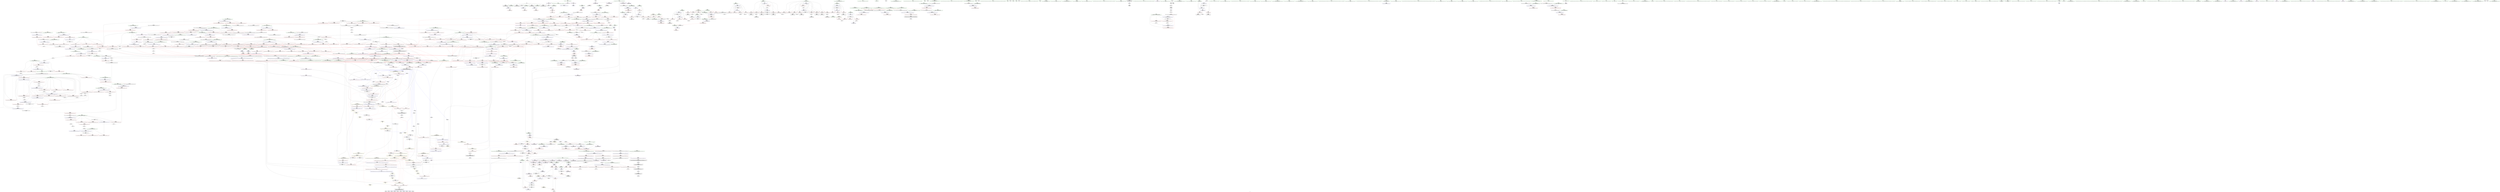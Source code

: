 digraph "SVFG" {
	label="SVFG";

	Node0x55cee6411cd0 [shape=record,color=grey,label="{NodeID: 0\nNullPtr}"];
	Node0x55cee6411cd0 -> Node0x55cee646b850[style=solid];
	Node0x55cee6411cd0 -> Node0x55cee646b950[style=solid];
	Node0x55cee6411cd0 -> Node0x55cee646ba20[style=solid];
	Node0x55cee6411cd0 -> Node0x55cee646baf0[style=solid];
	Node0x55cee6411cd0 -> Node0x55cee646bbc0[style=solid];
	Node0x55cee6411cd0 -> Node0x55cee6486ab0[style=solid];
	Node0x55cee657baf0 [shape=record,color=black,label="{NodeID: 1882\n81 = PHI()\n}"];
	Node0x55cee6472a60 [shape=record,color=blue,label="{NodeID: 775\n789\<--786\n__first.addr\<--__first\n_ZSt11__make_heapIPdN9__gnu_cxx5__ops15_Iter_less_iterEEvT_S4_RT0_\n}"];
	Node0x55cee6472a60 -> Node0x55cee647d0f0[style=dashed];
	Node0x55cee6472a60 -> Node0x55cee647d1c0[style=dashed];
	Node0x55cee6472a60 -> Node0x55cee647d290[style=dashed];
	Node0x55cee6472a60 -> Node0x55cee647d360[style=dashed];
	Node0x55cee6469540 [shape=record,color=red,label="{NodeID: 443\n392\<--386\n\<--tail.addr\n_ZN18zone_of_peter502161RIiJiEEEvRT_DpRT0_\n|{<s0>19}}"];
	Node0x55cee6469540:s0 -> Node0x55cee6576bb0[style=solid,color=red];
	Node0x55cee645ce90 [shape=record,color=green,label="{NodeID: 111\n599\<--600\nagg.tmp2\<--agg.tmp2_field_insensitive\n_ZSt22__final_insertion_sortIPdN9__gnu_cxx5__ops15_Iter_less_iterEEvT_S4_T0_\n}"];
	Node0x55cee647ef00 [shape=record,color=red,label="{NodeID: 554\n1023\<--929\n\<--__first.addr\n_ZSt13__adjust_heapIPdldN9__gnu_cxx5__ops15_Iter_less_iterEEvT_T0_S5_T1_T2_\n|{<s0>56}}"];
	Node0x55cee647ef00:s0 -> Node0x55cee6577f60[style=solid,color=red];
	Node0x55cee6461cc0 [shape=record,color=green,label="{NodeID: 222\n1414\<--1415\n_ZSt12__miter_baseIPdET_S1_\<--_ZSt12__miter_baseIPdET_S1__field_insensitive\n}"];
	Node0x55cee6484930 [shape=record,color=red,label="{NodeID: 665\n1394\<--1373\n\<--__i\n_ZSt26__unguarded_insertion_sortIPdN9__gnu_cxx5__ops15_Iter_less_iterEEvT_S4_T0_\n}"];
	Node0x55cee6484930 -> Node0x55cee6471200[style=solid];
	Node0x55cee646fab0 [shape=record,color=purple,label="{NodeID: 333\n313\<--21\narrayidx53\<--_ZN18zone_of_peter502163posE\n_ZN18zone_of_peter502164mainEv\n}"];
	Node0x55cee641fd20 [shape=record,color=green,label="{NodeID: 1\n7\<--1\n__dso_handle\<--dummyObj\nGlob }"];
	Node0x55cee657bbf0 [shape=record,color=black,label="{NodeID: 1883\n92 = PHI()\n}"];
	Node0x55cee6472b30 [shape=record,color=blue,label="{NodeID: 776\n791\<--787\n__last.addr\<--__last\n_ZSt11__make_heapIPdN9__gnu_cxx5__ops15_Iter_less_iterEEvT_S4_RT0_\n}"];
	Node0x55cee6472b30 -> Node0x55cee647d430[style=dashed];
	Node0x55cee6472b30 -> Node0x55cee647d500[style=dashed];
	Node0x55cee6469610 [shape=record,color=red,label="{NodeID: 444\n400\<--397\n\<--head.addr\n_ZN18zone_of_peter502161RIdJEEEvRT_DpRT0_\n|{<s0>20}}"];
	Node0x55cee6469610:s0 -> Node0x55cee656cb90[style=solid,color=red];
	Node0x55cee645cf60 [shape=record,color=green,label="{NodeID: 112\n601\<--602\nagg.tmp3\<--agg.tmp3_field_insensitive\n_ZSt22__final_insertion_sortIPdN9__gnu_cxx5__ops15_Iter_less_iterEEvT_S4_T0_\n}"];
	Node0x55cee647efd0 [shape=record,color=red,label="{NodeID: 555\n949\<--931\n\<--__holeIndex.addr\n_ZSt13__adjust_heapIPdldN9__gnu_cxx5__ops15_Iter_less_iterEEvT_T0_S5_T1_T2_\n}"];
	Node0x55cee647efd0 -> Node0x55cee6473b70[style=solid];
	Node0x55cee6461dc0 [shape=record,color=green,label="{NodeID: 223\n1420\<--1421\n_ZSt23__copy_move_backward_a2ILb1EPdS0_ET1_T0_S2_S1_\<--_ZSt23__copy_move_backward_a2ILb1EPdS0_ET1_T0_S2_S1__field_insensitive\n}"];
	Node0x55cee6484a00 [shape=record,color=red,label="{NodeID: 666\n1412\<--1403\n\<--__first.addr\n_ZSt13move_backwardIPdS0_ET0_T_S2_S1_\n|{<s0>86}}"];
	Node0x55cee6484a00:s0 -> Node0x55cee6580450[style=solid,color=red];
	Node0x55cee646fb80 [shape=record,color=purple,label="{NodeID: 334\n316\<--21\narrayidx55\<--_ZN18zone_of_peter502163posE\n_ZN18zone_of_peter502164mainEv\n}"];
	Node0x55cee646fb80 -> Node0x55cee6469060[style=solid];
	Node0x55cee6459650 [shape=record,color=green,label="{NodeID: 2\n8\<--1\n.str\<--dummyObj\nGlob }"];
	Node0x55cee657bcf0 [shape=record,color=black,label="{NodeID: 1884\n103 = PHI()\n}"];
	Node0x55cee6472c00 [shape=record,color=blue,label="{NodeID: 777\n793\<--788\n__comp.addr\<--__comp\n_ZSt11__make_heapIPdN9__gnu_cxx5__ops15_Iter_less_iterEEvT_S4_RT0_\n}"];
	Node0x55cee6472c00 -> Node0x55cee647d5d0[style=dashed];
	Node0x55cee64696e0 [shape=record,color=red,label="{NodeID: 445\n417\<--407\n\<--__first.addr\n_ZSt4sortIPdEvT_S1_\n|{<s0>23}}"];
	Node0x55cee64696e0:s0 -> Node0x55cee6577ce0[style=solid,color=red];
	Node0x55cee645d030 [shape=record,color=green,label="{NodeID: 113\n617\<--618\n_ZSt16__insertion_sortIPdN9__gnu_cxx5__ops15_Iter_less_iterEEvT_S4_T0_\<--_ZSt16__insertion_sortIPdN9__gnu_cxx5__ops15_Iter_less_iterEEvT_S4_T0__field_insensitive\n}"];
	Node0x55cee647f0a0 [shape=record,color=red,label="{NodeID: 556\n951\<--931\n\<--__holeIndex.addr\n_ZSt13__adjust_heapIPdldN9__gnu_cxx5__ops15_Iter_less_iterEEvT_T0_S5_T1_T2_\n}"];
	Node0x55cee647f0a0 -> Node0x55cee6473c40[style=solid];
	Node0x55cee6461ec0 [shape=record,color=green,label="{NodeID: 224\n1425\<--1426\n__comp\<--__comp_field_insensitive\n_ZSt25__unguarded_linear_insertIPdN9__gnu_cxx5__ops14_Val_less_iterEEvT_T0_\n|{<s0>90}}"];
	Node0x55cee6461ec0:s0 -> Node0x55cee657f8f0[style=solid,color=red];
	Node0x55cee6484ad0 [shape=record,color=red,label="{NodeID: 667\n1416\<--1405\n\<--__last.addr\n_ZSt13move_backwardIPdS0_ET0_T_S2_S1_\n|{<s0>87}}"];
	Node0x55cee6484ad0:s0 -> Node0x55cee6580450[style=solid,color=red];
	Node0x55cee646fc50 [shape=record,color=purple,label="{NodeID: 335\n326\<--21\narrayidx61\<--_ZN18zone_of_peter502163posE\n_ZN18zone_of_peter502164mainEv\n}"];
	Node0x55cee64596e0 [shape=record,color=green,label="{NodeID: 3\n10\<--1\n.str.1\<--dummyObj\nGlob }"];
	Node0x55cee657bdf0 [shape=record,color=black,label="{NodeID: 1885\n114 = PHI()\n}"];
	Node0x55cee6472cd0 [shape=record,color=blue,label="{NodeID: 778\n795\<--820\n__len\<--sub.ptr.div4\n_ZSt11__make_heapIPdN9__gnu_cxx5__ops15_Iter_less_iterEEvT_S4_RT0_\n}"];
	Node0x55cee6472cd0 -> Node0x55cee647d6a0[style=dashed];
	Node0x55cee6472cd0 -> Node0x55cee647d770[style=dashed];
	Node0x55cee6472cd0 -> Node0x55cee64f28e0[style=dashed];
	Node0x55cee64697b0 [shape=record,color=red,label="{NodeID: 446\n418\<--409\n\<--__last.addr\n_ZSt4sortIPdEvT_S1_\n|{<s0>23}}"];
	Node0x55cee64697b0:s0 -> Node0x55cee6577e20[style=solid,color=red];
	Node0x55cee64623c0 [shape=record,color=green,label="{NodeID: 114\n623\<--624\n_ZSt26__unguarded_insertion_sortIPdN9__gnu_cxx5__ops15_Iter_less_iterEEvT_S4_T0_\<--_ZSt26__unguarded_insertion_sortIPdN9__gnu_cxx5__ops15_Iter_less_iterEEvT_S4_T0__field_insensitive\n}"];
	Node0x55cee647f170 [shape=record,color=red,label="{NodeID: 557\n983\<--931\n\<--__holeIndex.addr\n_ZSt13__adjust_heapIPdldN9__gnu_cxx5__ops15_Iter_less_iterEEvT_T0_S5_T1_T2_\n}"];
	Node0x55cee6461f90 [shape=record,color=green,label="{NodeID: 225\n1427\<--1428\n__last.addr\<--__last.addr_field_insensitive\n_ZSt25__unguarded_linear_insertIPdN9__gnu_cxx5__ops14_Val_less_iterEEvT_T0_\n}"];
	Node0x55cee6461f90 -> Node0x55cee6484c70[style=solid];
	Node0x55cee6461f90 -> Node0x55cee6484d40[style=solid];
	Node0x55cee6461f90 -> Node0x55cee6484e10[style=solid];
	Node0x55cee6461f90 -> Node0x55cee6484ee0[style=solid];
	Node0x55cee6461f90 -> Node0x55cee64920d0[style=solid];
	Node0x55cee6461f90 -> Node0x55cee64924e0[style=solid];
	Node0x55cee6484ba0 [shape=record,color=red,label="{NodeID: 668\n1418\<--1407\n\<--__result.addr\n_ZSt13move_backwardIPdS0_ET0_T_S2_S1_\n|{<s0>88}}"];
	Node0x55cee6484ba0:s0 -> Node0x55cee6579bc0[style=solid,color=red];
	Node0x55cee646fd20 [shape=record,color=purple,label="{NodeID: 336\n330\<--21\narrayidx64\<--_ZN18zone_of_peter502163posE\n_ZN18zone_of_peter502164mainEv\n}"];
	Node0x55cee646fd20 -> Node0x55cee6469200[style=solid];
	Node0x55cee646fd20 -> Node0x55cee6488000[style=solid];
	Node0x55cee6459990 [shape=record,color=green,label="{NodeID: 4\n12\<--1\n.str.2\<--dummyObj\nGlob }"];
	Node0x55cee657bef0 [shape=record,color=black,label="{NodeID: 1886\n130 = PHI()\n}"];
	Node0x55cee6472da0 [shape=record,color=blue,label="{NodeID: 779\n797\<--824\n__parent\<--div\n_ZSt11__make_heapIPdN9__gnu_cxx5__ops15_Iter_less_iterEEvT_S4_RT0_\n}"];
	Node0x55cee6472da0 -> Node0x55cee647d840[style=dashed];
	Node0x55cee6472da0 -> Node0x55cee647d910[style=dashed];
	Node0x55cee6472da0 -> Node0x55cee647d9e0[style=dashed];
	Node0x55cee6472da0 -> Node0x55cee647dab0[style=dashed];
	Node0x55cee6472da0 -> Node0x55cee6472f40[style=dashed];
	Node0x55cee6472da0 -> Node0x55cee64f2de0[style=dashed];
	Node0x55cee6469880 [shape=record,color=red,label="{NodeID: 447\n454\<--434\n\<--retval\n_ZSt3maxIdERKT_S2_S2_\n}"];
	Node0x55cee6469880 -> Node0x55cee646ce00[style=solid];
	Node0x55cee6462450 [shape=record,color=green,label="{NodeID: 115\n635\<--636\n__comp\<--__comp_field_insensitive\n_ZSt14__partial_sortIPdN9__gnu_cxx5__ops15_Iter_less_iterEEvT_S4_S4_T0_\n|{<s0>36}}"];
	Node0x55cee6462450:s0 -> Node0x55cee65777e0[style=solid,color=red];
	Node0x55cee647f240 [shape=record,color=red,label="{NodeID: 558\n1010\<--931\n\<--__holeIndex.addr\n_ZSt13__adjust_heapIPdldN9__gnu_cxx5__ops15_Iter_less_iterEEvT_T0_S5_T1_T2_\n}"];
	Node0x55cee6462060 [shape=record,color=green,label="{NodeID: 226\n1429\<--1430\n__val\<--__val_field_insensitive\n_ZSt25__unguarded_linear_insertIPdN9__gnu_cxx5__ops14_Val_less_iterEEvT_T0_\n|{|<s1>90|<s2>92}}"];
	Node0x55cee6462060 -> Node0x55cee64921a0[style=solid];
	Node0x55cee6462060:s1 -> Node0x55cee657f9c0[style=solid,color=red];
	Node0x55cee6462060:s2 -> Node0x55cee6578880[style=solid,color=red];
	Node0x55cee6484c70 [shape=record,color=red,label="{NodeID: 669\n1434\<--1427\n\<--__last.addr\n_ZSt25__unguarded_linear_insertIPdN9__gnu_cxx5__ops14_Val_less_iterEEvT_T0_\n|{<s0>89}}"];
	Node0x55cee6484c70:s0 -> Node0x55cee6578880[style=solid,color=red];
	Node0x55cee646fdf0 [shape=record,color=purple,label="{NodeID: 337\n346\<--21\narrayidx73\<--_ZN18zone_of_peter502163posE\n_ZN18zone_of_peter502164mainEv\n}"];
	Node0x55cee6459a20 [shape=record,color=green,label="{NodeID: 5\n14\<--1\n.str.3\<--dummyObj\nGlob }"];
	Node0x55cee657bff0 [shape=record,color=black,label="{NodeID: 1887\n352 = PHI(431, )\n}"];
	Node0x55cee657bff0 -> Node0x55cee64692d0[style=solid];
	Node0x55cee6472e70 [shape=record,color=blue,label="{NodeID: 780\n799\<--833\n__value\<--\n_ZSt11__make_heapIPdN9__gnu_cxx5__ops15_Iter_less_iterEEvT_S4_RT0_\n}"];
	Node0x55cee6472e70 -> Node0x55cee647db80[style=dashed];
	Node0x55cee6472e70 -> Node0x55cee647dc50[style=dashed];
	Node0x55cee6472e70 -> Node0x55cee6472e70[style=dashed];
	Node0x55cee6472e70 -> Node0x55cee64f32e0[style=dashed];
	Node0x55cee6469950 [shape=record,color=red,label="{NodeID: 448\n442\<--436\n\<--__a.addr\n_ZSt3maxIdERKT_S2_S2_\n}"];
	Node0x55cee6469950 -> Node0x55cee6469c90[style=solid];
	Node0x55cee6462520 [shape=record,color=green,label="{NodeID: 116\n637\<--638\n__first.addr\<--__first.addr_field_insensitive\n_ZSt14__partial_sortIPdN9__gnu_cxx5__ops15_Iter_less_iterEEvT_S4_S4_T0_\n}"];
	Node0x55cee6462520 -> Node0x55cee647b620[style=solid];
	Node0x55cee6462520 -> Node0x55cee647b6f0[style=solid];
	Node0x55cee6462520 -> Node0x55cee64896c0[style=solid];
	Node0x55cee647f310 [shape=record,color=red,label="{NodeID: 559\n1024\<--931\n\<--__holeIndex.addr\n_ZSt13__adjust_heapIPdldN9__gnu_cxx5__ops15_Iter_less_iterEEvT_T0_S5_T1_T2_\n|{<s0>56}}"];
	Node0x55cee647f310:s0 -> Node0x55cee65780a0[style=solid,color=red];
	Node0x55cee6462130 [shape=record,color=green,label="{NodeID: 227\n1431\<--1432\n__next\<--__next_field_insensitive\n_ZSt25__unguarded_linear_insertIPdN9__gnu_cxx5__ops14_Val_less_iterEEvT_T0_\n}"];
	Node0x55cee6462130 -> Node0x55cee6484fb0[style=solid];
	Node0x55cee6462130 -> Node0x55cee6485080[style=solid];
	Node0x55cee6462130 -> Node0x55cee6485150[style=solid];
	Node0x55cee6462130 -> Node0x55cee6485220[style=solid];
	Node0x55cee6462130 -> Node0x55cee64852f0[style=solid];
	Node0x55cee6462130 -> Node0x55cee6492270[style=solid];
	Node0x55cee6462130 -> Node0x55cee6492340[style=solid];
	Node0x55cee6462130 -> Node0x55cee64925b0[style=solid];
	Node0x55cee6484d40 [shape=record,color=red,label="{NodeID: 670\n1438\<--1427\n\<--__last.addr\n_ZSt25__unguarded_linear_insertIPdN9__gnu_cxx5__ops14_Val_less_iterEEvT_T0_\n}"];
	Node0x55cee6484d40 -> Node0x55cee6492270[style=solid];
	Node0x55cee646fec0 [shape=record,color=purple,label="{NodeID: 338\n351\<--21\narrayidx75\<--_ZN18zone_of_peter502163posE\n_ZN18zone_of_peter502164mainEv\n|{<s0>14}}"];
	Node0x55cee646fec0:s0 -> Node0x55cee657f820[style=solid,color=red];
	Node0x55cee6459ab0 [shape=record,color=green,label="{NodeID: 6\n16\<--1\n.str.4\<--dummyObj\nGlob }"];
	Node0x55cee657c220 [shape=record,color=black,label="{NodeID: 1888\n365 = PHI()\n}"];
	Node0x55cee6472f40 [shape=record,color=blue,label="{NodeID: 781\n797\<--849\n__parent\<--dec\n_ZSt11__make_heapIPdN9__gnu_cxx5__ops15_Iter_less_iterEEvT_S4_RT0_\n}"];
	Node0x55cee6472f40 -> Node0x55cee647d840[style=dashed];
	Node0x55cee6472f40 -> Node0x55cee647d910[style=dashed];
	Node0x55cee6472f40 -> Node0x55cee647d9e0[style=dashed];
	Node0x55cee6472f40 -> Node0x55cee647dab0[style=dashed];
	Node0x55cee6472f40 -> Node0x55cee6472f40[style=dashed];
	Node0x55cee6472f40 -> Node0x55cee64f2de0[style=dashed];
	Node0x55cee6469a20 [shape=record,color=red,label="{NodeID: 449\n451\<--436\n\<--__a.addr\n_ZSt3maxIdERKT_S2_S2_\n}"];
	Node0x55cee6469a20 -> Node0x55cee6488c30[style=solid];
	Node0x55cee64625f0 [shape=record,color=green,label="{NodeID: 117\n639\<--640\n__middle.addr\<--__middle.addr_field_insensitive\n_ZSt14__partial_sortIPdN9__gnu_cxx5__ops15_Iter_less_iterEEvT_S4_S4_T0_\n}"];
	Node0x55cee64625f0 -> Node0x55cee647b7c0[style=solid];
	Node0x55cee64625f0 -> Node0x55cee647b890[style=solid];
	Node0x55cee64625f0 -> Node0x55cee6489790[style=solid];
	Node0x55cee647f3e0 [shape=record,color=red,label="{NodeID: 560\n955\<--933\n\<--__len.addr\n_ZSt13__adjust_heapIPdldN9__gnu_cxx5__ops15_Iter_less_iterEEvT_T0_S5_T1_T2_\n}"];
	Node0x55cee647f3e0 -> Node0x55cee64ac780[style=solid];
	Node0x55cee6462200 [shape=record,color=green,label="{NodeID: 228\n1446\<--1447\n_ZNK9__gnu_cxx5__ops14_Val_less_iterclIdPdEEbRT_T0_\<--_ZNK9__gnu_cxx5__ops14_Val_less_iterclIdPdEEbRT_T0__field_insensitive\n}"];
	Node0x55cee6484e10 [shape=record,color=red,label="{NodeID: 671\n1452\<--1427\n\<--__last.addr\n_ZSt25__unguarded_linear_insertIPdN9__gnu_cxx5__ops14_Val_less_iterEEvT_T0_\n}"];
	Node0x55cee6484e10 -> Node0x55cee6492410[style=solid];
	Node0x55cee6503090 [shape=record,color=yellow,style=double,label="{NodeID: 1446\n155V_1 = ENCHI(MR_155V_0)\npts\{887 936 1061 1276 1308 1430 \}\nFun[_ZSt11__make_heapIPdN9__gnu_cxx5__ops15_Iter_less_iterEEvT_S4_RT0_]}"];
	Node0x55cee6503090 -> Node0x55cee647db80[style=dashed];
	Node0x55cee6503090 -> Node0x55cee647dc50[style=dashed];
	Node0x55cee646ff90 [shape=record,color=purple,label="{NodeID: 339\n236\<--25\narrayidx15\<--_ZN18zone_of_peter502162vvE\n_ZN18zone_of_peter502164mainEv\n}"];
	Node0x55cee646ff90 -> Node0x55cee64877e0[style=solid];
	Node0x55cee6459b40 [shape=record,color=green,label="{NodeID: 7\n27\<--1\n.str.5\<--dummyObj\nGlob }"];
	Node0x55cee657c2f0 [shape=record,color=black,label="{NodeID: 1889\n895 = PHI(915, )\n}"];
	Node0x55cee657c2f0 -> Node0x55cee647e6e0[style=solid];
	Node0x55cee6473010 [shape=record,color=blue,label="{NodeID: 782\n857\<--854\nthis.addr\<--this\n_ZNK9__gnu_cxx5__ops15_Iter_less_iterclIPdS3_EEbT_T0_\n}"];
	Node0x55cee6473010 -> Node0x55cee647dd20[style=dashed];
	Node0x55cee6469af0 [shape=record,color=red,label="{NodeID: 450\n444\<--438\n\<--__b.addr\n_ZSt3maxIdERKT_S2_S2_\n}"];
	Node0x55cee6469af0 -> Node0x55cee6469d60[style=solid];
	Node0x55cee64ab570 [shape=record,color=black,label="{NodeID: 1225\n1088 = PHI(270, 1084, )\n}"];
	Node0x55cee64626c0 [shape=record,color=green,label="{NodeID: 118\n641\<--642\n__last.addr\<--__last.addr_field_insensitive\n_ZSt14__partial_sortIPdN9__gnu_cxx5__ops15_Iter_less_iterEEvT_S4_S4_T0_\n}"];
	Node0x55cee64626c0 -> Node0x55cee647b960[style=solid];
	Node0x55cee64626c0 -> Node0x55cee6489860[style=solid];
	Node0x55cee647f4b0 [shape=record,color=red,label="{NodeID: 561\n989\<--933\n\<--__len.addr\n_ZSt13__adjust_heapIPdldN9__gnu_cxx5__ops15_Iter_less_iterEEvT_T0_S5_T1_T2_\n}"];
	Node0x55cee647f4b0 -> Node0x55cee64afd80[style=solid];
	Node0x55cee6462300 [shape=record,color=green,label="{NodeID: 229\n1466\<--1467\nretval\<--retval_field_insensitive\n_ZN9__gnu_cxx5__ops15__val_comp_iterENS0_15_Iter_less_iterE\n}"];
	Node0x55cee6484ee0 [shape=record,color=red,label="{NodeID: 672\n1462\<--1427\n\<--__last.addr\n_ZSt25__unguarded_linear_insertIPdN9__gnu_cxx5__ops14_Val_less_iterEEvT_T0_\n}"];
	Node0x55cee6484ee0 -> Node0x55cee6492680[style=solid];
	Node0x55cee6503260 [shape=record,color=yellow,style=double,label="{NodeID: 1447\n14V_1 = ENCHI(MR_14V_0)\npts\{20 \}\nFun[_ZNK9__gnu_cxx5__ops14_Iter_less_valclIPddEEbT_RT0_]}"];
	Node0x55cee6503260 -> Node0x55cee6481390[style=dashed];
	Node0x55cee6470060 [shape=record,color=purple,label="{NodeID: 340\n260\<--25\narrayidx29\<--_ZN18zone_of_peter502162vvE\n_ZN18zone_of_peter502164mainEv\n}"];
	Node0x55cee6470060 -> Node0x55cee6487b20[style=solid];
	Node0x55cee645a380 [shape=record,color=green,label="{NodeID: 8\n30\<--1\n\<--dummyObj\nCan only get source location for instruction, argument, global var or function.}"];
	Node0x55cee657c460 [shape=record,color=black,label="{NodeID: 1890\n899 = PHI(915, )\n}"];
	Node0x55cee657c460 -> Node0x55cee647e7b0[style=solid];
	Node0x55cee64730e0 [shape=record,color=blue,label="{NodeID: 783\n859\<--855\n__it1.addr\<--__it1\n_ZNK9__gnu_cxx5__ops15_Iter_less_iterclIPdS3_EEbT_T0_\n}"];
	Node0x55cee64730e0 -> Node0x55cee647ddf0[style=dashed];
	Node0x55cee6469bc0 [shape=record,color=red,label="{NodeID: 451\n448\<--438\n\<--__b.addr\n_ZSt3maxIdERKT_S2_S2_\n}"];
	Node0x55cee6469bc0 -> Node0x55cee6488b60[style=solid];
	Node0x55cee64ab700 [shape=record,color=grey,label="{NodeID: 1226\n240 = Binary(239, 174, )\n}"];
	Node0x55cee64ab700 -> Node0x55cee64878b0[style=solid];
	Node0x55cee6462790 [shape=record,color=green,label="{NodeID: 119\n643\<--644\nagg.tmp\<--agg.tmp_field_insensitive\n_ZSt14__partial_sortIPdN9__gnu_cxx5__ops15_Iter_less_iterEEvT_S4_S4_T0_\n}"];
	Node0x55cee647f580 [shape=record,color=red,label="{NodeID: 562\n994\<--933\n\<--__len.addr\n_ZSt13__adjust_heapIPdldN9__gnu_cxx5__ops15_Iter_less_iterEEvT_T0_S5_T1_T2_\n}"];
	Node0x55cee647f580 -> Node0x55cee64b0380[style=solid];
	Node0x55cee64e8cc0 [shape=record,color=black,label="{NodeID: 1337\nMR_209V_3 = PHI(MR_209V_4, MR_209V_2, )\npts\{1065 \}\n}"];
	Node0x55cee64e8cc0 -> Node0x55cee6480d10[style=dashed];
	Node0x55cee64e8cc0 -> Node0x55cee6480de0[style=dashed];
	Node0x55cee64e8cc0 -> Node0x55cee6480eb0[style=dashed];
	Node0x55cee64e8cc0 -> Node0x55cee6474ae0[style=dashed];
	Node0x55cee646a5b0 [shape=record,color=green,label="{NodeID: 230\n1468\<--1469\n\<--field_insensitive\n_ZN9__gnu_cxx5__ops15__val_comp_iterENS0_15_Iter_less_iterE\n}"];
	Node0x55cee6484fb0 [shape=record,color=red,label="{NodeID: 673\n1440\<--1431\n\<--__next\n_ZSt25__unguarded_linear_insertIPdN9__gnu_cxx5__ops14_Val_less_iterEEvT_T0_\n}"];
	Node0x55cee6484fb0 -> Node0x55cee64712d0[style=solid];
	Node0x55cee6503370 [shape=record,color=yellow,style=double,label="{NodeID: 1448\n205V_1 = ENCHI(MR_205V_0)\npts\{1061 \}\nFun[_ZNK9__gnu_cxx5__ops14_Iter_less_valclIPddEEbT_RT0_]}"];
	Node0x55cee6503370 -> Node0x55cee6481460[style=dashed];
	Node0x55cee6470130 [shape=record,color=purple,label="{NodeID: 341\n297\<--25\narrayidx45\<--_ZN18zone_of_peter502162vvE\n_ZN18zone_of_peter502164mainEv\n}"];
	Node0x55cee6470130 -> Node0x55cee6468ec0[style=solid];
	Node0x55cee645a410 [shape=record,color=green,label="{NodeID: 9\n174\<--1\n\<--dummyObj\nCan only get source location for instruction, argument, global var or function.}"];
	Node0x55cee657c5a0 [shape=record,color=black,label="{NodeID: 1891\n910 = PHI(915, )\n}"];
	Node0x55cee657c5a0 -> Node0x55cee647e880[style=solid];
	Node0x55cee64731b0 [shape=record,color=blue,label="{NodeID: 784\n861\<--856\n__it2.addr\<--__it2\n_ZNK9__gnu_cxx5__ops15_Iter_less_iterclIPdS3_EEbT_T0_\n}"];
	Node0x55cee64731b0 -> Node0x55cee647dec0[style=dashed];
	Node0x55cee6469c90 [shape=record,color=red,label="{NodeID: 452\n443\<--442\n\<--\n_ZSt3maxIdERKT_S2_S2_\n}"];
	Node0x55cee6469c90 -> Node0x55cee64b1d00[style=solid];
	Node0x55cee64ab880 [shape=record,color=grey,label="{NodeID: 1227\n683 = Binary(682, 491, )\n}"];
	Node0x55cee64ab880 -> Node0x55cee64abe80[style=solid];
	Node0x55cee6462860 [shape=record,color=green,label="{NodeID: 120\n652\<--653\n_ZSt13__heap_selectIPdN9__gnu_cxx5__ops15_Iter_less_iterEEvT_S4_S4_T0_\<--_ZSt13__heap_selectIPdN9__gnu_cxx5__ops15_Iter_less_iterEEvT_S4_S4_T0__field_insensitive\n}"];
	Node0x55cee647f650 [shape=record,color=red,label="{NodeID: 563\n1025\<--937\n\<--__topIndex\n_ZSt13__adjust_heapIPdldN9__gnu_cxx5__ops15_Iter_less_iterEEvT_T0_S5_T1_T2_\n|{<s0>56}}"];
	Node0x55cee647f650:s0 -> Node0x55cee65781e0[style=solid,color=red];
	Node0x55cee64e91c0 [shape=record,color=black,label="{NodeID: 1338\nMR_14V_2 = PHI(MR_14V_3, MR_14V_1, )\npts\{20 \}\n|{|<s4>57}}"];
	Node0x55cee64e91c0 -> Node0x55cee6480f80[style=dashed];
	Node0x55cee64e91c0 -> Node0x55cee6481050[style=dashed];
	Node0x55cee64e91c0 -> Node0x55cee6474940[style=dashed];
	Node0x55cee64e91c0 -> Node0x55cee6474bb0[style=dashed];
	Node0x55cee64e91c0:s4 -> Node0x55cee6503260[style=dashed,color=red];
	Node0x55cee646a680 [shape=record,color=green,label="{NodeID: 231\n1475\<--1476\n__first.addr\<--__first.addr_field_insensitive\n_ZSt23__copy_move_backward_a2ILb1EPdS0_ET1_T0_S2_S1_\n}"];
	Node0x55cee646a680 -> Node0x55cee6485630[style=solid];
	Node0x55cee646a680 -> Node0x55cee6492750[style=solid];
	Node0x55cee6485080 [shape=record,color=red,label="{NodeID: 674\n1444\<--1431\n\<--__next\n_ZSt25__unguarded_linear_insertIPdN9__gnu_cxx5__ops14_Val_less_iterEEvT_T0_\n|{<s0>90}}"];
	Node0x55cee6485080:s0 -> Node0x55cee657fa90[style=solid,color=red];
	Node0x55cee6470200 [shape=record,color=purple,label="{NodeID: 342\n320\<--25\narrayidx57\<--_ZN18zone_of_peter502162vvE\n_ZN18zone_of_peter502164mainEv\n}"];
	Node0x55cee6470200 -> Node0x55cee6469130[style=solid];
	Node0x55cee645a4a0 [shape=record,color=green,label="{NodeID: 10\n184\<--1\n\<--dummyObj\nCan only get source location for instruction, argument, global var or function.}"];
	Node0x55cee657c6e0 [shape=record,color=black,label="{NodeID: 1892\n462 = PHI(143, )\n}"];
	Node0x55cee657c6e0 -> Node0x55cee646ced0[style=solid];
	Node0x55cee6473280 [shape=record,color=blue,label="{NodeID: 785\n878\<--874\n__first.addr\<--__first\n_ZSt10__pop_heapIPdN9__gnu_cxx5__ops15_Iter_less_iterEEvT_S4_S4_RT0_\n}"];
	Node0x55cee6473280 -> Node0x55cee647e130[style=dashed];
	Node0x55cee6473280 -> Node0x55cee647e200[style=dashed];
	Node0x55cee6473280 -> Node0x55cee647e2d0[style=dashed];
	Node0x55cee6469d60 [shape=record,color=red,label="{NodeID: 453\n445\<--444\n\<--\n_ZSt3maxIdERKT_S2_S2_\n}"];
	Node0x55cee6469d60 -> Node0x55cee64b1d00[style=solid];
	Node0x55cee64aba00 [shape=record,color=grey,label="{NodeID: 1228\n682 = Binary(680, 681, )\n}"];
	Node0x55cee64aba00 -> Node0x55cee64ab880[style=solid];
	Node0x55cee6462930 [shape=record,color=green,label="{NodeID: 121\n657\<--658\n_ZSt11__sort_heapIPdN9__gnu_cxx5__ops15_Iter_less_iterEEvT_S4_RT0_\<--_ZSt11__sort_heapIPdN9__gnu_cxx5__ops15_Iter_less_iterEEvT_S4_RT0__field_insensitive\n}"];
	Node0x55cee647f720 [shape=record,color=red,label="{NodeID: 564\n954\<--939\n\<--__secondChild\n_ZSt13__adjust_heapIPdldN9__gnu_cxx5__ops15_Iter_less_iterEEvT_T0_S5_T1_T2_\n}"];
	Node0x55cee647f720 -> Node0x55cee64b1e80[style=solid];
	Node0x55cee64e96c0 [shape=record,color=black,label="{NodeID: 1339\nMR_201V_3 = PHI(MR_201V_4, MR_201V_2, )\npts\{1057 \}\n}"];
	Node0x55cee64e96c0 -> Node0x55cee6480830[style=dashed];
	Node0x55cee64e96c0 -> Node0x55cee6480900[style=dashed];
	Node0x55cee64e96c0 -> Node0x55cee6480aa0[style=dashed];
	Node0x55cee64e96c0 -> Node0x55cee6474a10[style=dashed];
	Node0x55cee646a750 [shape=record,color=green,label="{NodeID: 232\n1477\<--1478\n__last.addr\<--__last.addr_field_insensitive\n_ZSt23__copy_move_backward_a2ILb1EPdS0_ET1_T0_S2_S1_\n}"];
	Node0x55cee646a750 -> Node0x55cee6485700[style=solid];
	Node0x55cee646a750 -> Node0x55cee6492820[style=solid];
	Node0x55cee6485150 [shape=record,color=red,label="{NodeID: 675\n1449\<--1431\n\<--__next\n_ZSt25__unguarded_linear_insertIPdN9__gnu_cxx5__ops14_Val_less_iterEEvT_T0_\n|{<s0>91}}"];
	Node0x55cee6485150:s0 -> Node0x55cee6578880[style=solid,color=red];
	Node0x55cee64702d0 [shape=record,color=purple,label="{NodeID: 343\n364\<--27\n\<--.str.5\n_ZN18zone_of_peter502164mainEv\n}"];
	Node0x55cee645a5a0 [shape=record,color=green,label="{NodeID: 11\n210\<--1\n\<--dummyObj\nCan only get source location for instruction, argument, global var or function.}"];
	Node0x55cee657c820 [shape=record,color=black,label="{NodeID: 1893\n492 = PHI(573, )\n}"];
	Node0x55cee657c820 -> Node0x55cee64af600[style=solid];
	Node0x55cee6473350 [shape=record,color=blue,label="{NodeID: 786\n880\<--875\n__last.addr\<--__last\n_ZSt10__pop_heapIPdN9__gnu_cxx5__ops15_Iter_less_iterEEvT_S4_S4_RT0_\n}"];
	Node0x55cee6473350 -> Node0x55cee647e3a0[style=dashed];
	Node0x55cee6469e30 [shape=record,color=red,label="{NodeID: 454\n479\<--469\n\<--__first.addr\n_ZSt6__sortIPdN9__gnu_cxx5__ops15_Iter_less_iterEEvT_S4_T0_\n}"];
	Node0x55cee6469e30 -> Node0x55cee64b3500[style=solid];
	Node0x55cee64abb80 [shape=record,color=grey,label="{NodeID: 1229\n252 = Binary(250, 251, )\n}"];
	Node0x55cee64abb80 -> Node0x55cee646c2a0[style=solid];
	Node0x55cee6462a30 [shape=record,color=green,label="{NodeID: 122\n663\<--664\n__comp\<--__comp_field_insensitive\n_ZSt27__unguarded_partition_pivotIPdN9__gnu_cxx5__ops15_Iter_less_iterEET_S4_S4_T0_\n}"];
	Node0x55cee647f7f0 [shape=record,color=red,label="{NodeID: 565\n960\<--939\n\<--__secondChild\n_ZSt13__adjust_heapIPdldN9__gnu_cxx5__ops15_Iter_less_iterEEvT_T0_S5_T1_T2_\n}"];
	Node0x55cee647f7f0 -> Node0x55cee64aca80[style=solid];
	Node0x55cee646a820 [shape=record,color=green,label="{NodeID: 233\n1479\<--1480\n__result.addr\<--__result.addr_field_insensitive\n_ZSt23__copy_move_backward_a2ILb1EPdS0_ET1_T0_S2_S1_\n}"];
	Node0x55cee646a820 -> Node0x55cee64857d0[style=solid];
	Node0x55cee646a820 -> Node0x55cee64928f0[style=solid];
	Node0x55cee6485220 [shape=record,color=red,label="{NodeID: 676\n1454\<--1431\n\<--__next\n_ZSt25__unguarded_linear_insertIPdN9__gnu_cxx5__ops14_Val_less_iterEEvT_T0_\n}"];
	Node0x55cee6485220 -> Node0x55cee64924e0[style=solid];
	Node0x55cee64703a0 [shape=record,color=purple,label="{NodeID: 344\n1606\<--29\nllvm.global_ctors_0\<--llvm.global_ctors\nGlob }"];
	Node0x55cee64703a0 -> Node0x55cee64868e0[style=solid];
	Node0x55cee645a6a0 [shape=record,color=green,label="{NodeID: 12\n268\<--1\n\<--dummyObj\nCan only get source location for instruction, argument, global var or function.}"];
	Node0x55cee657c960 [shape=record,color=black,label="{NodeID: 1894\n561 = PHI(660, )\n}"];
	Node0x55cee657c960 -> Node0x55cee64892b0[style=solid];
	Node0x55cee6473420 [shape=record,color=blue,label="{NodeID: 787\n882\<--876\n__result.addr\<--__result\n_ZSt10__pop_heapIPdN9__gnu_cxx5__ops15_Iter_less_iterEEvT_S4_S4_RT0_\n}"];
	Node0x55cee6473420 -> Node0x55cee647e470[style=dashed];
	Node0x55cee6473420 -> Node0x55cee647e540[style=dashed];
	Node0x55cee6469f00 [shape=record,color=red,label="{NodeID: 455\n483\<--469\n\<--__first.addr\n_ZSt6__sortIPdN9__gnu_cxx5__ops15_Iter_less_iterEEvT_S4_T0_\n|{<s0>26}}"];
	Node0x55cee6469f00:s0 -> Node0x55cee65801e0[style=solid,color=red];
	Node0x55cee64abd00 [shape=record,color=grey,label="{NodeID: 1230\n257 = Binary(256, 174, )\n}"];
	Node0x55cee64abd00 -> Node0x55cee6487a50[style=solid];
	Node0x55cee6462b00 [shape=record,color=green,label="{NodeID: 123\n665\<--666\n__first.addr\<--__first.addr_field_insensitive\n_ZSt27__unguarded_partition_pivotIPdN9__gnu_cxx5__ops15_Iter_less_iterEET_S4_S4_T0_\n}"];
	Node0x55cee6462b00 -> Node0x55cee647ba30[style=solid];
	Node0x55cee6462b00 -> Node0x55cee647bb00[style=solid];
	Node0x55cee6462b00 -> Node0x55cee647bbd0[style=solid];
	Node0x55cee6462b00 -> Node0x55cee647bca0[style=solid];
	Node0x55cee6462b00 -> Node0x55cee647bd70[style=solid];
	Node0x55cee6462b00 -> Node0x55cee647be40[style=solid];
	Node0x55cee6462b00 -> Node0x55cee6489930[style=solid];
	Node0x55cee647f8c0 [shape=record,color=red,label="{NodeID: 566\n965\<--939\n\<--__secondChild\n_ZSt13__adjust_heapIPdldN9__gnu_cxx5__ops15_Iter_less_iterEEvT_T0_S5_T1_T2_\n}"];
	Node0x55cee646a8f0 [shape=record,color=green,label="{NodeID: 234\n1486\<--1487\n_ZSt12__niter_baseIPdET_S1_\<--_ZSt12__niter_baseIPdET_S1__field_insensitive\n}"];
	Node0x55cee64852f0 [shape=record,color=red,label="{NodeID: 677\n1456\<--1431\n\<--__next\n_ZSt25__unguarded_linear_insertIPdN9__gnu_cxx5__ops14_Val_less_iterEEvT_T0_\n}"];
	Node0x55cee64852f0 -> Node0x55cee64713a0[style=solid];
	Node0x55cee64704a0 [shape=record,color=purple,label="{NodeID: 345\n1607\<--29\nllvm.global_ctors_1\<--llvm.global_ctors\nGlob }"];
	Node0x55cee64704a0 -> Node0x55cee64869b0[style=solid];
	Node0x55cee645a7a0 [shape=record,color=green,label="{NodeID: 13\n269\<--1\n\<--dummyObj\nCan only get source location for instruction, argument, global var or function.}"];
	Node0x55cee657caa0 [shape=record,color=black,label="{NodeID: 1895\n579 = PHI()\n}"];
	Node0x55cee657caa0 -> Node0x55cee646d2e0[style=solid];
	Node0x55cee657caa0 -> Node0x55cee646d3b0[style=solid];
	Node0x55cee64734f0 [shape=record,color=blue,label="{NodeID: 788\n884\<--877\n__comp.addr\<--__comp\n_ZSt10__pop_heapIPdN9__gnu_cxx5__ops15_Iter_less_iterEEvT_S4_S4_RT0_\n}"];
	Node0x55cee64734f0 -> Node0x55cee647e610[style=dashed];
	Node0x55cee64ec4c0 [shape=record,color=yellow,style=double,label="{NodeID: 1563\n282V_1 = ENCHI(MR_282V_0)\npts\{800 887 936 1061 1276 1308 \}\nFun[_ZSt25__unguarded_linear_insertIPdN9__gnu_cxx5__ops14_Val_less_iterEEvT_T0_]}"];
	Node0x55cee64ec4c0 -> Node0x55cee64853c0[style=dashed];
	Node0x55cee64ec4c0 -> Node0x55cee6485490[style=dashed];
	Node0x55cee64ec4c0 -> Node0x55cee6485560[style=dashed];
	Node0x55cee6469fd0 [shape=record,color=red,label="{NodeID: 456\n486\<--469\n\<--__first.addr\n_ZSt6__sortIPdN9__gnu_cxx5__ops15_Iter_less_iterEEvT_S4_T0_\n}"];
	Node0x55cee6469fd0 -> Node0x55cee646d070[style=solid];
	Node0x55cee64abe80 [shape=record,color=grey,label="{NodeID: 1231\n684 = Binary(683, 496, )\n}"];
	Node0x55cee6462bd0 [shape=record,color=green,label="{NodeID: 124\n667\<--668\n__last.addr\<--__last.addr_field_insensitive\n_ZSt27__unguarded_partition_pivotIPdN9__gnu_cxx5__ops15_Iter_less_iterEET_S4_S4_T0_\n}"];
	Node0x55cee6462bd0 -> Node0x55cee647bf10[style=solid];
	Node0x55cee6462bd0 -> Node0x55cee647bfe0[style=solid];
	Node0x55cee6462bd0 -> Node0x55cee647c0b0[style=solid];
	Node0x55cee6462bd0 -> Node0x55cee6489a00[style=solid];
	Node0x55cee647f990 [shape=record,color=red,label="{NodeID: 567\n968\<--939\n\<--__secondChild\n_ZSt13__adjust_heapIPdldN9__gnu_cxx5__ops15_Iter_less_iterEEvT_T0_S5_T1_T2_\n}"];
	Node0x55cee647f990 -> Node0x55cee64acc00[style=solid];
	Node0x55cee646a9c0 [shape=record,color=green,label="{NodeID: 235\n1493\<--1494\n_ZSt22__copy_move_backward_aILb1EPdS0_ET1_T0_S2_S1_\<--_ZSt22__copy_move_backward_aILb1EPdS0_ET1_T0_S2_S1__field_insensitive\n}"];
	Node0x55cee64853c0 [shape=record,color=red,label="{NodeID: 678\n1436\<--1435\n\<--call\n_ZSt25__unguarded_linear_insertIPdN9__gnu_cxx5__ops14_Val_less_iterEEvT_T0_\n}"];
	Node0x55cee64853c0 -> Node0x55cee64921a0[style=solid];
	Node0x55cee64705a0 [shape=record,color=purple,label="{NodeID: 346\n1608\<--29\nllvm.global_ctors_2\<--llvm.global_ctors\nGlob }"];
	Node0x55cee64705a0 -> Node0x55cee6486ab0[style=solid];
	Node0x55cee645a8a0 [shape=record,color=green,label="{NodeID: 14\n270\<--1\n\<--dummyObj\nCan only get source location for instruction, argument, global var or function.}"];
	Node0x55cee657cba0 [shape=record,color=black,label="{NodeID: 1896\n700 = PHI(1203, )\n}"];
	Node0x55cee657cba0 -> Node0x55cee646d890[style=solid];
	Node0x55cee64735c0 [shape=record,color=blue,label="{NodeID: 789\n886\<--896\n__value\<--\n_ZSt10__pop_heapIPdN9__gnu_cxx5__ops15_Iter_less_iterEEvT_S4_S4_RT0_\n}"];
	Node0x55cee64735c0 -> Node0x55cee647e7b0[style=dashed];
	Node0x55cee64735c0 -> Node0x55cee647e880[style=dashed];
	Node0x55cee646a0a0 [shape=record,color=red,label="{NodeID: 457\n500\<--469\n\<--__first.addr\n_ZSt6__sortIPdN9__gnu_cxx5__ops15_Iter_less_iterEEvT_S4_T0_\n|{<s0>27}}"];
	Node0x55cee646a0a0:s0 -> Node0x55cee657af20[style=solid,color=red];
	Node0x55cee64ac000 [shape=record,color=grey,label="{NodeID: 1232\n908 = Binary(906, 907, )\n}"];
	Node0x55cee64ac000 -> Node0x55cee64ac300[style=solid];
	Node0x55cee6462ca0 [shape=record,color=green,label="{NodeID: 125\n669\<--670\n__mid\<--__mid_field_insensitive\n_ZSt27__unguarded_partition_pivotIPdN9__gnu_cxx5__ops15_Iter_less_iterEET_S4_S4_T0_\n}"];
	Node0x55cee6462ca0 -> Node0x55cee647c180[style=solid];
	Node0x55cee6462ca0 -> Node0x55cee6489ad0[style=solid];
	Node0x55cee647fa60 [shape=record,color=red,label="{NodeID: 568\n973\<--939\n\<--__secondChild\n_ZSt13__adjust_heapIPdldN9__gnu_cxx5__ops15_Iter_less_iterEEvT_T0_S5_T1_T2_\n}"];
	Node0x55cee647fa60 -> Node0x55cee64acd80[style=solid];
	Node0x55cee64e33c0 [shape=record,color=black,label="{NodeID: 1343\nMR_14V_3 = PHI(MR_14V_1, MR_14V_4, )\npts\{20 \}\n|{|<s2>45}}"];
	Node0x55cee64e33c0 -> Node0x55cee647db80[style=dashed];
	Node0x55cee64e33c0 -> Node0x55cee647dc50[style=dashed];
	Node0x55cee64e33c0:s2 -> Node0x55cee64f87e0[style=dashed,color=red];
	Node0x55cee646aac0 [shape=record,color=green,label="{NodeID: 236\n1498\<--1499\n__it.addr\<--__it.addr_field_insensitive\n_ZSt12__miter_baseIPdET_S1_\n}"];
	Node0x55cee646aac0 -> Node0x55cee64858a0[style=solid];
	Node0x55cee646aac0 -> Node0x55cee64929c0[style=solid];
	Node0x55cee6485490 [shape=record,color=red,label="{NodeID: 679\n1451\<--1450\n\<--call2\n_ZSt25__unguarded_linear_insertIPdN9__gnu_cxx5__ops14_Val_less_iterEEvT_T0_\n}"];
	Node0x55cee6485490 -> Node0x55cee6492410[style=solid];
	Node0x55cee64706a0 [shape=record,color=purple,label="{NodeID: 347\n615\<--614\nadd.ptr\<--\n_ZSt22__final_insertion_sortIPdN9__gnu_cxx5__ops15_Iter_less_iterEEvT_S4_T0_\n|{<s0>32}}"];
	Node0x55cee64706a0:s0 -> Node0x55cee6580a00[style=solid,color=red];
	Node0x55cee645a9a0 [shape=record,color=green,label="{NodeID: 15\n275\<--1\n\<--dummyObj\nCan only get source location for instruction, argument, global var or function.}"];
	Node0x55cee657cce0 [shape=record,color=black,label="{NodeID: 1897\n735 = PHI(853, )\n}"];
	Node0x55cee6473690 [shape=record,color=blue,label="{NodeID: 790\n901\<--900\n\<--\n_ZSt10__pop_heapIPdN9__gnu_cxx5__ops15_Iter_less_iterEEvT_S4_S4_RT0_\n|{|<s1>49}}"];
	Node0x55cee6473690 -> Node0x55cee647e880[style=dashed];
	Node0x55cee6473690:s1 -> Node0x55cee64f87e0[style=dashed,color=red];
	Node0x55cee64ec770 [shape=record,color=yellow,style=double,label="{NodeID: 1565\n14V_1 = ENCHI(MR_14V_0)\npts\{20 \}\nFun[_ZSt22__copy_move_backward_aILb1EPdS0_ET1_T0_S2_S1_]|{<s0>97|<s1>97|<s2>97}}"];
	Node0x55cee64ec770:s0 -> Node0x55cee6486810[style=dashed,color=red];
	Node0x55cee64ec770:s1 -> Node0x55cee64931e0[style=dashed,color=red];
	Node0x55cee64ec770:s2 -> Node0x55cee64f1ee0[style=dashed,color=red];
	Node0x55cee646a170 [shape=record,color=red,label="{NodeID: 458\n480\<--471\n\<--__last.addr\n_ZSt6__sortIPdN9__gnu_cxx5__ops15_Iter_less_iterEEvT_S4_T0_\n}"];
	Node0x55cee646a170 -> Node0x55cee64b3500[style=solid];
	Node0x55cee64ac180 [shape=record,color=grey,label="{NodeID: 1233\n250 = Binary(249, 174, )\n}"];
	Node0x55cee64ac180 -> Node0x55cee64abb80[style=solid];
	Node0x55cee6462d70 [shape=record,color=green,label="{NodeID: 126\n671\<--672\nagg.tmp\<--agg.tmp_field_insensitive\n_ZSt27__unguarded_partition_pivotIPdN9__gnu_cxx5__ops15_Iter_less_iterEET_S4_S4_T0_\n}"];
	Node0x55cee647fb30 [shape=record,color=red,label="{NodeID: 569\n978\<--939\n\<--__secondChild\n_ZSt13__adjust_heapIPdldN9__gnu_cxx5__ops15_Iter_less_iterEEvT_T0_S5_T1_T2_\n}"];
	Node0x55cee646ab90 [shape=record,color=green,label="{NodeID: 237\n1507\<--1508\n__first.addr\<--__first.addr_field_insensitive\n_ZSt22__copy_move_backward_aILb1EPdS0_ET1_T0_S2_S1_\n}"];
	Node0x55cee646ab90 -> Node0x55cee6485970[style=solid];
	Node0x55cee646ab90 -> Node0x55cee6492a90[style=solid];
	Node0x55cee6485560 [shape=record,color=red,label="{NodeID: 680\n1461\<--1460\n\<--call4\n_ZSt25__unguarded_linear_insertIPdN9__gnu_cxx5__ops14_Val_less_iterEEvT_T0_\n}"];
	Node0x55cee6485560 -> Node0x55cee6492680[style=solid];
	Node0x55cee6470770 [shape=record,color=purple,label="{NodeID: 348\n620\<--619\nadd.ptr1\<--\n_ZSt22__final_insertion_sortIPdN9__gnu_cxx5__ops15_Iter_less_iterEEvT_S4_T0_\n|{<s0>33}}"];
	Node0x55cee6470770:s0 -> Node0x55cee657fea0[style=solid,color=red];
	Node0x55cee645aaa0 [shape=record,color=green,label="{NodeID: 16\n349\<--1\n\<--dummyObj\nCan only get source location for instruction, argument, global var or function.}"];
	Node0x55cee657cdf0 [shape=record,color=black,label="{NodeID: 1898\n830 = PHI(915, )\n}"];
	Node0x55cee657cdf0 -> Node0x55cee647db80[style=solid];
	Node0x55cee6473760 [shape=record,color=blue,label="{NodeID: 791\n917\<--916\n__t.addr\<--__t\n_ZSt4moveIRdEONSt16remove_referenceIT_E4typeEOS2_\n}"];
	Node0x55cee6473760 -> Node0x55cee647e950[style=dashed];
	Node0x55cee646a240 [shape=record,color=red,label="{NodeID: 459\n484\<--471\n\<--__last.addr\n_ZSt6__sortIPdN9__gnu_cxx5__ops15_Iter_less_iterEEvT_S4_T0_\n|{<s0>26}}"];
	Node0x55cee646a240:s0 -> Node0x55cee65802b0[style=solid,color=red];
	Node0x55cee64ac300 [shape=record,color=grey,label="{NodeID: 1234\n909 = Binary(908, 491, )\n|{<s0>49}}"];
	Node0x55cee64ac300:s0 -> Node0x55cee65768b0[style=solid,color=red];
	Node0x55cee6462e40 [shape=record,color=green,label="{NodeID: 127\n673\<--674\nagg.tmp4\<--agg.tmp4_field_insensitive\n_ZSt27__unguarded_partition_pivotIPdN9__gnu_cxx5__ops15_Iter_less_iterEET_S4_S4_T0_\n}"];
	Node0x55cee647fc00 [shape=record,color=red,label="{NodeID: 570\n986\<--939\n\<--__secondChild\n_ZSt13__adjust_heapIPdldN9__gnu_cxx5__ops15_Iter_less_iterEEvT_T0_S5_T1_T2_\n}"];
	Node0x55cee647fc00 -> Node0x55cee6473f80[style=solid];
	Node0x55cee646ac60 [shape=record,color=green,label="{NodeID: 238\n1509\<--1510\n__last.addr\<--__last.addr_field_insensitive\n_ZSt22__copy_move_backward_aILb1EPdS0_ET1_T0_S2_S1_\n}"];
	Node0x55cee646ac60 -> Node0x55cee6485a40[style=solid];
	Node0x55cee646ac60 -> Node0x55cee6492b60[style=solid];
	Node0x55cee6485630 [shape=record,color=red,label="{NodeID: 681\n1484\<--1475\n\<--__first.addr\n_ZSt23__copy_move_backward_a2ILb1EPdS0_ET1_T0_S2_S1_\n|{<s0>93}}"];
	Node0x55cee6485630:s0 -> Node0x55cee65785a0[style=solid,color=red];
	Node0x55cee6470840 [shape=record,color=purple,label="{NodeID: 349\n689\<--688\nadd.ptr1\<--\n_ZSt27__unguarded_partition_pivotIPdN9__gnu_cxx5__ops15_Iter_less_iterEET_S4_S4_T0_\n|{<s0>37}}"];
	Node0x55cee6470840:s0 -> Node0x55cee6579de0[style=solid,color=red];
	Node0x55cee645aba0 [shape=record,color=green,label="{NodeID: 17\n491\<--1\n\<--dummyObj\nCan only get source location for instruction, argument, global var or function.}"];
	Node0x55cee657cf60 [shape=record,color=black,label="{NodeID: 1899\n838 = PHI(915, )\n}"];
	Node0x55cee657cf60 -> Node0x55cee647dc50[style=solid];
	Node0x55cee6473830 [shape=record,color=blue,label="{NodeID: 792\n929\<--923\n__first.addr\<--__first\n_ZSt13__adjust_heapIPdldN9__gnu_cxx5__ops15_Iter_less_iterEEvT_T0_S5_T1_T2_\n}"];
	Node0x55cee6473830 -> Node0x55cee647ea20[style=dashed];
	Node0x55cee6473830 -> Node0x55cee647eaf0[style=dashed];
	Node0x55cee6473830 -> Node0x55cee647ebc0[style=dashed];
	Node0x55cee6473830 -> Node0x55cee647ec90[style=dashed];
	Node0x55cee6473830 -> Node0x55cee647ed60[style=dashed];
	Node0x55cee6473830 -> Node0x55cee647ee30[style=dashed];
	Node0x55cee6473830 -> Node0x55cee647ef00[style=dashed];
	Node0x55cee646a310 [shape=record,color=red,label="{NodeID: 460\n485\<--471\n\<--__last.addr\n_ZSt6__sortIPdN9__gnu_cxx5__ops15_Iter_less_iterEEvT_S4_T0_\n}"];
	Node0x55cee646a310 -> Node0x55cee646cfa0[style=solid];
	Node0x55cee64ac480 [shape=record,color=grey,label="{NodeID: 1235\n1103 = Binary(1102, 496, )\n}"];
	Node0x55cee64ac480 -> Node0x55cee6474ae0[style=solid];
	Node0x55cee6462f10 [shape=record,color=green,label="{NodeID: 128\n694\<--695\n_ZSt22__move_median_to_firstIPdN9__gnu_cxx5__ops15_Iter_less_iterEEvT_S4_S4_S4_T0_\<--_ZSt22__move_median_to_firstIPdN9__gnu_cxx5__ops15_Iter_less_iterEEvT_S4_S4_S4_T0__field_insensitive\n}"];
	Node0x55cee647fcd0 [shape=record,color=red,label="{NodeID: 571\n993\<--939\n\<--__secondChild\n_ZSt13__adjust_heapIPdldN9__gnu_cxx5__ops15_Iter_less_iterEEvT_T0_S5_T1_T2_\n}"];
	Node0x55cee647fcd0 -> Node0x55cee64b4280[style=solid];
	Node0x55cee646ad30 [shape=record,color=green,label="{NodeID: 239\n1511\<--1512\n__result.addr\<--__result.addr_field_insensitive\n_ZSt22__copy_move_backward_aILb1EPdS0_ET1_T0_S2_S1_\n}"];
	Node0x55cee646ad30 -> Node0x55cee6485b10[style=solid];
	Node0x55cee646ad30 -> Node0x55cee6492c30[style=solid];
	Node0x55cee6485700 [shape=record,color=red,label="{NodeID: 682\n1488\<--1477\n\<--__last.addr\n_ZSt23__copy_move_backward_a2ILb1EPdS0_ET1_T0_S2_S1_\n|{<s0>94}}"];
	Node0x55cee6485700:s0 -> Node0x55cee65785a0[style=solid,color=red];
	Node0x55cee6470910 [shape=record,color=purple,label="{NodeID: 350\n692\<--691\nadd.ptr2\<--\n_ZSt27__unguarded_partition_pivotIPdN9__gnu_cxx5__ops15_Iter_less_iterEET_S4_S4_T0_\n|{<s0>37}}"];
	Node0x55cee6470910:s0 -> Node0x55cee657a000[style=solid,color=red];
	Node0x55cee645aca0 [shape=record,color=green,label="{NodeID: 18\n496\<--1\n\<--dummyObj\nCan only get source location for instruction, argument, global var or function.}"];
	Node0x55cee657d0a0 [shape=record,color=black,label="{NodeID: 1900\n971 = PHI(853, )\n}"];
	Node0x55cee6473900 [shape=record,color=blue,label="{NodeID: 793\n931\<--924\n__holeIndex.addr\<--__holeIndex\n_ZSt13__adjust_heapIPdldN9__gnu_cxx5__ops15_Iter_less_iterEEvT_T0_S5_T1_T2_\n}"];
	Node0x55cee6473900 -> Node0x55cee647efd0[style=dashed];
	Node0x55cee6473900 -> Node0x55cee647f0a0[style=dashed];
	Node0x55cee6473900 -> Node0x55cee647f170[style=dashed];
	Node0x55cee6473900 -> Node0x55cee647f240[style=dashed];
	Node0x55cee6473900 -> Node0x55cee6473f80[style=dashed];
	Node0x55cee6473900 -> Node0x55cee64741f0[style=dashed];
	Node0x55cee6473900 -> Node0x55cee64fd2e0[style=dashed];
	Node0x55cee646a3e0 [shape=record,color=red,label="{NodeID: 461\n501\<--471\n\<--__last.addr\n_ZSt6__sortIPdN9__gnu_cxx5__ops15_Iter_less_iterEEvT_S4_T0_\n|{<s0>27}}"];
	Node0x55cee646a3e0:s0 -> Node0x55cee657b030[style=solid,color=red];
	Node0x55cee64ac600 [shape=record,color=grey,label="{NodeID: 1236\n957 = Binary(956, 496, )\n}"];
	Node0x55cee64ac600 -> Node0x55cee64b1e80[style=solid];
	Node0x55cee6463010 [shape=record,color=green,label="{NodeID: 129\n701\<--702\n_ZSt21__unguarded_partitionIPdN9__gnu_cxx5__ops15_Iter_less_iterEET_S4_S4_S4_T0_\<--_ZSt21__unguarded_partitionIPdN9__gnu_cxx5__ops15_Iter_less_iterEET_S4_S4_S4_T0__field_insensitive\n}"];
	Node0x55cee647fda0 [shape=record,color=red,label="{NodeID: 572\n999\<--939\n\<--__secondChild\n_ZSt13__adjust_heapIPdldN9__gnu_cxx5__ops15_Iter_less_iterEEvT_T0_S5_T1_T2_\n}"];
	Node0x55cee647fda0 -> Node0x55cee64b0080[style=solid];
	Node0x55cee64ecee0 [shape=record,color=black,label="{NodeID: 1347\nMR_14V_2 = PHI(MR_14V_3, MR_14V_1, )\npts\{20 \}\n|{|<s4>90}}"];
	Node0x55cee64ecee0 -> Node0x55cee6485490[style=dashed];
	Node0x55cee64ecee0 -> Node0x55cee6485560[style=dashed];
	Node0x55cee64ecee0 -> Node0x55cee6492410[style=dashed];
	Node0x55cee64ecee0 -> Node0x55cee6492680[style=dashed];
	Node0x55cee64ecee0:s4 -> Node0x55cee6501220[style=dashed,color=red];
	Node0x55cee646ae00 [shape=record,color=green,label="{NodeID: 240\n1513\<--1514\n__simple\<--__simple_field_insensitive\n_ZSt22__copy_move_backward_aILb1EPdS0_ET1_T0_S2_S1_\n}"];
	Node0x55cee646ae00 -> Node0x55cee6492d00[style=solid];
	Node0x55cee64857d0 [shape=record,color=red,label="{NodeID: 683\n1490\<--1479\n\<--__result.addr\n_ZSt23__copy_move_backward_a2ILb1EPdS0_ET1_T0_S2_S1_\n|{<s0>95}}"];
	Node0x55cee64857d0:s0 -> Node0x55cee65785a0[style=solid,color=red];
	Node0x55cee64709e0 [shape=record,color=purple,label="{NodeID: 351\n697\<--696\nadd.ptr3\<--\n_ZSt27__unguarded_partition_pivotIPdN9__gnu_cxx5__ops15_Iter_less_iterEET_S4_S4_T0_\n|{<s0>38}}"];
	Node0x55cee64709e0:s0 -> Node0x55cee65806c0[style=solid,color=red];
	Node0x55cee645ada0 [shape=record,color=green,label="{NodeID: 19\n542\<--1\n\<--dummyObj\nCan only get source location for instruction, argument, global var or function.}"];
	Node0x55cee657d1b0 [shape=record,color=black,label="{NodeID: 1901\n980 = PHI(915, )\n}"];
	Node0x55cee657d1b0 -> Node0x55cee6480010[style=solid];
	Node0x55cee64739d0 [shape=record,color=blue,label="{NodeID: 794\n933\<--925\n__len.addr\<--__len\n_ZSt13__adjust_heapIPdldN9__gnu_cxx5__ops15_Iter_less_iterEEvT_T0_S5_T1_T2_\n}"];
	Node0x55cee64739d0 -> Node0x55cee647f3e0[style=dashed];
	Node0x55cee64739d0 -> Node0x55cee647f4b0[style=dashed];
	Node0x55cee64739d0 -> Node0x55cee647f580[style=dashed];
	Node0x55cee646a4b0 [shape=record,color=red,label="{NodeID: 462\n536\<--517\n\<--__first.addr\n_ZSt16__introsort_loopIPdlN9__gnu_cxx5__ops15_Iter_less_iterEEvT_S4_T0_T1_\n}"];
	Node0x55cee646a4b0 -> Node0x55cee646d210[style=solid];
	Node0x55cee64ac780 [shape=record,color=grey,label="{NodeID: 1237\n956 = Binary(955, 773, )\n}"];
	Node0x55cee64ac780 -> Node0x55cee64ac600[style=solid];
	Node0x55cee6463110 [shape=record,color=green,label="{NodeID: 130\n708\<--709\n__comp\<--__comp_field_insensitive\n_ZSt13__heap_selectIPdN9__gnu_cxx5__ops15_Iter_less_iterEEvT_S4_S4_T0_\n|{<s0>39|<s1>40|<s2>41}}"];
	Node0x55cee6463110:s0 -> Node0x55cee6577060[style=solid,color=red];
	Node0x55cee6463110:s1 -> Node0x55cee6580ee0[style=solid,color=red];
	Node0x55cee6463110:s2 -> Node0x55cee6580110[style=solid,color=red];
	Node0x55cee647fe70 [shape=record,color=red,label="{NodeID: 573\n1004\<--939\n\<--__secondChild\n_ZSt13__adjust_heapIPdldN9__gnu_cxx5__ops15_Iter_less_iterEEvT_T0_S5_T1_T2_\n}"];
	Node0x55cee647fe70 -> Node0x55cee64b0800[style=solid];
	Node0x55cee64ed3e0 [shape=record,color=black,label="{NodeID: 1348\nMR_277V_3 = PHI(MR_277V_4, MR_277V_2, )\npts\{1428 \}\n}"];
	Node0x55cee64ed3e0 -> Node0x55cee6484e10[style=dashed];
	Node0x55cee64ed3e0 -> Node0x55cee6484ee0[style=dashed];
	Node0x55cee64ed3e0 -> Node0x55cee64924e0[style=dashed];
	Node0x55cee646aed0 [shape=record,color=green,label="{NodeID: 241\n1524\<--1525\n_ZNSt20__copy_move_backwardILb1ELb1ESt26random_access_iterator_tagE13__copy_move_bIdEEPT_PKS3_S6_S4_\<--_ZNSt20__copy_move_backwardILb1ELb1ESt26random_access_iterator_tagE13__copy_move_bIdEEPT_PKS3_S6_S4__field_insensitive\n}"];
	Node0x55cee6523b70 [shape=record,color=yellow,style=double,label="{NodeID: 1791\n14V_3 = CSCHI(MR_14V_2)\npts\{20 \}\nCS[]|{<s0>41|<s1>42}}"];
	Node0x55cee6523b70:s0 -> Node0x55cee64fafe0[style=dashed,color=blue];
	Node0x55cee6523b70:s1 -> Node0x55cee64e4bf0[style=dashed,color=blue];
	Node0x55cee64858a0 [shape=record,color=red,label="{NodeID: 684\n1501\<--1498\n\<--__it.addr\n_ZSt12__miter_baseIPdET_S1_\n}"];
	Node0x55cee64858a0 -> Node0x55cee646e590[style=solid];
	Node0x55cee6470ab0 [shape=record,color=purple,label="{NodeID: 352\n748\<--747\nincdec.ptr\<--\n_ZSt13__heap_selectIPdN9__gnu_cxx5__ops15_Iter_less_iterEEvT_S4_S4_T0_\n}"];
	Node0x55cee6470ab0 -> Node0x55cee6472650[style=solid];
	Node0x55cee645aea0 [shape=record,color=green,label="{NodeID: 20\n546\<--1\n\<--dummyObj\nCan only get source location for instruction, argument, global var or function.|{<s0>49}}"];
	Node0x55cee645aea0:s0 -> Node0x55cee6576730[style=solid,color=red];
	Node0x55cee657d320 [shape=record,color=black,label="{NodeID: 1902\n1007 = PHI(915, )\n}"];
	Node0x55cee657d320 -> Node0x55cee64800e0[style=solid];
	Node0x55cee6473aa0 [shape=record,color=blue,label="{NodeID: 795\n935\<--926\n__value.addr\<--__value\n_ZSt13__adjust_heapIPdldN9__gnu_cxx5__ops15_Iter_less_iterEEvT_T0_S5_T1_T2_\n}"];
	Node0x55cee6473aa0 -> Node0x55cee6480010[style=dashed];
	Node0x55cee6473aa0 -> Node0x55cee64800e0[style=dashed];
	Node0x55cee6473aa0 -> Node0x55cee64801b0[style=dashed];
	Node0x55cee6489f00 [shape=record,color=yellow,style=double,label="{NodeID: 1570\n14V_1 = ENCHI(MR_14V_0)\npts\{20 \}\nFun[_ZNK9__gnu_cxx5__ops15_Iter_less_iterclIPdS3_EEbT_T0_]}"];
	Node0x55cee6489f00 -> Node0x55cee647df90[style=dashed];
	Node0x55cee6489f00 -> Node0x55cee647e060[style=dashed];
	Node0x55cee647a510 [shape=record,color=red,label="{NodeID: 463\n548\<--517\n\<--__first.addr\n_ZSt16__introsort_loopIPdlN9__gnu_cxx5__ops15_Iter_less_iterEEvT_S4_T0_T1_\n|{<s0>28}}"];
	Node0x55cee647a510:s0 -> Node0x55cee6579670[style=solid,color=red];
	Node0x55cee64ac900 [shape=record,color=grey,label="{NodeID: 1238\n962 = Binary(496, 961, )\n}"];
	Node0x55cee64ac900 -> Node0x55cee6473d10[style=solid];
	Node0x55cee64631e0 [shape=record,color=green,label="{NodeID: 131\n710\<--711\n__first.addr\<--__first.addr_field_insensitive\n_ZSt13__heap_selectIPdN9__gnu_cxx5__ops15_Iter_less_iterEEvT_S4_S4_T0_\n}"];
	Node0x55cee64631e0 -> Node0x55cee647c250[style=solid];
	Node0x55cee64631e0 -> Node0x55cee647c320[style=solid];
	Node0x55cee64631e0 -> Node0x55cee647c3f0[style=solid];
	Node0x55cee64631e0 -> Node0x55cee6489ba0[style=solid];
	Node0x55cee647ff40 [shape=record,color=red,label="{NodeID: 574\n1013\<--939\n\<--__secondChild\n_ZSt13__adjust_heapIPdldN9__gnu_cxx5__ops15_Iter_less_iterEEvT_T0_S5_T1_T2_\n}"];
	Node0x55cee647ff40 -> Node0x55cee64b0e00[style=solid];
	Node0x55cee64ed8e0 [shape=record,color=black,label="{NodeID: 1349\nMR_280V_4 = PHI(MR_280V_5, MR_280V_3, )\npts\{1432 \}\n}"];
	Node0x55cee64ed8e0 -> Node0x55cee6485080[style=dashed];
	Node0x55cee64ed8e0 -> Node0x55cee6485150[style=dashed];
	Node0x55cee64ed8e0 -> Node0x55cee6485220[style=dashed];
	Node0x55cee64ed8e0 -> Node0x55cee64852f0[style=dashed];
	Node0x55cee64ed8e0 -> Node0x55cee64925b0[style=dashed];
	Node0x55cee646afd0 [shape=record,color=green,label="{NodeID: 242\n1529\<--1530\n__it.addr\<--__it.addr_field_insensitive\n_ZSt12__niter_baseIPdET_S1_\n}"];
	Node0x55cee646afd0 -> Node0x55cee6485be0[style=solid];
	Node0x55cee646afd0 -> Node0x55cee6492dd0[style=solid];
	Node0x55cee6523cd0 [shape=record,color=yellow,style=double,label="{NodeID: 1792\n14V_2 = CSCHI(MR_14V_1)\npts\{20 \}\nCS[]|{<s0>12|<s1>12|<s2>12}}"];
	Node0x55cee6523cd0:s0 -> Node0x55cee6468c50[style=dashed,color=blue];
	Node0x55cee6523cd0:s1 -> Node0x55cee6468d20[style=dashed,color=blue];
	Node0x55cee6523cd0:s2 -> Node0x55cee64f37e0[style=dashed,color=blue];
	Node0x55cee6485970 [shape=record,color=red,label="{NodeID: 685\n1520\<--1507\n\<--__first.addr\n_ZSt22__copy_move_backward_aILb1EPdS0_ET1_T0_S2_S1_\n|{<s0>97}}"];
	Node0x55cee6485970:s0 -> Node0x55cee657a330[style=solid,color=red];
	Node0x55cee6470b80 [shape=record,color=purple,label="{NodeID: 353\n776\<--775\nincdec.ptr\<--\n_ZSt11__sort_heapIPdN9__gnu_cxx5__ops15_Iter_less_iterEEvT_S4_RT0_\n}"];
	Node0x55cee6470b80 -> Node0x55cee6472990[style=solid];
	Node0x55cee645afa0 [shape=record,color=green,label="{NodeID: 21\n557\<--1\n\<--dummyObj\nCan only get source location for instruction, argument, global var or function.}"];
	Node0x55cee657d460 [shape=record,color=black,label="{NodeID: 1903\n1017 = PHI(1032, )\n}"];
	Node0x55cee6473b70 [shape=record,color=blue,label="{NodeID: 796\n937\<--949\n__topIndex\<--\n_ZSt13__adjust_heapIPdldN9__gnu_cxx5__ops15_Iter_less_iterEEvT_T0_S5_T1_T2_\n}"];
	Node0x55cee6473b70 -> Node0x55cee647f650[style=dashed];
	Node0x55cee647a5e0 [shape=record,color=red,label="{NodeID: 464\n559\<--517\n\<--__first.addr\n_ZSt16__introsort_loopIPdlN9__gnu_cxx5__ops15_Iter_less_iterEEvT_S4_T0_T1_\n|{<s0>29}}"];
	Node0x55cee647a5e0:s0 -> Node0x55cee6580520[style=solid,color=red];
	Node0x55cee64aca80 [shape=record,color=grey,label="{NodeID: 1239\n961 = Binary(960, 773, )\n}"];
	Node0x55cee64aca80 -> Node0x55cee64ac900[style=solid];
	Node0x55cee64632b0 [shape=record,color=green,label="{NodeID: 132\n712\<--713\n__middle.addr\<--__middle.addr_field_insensitive\n_ZSt13__heap_selectIPdN9__gnu_cxx5__ops15_Iter_less_iterEEvT_S4_S4_T0_\n}"];
	Node0x55cee64632b0 -> Node0x55cee647c4c0[style=solid];
	Node0x55cee64632b0 -> Node0x55cee647c590[style=solid];
	Node0x55cee64632b0 -> Node0x55cee647c660[style=solid];
	Node0x55cee64632b0 -> Node0x55cee6489c70[style=solid];
	Node0x55cee6480010 [shape=record,color=red,label="{NodeID: 575\n981\<--980\n\<--call4\n_ZSt13__adjust_heapIPdldN9__gnu_cxx5__ops15_Iter_less_iterEEvT_T0_S5_T1_T2_\n}"];
	Node0x55cee6480010 -> Node0x55cee6473eb0[style=solid];
	Node0x55cee646b0a0 [shape=record,color=green,label="{NodeID: 243\n1538\<--1539\n__first.addr\<--__first.addr_field_insensitive\n_ZNSt20__copy_move_backwardILb1ELb1ESt26random_access_iterator_tagE13__copy_move_bIdEEPT_PKS3_S6_S4_\n}"];
	Node0x55cee646b0a0 -> Node0x55cee6485cb0[style=solid];
	Node0x55cee646b0a0 -> Node0x55cee6485d80[style=solid];
	Node0x55cee646b0a0 -> Node0x55cee6492ea0[style=solid];
	Node0x55cee6523e30 [shape=record,color=yellow,style=double,label="{NodeID: 1793\n89V_2 = CSCHI(MR_89V_1)\npts\{20 240000 260000 \}\nCS[]}"];
	Node0x55cee6485a40 [shape=record,color=red,label="{NodeID: 686\n1521\<--1509\n\<--__last.addr\n_ZSt22__copy_move_backward_aILb1EPdS0_ET1_T0_S2_S1_\n|{<s0>97}}"];
	Node0x55cee6485a40:s0 -> Node0x55cee657a440[style=solid,color=red];
	Node0x55cee6503f60 [shape=record,color=yellow,style=double,label="{NodeID: 1461\n249V_1 = ENCHI(MR_249V_0)\npts\{800 887 936 1061 1308 1430 \}\nFun[_ZSt4swapIdENSt9enable_ifIXsr6__and_ISt6__not_ISt15__is_tuple_likeIT_EESt21is_move_constructibleIS3_ESt18is_move_assignableIS3_EEE5valueEvE4typeERS3_SC_]}"];
	Node0x55cee6503f60 -> Node0x55cee6483680[style=dashed];
	Node0x55cee6503f60 -> Node0x55cee6483750[style=dashed];
	Node0x55cee6503f60 -> Node0x55cee6483820[style=dashed];
	Node0x55cee6470c50 [shape=record,color=purple,label="{NodeID: 354\n1225\<--1224\nincdec.ptr\<--\n_ZSt21__unguarded_partitionIPdN9__gnu_cxx5__ops15_Iter_less_iterEET_S4_S4_S4_T0_\n}"];
	Node0x55cee6470c50 -> Node0x55cee64754a0[style=solid];
	Node0x55cee645b0a0 [shape=record,color=green,label="{NodeID: 22\n580\<--1\n\<--dummyObj\nCan only get source location for instruction, argument, global var or function.}"];
	Node0x55cee657d570 [shape=record,color=black,label="{NodeID: 1904\n1026 = PHI(915, )\n}"];
	Node0x55cee657d570 -> Node0x55cee64801b0[style=solid];
	Node0x55cee6473c40 [shape=record,color=blue,label="{NodeID: 797\n939\<--951\n__secondChild\<--\n_ZSt13__adjust_heapIPdldN9__gnu_cxx5__ops15_Iter_less_iterEEvT_T0_S5_T1_T2_\n}"];
	Node0x55cee6473c40 -> Node0x55cee647f720[style=dashed];
	Node0x55cee6473c40 -> Node0x55cee647f7f0[style=dashed];
	Node0x55cee6473c40 -> Node0x55cee647fcd0[style=dashed];
	Node0x55cee6473c40 -> Node0x55cee647fda0[style=dashed];
	Node0x55cee6473c40 -> Node0x55cee6473d10[style=dashed];
	Node0x55cee6473c40 -> Node0x55cee6474050[style=dashed];
	Node0x55cee6473c40 -> Node0x55cee64fd7e0[style=dashed];
	Node0x55cee647a6b0 [shape=record,color=red,label="{NodeID: 465\n535\<--519\n\<--__last.addr\n_ZSt16__introsort_loopIPdlN9__gnu_cxx5__ops15_Iter_less_iterEEvT_S4_T0_T1_\n}"];
	Node0x55cee647a6b0 -> Node0x55cee646d140[style=solid];
	Node0x55cee64acc00 [shape=record,color=grey,label="{NodeID: 1240\n969 = Binary(968, 773, )\n}"];
	Node0x55cee6463380 [shape=record,color=green,label="{NodeID: 133\n714\<--715\n__last.addr\<--__last.addr_field_insensitive\n_ZSt13__heap_selectIPdN9__gnu_cxx5__ops15_Iter_less_iterEEvT_S4_S4_T0_\n}"];
	Node0x55cee6463380 -> Node0x55cee647c730[style=solid];
	Node0x55cee6463380 -> Node0x55cee64724b0[style=solid];
	Node0x55cee64800e0 [shape=record,color=red,label="{NodeID: 576\n1008\<--1007\n\<--call15\n_ZSt13__adjust_heapIPdldN9__gnu_cxx5__ops15_Iter_less_iterEEvT_T0_S5_T1_T2_\n}"];
	Node0x55cee64800e0 -> Node0x55cee6474120[style=solid];
	Node0x55cee64ee2e0 [shape=record,color=black,label="{NodeID: 1351\nMR_40V_4 = PHI(MR_40V_6, MR_40V_3, )\npts\{169 \}\n}"];
	Node0x55cee64ee2e0 -> Node0x55cee6487e60[style=dashed];
	Node0x55cee64ee2e0 -> Node0x55cee64ee2e0[style=dashed];
	Node0x55cee64ee2e0 -> Node0x55cee64f69e0[style=dashed];
	Node0x55cee646b170 [shape=record,color=green,label="{NodeID: 244\n1540\<--1541\n__last.addr\<--__last.addr_field_insensitive\n_ZNSt20__copy_move_backwardILb1ELb1ESt26random_access_iterator_tagE13__copy_move_bIdEEPT_PKS3_S6_S4_\n}"];
	Node0x55cee646b170 -> Node0x55cee6485e50[style=solid];
	Node0x55cee646b170 -> Node0x55cee6492f70[style=solid];
	Node0x55cee6523ff0 [shape=record,color=yellow,style=double,label="{NodeID: 1794\n14V_2 = CSCHI(MR_14V_1)\npts\{20 \}\nCS[]|{<s0>27}}"];
	Node0x55cee6523ff0:s0 -> Node0x55cee6506ec0[style=dashed,color=red];
	Node0x55cee6485b10 [shape=record,color=red,label="{NodeID: 687\n1522\<--1511\n\<--__result.addr\n_ZSt22__copy_move_backward_aILb1EPdS0_ET1_T0_S2_S1_\n|{<s0>97}}"];
	Node0x55cee6485b10:s0 -> Node0x55cee657a550[style=solid,color=red];
	Node0x55cee6470d20 [shape=record,color=purple,label="{NodeID: 355\n1229\<--1228\nincdec.ptr3\<--\n_ZSt21__unguarded_partitionIPdN9__gnu_cxx5__ops15_Iter_less_iterEET_S4_S4_S4_T0_\n}"];
	Node0x55cee6470d20 -> Node0x55cee6475570[style=solid];
	Node0x55cee645b1a0 [shape=record,color=green,label="{NodeID: 23\n586\<--1\n\<--dummyObj\nCan only get source location for instruction, argument, global var or function.}"];
	Node0x55cee657d6e0 [shape=record,color=black,label="{NodeID: 1905\n1084 = PHI(1113, )\n}"];
	Node0x55cee657d6e0 -> Node0x55cee64ab570[style=solid];
	Node0x55cee6473d10 [shape=record,color=blue,label="{NodeID: 798\n939\<--962\n__secondChild\<--mul\n_ZSt13__adjust_heapIPdldN9__gnu_cxx5__ops15_Iter_less_iterEEvT_T0_S5_T1_T2_\n}"];
	Node0x55cee6473d10 -> Node0x55cee647f720[style=dashed];
	Node0x55cee6473d10 -> Node0x55cee647f7f0[style=dashed];
	Node0x55cee6473d10 -> Node0x55cee647f8c0[style=dashed];
	Node0x55cee6473d10 -> Node0x55cee647f990[style=dashed];
	Node0x55cee6473d10 -> Node0x55cee647fa60[style=dashed];
	Node0x55cee6473d10 -> Node0x55cee647fb30[style=dashed];
	Node0x55cee6473d10 -> Node0x55cee647fc00[style=dashed];
	Node0x55cee6473d10 -> Node0x55cee647fcd0[style=dashed];
	Node0x55cee6473d10 -> Node0x55cee647fda0[style=dashed];
	Node0x55cee6473d10 -> Node0x55cee6473d10[style=dashed];
	Node0x55cee6473d10 -> Node0x55cee6473de0[style=dashed];
	Node0x55cee6473d10 -> Node0x55cee6474050[style=dashed];
	Node0x55cee6473d10 -> Node0x55cee64fd7e0[style=dashed];
	Node0x55cee647a780 [shape=record,color=red,label="{NodeID: 466\n549\<--519\n\<--__last.addr\n_ZSt16__introsort_loopIPdlN9__gnu_cxx5__ops15_Iter_less_iterEEvT_S4_T0_T1_\n|{<s0>28}}"];
	Node0x55cee647a780:s0 -> Node0x55cee6579780[style=solid,color=red];
	Node0x55cee64acd80 [shape=record,color=grey,label="{NodeID: 1241\n974 = Binary(973, 557, )\n}"];
	Node0x55cee64acd80 -> Node0x55cee6473de0[style=solid];
	Node0x55cee6463450 [shape=record,color=green,label="{NodeID: 134\n716\<--717\n__i\<--__i_field_insensitive\n_ZSt13__heap_selectIPdN9__gnu_cxx5__ops15_Iter_less_iterEEvT_S4_S4_T0_\n}"];
	Node0x55cee6463450 -> Node0x55cee647c800[style=solid];
	Node0x55cee6463450 -> Node0x55cee647c8d0[style=solid];
	Node0x55cee6463450 -> Node0x55cee647c9a0[style=solid];
	Node0x55cee6463450 -> Node0x55cee647ca70[style=solid];
	Node0x55cee6463450 -> Node0x55cee6472580[style=solid];
	Node0x55cee6463450 -> Node0x55cee6472650[style=solid];
	Node0x55cee64801b0 [shape=record,color=red,label="{NodeID: 577\n1027\<--1026\n\<--call20\n_ZSt13__adjust_heapIPdldN9__gnu_cxx5__ops15_Iter_less_iterEEvT_T0_S5_T1_T2_\n|{<s0>56}}"];
	Node0x55cee64801b0:s0 -> Node0x55cee6578320[style=solid,color=red];
	Node0x55cee64ee7e0 [shape=record,color=black,label="{NodeID: 1352\nMR_42V_5 = PHI(MR_42V_6, MR_42V_4, )\npts\{240000 \}\n|{|<s7>14}}"];
	Node0x55cee64ee7e0 -> Node0x55cee6468df0[style=dashed];
	Node0x55cee64ee7e0 -> Node0x55cee6468f90[style=dashed];
	Node0x55cee64ee7e0 -> Node0x55cee64692d0[style=dashed];
	Node0x55cee64ee7e0 -> Node0x55cee6487cc0[style=dashed];
	Node0x55cee64ee7e0 -> Node0x55cee6487f30[style=dashed];
	Node0x55cee64ee7e0 -> Node0x55cee64ee7e0[style=dashed];
	Node0x55cee64ee7e0 -> Node0x55cee64f6ee0[style=dashed];
	Node0x55cee64ee7e0:s7 -> Node0x55cee6501060[style=dashed,color=red];
	Node0x55cee646b240 [shape=record,color=green,label="{NodeID: 245\n1542\<--1543\n__result.addr\<--__result.addr_field_insensitive\n_ZNSt20__copy_move_backwardILb1ELb1ESt26random_access_iterator_tagE13__copy_move_bIdEEPT_PKS3_S6_S4_\n}"];
	Node0x55cee646b240 -> Node0x55cee6485f20[style=solid];
	Node0x55cee646b240 -> Node0x55cee6485ff0[style=solid];
	Node0x55cee646b240 -> Node0x55cee6493040[style=solid];
	Node0x55cee6485be0 [shape=record,color=red,label="{NodeID: 688\n1532\<--1529\n\<--__it.addr\n_ZSt12__niter_baseIPdET_S1_\n}"];
	Node0x55cee6485be0 -> Node0x55cee646e730[style=solid];
	Node0x55cee6470df0 [shape=record,color=purple,label="{NodeID: 356\n1237\<--1236\nincdec.ptr7\<--\n_ZSt21__unguarded_partitionIPdN9__gnu_cxx5__ops15_Iter_less_iterEET_S4_S4_S4_T0_\n}"];
	Node0x55cee6470df0 -> Node0x55cee6475640[style=solid];
	Node0x55cee645b2a0 [shape=record,color=green,label="{NodeID: 24\n773\<--1\n\<--dummyObj\nCan only get source location for instruction, argument, global var or function.}"];
	Node0x55cee657d820 [shape=record,color=black,label="{NodeID: 1906\n1093 = PHI(915, )\n}"];
	Node0x55cee657d820 -> Node0x55cee6480f80[style=solid];
	Node0x55cee6473de0 [shape=record,color=blue,label="{NodeID: 799\n939\<--974\n__secondChild\<--dec\n_ZSt13__adjust_heapIPdldN9__gnu_cxx5__ops15_Iter_less_iterEEvT_T0_S5_T1_T2_\n}"];
	Node0x55cee6473de0 -> Node0x55cee647f720[style=dashed];
	Node0x55cee6473de0 -> Node0x55cee647f7f0[style=dashed];
	Node0x55cee6473de0 -> Node0x55cee647fb30[style=dashed];
	Node0x55cee6473de0 -> Node0x55cee647fc00[style=dashed];
	Node0x55cee6473de0 -> Node0x55cee647fcd0[style=dashed];
	Node0x55cee6473de0 -> Node0x55cee647fda0[style=dashed];
	Node0x55cee6473de0 -> Node0x55cee6473d10[style=dashed];
	Node0x55cee6473de0 -> Node0x55cee6474050[style=dashed];
	Node0x55cee6473de0 -> Node0x55cee64fd7e0[style=dashed];
	Node0x55cee647a850 [shape=record,color=red,label="{NodeID: 467\n550\<--519\n\<--__last.addr\n_ZSt16__introsort_loopIPdlN9__gnu_cxx5__ops15_Iter_less_iterEEvT_S4_T0_T1_\n|{<s0>28}}"];
	Node0x55cee647a850:s0 -> Node0x55cee6579890[style=solid,color=red];
	Node0x55cee64acf00 [shape=record,color=grey,label="{NodeID: 1242\n771 = Binary(770, 491, )\n}"];
	Node0x55cee64acf00 -> Node0x55cee64b3980[style=solid];
	Node0x55cee6463520 [shape=record,color=green,label="{NodeID: 135\n724\<--725\n_ZSt11__make_heapIPdN9__gnu_cxx5__ops15_Iter_less_iterEEvT_S4_RT0_\<--_ZSt11__make_heapIPdN9__gnu_cxx5__ops15_Iter_less_iterEEvT_S4_RT0__field_insensitive\n}"];
	Node0x55cee6480280 [shape=record,color=red,label="{NodeID: 578\n1037\<--1034\n\<--__t.addr\n_ZSt4moveIRN9__gnu_cxx5__ops15_Iter_less_iterEEONSt16remove_referenceIT_E4typeEOS5_\n}"];
	Node0x55cee6480280 -> Node0x55cee646e180[style=solid];
	Node0x55cee646b310 [shape=record,color=green,label="{NodeID: 246\n1544\<--1545\n_Num\<--_Num_field_insensitive\n_ZNSt20__copy_move_backwardILb1ELb1ESt26random_access_iterator_tagE13__copy_move_bIdEEPT_PKS3_S6_S4_\n}"];
	Node0x55cee646b310 -> Node0x55cee64860c0[style=solid];
	Node0x55cee646b310 -> Node0x55cee6486190[style=solid];
	Node0x55cee646b310 -> Node0x55cee6486260[style=solid];
	Node0x55cee646b310 -> Node0x55cee6486330[style=solid];
	Node0x55cee646b310 -> Node0x55cee6493110[style=solid];
	Node0x55cee65242b0 [shape=record,color=yellow,style=double,label="{NodeID: 1796\n14V_6 = CSCHI(MR_14V_5)\npts\{20 \}\nCS[]|{<s0>45|<s1>45|<s2>49}}"];
	Node0x55cee65242b0:s0 -> Node0x55cee64e33c0[style=dashed,color=blue];
	Node0x55cee65242b0:s1 -> Node0x55cee64f23e0[style=dashed,color=blue];
	Node0x55cee65242b0:s2 -> Node0x55cee6523b70[style=dashed,color=blue];
	Node0x55cee6485cb0 [shape=record,color=red,label="{NodeID: 689\n1550\<--1538\n\<--__first.addr\n_ZNSt20__copy_move_backwardILb1ELb1ESt26random_access_iterator_tagE13__copy_move_bIdEEPT_PKS3_S6_S4_\n}"];
	Node0x55cee6485cb0 -> Node0x55cee646e8d0[style=solid];
	Node0x55cee6504320 [shape=record,color=yellow,style=double,label="{NodeID: 1464\n14V_1 = ENCHI(MR_14V_0)\npts\{20 \}\nFun[_ZSt6__sortIPdN9__gnu_cxx5__ops15_Iter_less_iterEEvT_S4_T0_]|{|<s1>26}}"];
	Node0x55cee6504320 -> Node0x55cee64ef1e0[style=dashed];
	Node0x55cee6504320:s1 -> Node0x55cee64f96e0[style=dashed,color=red];
	Node0x55cee6470ec0 [shape=record,color=purple,label="{NodeID: 357\n1250\<--1249\nincdec.ptr9\<--\n_ZSt21__unguarded_partitionIPdN9__gnu_cxx5__ops15_Iter_less_iterEET_S4_S4_S4_T0_\n}"];
	Node0x55cee6470ec0 -> Node0x55cee6475710[style=solid];
	Node0x55cee645b3a0 [shape=record,color=green,label="{NodeID: 25\n1519\<--1\n\<--dummyObj\nCan only get source location for instruction, argument, global var or function.}"];
	Node0x55cee657d960 [shape=record,color=black,label="{NodeID: 1907\n1106 = PHI(915, )\n}"];
	Node0x55cee657d960 -> Node0x55cee6481050[style=solid];
	Node0x55cee6473eb0 [shape=record,color=blue,label="{NodeID: 800\n984\<--981\nadd.ptr5\<--\n_ZSt13__adjust_heapIPdldN9__gnu_cxx5__ops15_Iter_less_iterEEvT_T0_S5_T1_T2_\n}"];
	Node0x55cee6473eb0 -> Node0x55cee64f87e0[style=dashed];
	Node0x55cee647a920 [shape=record,color=red,label="{NodeID: 468\n560\<--519\n\<--__last.addr\n_ZSt16__introsort_loopIPdlN9__gnu_cxx5__ops15_Iter_less_iterEEvT_S4_T0_T1_\n|{<s0>29}}"];
	Node0x55cee647a920:s0 -> Node0x55cee65805f0[style=solid,color=red];
	Node0x55cee64ad080 [shape=record,color=grey,label="{NodeID: 1243\n770 = Binary(768, 769, )\n}"];
	Node0x55cee64ad080 -> Node0x55cee64acf00[style=solid];
	Node0x55cee6463620 [shape=record,color=green,label="{NodeID: 136\n736\<--737\n_ZNK9__gnu_cxx5__ops15_Iter_less_iterclIPdS3_EEbT_T0_\<--_ZNK9__gnu_cxx5__ops15_Iter_less_iterclIPdS3_EEbT_T0__field_insensitive\n}"];
	Node0x55cee6480350 [shape=record,color=red,label="{NodeID: 579\n1046\<--1043\nthis1\<--this.addr\n_ZN9__gnu_cxx5__ops14_Iter_less_valC2ENS0_15_Iter_less_iterE\n}"];
	Node0x55cee64ef1e0 [shape=record,color=black,label="{NodeID: 1354\nMR_14V_4 = PHI(MR_14V_3, MR_14V_1, )\npts\{20 \}\n|{<s0>23}}"];
	Node0x55cee64ef1e0:s0 -> Node0x55cee6523cd0[style=dashed,color=blue];
	Node0x55cee646b3e0 [shape=record,color=green,label="{NodeID: 247\n1569\<--1570\nllvm.memmove.p0i8.p0i8.i64\<--llvm.memmove.p0i8.p0i8.i64_field_insensitive\n}"];
	Node0x55cee6485d80 [shape=record,color=red,label="{NodeID: 690\n1564\<--1538\n\<--__first.addr\n_ZNSt20__copy_move_backwardILb1ELb1ESt26random_access_iterator_tagE13__copy_move_bIdEEPT_PKS3_S6_S4_\n}"];
	Node0x55cee6485d80 -> Node0x55cee646ea70[style=solid];
	Node0x55cee6470f90 [shape=record,color=purple,label="{NodeID: 358\n1323\<--1322\nadd.ptr\<--\n_ZSt16__insertion_sortIPdN9__gnu_cxx5__ops15_Iter_less_iterEEvT_S4_T0_\n}"];
	Node0x55cee6470f90 -> Node0x55cee6475f30[style=solid];
	Node0x55cee645b4a0 [shape=record,color=green,label="{NodeID: 26\n4\<--6\n_ZStL8__ioinit\<--_ZStL8__ioinit_field_insensitive\nGlob }"];
	Node0x55cee645b4a0 -> Node0x55cee646ece0[style=solid];
	Node0x55cee657daa0 [shape=record,color=black,label="{NodeID: 1908\n1154 = PHI(853, )\n}"];
	Node0x55cee6473f80 [shape=record,color=blue,label="{NodeID: 801\n931\<--986\n__holeIndex.addr\<--\n_ZSt13__adjust_heapIPdldN9__gnu_cxx5__ops15_Iter_less_iterEEvT_T0_S5_T1_T2_\n}"];
	Node0x55cee6473f80 -> Node0x55cee647f170[style=dashed];
	Node0x55cee6473f80 -> Node0x55cee647f240[style=dashed];
	Node0x55cee6473f80 -> Node0x55cee6473f80[style=dashed];
	Node0x55cee6473f80 -> Node0x55cee64741f0[style=dashed];
	Node0x55cee6473f80 -> Node0x55cee64fd2e0[style=dashed];
	Node0x55cee647a9f0 [shape=record,color=red,label="{NodeID: 469\n566\<--519\n\<--__last.addr\n_ZSt16__introsort_loopIPdlN9__gnu_cxx5__ops15_Iter_less_iterEEvT_S4_T0_T1_\n|{<s0>30}}"];
	Node0x55cee647a9f0:s0 -> Node0x55cee65802b0[style=solid,color=red];
	Node0x55cee64ad200 [shape=record,color=grey,label="{NodeID: 1244\n1102 = Binary(1101, 773, )\n}"];
	Node0x55cee64ad200 -> Node0x55cee64ac480[style=solid];
	Node0x55cee6463720 [shape=record,color=green,label="{NodeID: 137\n743\<--744\n_ZSt10__pop_heapIPdN9__gnu_cxx5__ops15_Iter_less_iterEEvT_S4_S4_RT0_\<--_ZSt10__pop_heapIPdN9__gnu_cxx5__ops15_Iter_less_iterEEvT_S4_S4_RT0__field_insensitive\n}"];
	Node0x55cee6480420 [shape=record,color=red,label="{NodeID: 580\n1081\<--1054\n\<--__first.addr\n_ZSt11__push_heapIPdldN9__gnu_cxx5__ops14_Iter_less_valEEvT_T0_S5_T1_RT2_\n}"];
	Node0x55cee6480420 -> Node0x55cee6471d60[style=solid];
	Node0x55cee64ef6e0 [shape=record,color=black,label="{NodeID: 1355\nMR_14V_2 = PHI(MR_14V_1, MR_14V_3, )\npts\{20 \}\n|{<s0>32|<s1>34}}"];
	Node0x55cee64ef6e0:s0 -> Node0x55cee6524830[style=dashed,color=blue];
	Node0x55cee64ef6e0:s1 -> Node0x55cee64ffae0[style=dashed,color=blue];
	Node0x55cee646b4e0 [shape=record,color=green,label="{NodeID: 248\n1586\<--1587\nthis.addr\<--this.addr_field_insensitive\n_ZNK9__gnu_cxx5__ops14_Val_less_iterclIdPdEEbRT_T0_\n}"];
	Node0x55cee646b4e0 -> Node0x55cee6486400[style=solid];
	Node0x55cee646b4e0 -> Node0x55cee64932b0[style=solid];
	Node0x55cee6524570 [shape=record,color=yellow,style=double,label="{NodeID: 1798\n14V_4 = CSCHI(MR_14V_2)\npts\{20 \}\nCS[]|{<s0>30}}"];
	Node0x55cee6524570:s0 -> Node0x55cee64f96e0[style=dashed,color=red];
	Node0x55cee6485e50 [shape=record,color=red,label="{NodeID: 691\n1549\<--1540\n\<--__last.addr\n_ZNSt20__copy_move_backwardILb1ELb1ESt26random_access_iterator_tagE13__copy_move_bIdEEPT_PKS3_S6_S4_\n}"];
	Node0x55cee6485e50 -> Node0x55cee646e800[style=solid];
	Node0x55cee6471060 [shape=record,color=purple,label="{NodeID: 359\n1341\<--1340\nadd.ptr4\<--\n_ZSt16__insertion_sortIPdN9__gnu_cxx5__ops15_Iter_less_iterEEvT_S4_T0_\n|{<s0>80}}"];
	Node0x55cee6471060:s0 -> Node0x55cee657abb0[style=solid,color=red];
	Node0x55cee645b5a0 [shape=record,color=green,label="{NodeID: 27\n18\<--20\n_ZN18zone_of_peter502162piE\<--_ZN18zone_of_peter502162piE_field_insensitive\nGlob }"];
	Node0x55cee645b5a0 -> Node0x55cee646f290[style=solid];
	Node0x55cee645b5a0 -> Node0x55cee646f360[style=solid];
	Node0x55cee645b5a0 -> Node0x55cee646f430[style=solid];
	Node0x55cee645b5a0 -> Node0x55cee646f500[style=solid];
	Node0x55cee645b5a0 -> Node0x55cee646f5d0[style=solid];
	Node0x55cee645b5a0 -> Node0x55cee6471610[style=solid];
	Node0x55cee657dbb0 [shape=record,color=black,label="{NodeID: 1909\n1158 = PHI(853, )\n}"];
	Node0x55cee6474050 [shape=record,color=blue,label="{NodeID: 802\n939\<--1001\n__secondChild\<--mul12\n_ZSt13__adjust_heapIPdldN9__gnu_cxx5__ops15_Iter_less_iterEEvT_T0_S5_T1_T2_\n}"];
	Node0x55cee6474050 -> Node0x55cee647fe70[style=dashed];
	Node0x55cee6474050 -> Node0x55cee647ff40[style=dashed];
	Node0x55cee6474050 -> Node0x55cee64fd7e0[style=dashed];
	Node0x55cee647aac0 [shape=record,color=red,label="{NodeID: 470\n544\<--521\n\<--__depth_limit.addr\n_ZSt16__introsort_loopIPdlN9__gnu_cxx5__ops15_Iter_less_iterEEvT_S4_T0_T1_\n}"];
	Node0x55cee647aac0 -> Node0x55cee64b2d80[style=solid];
	Node0x55cee64ad380 [shape=record,color=grey,label="{NodeID: 1245\n810 = Binary(808, 809, )\n}"];
	Node0x55cee64ad380 -> Node0x55cee64ad500[style=solid];
	Node0x55cee6463820 [shape=record,color=green,label="{NodeID: 138\n756\<--757\n__first.addr\<--__first.addr_field_insensitive\n_ZSt11__sort_heapIPdN9__gnu_cxx5__ops15_Iter_less_iterEEvT_S4_RT0_\n}"];
	Node0x55cee6463820 -> Node0x55cee647cb40[style=solid];
	Node0x55cee6463820 -> Node0x55cee647cc10[style=solid];
	Node0x55cee6463820 -> Node0x55cee6472720[style=solid];
	Node0x55cee64804f0 [shape=record,color=red,label="{NodeID: 581\n1090\<--1054\n\<--__first.addr\n_ZSt11__push_heapIPdldN9__gnu_cxx5__ops14_Iter_less_valEEvT_T0_S5_T1_RT2_\n}"];
	Node0x55cee64804f0 -> Node0x55cee6471e30[style=solid];
	Node0x55cee64efbe0 [shape=record,color=black,label="{NodeID: 1356\nMR_256V_2 = PHI(MR_256V_1, MR_256V_4, )\npts\{1306 \}\n}"];
	Node0x55cee646b5b0 [shape=record,color=green,label="{NodeID: 249\n1588\<--1589\n__val.addr\<--__val.addr_field_insensitive\n_ZNK9__gnu_cxx5__ops14_Val_less_iterclIdPdEEbRT_T0_\n}"];
	Node0x55cee646b5b0 -> Node0x55cee64864d0[style=solid];
	Node0x55cee646b5b0 -> Node0x55cee6493380[style=solid];
	Node0x55cee6485f20 [shape=record,color=red,label="{NodeID: 692\n1559\<--1542\n\<--__result.addr\n_ZNSt20__copy_move_backwardILb1ELb1ESt26random_access_iterator_tagE13__copy_move_bIdEEPT_PKS3_S6_S4_\n}"];
	Node0x55cee6485f20 -> Node0x55cee64720a0[style=solid];
	Node0x55cee6471130 [shape=record,color=purple,label="{NodeID: 360\n1360\<--1359\nincdec.ptr\<--\n_ZSt16__insertion_sortIPdN9__gnu_cxx5__ops15_Iter_less_iterEEvT_S4_T0_\n}"];
	Node0x55cee6471130 -> Node0x55cee64761a0[style=solid];
	Node0x55cee645b6a0 [shape=record,color=green,label="{NodeID: 28\n21\<--24\n_ZN18zone_of_peter502163posE\<--_ZN18zone_of_peter502163posE_field_insensitive\nGlob }"];
	Node0x55cee645b6a0 -> Node0x55cee646bc90[style=solid];
	Node0x55cee645b6a0 -> Node0x55cee646f6a0[style=solid];
	Node0x55cee645b6a0 -> Node0x55cee646f770[style=solid];
	Node0x55cee645b6a0 -> Node0x55cee646f840[style=solid];
	Node0x55cee645b6a0 -> Node0x55cee646f910[style=solid];
	Node0x55cee645b6a0 -> Node0x55cee646f9e0[style=solid];
	Node0x55cee645b6a0 -> Node0x55cee646fab0[style=solid];
	Node0x55cee645b6a0 -> Node0x55cee646fb80[style=solid];
	Node0x55cee645b6a0 -> Node0x55cee646fc50[style=solid];
	Node0x55cee645b6a0 -> Node0x55cee646fd20[style=solid];
	Node0x55cee645b6a0 -> Node0x55cee646fdf0[style=solid];
	Node0x55cee645b6a0 -> Node0x55cee646fec0[style=solid];
	Node0x55cee657dcc0 [shape=record,color=black,label="{NodeID: 1910\n1168 = PHI(853, )\n}"];
	Node0x55cee6474120 [shape=record,color=blue,label="{NodeID: 803\n1011\<--1008\nadd.ptr16\<--\n_ZSt13__adjust_heapIPdldN9__gnu_cxx5__ops15_Iter_less_iterEEvT_T0_S5_T1_T2_\n}"];
	Node0x55cee6474120 -> Node0x55cee64fcde0[style=dashed];
	Node0x55cee647ab90 [shape=record,color=red,label="{NodeID: 471\n555\<--521\n\<--__depth_limit.addr\n_ZSt16__introsort_loopIPdlN9__gnu_cxx5__ops15_Iter_less_iterEEvT_S4_T0_T1_\n}"];
	Node0x55cee647ab90 -> Node0x55cee64ae100[style=solid];
	Node0x55cee64ad500 [shape=record,color=grey,label="{NodeID: 1246\n811 = Binary(810, 491, )\n}"];
	Node0x55cee64ad500 -> Node0x55cee64b2180[style=solid];
	Node0x55cee64638f0 [shape=record,color=green,label="{NodeID: 139\n758\<--759\n__last.addr\<--__last.addr_field_insensitive\n_ZSt11__sort_heapIPdN9__gnu_cxx5__ops15_Iter_less_iterEEvT_S4_RT0_\n}"];
	Node0x55cee64638f0 -> Node0x55cee647cce0[style=solid];
	Node0x55cee64638f0 -> Node0x55cee647cdb0[style=solid];
	Node0x55cee64638f0 -> Node0x55cee647ce80[style=solid];
	Node0x55cee64638f0 -> Node0x55cee647cf50[style=solid];
	Node0x55cee64638f0 -> Node0x55cee64727f0[style=solid];
	Node0x55cee64638f0 -> Node0x55cee6472990[style=solid];
	Node0x55cee64805c0 [shape=record,color=red,label="{NodeID: 582\n1095\<--1054\n\<--__first.addr\n_ZSt11__push_heapIPdldN9__gnu_cxx5__ops14_Iter_less_valEEvT_T0_S5_T1_RT2_\n}"];
	Node0x55cee64805c0 -> Node0x55cee6471f00[style=solid];
	Node0x55cee64f00e0 [shape=record,color=black,label="{NodeID: 1357\nMR_258V_2 = PHI(MR_258V_1, MR_258V_3, )\npts\{1308 \}\n}"];
	Node0x55cee646b680 [shape=record,color=green,label="{NodeID: 250\n1590\<--1591\n__it.addr\<--__it.addr_field_insensitive\n_ZNK9__gnu_cxx5__ops14_Val_less_iterclIdPdEEbRT_T0_\n}"];
	Node0x55cee646b680 -> Node0x55cee64865a0[style=solid];
	Node0x55cee646b680 -> Node0x55cee6493450[style=solid];
	Node0x55cee6524830 [shape=record,color=yellow,style=double,label="{NodeID: 1800\n14V_2 = CSCHI(MR_14V_1)\npts\{20 \}\nCS[]|{<s0>33}}"];
	Node0x55cee6524830:s0 -> Node0x55cee64fe6e0[style=dashed,color=red];
	Node0x55cee6485ff0 [shape=record,color=red,label="{NodeID: 693\n1572\<--1542\n\<--__result.addr\n_ZNSt20__copy_move_backwardILb1ELb1ESt26random_access_iterator_tagE13__copy_move_bIdEEPT_PKS3_S6_S4_\n}"];
	Node0x55cee6485ff0 -> Node0x55cee6472170[style=solid];
	Node0x55cee6471200 [shape=record,color=purple,label="{NodeID: 361\n1395\<--1394\nincdec.ptr\<--\n_ZSt26__unguarded_insertion_sortIPdN9__gnu_cxx5__ops15_Iter_less_iterEEvT_S4_T0_\n}"];
	Node0x55cee6471200 -> Node0x55cee6491d90[style=solid];
	Node0x55cee645b7a0 [shape=record,color=green,label="{NodeID: 29\n25\<--26\n_ZN18zone_of_peter502162vvE\<--_ZN18zone_of_peter502162vvE_field_insensitive\nGlob }"];
	Node0x55cee645b7a0 -> Node0x55cee646ff90[style=solid];
	Node0x55cee645b7a0 -> Node0x55cee6470060[style=solid];
	Node0x55cee645b7a0 -> Node0x55cee6470130[style=solid];
	Node0x55cee645b7a0 -> Node0x55cee6470200[style=solid];
	Node0x55cee657ddd0 [shape=record,color=black,label="{NodeID: 1911\n1182 = PHI(853, )\n}"];
	Node0x55cee64741f0 [shape=record,color=blue,label="{NodeID: 804\n931\<--1014\n__holeIndex.addr\<--sub17\n_ZSt13__adjust_heapIPdldN9__gnu_cxx5__ops15_Iter_less_iterEEvT_T0_S5_T1_T2_\n}"];
	Node0x55cee64741f0 -> Node0x55cee64fd2e0[style=dashed];
	Node0x55cee647ac60 [shape=record,color=red,label="{NodeID: 472\n567\<--521\n\<--__depth_limit.addr\n_ZSt16__introsort_loopIPdlN9__gnu_cxx5__ops15_Iter_less_iterEEvT_S4_T0_T1_\n|{<s0>30}}"];
	Node0x55cee647ac60:s0 -> Node0x55cee6580380[style=solid,color=red];
	Node0x55cee64ad680 [shape=record,color=grey,label="{NodeID: 1247\n309 = Binary(308, 300, )\n}"];
	Node0x55cee64ad680 -> Node0x55cee6487f30[style=solid];
	Node0x55cee64639c0 [shape=record,color=green,label="{NodeID: 140\n760\<--761\n__comp.addr\<--__comp.addr_field_insensitive\n_ZSt11__sort_heapIPdN9__gnu_cxx5__ops15_Iter_less_iterEEvT_S4_RT0_\n}"];
	Node0x55cee64639c0 -> Node0x55cee647d020[style=solid];
	Node0x55cee64639c0 -> Node0x55cee64728c0[style=solid];
	Node0x55cee6480690 [shape=record,color=red,label="{NodeID: 583\n1108\<--1054\n\<--__first.addr\n_ZSt11__push_heapIPdldN9__gnu_cxx5__ops14_Iter_less_valEEvT_T0_S5_T1_RT2_\n}"];
	Node0x55cee6480690 -> Node0x55cee6471fd0[style=solid];
	Node0x55cee646b750 [shape=record,color=green,label="{NodeID: 251\n31\<--1602\n_GLOBAL__sub_I_peter50216_1_0.cpp\<--_GLOBAL__sub_I_peter50216_1_0.cpp_field_insensitive\n}"];
	Node0x55cee646b750 -> Node0x55cee64869b0[style=solid];
	Node0x55cee64860c0 [shape=record,color=red,label="{NodeID: 694\n1556\<--1544\n\<--_Num\n_ZNSt20__copy_move_backwardILb1ELb1ESt26random_access_iterator_tagE13__copy_move_bIdEEPT_PKS3_S6_S4_\n}"];
	Node0x55cee64860c0 -> Node0x55cee64b3800[style=solid];
	Node0x55cee64712d0 [shape=record,color=purple,label="{NodeID: 362\n1441\<--1440\nincdec.ptr\<--\n_ZSt25__unguarded_linear_insertIPdN9__gnu_cxx5__ops14_Val_less_iterEEvT_T0_\n}"];
	Node0x55cee64712d0 -> Node0x55cee6492340[style=solid];
	Node0x55cee645b8a0 [shape=record,color=green,label="{NodeID: 30\n29\<--33\nllvm.global_ctors\<--llvm.global_ctors_field_insensitive\nGlob }"];
	Node0x55cee645b8a0 -> Node0x55cee64703a0[style=solid];
	Node0x55cee645b8a0 -> Node0x55cee64704a0[style=solid];
	Node0x55cee645b8a0 -> Node0x55cee64705a0[style=solid];
	Node0x55cee657df10 [shape=record,color=black,label="{NodeID: 1912\n1190 = PHI(853, )\n}"];
	Node0x55cee64742c0 [shape=record,color=blue,label="{NodeID: 805\n1034\<--1033\n__t.addr\<--__t\n_ZSt4moveIRN9__gnu_cxx5__ops15_Iter_less_iterEEONSt16remove_referenceIT_E4typeEOS5_\n}"];
	Node0x55cee64742c0 -> Node0x55cee6480280[style=dashed];
	Node0x55cee647ad30 [shape=record,color=red,label="{NodeID: 473\n565\<--525\n\<--__cut\n_ZSt16__introsort_loopIPdlN9__gnu_cxx5__ops15_Iter_less_iterEEvT_S4_T0_T1_\n|{<s0>30}}"];
	Node0x55cee647ad30:s0 -> Node0x55cee65801e0[style=solid,color=red];
	Node0x55cee64ad800 [shape=record,color=grey,label="{NodeID: 1248\n264 = Binary(263, 174, )\n}"];
	Node0x55cee64ad800 -> Node0x55cee6487bf0[style=solid];
	Node0x55cee6463a90 [shape=record,color=green,label="{NodeID: 141\n789\<--790\n__first.addr\<--__first.addr_field_insensitive\n_ZSt11__make_heapIPdN9__gnu_cxx5__ops15_Iter_less_iterEEvT_S4_RT0_\n}"];
	Node0x55cee6463a90 -> Node0x55cee647d0f0[style=solid];
	Node0x55cee6463a90 -> Node0x55cee647d1c0[style=solid];
	Node0x55cee6463a90 -> Node0x55cee647d290[style=solid];
	Node0x55cee6463a90 -> Node0x55cee647d360[style=solid];
	Node0x55cee6463a90 -> Node0x55cee6472a60[style=solid];
	Node0x55cee6480760 [shape=record,color=red,label="{NodeID: 584\n1071\<--1056\n\<--__holeIndex.addr\n_ZSt11__push_heapIPdldN9__gnu_cxx5__ops14_Iter_less_valEEvT_T0_S5_T1_RT2_\n}"];
	Node0x55cee6480760 -> Node0x55cee64aee80[style=solid];
	Node0x55cee646b850 [shape=record,color=black,label="{NodeID: 252\n2\<--3\ndummyVal\<--dummyVal\n}"];
	Node0x55cee6486190 [shape=record,color=red,label="{NodeID: 695\n1560\<--1544\n\<--_Num\n_ZNSt20__copy_move_backwardILb1ELb1ESt26random_access_iterator_tagE13__copy_move_bIdEEPT_PKS3_S6_S4_\n}"];
	Node0x55cee6486190 -> Node0x55cee64af300[style=solid];
	Node0x55cee64713a0 [shape=record,color=purple,label="{NodeID: 363\n1457\<--1456\nincdec.ptr3\<--\n_ZSt25__unguarded_linear_insertIPdN9__gnu_cxx5__ops14_Val_less_iterEEvT_T0_\n}"];
	Node0x55cee64713a0 -> Node0x55cee64925b0[style=solid];
	Node0x55cee645b9a0 [shape=record,color=green,label="{NodeID: 31\n34\<--35\n__cxx_global_var_init\<--__cxx_global_var_init_field_insensitive\n}"];
	Node0x55cee657e050 [shape=record,color=black,label="{NodeID: 1913\n1222 = PHI(853, )\n}"];
	Node0x55cee6474390 [shape=record,color=blue,label="{NodeID: 806\n1043\<--1040\nthis.addr\<--this\n_ZN9__gnu_cxx5__ops14_Iter_less_valC2ENS0_15_Iter_less_iterE\n}"];
	Node0x55cee6474390 -> Node0x55cee6480350[style=dashed];
	Node0x55cee647ae00 [shape=record,color=red,label="{NodeID: 474\n569\<--525\n\<--__cut\n_ZSt16__introsort_loopIPdlN9__gnu_cxx5__ops15_Iter_less_iterEEvT_S4_T0_T1_\n}"];
	Node0x55cee647ae00 -> Node0x55cee6489380[style=solid];
	Node0x55cee64ad980 [shape=record,color=grey,label="{NodeID: 1249\n299 = Binary(275, 298, )\n}"];
	Node0x55cee64ad980 -> Node0x55cee64adb00[style=solid];
	Node0x55cee6463b60 [shape=record,color=green,label="{NodeID: 142\n791\<--792\n__last.addr\<--__last.addr_field_insensitive\n_ZSt11__make_heapIPdN9__gnu_cxx5__ops15_Iter_less_iterEEvT_S4_RT0_\n}"];
	Node0x55cee6463b60 -> Node0x55cee647d430[style=solid];
	Node0x55cee6463b60 -> Node0x55cee647d500[style=solid];
	Node0x55cee6463b60 -> Node0x55cee6472b30[style=solid];
	Node0x55cee6480830 [shape=record,color=red,label="{NodeID: 585\n1076\<--1056\n\<--__holeIndex.addr\n_ZSt11__push_heapIPdldN9__gnu_cxx5__ops14_Iter_less_valEEvT_T0_S5_T1_RT2_\n}"];
	Node0x55cee6480830 -> Node0x55cee64b3680[style=solid];
	Node0x55cee646b950 [shape=record,color=black,label="{NodeID: 253\n75\<--3\nx\<--dummyVal\n_ZN18zone_of_peter502162_RERl\n0th arg _ZN18zone_of_peter502162_RERl }"];
	Node0x55cee646b950 -> Node0x55cee6486c80[style=solid];
	Node0x55cee6524c50 [shape=record,color=yellow,style=double,label="{NodeID: 1803\n14V_2 = CSCHI(MR_14V_1)\npts\{20 \}\nCS[]|{<s0>36}}"];
	Node0x55cee6524c50:s0 -> Node0x55cee64e4bf0[style=dashed,color=red];
	Node0x55cee6486260 [shape=record,color=red,label="{NodeID: 696\n1566\<--1544\n\<--_Num\n_ZNSt20__copy_move_backwardILb1ELb1ESt26random_access_iterator_tagE13__copy_move_bIdEEPT_PKS3_S6_S4_\n}"];
	Node0x55cee6486260 -> Node0x55cee64af000[style=solid];
	Node0x55cee6471470 [shape=record,color=purple,label="{NodeID: 364\n1609\<--1563\noffset_0\<--\n}"];
	Node0x55cee6471470 -> Node0x55cee64931e0[style=solid];
	Node0x55cee645baa0 [shape=record,color=green,label="{NodeID: 32\n38\<--39\n_ZNSt8ios_base4InitC1Ev\<--_ZNSt8ios_base4InitC1Ev_field_insensitive\n}"];
	Node0x55cee657e190 [shape=record,color=black,label="{NodeID: 1914\n1234 = PHI(853, )\n}"];
	Node0x55cee6474460 [shape=record,color=blue,label="{NodeID: 807\n1054\<--1049\n__first.addr\<--__first\n_ZSt11__push_heapIPdldN9__gnu_cxx5__ops14_Iter_less_valEEvT_T0_S5_T1_RT2_\n}"];
	Node0x55cee6474460 -> Node0x55cee6480420[style=dashed];
	Node0x55cee6474460 -> Node0x55cee64804f0[style=dashed];
	Node0x55cee6474460 -> Node0x55cee64805c0[style=dashed];
	Node0x55cee6474460 -> Node0x55cee6480690[style=dashed];
	Node0x55cee647aed0 [shape=record,color=red,label="{NodeID: 475\n578\<--575\n\<--__n.addr\n_ZSt4__lgl\n}"];
	Node0x55cee64adb00 [shape=record,color=grey,label="{NodeID: 1250\n300 = Binary(294, 299, )\n}"];
	Node0x55cee64adb00 -> Node0x55cee64ad680[style=solid];
	Node0x55cee6463c30 [shape=record,color=green,label="{NodeID: 143\n793\<--794\n__comp.addr\<--__comp.addr_field_insensitive\n_ZSt11__make_heapIPdN9__gnu_cxx5__ops15_Iter_less_iterEEvT_S4_RT0_\n}"];
	Node0x55cee6463c30 -> Node0x55cee647d5d0[style=solid];
	Node0x55cee6463c30 -> Node0x55cee6472c00[style=solid];
	Node0x55cee6480900 [shape=record,color=red,label="{NodeID: 586\n1096\<--1056\n\<--__holeIndex.addr\n_ZSt11__push_heapIPdldN9__gnu_cxx5__ops14_Iter_less_valEEvT_T0_S5_T1_RT2_\n}"];
	Node0x55cee646ba20 [shape=record,color=black,label="{NodeID: 254\n97\<--3\nx\<--dummyVal\n_ZN18zone_of_peter502162_RERc\n0th arg _ZN18zone_of_peter502162_RERc }"];
	Node0x55cee646ba20 -> Node0x55cee6486e20[style=solid];
	Node0x55cee6524db0 [shape=record,color=yellow,style=double,label="{NodeID: 1804\n14V_3 = CSCHI(MR_14V_2)\npts\{20 \}\nCS[]|{<s0>28}}"];
	Node0x55cee6524db0:s0 -> Node0x55cee64fffe0[style=dashed,color=blue];
	Node0x55cee6486330 [shape=record,color=red,label="{NodeID: 697\n1573\<--1544\n\<--_Num\n_ZNSt20__copy_move_backwardILb1ELb1ESt26random_access_iterator_tagE13__copy_move_bIdEEPT_PKS3_S6_S4_\n}"];
	Node0x55cee6486330 -> Node0x55cee64ae580[style=solid];
	Node0x55cee6471540 [shape=record,color=purple,label="{NodeID: 365\n1610\<--1565\noffset_0\<--\n}"];
	Node0x55cee6471540 -> Node0x55cee6486810[style=solid];
	Node0x55cee645bba0 [shape=record,color=green,label="{NodeID: 33\n44\<--45\n__cxa_atexit\<--__cxa_atexit_field_insensitive\n}"];
	Node0x55cee657e2d0 [shape=record,color=black,label="{NodeID: 1915\n1280 = PHI(915, )\n}"];
	Node0x55cee657e2d0 -> Node0x55cee6483680[style=solid];
	Node0x55cee6474530 [shape=record,color=blue,label="{NodeID: 808\n1056\<--1050\n__holeIndex.addr\<--__holeIndex\n_ZSt11__push_heapIPdldN9__gnu_cxx5__ops14_Iter_less_valEEvT_T0_S5_T1_RT2_\n}"];
	Node0x55cee6474530 -> Node0x55cee6480760[style=dashed];
	Node0x55cee6474530 -> Node0x55cee64e96c0[style=dashed];
	Node0x55cee647afa0 [shape=record,color=red,label="{NodeID: 476\n606\<--593\n\<--__first.addr\n_ZSt22__final_insertion_sortIPdN9__gnu_cxx5__ops15_Iter_less_iterEEvT_S4_T0_\n}"];
	Node0x55cee647afa0 -> Node0x55cee646d620[style=solid];
	Node0x55cee64adc80 [shape=record,color=grey,label="{NodeID: 1251\n302 = Binary(301, 174, )\n}"];
	Node0x55cee64adc80 -> Node0x55cee646c6b0[style=solid];
	Node0x55cee6463d00 [shape=record,color=green,label="{NodeID: 144\n795\<--796\n__len\<--__len_field_insensitive\n_ZSt11__make_heapIPdN9__gnu_cxx5__ops15_Iter_less_iterEEvT_S4_RT0_\n}"];
	Node0x55cee6463d00 -> Node0x55cee647d6a0[style=solid];
	Node0x55cee6463d00 -> Node0x55cee647d770[style=solid];
	Node0x55cee6463d00 -> Node0x55cee6472cd0[style=solid];
	Node0x55cee64809d0 [shape=record,color=red,label="{NodeID: 587\n1101\<--1056\n\<--__holeIndex.addr\n_ZSt11__push_heapIPdldN9__gnu_cxx5__ops14_Iter_less_valEEvT_T0_S5_T1_RT2_\n}"];
	Node0x55cee64809d0 -> Node0x55cee64ad200[style=solid];
	Node0x55cee64f19e0 [shape=record,color=black,label="{NodeID: 1362\nMR_231V_4 = PHI(MR_231V_5, MR_231V_3, )\npts\{1210 \}\n}"];
	Node0x55cee64f19e0 -> Node0x55cee6482710[style=dashed];
	Node0x55cee64f19e0 -> Node0x55cee64827e0[style=dashed];
	Node0x55cee64f19e0 -> Node0x55cee64828b0[style=dashed];
	Node0x55cee64f19e0 -> Node0x55cee6482980[style=dashed];
	Node0x55cee64f19e0 -> Node0x55cee6482a50[style=dashed];
	Node0x55cee64f19e0 -> Node0x55cee6482b20[style=dashed];
	Node0x55cee64f19e0 -> Node0x55cee64754a0[style=dashed];
	Node0x55cee64f19e0 -> Node0x55cee6475710[style=dashed];
	Node0x55cee646baf0 [shape=record,color=black,label="{NodeID: 255\n108\<--3\nx\<--dummyVal\n_ZN18zone_of_peter502162_REPc\n0th arg _ZN18zone_of_peter502162_REPc }"];
	Node0x55cee646baf0 -> Node0x55cee6486ef0[style=solid];
	Node0x55cee6524f10 [shape=record,color=yellow,style=double,label="{NodeID: 1805\n14V_2 = CSCHI(MR_14V_1)\npts\{20 \}\nCS[]|{<s0>38}}"];
	Node0x55cee6524f10:s0 -> Node0x55cee64f78e0[style=dashed,color=red];
	Node0x55cee6486400 [shape=record,color=red,label="{NodeID: 698\n1595\<--1586\nthis1\<--this.addr\n_ZNK9__gnu_cxx5__ops14_Val_less_iterclIdPdEEbRT_T0_\n}"];
	Node0x55cee6471610 [shape=record,color=purple,label="{NodeID: 366\n204\<--18\nadd.ptr\<--_ZN18zone_of_peter502162piE\n_ZN18zone_of_peter502164mainEv\n|{<s0>12}}"];
	Node0x55cee6471610:s0 -> Node0x55cee657a220[style=solid,color=red];
	Node0x55cee645bca0 [shape=record,color=green,label="{NodeID: 34\n43\<--49\n_ZNSt8ios_base4InitD1Ev\<--_ZNSt8ios_base4InitD1Ev_field_insensitive\n}"];
	Node0x55cee645bca0 -> Node0x55cee646bd90[style=solid];
	Node0x55cee657e4a0 [shape=record,color=black,label="{NodeID: 1916\n1284 = PHI(915, )\n}"];
	Node0x55cee657e4a0 -> Node0x55cee6483750[style=solid];
	Node0x55cee6474600 [shape=record,color=blue,label="{NodeID: 809\n1058\<--1051\n__topIndex.addr\<--__topIndex\n_ZSt11__push_heapIPdldN9__gnu_cxx5__ops14_Iter_less_valEEvT_T0_S5_T1_RT2_\n}"];
	Node0x55cee6474600 -> Node0x55cee6480b70[style=dashed];
	Node0x55cee647b070 [shape=record,color=red,label="{NodeID: 477\n613\<--593\n\<--__first.addr\n_ZSt22__final_insertion_sortIPdN9__gnu_cxx5__ops15_Iter_less_iterEEvT_S4_T0_\n|{<s0>32}}"];
	Node0x55cee647b070:s0 -> Node0x55cee6580930[style=solid,color=red];
	Node0x55cee64ade00 [shape=record,color=grey,label="{NodeID: 1252\n539 = Binary(537, 538, )\n}"];
	Node0x55cee64ade00 -> Node0x55cee64adf80[style=solid];
	Node0x55cee6463dd0 [shape=record,color=green,label="{NodeID: 145\n797\<--798\n__parent\<--__parent_field_insensitive\n_ZSt11__make_heapIPdN9__gnu_cxx5__ops15_Iter_less_iterEEvT_S4_RT0_\n}"];
	Node0x55cee6463dd0 -> Node0x55cee647d840[style=solid];
	Node0x55cee6463dd0 -> Node0x55cee647d910[style=solid];
	Node0x55cee6463dd0 -> Node0x55cee647d9e0[style=solid];
	Node0x55cee6463dd0 -> Node0x55cee647dab0[style=solid];
	Node0x55cee6463dd0 -> Node0x55cee6472da0[style=solid];
	Node0x55cee6463dd0 -> Node0x55cee6472f40[style=solid];
	Node0x55cee6480aa0 [shape=record,color=red,label="{NodeID: 588\n1109\<--1056\n\<--__holeIndex.addr\n_ZSt11__push_heapIPdldN9__gnu_cxx5__ops14_Iter_less_valEEvT_T0_S5_T1_RT2_\n}"];
	Node0x55cee64f1ee0 [shape=record,color=black,label="{NodeID: 1363\nMR_14V_3 = PHI(MR_14V_2, MR_14V_1, )\npts\{20 \}\n|{<s0>97}}"];
	Node0x55cee64f1ee0:s0 -> Node0x55cee6526930[style=dashed,color=blue];
	Node0x55cee646bbc0 [shape=record,color=black,label="{NodeID: 256\n123\<--3\nx\<--dummyVal\n_ZN18zone_of_peter502162_WERKi\n0th arg _ZN18zone_of_peter502162_WERKi }"];
	Node0x55cee646bbc0 -> Node0x55cee6486fc0[style=solid];
	Node0x55cee6525070 [shape=record,color=yellow,style=double,label="{NodeID: 1806\n14V_3 = CSCHI(MR_14V_2)\npts\{20 \}\nCS[]|{<s0>29}}"];
	Node0x55cee6525070:s0 -> Node0x55cee6524570[style=dashed,color=blue];
	Node0x55cee64864d0 [shape=record,color=red,label="{NodeID: 699\n1596\<--1588\n\<--__val.addr\n_ZNK9__gnu_cxx5__ops14_Val_less_iterclIdPdEEbRT_T0_\n}"];
	Node0x55cee64864d0 -> Node0x55cee6486670[style=solid];
	Node0x55cee6504c40 [shape=record,color=yellow,style=double,label="{NodeID: 1474\n211V_1 = ENCHI(MR_211V_0)\npts\{800 887 936 1276 1308 1430 \}\nFun[_ZSt11__push_heapIPdldN9__gnu_cxx5__ops14_Iter_less_valEEvT_T0_S5_T1_RT2_]}"];
	Node0x55cee6504c40 -> Node0x55cee6480f80[style=dashed];
	Node0x55cee6504c40 -> Node0x55cee6481050[style=dashed];
	Node0x55cee64716e0 [shape=record,color=purple,label="{NodeID: 367\n685\<--677\nadd.ptr\<--\n_ZSt27__unguarded_partition_pivotIPdN9__gnu_cxx5__ops15_Iter_less_iterEET_S4_S4_T0_\n}"];
	Node0x55cee64716e0 -> Node0x55cee6489ad0[style=solid];
	Node0x55cee645bda0 [shape=record,color=green,label="{NodeID: 35\n56\<--57\n_ZN18zone_of_peter502162_RERi\<--_ZN18zone_of_peter502162_RERi_field_insensitive\n}"];
	Node0x55cee657e5e0 [shape=record,color=black,label="{NodeID: 1917\n1288 = PHI(915, )\n}"];
	Node0x55cee657e5e0 -> Node0x55cee6483820[style=solid];
	Node0x55cee64746d0 [shape=record,color=blue,label="{NodeID: 810\n1060\<--1052\n__value.addr\<--__value\n_ZSt11__push_heapIPdldN9__gnu_cxx5__ops14_Iter_less_valEEvT_T0_S5_T1_RT2_\n|{|<s2>57}}"];
	Node0x55cee64746d0 -> Node0x55cee6480f80[style=dashed];
	Node0x55cee64746d0 -> Node0x55cee6481050[style=dashed];
	Node0x55cee64746d0:s2 -> Node0x55cee6503370[style=dashed,color=red];
	Node0x55cee647b140 [shape=record,color=red,label="{NodeID: 478\n614\<--593\n\<--__first.addr\n_ZSt22__final_insertion_sortIPdN9__gnu_cxx5__ops15_Iter_less_iterEEvT_S4_T0_\n}"];
	Node0x55cee647b140 -> Node0x55cee64706a0[style=solid];
	Node0x55cee64adf80 [shape=record,color=grey,label="{NodeID: 1253\n540 = Binary(539, 491, )\n}"];
	Node0x55cee64adf80 -> Node0x55cee64b2f00[style=solid];
	Node0x55cee6463ea0 [shape=record,color=green,label="{NodeID: 146\n799\<--800\n__value\<--__value_field_insensitive\n_ZSt11__make_heapIPdN9__gnu_cxx5__ops15_Iter_less_iterEEvT_S4_RT0_\n|{|<s1>44}}"];
	Node0x55cee6463ea0 -> Node0x55cee6472e70[style=solid];
	Node0x55cee6463ea0:s1 -> Node0x55cee6578880[style=solid,color=red];
	Node0x55cee6480b70 [shape=record,color=red,label="{NodeID: 589\n1077\<--1058\n\<--__topIndex.addr\n_ZSt11__push_heapIPdldN9__gnu_cxx5__ops14_Iter_less_valEEvT_T0_S5_T1_RT2_\n}"];
	Node0x55cee6480b70 -> Node0x55cee64b3680[style=solid];
	Node0x55cee64f23e0 [shape=record,color=black,label="{NodeID: 1364\nMR_14V_2 = PHI(MR_14V_4, MR_14V_1, )\npts\{20 \}\n|{<s0>39}}"];
	Node0x55cee64f23e0:s0 -> Node0x55cee64fafe0[style=dashed,color=blue];
	Node0x55cee646bc90 [shape=record,color=black,label="{NodeID: 257\n23\<--21\n\<--_ZN18zone_of_peter502163posE\nCan only get source location for instruction, argument, global var or function.}"];
	Node0x55cee64865a0 [shape=record,color=red,label="{NodeID: 700\n1598\<--1590\n\<--__it.addr\n_ZNK9__gnu_cxx5__ops14_Val_less_iterclIdPdEEbRT_T0_\n}"];
	Node0x55cee64865a0 -> Node0x55cee6486740[style=solid];
	Node0x55cee64717b0 [shape=record,color=purple,label="{NodeID: 368\n829\<--827\nadd.ptr\<--\n_ZSt11__make_heapIPdN9__gnu_cxx5__ops15_Iter_less_iterEEvT_S4_RT0_\n|{<s0>43}}"];
	Node0x55cee64717b0:s0 -> Node0x55cee6578880[style=solid,color=red];
	Node0x55cee645bea0 [shape=record,color=green,label="{NodeID: 36\n60\<--61\nx.addr\<--x.addr_field_insensitive\n_ZN18zone_of_peter502162_RERi\n}"];
	Node0x55cee645bea0 -> Node0x55cee6472240[style=solid];
	Node0x55cee645bea0 -> Node0x55cee6486bb0[style=solid];
	Node0x55cee657e720 [shape=record,color=black,label="{NodeID: 1918\n1332 = PHI(853, )\n}"];
	Node0x55cee64747a0 [shape=record,color=blue,label="{NodeID: 811\n1062\<--1053\n__comp.addr\<--__comp\n_ZSt11__push_heapIPdldN9__gnu_cxx5__ops14_Iter_less_valEEvT_T0_S5_T1_RT2_\n}"];
	Node0x55cee64747a0 -> Node0x55cee6480c40[style=dashed];
	Node0x55cee647b210 [shape=record,color=red,label="{NodeID: 479\n619\<--593\n\<--__first.addr\n_ZSt22__final_insertion_sortIPdN9__gnu_cxx5__ops15_Iter_less_iterEEvT_S4_T0_\n}"];
	Node0x55cee647b210 -> Node0x55cee6470770[style=solid];
	Node0x55cee64ae100 [shape=record,color=grey,label="{NodeID: 1254\n556 = Binary(555, 557, )\n}"];
	Node0x55cee64ae100 -> Node0x55cee64891e0[style=solid];
	Node0x55cee6463f70 [shape=record,color=green,label="{NodeID: 147\n801\<--802\nagg.tmp\<--agg.tmp_field_insensitive\n_ZSt11__make_heapIPdN9__gnu_cxx5__ops15_Iter_less_iterEEvT_S4_RT0_\n}"];
	Node0x55cee6480c40 [shape=record,color=red,label="{NodeID: 590\n1080\<--1062\n\<--__comp.addr\n_ZSt11__push_heapIPdldN9__gnu_cxx5__ops14_Iter_less_valEEvT_T0_S5_T1_RT2_\n|{<s0>57}}"];
	Node0x55cee6480c40:s0 -> Node0x55cee65771a0[style=solid,color=red];
	Node0x55cee64f28e0 [shape=record,color=black,label="{NodeID: 1365\nMR_149V_2 = PHI(MR_149V_3, MR_149V_1, )\npts\{796 \}\n}"];
	Node0x55cee646bd90 [shape=record,color=black,label="{NodeID: 258\n42\<--43\n\<--_ZNSt8ios_base4InitD1Ev\nCan only get source location for instruction, argument, global var or function.}"];
	Node0x55cee6486670 [shape=record,color=red,label="{NodeID: 701\n1597\<--1596\n\<--\n_ZNK9__gnu_cxx5__ops14_Val_less_iterclIdPdEEbRT_T0_\n}"];
	Node0x55cee6486670 -> Node0x55cee64b3080[style=solid];
	Node0x55cee6504ef0 [shape=record,color=yellow,style=double,label="{NodeID: 1476\n14V_1 = ENCHI(MR_14V_0)\npts\{20 \}\nFun[_ZSt14__partial_sortIPdN9__gnu_cxx5__ops15_Iter_less_iterEEvT_S4_S4_T0_]|{<s0>35}}"];
	Node0x55cee6504ef0:s0 -> Node0x55cee6506350[style=dashed,color=red];
	Node0x55cee6471880 [shape=record,color=purple,label="{NodeID: 369\n966\<--964\nadd.ptr\<--\n_ZSt13__adjust_heapIPdldN9__gnu_cxx5__ops15_Iter_less_iterEEvT_T0_S5_T1_T2_\n|{<s0>50}}"];
	Node0x55cee6471880:s0 -> Node0x55cee6580fb0[style=solid,color=red];
	Node0x55cee645bf70 [shape=record,color=green,label="{NodeID: 37\n66\<--67\nscanf\<--scanf_field_insensitive\n}"];
	Node0x55cee657e830 [shape=record,color=black,label="{NodeID: 1919\n1335 = PHI(915, )\n}"];
	Node0x55cee657e830 -> Node0x55cee6484450[style=solid];
	Node0x55cee6474870 [shape=record,color=blue,label="{NodeID: 812\n1064\<--1073\n__parent\<--div\n_ZSt11__push_heapIPdldN9__gnu_cxx5__ops14_Iter_less_valEEvT_T0_S5_T1_RT2_\n}"];
	Node0x55cee6474870 -> Node0x55cee64e8cc0[style=dashed];
	Node0x55cee647b2e0 [shape=record,color=red,label="{NodeID: 480\n626\<--593\n\<--__first.addr\n_ZSt22__final_insertion_sortIPdN9__gnu_cxx5__ops15_Iter_less_iterEEvT_S4_T0_\n|{<s0>34}}"];
	Node0x55cee647b2e0:s0 -> Node0x55cee6580930[style=solid,color=red];
	Node0x55cee64ae280 [shape=record,color=grey,label="{NodeID: 1255\n823 = Binary(822, 496, )\n}"];
	Node0x55cee64ae280 -> Node0x55cee64ae400[style=solid];
	Node0x55cee6464040 [shape=record,color=green,label="{NodeID: 148\n831\<--832\n_ZSt4moveIRdEONSt16remove_referenceIT_E4typeEOS2_\<--_ZSt4moveIRdEONSt16remove_referenceIT_E4typeEOS2__field_insensitive\n}"];
	Node0x55cee6480d10 [shape=record,color=red,label="{NodeID: 591\n1082\<--1064\n\<--__parent\n_ZSt11__push_heapIPdldN9__gnu_cxx5__ops14_Iter_less_valEEvT_T0_S5_T1_RT2_\n}"];
	Node0x55cee64f2de0 [shape=record,color=black,label="{NodeID: 1366\nMR_151V_2 = PHI(MR_151V_4, MR_151V_1, )\npts\{798 \}\n}"];
	Node0x55cee646be90 [shape=record,color=black,label="{NodeID: 259\n143\<--184\n_ZN18zone_of_peter502164mainEv_ret\<--\n_ZN18zone_of_peter502164mainEv\n|{<s0>24}}"];
	Node0x55cee646be90:s0 -> Node0x55cee657c6e0[style=solid,color=blue];
	Node0x55cee6486740 [shape=record,color=red,label="{NodeID: 702\n1599\<--1598\n\<--\n_ZNK9__gnu_cxx5__ops14_Val_less_iterclIdPdEEbRT_T0_\n}"];
	Node0x55cee6486740 -> Node0x55cee64b3080[style=solid];
	Node0x55cee6471950 [shape=record,color=purple,label="{NodeID: 370\n970\<--967\nadd.ptr2\<--\n_ZSt13__adjust_heapIPdldN9__gnu_cxx5__ops15_Iter_less_iterEEvT_T0_S5_T1_T2_\n|{<s0>50}}"];
	Node0x55cee6471950:s0 -> Node0x55cee6581080[style=solid,color=red];
	Node0x55cee645c070 [shape=record,color=green,label="{NodeID: 38\n72\<--73\n_ZN18zone_of_peter502162_RERl\<--_ZN18zone_of_peter502162_RERl_field_insensitive\n}"];
	Node0x55cee657e9a0 [shape=record,color=black,label="{NodeID: 1920\n1342 = PHI(1399, )\n}"];
	Node0x55cee6474940 [shape=record,color=blue,label="{NodeID: 813\n1097\<--1094\nadd.ptr3\<--\n_ZSt11__push_heapIPdldN9__gnu_cxx5__ops14_Iter_less_valEEvT_T0_S5_T1_RT2_\n}"];
	Node0x55cee6474940 -> Node0x55cee64e91c0[style=dashed];
	Node0x55cee647b3b0 [shape=record,color=red,label="{NodeID: 481\n605\<--595\n\<--__last.addr\n_ZSt22__final_insertion_sortIPdN9__gnu_cxx5__ops15_Iter_less_iterEEvT_S4_T0_\n}"];
	Node0x55cee647b3b0 -> Node0x55cee646d550[style=solid];
	Node0x55cee64ae400 [shape=record,color=grey,label="{NodeID: 1256\n824 = Binary(823, 496, )\n}"];
	Node0x55cee64ae400 -> Node0x55cee6472da0[style=solid];
	Node0x55cee6464140 [shape=record,color=green,label="{NodeID: 149\n842\<--843\n_ZSt13__adjust_heapIPdldN9__gnu_cxx5__ops15_Iter_less_iterEEvT_T0_S5_T1_T2_\<--_ZSt13__adjust_heapIPdldN9__gnu_cxx5__ops15_Iter_less_iterEEvT_T0_S5_T1_T2__field_insensitive\n}"];
	Node0x55cee6480de0 [shape=record,color=red,label="{NodeID: 592\n1091\<--1064\n\<--__parent\n_ZSt11__push_heapIPdldN9__gnu_cxx5__ops14_Iter_less_valEEvT_T0_S5_T1_RT2_\n}"];
	Node0x55cee64f32e0 [shape=record,color=black,label="{NodeID: 1367\nMR_153V_2 = PHI(MR_153V_4, MR_153V_1, )\npts\{800 \}\n}"];
	Node0x55cee646bf60 [shape=record,color=black,label="{NodeID: 260\n191\<--190\nidxprom\<--\n_ZN18zone_of_peter502164mainEv\n}"];
	Node0x55cee6486810 [shape=record,color=red,label="{NodeID: 703\n1611\<--1610\ndummyVal\<--offset_0\n_ZNSt20__copy_move_backwardILb1ELb1ESt26random_access_iterator_tagE13__copy_move_bIdEEPT_PKS3_S6_S4_\n}"];
	Node0x55cee6486810 -> Node0x55cee64931e0[style=solid];
	Node0x55cee6471a20 [shape=record,color=purple,label="{NodeID: 371\n979\<--977\nadd.ptr3\<--\n_ZSt13__adjust_heapIPdldN9__gnu_cxx5__ops15_Iter_less_iterEEvT_T0_S5_T1_T2_\n|{<s0>51}}"];
	Node0x55cee6471a20:s0 -> Node0x55cee6578880[style=solid,color=red];
	Node0x55cee645c170 [shape=record,color=green,label="{NodeID: 39\n76\<--77\nx.addr\<--x.addr_field_insensitive\n_ZN18zone_of_peter502162_RERl\n}"];
	Node0x55cee645c170 -> Node0x55cee6472310[style=solid];
	Node0x55cee645c170 -> Node0x55cee6486c80[style=solid];
	Node0x55cee657eab0 [shape=record,color=black,label="{NodeID: 1921\n1345 = PHI(915, )\n}"];
	Node0x55cee657eab0 -> Node0x55cee6484520[style=solid];
	Node0x55cee6474a10 [shape=record,color=blue,label="{NodeID: 814\n1056\<--1099\n__holeIndex.addr\<--\n_ZSt11__push_heapIPdldN9__gnu_cxx5__ops14_Iter_less_valEEvT_T0_S5_T1_RT2_\n}"];
	Node0x55cee6474a10 -> Node0x55cee64809d0[style=dashed];
	Node0x55cee6474a10 -> Node0x55cee64e96c0[style=dashed];
	Node0x55cee647b480 [shape=record,color=red,label="{NodeID: 482\n621\<--595\n\<--__last.addr\n_ZSt22__final_insertion_sortIPdN9__gnu_cxx5__ops15_Iter_less_iterEEvT_S4_T0_\n|{<s0>33}}"];
	Node0x55cee647b480:s0 -> Node0x55cee656c6d0[style=solid,color=red];
	Node0x55cee64ae580 [shape=record,color=grey,label="{NodeID: 1257\n1574 = Binary(546, 1573, )\n}"];
	Node0x55cee6464240 [shape=record,color=green,label="{NodeID: 150\n857\<--858\nthis.addr\<--this.addr_field_insensitive\n_ZNK9__gnu_cxx5__ops15_Iter_less_iterclIPdS3_EEbT_T0_\n}"];
	Node0x55cee6464240 -> Node0x55cee647dd20[style=solid];
	Node0x55cee6464240 -> Node0x55cee6473010[style=solid];
	Node0x55cee6480eb0 [shape=record,color=red,label="{NodeID: 593\n1099\<--1064\n\<--__parent\n_ZSt11__push_heapIPdldN9__gnu_cxx5__ops14_Iter_less_valEEvT_T0_S5_T1_RT2_\n}"];
	Node0x55cee6480eb0 -> Node0x55cee6474a10[style=solid];
	Node0x55cee64f37e0 [shape=record,color=black,label="{NodeID: 1368\nMR_14V_2 = PHI(MR_14V_3, MR_14V_1, )\npts\{20 \}\n|{<s0>12|<s1>24}}"];
	Node0x55cee64f37e0:s0 -> Node0x55cee6505bf0[style=dashed,color=red];
	Node0x55cee64f37e0:s1 -> Node0x55cee6523e30[style=dashed,color=blue];
	Node0x55cee646c030 [shape=record,color=black,label="{NodeID: 261\n202\<--201\nidx.ext\<--\n_ZN18zone_of_peter502164mainEv\n}"];
	Node0x55cee64868e0 [shape=record,color=blue,label="{NodeID: 704\n1606\<--30\nllvm.global_ctors_0\<--\nGlob }"];
	Node0x55cee6471af0 [shape=record,color=purple,label="{NodeID: 372\n984\<--982\nadd.ptr5\<--\n_ZSt13__adjust_heapIPdldN9__gnu_cxx5__ops15_Iter_less_iterEEvT_T0_S5_T1_T2_\n}"];
	Node0x55cee6471af0 -> Node0x55cee6473eb0[style=solid];
	Node0x55cee645c240 [shape=record,color=green,label="{NodeID: 40\n83\<--84\n_ZN18zone_of_peter502162_RERd\<--_ZN18zone_of_peter502162_RERd_field_insensitive\n}"];
	Node0x55cee657ec20 [shape=record,color=black,label="{NodeID: 1922\n1413 = PHI(1496, )\n|{<s0>88}}"];
	Node0x55cee657ec20:s0 -> Node0x55cee65799a0[style=solid,color=red];
	Node0x55cee6474ae0 [shape=record,color=blue,label="{NodeID: 815\n1064\<--1103\n__parent\<--div5\n_ZSt11__push_heapIPdldN9__gnu_cxx5__ops14_Iter_less_valEEvT_T0_S5_T1_RT2_\n}"];
	Node0x55cee6474ae0 -> Node0x55cee64e8cc0[style=dashed];
	Node0x55cee647b550 [shape=record,color=red,label="{NodeID: 483\n627\<--595\n\<--__last.addr\n_ZSt22__final_insertion_sortIPdN9__gnu_cxx5__ops15_Iter_less_iterEEvT_S4_T0_\n|{<s0>34}}"];
	Node0x55cee647b550:s0 -> Node0x55cee6580a00[style=solid,color=red];
	Node0x55cee64ae700 [shape=record,color=grey,label="{NodeID: 1258\n820 = Binary(819, 491, )\n}"];
	Node0x55cee64ae700 -> Node0x55cee6472cd0[style=solid];
	Node0x55cee6464310 [shape=record,color=green,label="{NodeID: 151\n859\<--860\n__it1.addr\<--__it1.addr_field_insensitive\n_ZNK9__gnu_cxx5__ops15_Iter_less_iterclIPdS3_EEbT_T0_\n}"];
	Node0x55cee6464310 -> Node0x55cee647ddf0[style=solid];
	Node0x55cee6464310 -> Node0x55cee64730e0[style=solid];
	Node0x55cee6480f80 [shape=record,color=red,label="{NodeID: 594\n1094\<--1093\n\<--call2\n_ZSt11__push_heapIPdldN9__gnu_cxx5__ops14_Iter_less_valEEvT_T0_S5_T1_RT2_\n}"];
	Node0x55cee6480f80 -> Node0x55cee6474940[style=solid];
	Node0x55cee64f3ce0 [shape=record,color=black,label="{NodeID: 1369\nMR_18V_3 = PHI(MR_18V_4, MR_18V_2, )\npts\{147 \}\n}"];
	Node0x55cee64f3ce0 -> Node0x55cee6466960[style=dashed];
	Node0x55cee64f3ce0 -> Node0x55cee6466a30[style=dashed];
	Node0x55cee64f3ce0 -> Node0x55cee6466b00[style=dashed];
	Node0x55cee64f3ce0 -> Node0x55cee6488410[style=dashed];
	Node0x55cee646c100 [shape=record,color=black,label="{NodeID: 262\n229\<--228\nidxprom11\<--\n_ZN18zone_of_peter502164mainEv\n}"];
	Node0x55cee64869b0 [shape=record,color=blue,label="{NodeID: 705\n1607\<--31\nllvm.global_ctors_1\<--_GLOBAL__sub_I_peter50216_1_0.cpp\nGlob }"];
	Node0x55cee65052a0 [shape=record,color=yellow,style=double,label="{NodeID: 1480\n14V_1 = ENCHI(MR_14V_0)\npts\{20 \}\nFun[_ZSt23__copy_move_backward_a2ILb1EPdS0_ET1_T0_S2_S1_]|{<s0>96}}"];
	Node0x55cee65052a0:s0 -> Node0x55cee64ec770[style=dashed,color=red];
	Node0x55cee6471bc0 [shape=record,color=purple,label="{NodeID: 373\n1006\<--1003\nadd.ptr14\<--\n_ZSt13__adjust_heapIPdldN9__gnu_cxx5__ops15_Iter_less_iterEEvT_T0_S5_T1_T2_\n|{<s0>52}}"];
	Node0x55cee6471bc0:s0 -> Node0x55cee6578880[style=solid,color=red];
	Node0x55cee645c340 [shape=record,color=green,label="{NodeID: 41\n87\<--88\nx.addr\<--x.addr_field_insensitive\n_ZN18zone_of_peter502162_RERd\n}"];
	Node0x55cee645c340 -> Node0x55cee64723e0[style=solid];
	Node0x55cee645c340 -> Node0x55cee6486d50[style=solid];
	Node0x55cee657edf0 [shape=record,color=black,label="{NodeID: 1923\n1417 = PHI(1496, )\n|{<s0>88}}"];
	Node0x55cee657edf0:s0 -> Node0x55cee6579ab0[style=solid,color=red];
	Node0x55cee6474bb0 [shape=record,color=blue,label="{NodeID: 816\n1110\<--1107\nadd.ptr7\<--\n_ZSt11__push_heapIPdldN9__gnu_cxx5__ops14_Iter_less_valEEvT_T0_S5_T1_RT2_\n|{<s0>56}}"];
	Node0x55cee6474bb0:s0 -> Node0x55cee65242b0[style=dashed,color=blue];
	Node0x55cee647b620 [shape=record,color=red,label="{NodeID: 484\n648\<--637\n\<--__first.addr\n_ZSt14__partial_sortIPdN9__gnu_cxx5__ops15_Iter_less_iterEEvT_S4_S4_T0_\n|{<s0>35}}"];
	Node0x55cee647b620:s0 -> Node0x55cee657a660[style=solid,color=red];
	Node0x55cee64ae880 [shape=record,color=grey,label="{NodeID: 1259\n359 = Binary(358, 174, )\n}"];
	Node0x55cee64ae880 -> Node0x55cee6488340[style=solid];
	Node0x55cee64643e0 [shape=record,color=green,label="{NodeID: 152\n861\<--862\n__it2.addr\<--__it2.addr_field_insensitive\n_ZNK9__gnu_cxx5__ops15_Iter_less_iterclIPdS3_EEbT_T0_\n}"];
	Node0x55cee64643e0 -> Node0x55cee647dec0[style=solid];
	Node0x55cee64643e0 -> Node0x55cee64731b0[style=solid];
	Node0x55cee6481050 [shape=record,color=red,label="{NodeID: 595\n1107\<--1106\n\<--call6\n_ZSt11__push_heapIPdldN9__gnu_cxx5__ops14_Iter_less_valEEvT_T0_S5_T1_RT2_\n}"];
	Node0x55cee6481050 -> Node0x55cee6474bb0[style=solid];
	Node0x55cee64f41e0 [shape=record,color=black,label="{NodeID: 1370\nMR_24V_2 = PHI(MR_24V_4, MR_24V_1, )\npts\{153 \}\n}"];
	Node0x55cee64f41e0 -> Node0x55cee6487160[style=dashed];
	Node0x55cee646c1d0 [shape=record,color=black,label="{NodeID: 263\n235\<--232\nidxprom14\<--\n_ZN18zone_of_peter502164mainEv\n}"];
	Node0x55cee6486ab0 [shape=record,color=blue, style = dotted,label="{NodeID: 706\n1608\<--3\nllvm.global_ctors_2\<--dummyVal\nGlob }"];
	Node0x55cee6471c90 [shape=record,color=purple,label="{NodeID: 374\n1011\<--1009\nadd.ptr16\<--\n_ZSt13__adjust_heapIPdldN9__gnu_cxx5__ops15_Iter_less_iterEEvT_T0_S5_T1_T2_\n}"];
	Node0x55cee6471c90 -> Node0x55cee6474120[style=solid];
	Node0x55cee645c410 [shape=record,color=green,label="{NodeID: 42\n94\<--95\n_ZN18zone_of_peter502162_RERc\<--_ZN18zone_of_peter502162_RERc_field_insensitive\n}"];
	Node0x55cee657ef30 [shape=record,color=black,label="{NodeID: 1924\n1419 = PHI(1471, )\n}"];
	Node0x55cee657ef30 -> Node0x55cee646e3f0[style=solid];
	Node0x55cee6474c80 [shape=record,color=blue,label="{NodeID: 817\n1117\<--1114\nthis.addr\<--this\n_ZNK9__gnu_cxx5__ops14_Iter_less_valclIPddEEbT_RT0_\n}"];
	Node0x55cee6474c80 -> Node0x55cee6481120[style=dashed];
	Node0x55cee647b6f0 [shape=record,color=red,label="{NodeID: 485\n654\<--637\n\<--__first.addr\n_ZSt14__partial_sortIPdN9__gnu_cxx5__ops15_Iter_less_iterEEvT_S4_S4_T0_\n|{<s0>36}}"];
	Node0x55cee647b6f0:s0 -> Node0x55cee6577560[style=solid,color=red];
	Node0x55cee64aea00 [shape=record,color=grey,label="{NodeID: 1260\n819 = Binary(817, 818, )\n}"];
	Node0x55cee64aea00 -> Node0x55cee64ae700[style=solid];
	Node0x55cee64644b0 [shape=record,color=green,label="{NodeID: 153\n878\<--879\n__first.addr\<--__first.addr_field_insensitive\n_ZSt10__pop_heapIPdN9__gnu_cxx5__ops15_Iter_less_iterEEvT_S4_S4_RT0_\n}"];
	Node0x55cee64644b0 -> Node0x55cee647e130[style=solid];
	Node0x55cee64644b0 -> Node0x55cee647e200[style=solid];
	Node0x55cee64644b0 -> Node0x55cee647e2d0[style=solid];
	Node0x55cee64644b0 -> Node0x55cee6473280[style=solid];
	Node0x55cee6481120 [shape=record,color=red,label="{NodeID: 596\n1126\<--1117\nthis1\<--this.addr\n_ZNK9__gnu_cxx5__ops14_Iter_less_valclIPddEEbT_RT0_\n}"];
	Node0x55cee64f46e0 [shape=record,color=black,label="{NodeID: 1371\nMR_26V_2 = PHI(MR_26V_4, MR_26V_1, )\npts\{155 \}\n}"];
	Node0x55cee64f46e0 -> Node0x55cee6487300[style=dashed];
	Node0x55cee646c2a0 [shape=record,color=black,label="{NodeID: 264\n253\<--252\nidxprom25\<--sub24\n_ZN18zone_of_peter502164mainEv\n}"];
	Node0x55cee6486bb0 [shape=record,color=blue,label="{NodeID: 707\n60\<--59\nx.addr\<--x\n_ZN18zone_of_peter502162_RERi\n}"];
	Node0x55cee6486bb0 -> Node0x55cee6472240[style=dashed];
	Node0x55cee6471d60 [shape=record,color=purple,label="{NodeID: 375\n1083\<--1081\nadd.ptr\<--\n_ZSt11__push_heapIPdldN9__gnu_cxx5__ops14_Iter_less_valEEvT_T0_S5_T1_RT2_\n|{<s0>57}}"];
	Node0x55cee6471d60:s0 -> Node0x55cee65772e0[style=solid,color=red];
	Node0x55cee645c510 [shape=record,color=green,label="{NodeID: 43\n98\<--99\nx.addr\<--x.addr_field_insensitive\n_ZN18zone_of_peter502162_RERc\n}"];
	Node0x55cee645c510 -> Node0x55cee6466550[style=solid];
	Node0x55cee645c510 -> Node0x55cee6486e20[style=solid];
	Node0x55cee657f000 [shape=record,color=black,label="{NodeID: 1925\n1435 = PHI(915, )\n}"];
	Node0x55cee657f000 -> Node0x55cee64853c0[style=solid];
	Node0x55cee6474d50 [shape=record,color=blue,label="{NodeID: 818\n1119\<--1115\n__it.addr\<--__it\n_ZNK9__gnu_cxx5__ops14_Iter_less_valclIPddEEbT_RT0_\n}"];
	Node0x55cee6474d50 -> Node0x55cee64811f0[style=dashed];
	Node0x55cee647b7c0 [shape=record,color=red,label="{NodeID: 486\n649\<--639\n\<--__middle.addr\n_ZSt14__partial_sortIPdN9__gnu_cxx5__ops15_Iter_less_iterEEvT_S4_S4_T0_\n|{<s0>35}}"];
	Node0x55cee647b7c0:s0 -> Node0x55cee657a770[style=solid,color=red];
	Node0x55cee64aeb80 [shape=record,color=grey,label="{NodeID: 1261\n219 = Binary(217, 218, )\n}"];
	Node0x55cee64aeb80 -> Node0x55cee64874a0[style=solid];
	Node0x55cee6464580 [shape=record,color=green,label="{NodeID: 154\n880\<--881\n__last.addr\<--__last.addr_field_insensitive\n_ZSt10__pop_heapIPdN9__gnu_cxx5__ops15_Iter_less_iterEEvT_S4_S4_RT0_\n}"];
	Node0x55cee6464580 -> Node0x55cee647e3a0[style=solid];
	Node0x55cee6464580 -> Node0x55cee6473350[style=solid];
	Node0x55cee64811f0 [shape=record,color=red,label="{NodeID: 597\n1127\<--1119\n\<--__it.addr\n_ZNK9__gnu_cxx5__ops14_Iter_less_valclIPddEEbT_RT0_\n}"];
	Node0x55cee64811f0 -> Node0x55cee6481390[style=solid];
	Node0x55cee64f4be0 [shape=record,color=black,label="{NodeID: 1372\nMR_28V_2 = PHI(MR_28V_4, MR_28V_1, )\npts\{157 \}\n}"];
	Node0x55cee64f4be0 -> Node0x55cee64873d0[style=dashed];
	Node0x55cee646c370 [shape=record,color=black,label="{NodeID: 265\n259\<--256\nidxprom28\<--\n_ZN18zone_of_peter502164mainEv\n}"];
	Node0x55cee6486c80 [shape=record,color=blue,label="{NodeID: 708\n76\<--75\nx.addr\<--x\n_ZN18zone_of_peter502162_RERl\n}"];
	Node0x55cee6486c80 -> Node0x55cee6472310[style=dashed];
	Node0x55cee6471e30 [shape=record,color=purple,label="{NodeID: 376\n1092\<--1090\nadd.ptr1\<--\n_ZSt11__push_heapIPdldN9__gnu_cxx5__ops14_Iter_less_valEEvT_T0_S5_T1_RT2_\n|{<s0>58}}"];
	Node0x55cee6471e30:s0 -> Node0x55cee6578880[style=solid,color=red];
	Node0x55cee645c5e0 [shape=record,color=green,label="{NodeID: 44\n105\<--106\n_ZN18zone_of_peter502162_REPc\<--_ZN18zone_of_peter502162_REPc_field_insensitive\n}"];
	Node0x55cee657f0d0 [shape=record,color=black,label="{NodeID: 1926\n1445 = PHI(1582, )\n}"];
	Node0x55cee6474e20 [shape=record,color=blue,label="{NodeID: 819\n1121\<--1116\n__val.addr\<--__val\n_ZNK9__gnu_cxx5__ops14_Iter_less_valclIPddEEbT_RT0_\n}"];
	Node0x55cee6474e20 -> Node0x55cee64812c0[style=dashed];
	Node0x55cee647b890 [shape=record,color=red,label="{NodeID: 487\n655\<--639\n\<--__middle.addr\n_ZSt14__partial_sortIPdN9__gnu_cxx5__ops15_Iter_less_iterEEvT_S4_S4_T0_\n|{<s0>36}}"];
	Node0x55cee647b890:s0 -> Node0x55cee65776a0[style=solid,color=red];
	Node0x55cee64aed00 [shape=record,color=grey,label="{NodeID: 1262\n1073 = Binary(1072, 496, )\n}"];
	Node0x55cee64aed00 -> Node0x55cee6474870[style=solid];
	Node0x55cee6464650 [shape=record,color=green,label="{NodeID: 155\n882\<--883\n__result.addr\<--__result.addr_field_insensitive\n_ZSt10__pop_heapIPdN9__gnu_cxx5__ops15_Iter_less_iterEEvT_S4_S4_RT0_\n}"];
	Node0x55cee6464650 -> Node0x55cee647e470[style=solid];
	Node0x55cee6464650 -> Node0x55cee647e540[style=solid];
	Node0x55cee6464650 -> Node0x55cee6473420[style=solid];
	Node0x55cee64812c0 [shape=record,color=red,label="{NodeID: 598\n1129\<--1121\n\<--__val.addr\n_ZNK9__gnu_cxx5__ops14_Iter_less_valclIPddEEbT_RT0_\n}"];
	Node0x55cee64812c0 -> Node0x55cee6481460[style=solid];
	Node0x55cee64f50e0 [shape=record,color=black,label="{NodeID: 1373\nMR_30V_2 = PHI(MR_30V_3, MR_30V_1, )\npts\{159 \}\n}"];
	Node0x55cee64f50e0 -> Node0x55cee64874a0[style=dashed];
	Node0x55cee64f50e0 -> Node0x55cee64f50e0[style=dashed];
	Node0x55cee646c440 [shape=record,color=black,label="{NodeID: 266\n289\<--288\nidxprom40\<--\n_ZN18zone_of_peter502164mainEv\n}"];
	Node0x55cee6486d50 [shape=record,color=blue,label="{NodeID: 709\n87\<--86\nx.addr\<--x\n_ZN18zone_of_peter502162_RERd\n}"];
	Node0x55cee6486d50 -> Node0x55cee64723e0[style=dashed];
	Node0x55cee6505650 [shape=record,color=yellow,style=double,label="{NodeID: 1484\n14V_1 = ENCHI(MR_14V_0)\npts\{20 \}\nFun[_ZSt22__move_median_to_firstIPdN9__gnu_cxx5__ops15_Iter_less_iterEEvT_S4_S4_S4_T0_]|{<s0>60|<s1>61|<s2>62|<s3>63|<s4>64|<s5>65|<s6>66|<s7>67|<s8>68|<s9>69|<s10>70}}"];
	Node0x55cee6505650:s0 -> Node0x55cee6489f00[style=dashed,color=red];
	Node0x55cee6505650:s1 -> Node0x55cee6489f00[style=dashed,color=red];
	Node0x55cee6505650:s2 -> Node0x55cee65017c0[style=dashed,color=red];
	Node0x55cee6505650:s3 -> Node0x55cee6489f00[style=dashed,color=red];
	Node0x55cee6505650:s4 -> Node0x55cee65017c0[style=dashed,color=red];
	Node0x55cee6505650:s5 -> Node0x55cee65017c0[style=dashed,color=red];
	Node0x55cee6505650:s6 -> Node0x55cee6489f00[style=dashed,color=red];
	Node0x55cee6505650:s7 -> Node0x55cee65017c0[style=dashed,color=red];
	Node0x55cee6505650:s8 -> Node0x55cee6489f00[style=dashed,color=red];
	Node0x55cee6505650:s9 -> Node0x55cee65017c0[style=dashed,color=red];
	Node0x55cee6505650:s10 -> Node0x55cee65017c0[style=dashed,color=red];
	Node0x55cee6471f00 [shape=record,color=purple,label="{NodeID: 377\n1097\<--1095\nadd.ptr3\<--\n_ZSt11__push_heapIPdldN9__gnu_cxx5__ops14_Iter_less_valEEvT_T0_S5_T1_RT2_\n}"];
	Node0x55cee6471f00 -> Node0x55cee6474940[style=solid];
	Node0x55cee645c6e0 [shape=record,color=green,label="{NodeID: 45\n109\<--110\nx.addr\<--x.addr_field_insensitive\n_ZN18zone_of_peter502162_REPc\n}"];
	Node0x55cee645c6e0 -> Node0x55cee6466620[style=solid];
	Node0x55cee645c6e0 -> Node0x55cee6486ef0[style=solid];
	Node0x55cee657f1a0 [shape=record,color=black,label="{NodeID: 1927\n1450 = PHI(915, )\n}"];
	Node0x55cee657f1a0 -> Node0x55cee6485490[style=solid];
	Node0x55cee6474ef0 [shape=record,color=blue,label="{NodeID: 820\n1140\<--1134\n__result.addr\<--__result\n_ZSt22__move_median_to_firstIPdN9__gnu_cxx5__ops15_Iter_less_iterEEvT_S4_S4_S4_T0_\n}"];
	Node0x55cee6474ef0 -> Node0x55cee6481530[style=dashed];
	Node0x55cee6474ef0 -> Node0x55cee6481600[style=dashed];
	Node0x55cee6474ef0 -> Node0x55cee64816d0[style=dashed];
	Node0x55cee6474ef0 -> Node0x55cee64817a0[style=dashed];
	Node0x55cee6474ef0 -> Node0x55cee6481870[style=dashed];
	Node0x55cee6474ef0 -> Node0x55cee6481940[style=dashed];
	Node0x55cee647b960 [shape=record,color=red,label="{NodeID: 488\n650\<--641\n\<--__last.addr\n_ZSt14__partial_sortIPdN9__gnu_cxx5__ops15_Iter_less_iterEEvT_S4_S4_T0_\n|{<s0>35}}"];
	Node0x55cee647b960:s0 -> Node0x55cee657a880[style=solid,color=red];
	Node0x55cee64aee80 [shape=record,color=grey,label="{NodeID: 1263\n1072 = Binary(1071, 773, )\n}"];
	Node0x55cee64aee80 -> Node0x55cee64aed00[style=solid];
	Node0x55cee6464720 [shape=record,color=green,label="{NodeID: 156\n884\<--885\n__comp.addr\<--__comp.addr_field_insensitive\n_ZSt10__pop_heapIPdN9__gnu_cxx5__ops15_Iter_less_iterEEvT_S4_S4_RT0_\n}"];
	Node0x55cee6464720 -> Node0x55cee647e610[style=solid];
	Node0x55cee6464720 -> Node0x55cee64734f0[style=solid];
	Node0x55cee6481390 [shape=record,color=red,label="{NodeID: 599\n1128\<--1127\n\<--\n_ZNK9__gnu_cxx5__ops14_Iter_less_valclIPddEEbT_RT0_\n}"];
	Node0x55cee6481390 -> Node0x55cee64b2900[style=solid];
	Node0x55cee64f55e0 [shape=record,color=black,label="{NodeID: 1374\nMR_32V_2 = PHI(MR_32V_3, MR_32V_1, )\npts\{161 \}\n}"];
	Node0x55cee64f55e0 -> Node0x55cee6487570[style=dashed];
	Node0x55cee64f55e0 -> Node0x55cee64f55e0[style=dashed];
	Node0x55cee646c510 [shape=record,color=black,label="{NodeID: 267\n292\<--291\nidxprom42\<--\n_ZN18zone_of_peter502164mainEv\n}"];
	Node0x55cee6486e20 [shape=record,color=blue,label="{NodeID: 710\n98\<--97\nx.addr\<--x\n_ZN18zone_of_peter502162_RERc\n}"];
	Node0x55cee6486e20 -> Node0x55cee6466550[style=dashed];
	Node0x55cee6471fd0 [shape=record,color=purple,label="{NodeID: 378\n1110\<--1108\nadd.ptr7\<--\n_ZSt11__push_heapIPdldN9__gnu_cxx5__ops14_Iter_less_valEEvT_T0_S5_T1_RT2_\n}"];
	Node0x55cee6471fd0 -> Node0x55cee6474bb0[style=solid];
	Node0x55cee645c7b0 [shape=record,color=green,label="{NodeID: 46\n116\<--117\n_ZN18zone_of_peter502161REv\<--_ZN18zone_of_peter502161REv_field_insensitive\n}"];
	Node0x55cee657f270 [shape=record,color=black,label="{NodeID: 1928\n1460 = PHI(915, )\n}"];
	Node0x55cee657f270 -> Node0x55cee6485560[style=solid];
	Node0x55cee6474fc0 [shape=record,color=blue,label="{NodeID: 821\n1142\<--1135\n__a.addr\<--__a\n_ZSt22__move_median_to_firstIPdN9__gnu_cxx5__ops15_Iter_less_iterEEvT_S4_S4_S4_T0_\n}"];
	Node0x55cee6474fc0 -> Node0x55cee6481a10[style=dashed];
	Node0x55cee6474fc0 -> Node0x55cee6481ae0[style=dashed];
	Node0x55cee6474fc0 -> Node0x55cee6481bb0[style=dashed];
	Node0x55cee6474fc0 -> Node0x55cee6481c80[style=dashed];
	Node0x55cee6474fc0 -> Node0x55cee6481d50[style=dashed];
	Node0x55cee647ba30 [shape=record,color=red,label="{NodeID: 489\n677\<--665\n\<--__first.addr\n_ZSt27__unguarded_partition_pivotIPdN9__gnu_cxx5__ops15_Iter_less_iterEET_S4_S4_T0_\n}"];
	Node0x55cee647ba30 -> Node0x55cee64716e0[style=solid];
	Node0x55cee64af000 [shape=record,color=grey,label="{NodeID: 1264\n1567 = Binary(491, 1566, )\n}"];
	Node0x55cee64647f0 [shape=record,color=green,label="{NodeID: 157\n886\<--887\n__value\<--__value_field_insensitive\n_ZSt10__pop_heapIPdN9__gnu_cxx5__ops15_Iter_less_iterEEvT_S4_S4_RT0_\n|{|<s1>48}}"];
	Node0x55cee64647f0 -> Node0x55cee64735c0[style=solid];
	Node0x55cee64647f0:s1 -> Node0x55cee6578880[style=solid,color=red];
	Node0x55cee6481460 [shape=record,color=red,label="{NodeID: 600\n1130\<--1129\n\<--\n_ZNK9__gnu_cxx5__ops14_Iter_less_valclIPddEEbT_RT0_\n}"];
	Node0x55cee6481460 -> Node0x55cee64b2900[style=solid];
	Node0x55cee64f5ae0 [shape=record,color=black,label="{NodeID: 1375\nMR_34V_2 = PHI(MR_34V_3, MR_34V_1, )\npts\{163 \}\n}"];
	Node0x55cee64f5ae0 -> Node0x55cee6487640[style=dashed];
	Node0x55cee64f5ae0 -> Node0x55cee64f5ae0[style=dashed];
	Node0x55cee646c5e0 [shape=record,color=black,label="{NodeID: 268\n296\<--295\nidxprom44\<--\n_ZN18zone_of_peter502164mainEv\n}"];
	Node0x55cee65260f0 [shape=record,color=yellow,style=double,label="{NodeID: 1818\n14V_2 = CSCHI(MR_14V_1)\npts\{20 \}\nCS[]|{<s0>62|<s1>64|<s2>65|<s3>67|<s4>69|<s5>70|<s6>73}}"];
	Node0x55cee65260f0:s0 -> Node0x55cee64e55c0[style=dashed,color=blue];
	Node0x55cee65260f0:s1 -> Node0x55cee64e55c0[style=dashed,color=blue];
	Node0x55cee65260f0:s2 -> Node0x55cee64e55c0[style=dashed,color=blue];
	Node0x55cee65260f0:s3 -> Node0x55cee64e55c0[style=dashed,color=blue];
	Node0x55cee65260f0:s4 -> Node0x55cee64e55c0[style=dashed,color=blue];
	Node0x55cee65260f0:s5 -> Node0x55cee64e55c0[style=dashed,color=blue];
	Node0x55cee65260f0:s6 -> Node0x55cee64f78e0[style=dashed,color=blue];
	Node0x55cee6486ef0 [shape=record,color=blue,label="{NodeID: 711\n109\<--108\nx.addr\<--x\n_ZN18zone_of_peter502162_REPc\n}"];
	Node0x55cee6486ef0 -> Node0x55cee6466620[style=dashed];
	Node0x55cee64720a0 [shape=record,color=purple,label="{NodeID: 379\n1562\<--1559\nadd.ptr\<--\n_ZNSt20__copy_move_backwardILb1ELb1ESt26random_access_iterator_tagE13__copy_move_bIdEEPT_PKS3_S6_S4_\n}"];
	Node0x55cee64720a0 -> Node0x55cee646e9a0[style=solid];
	Node0x55cee645c8b0 [shape=record,color=green,label="{NodeID: 47\n120\<--121\n_ZN18zone_of_peter502162_WERKi\<--_ZN18zone_of_peter502162_WERKi_field_insensitive\n}"];
	Node0x55cee657f340 [shape=record,color=black,label="{NodeID: 1929\n1485 = PHI(1527, )\n|{<s0>96}}"];
	Node0x55cee657f340:s0 -> Node0x55cee6580c70[style=solid,color=red];
	Node0x55cee6475090 [shape=record,color=blue,label="{NodeID: 822\n1144\<--1136\n__b.addr\<--__b\n_ZSt22__move_median_to_firstIPdN9__gnu_cxx5__ops15_Iter_less_iterEEvT_S4_S4_S4_T0_\n}"];
	Node0x55cee6475090 -> Node0x55cee6481e20[style=dashed];
	Node0x55cee6475090 -> Node0x55cee6481ef0[style=dashed];
	Node0x55cee6475090 -> Node0x55cee6481fc0[style=dashed];
	Node0x55cee6475090 -> Node0x55cee6482090[style=dashed];
	Node0x55cee6475090 -> Node0x55cee6482160[style=dashed];
	Node0x55cee647bb00 [shape=record,color=red,label="{NodeID: 490\n679\<--665\n\<--__first.addr\n_ZSt27__unguarded_partition_pivotIPdN9__gnu_cxx5__ops15_Iter_less_iterEET_S4_S4_T0_\n}"];
	Node0x55cee647bb00 -> Node0x55cee646d7c0[style=solid];
	Node0x55cee64af180 [shape=record,color=grey,label="{NodeID: 1265\n489 = Binary(487, 488, )\n}"];
	Node0x55cee64af180 -> Node0x55cee64af480[style=solid];
	Node0x55cee64648c0 [shape=record,color=green,label="{NodeID: 158\n888\<--889\nagg.tmp\<--agg.tmp_field_insensitive\n_ZSt10__pop_heapIPdN9__gnu_cxx5__ops15_Iter_less_iterEEvT_S4_S4_RT0_\n}"];
	Node0x55cee6481530 [shape=record,color=red,label="{NodeID: 601\n1160\<--1140\n\<--__result.addr\n_ZSt22__move_median_to_firstIPdN9__gnu_cxx5__ops15_Iter_less_iterEEvT_S4_S4_S4_T0_\n|{<s0>62}}"];
	Node0x55cee6481530:s0 -> Node0x55cee657fb60[style=solid,color=red];
	Node0x55cee64f5fe0 [shape=record,color=black,label="{NodeID: 1376\nMR_36V_2 = PHI(MR_36V_3, MR_36V_1, )\npts\{165 \}\n}"];
	Node0x55cee64f5fe0 -> Node0x55cee6487980[style=dashed];
	Node0x55cee64f5fe0 -> Node0x55cee64f5fe0[style=dashed];
	Node0x55cee646c6b0 [shape=record,color=black,label="{NodeID: 269\n303\<--302\nidxprom47\<--add\n_ZN18zone_of_peter502164mainEv\n}"];
	Node0x55cee6486fc0 [shape=record,color=blue,label="{NodeID: 712\n124\<--123\nx.addr\<--x\n_ZN18zone_of_peter502162_WERKi\n}"];
	Node0x55cee6486fc0 -> Node0x55cee64666f0[style=dashed];
	Node0x55cee6472170 [shape=record,color=purple,label="{NodeID: 380\n1575\<--1572\nadd.ptr2\<--\n_ZNSt20__copy_move_backwardILb1ELb1ESt26random_access_iterator_tagE13__copy_move_bIdEEPT_PKS3_S6_S4_\n}"];
	Node0x55cee6472170 -> Node0x55cee646eb40[style=solid];
	Node0x55cee645d9d0 [shape=record,color=green,label="{NodeID: 48\n124\<--125\nx.addr\<--x.addr_field_insensitive\n_ZN18zone_of_peter502162_WERKi\n}"];
	Node0x55cee645d9d0 -> Node0x55cee64666f0[style=solid];
	Node0x55cee645d9d0 -> Node0x55cee6486fc0[style=solid];
	Node0x55cee657f410 [shape=record,color=black,label="{NodeID: 1930\n1489 = PHI(1527, )\n|{<s0>96}}"];
	Node0x55cee657f410:s0 -> Node0x55cee6580d40[style=solid,color=red];
	Node0x55cee6475160 [shape=record,color=blue,label="{NodeID: 823\n1146\<--1137\n__c.addr\<--__c\n_ZSt22__move_median_to_firstIPdN9__gnu_cxx5__ops15_Iter_less_iterEEvT_S4_S4_S4_T0_\n}"];
	Node0x55cee6475160 -> Node0x55cee6482230[style=dashed];
	Node0x55cee6475160 -> Node0x55cee6482300[style=dashed];
	Node0x55cee6475160 -> Node0x55cee64823d0[style=dashed];
	Node0x55cee6475160 -> Node0x55cee64824a0[style=dashed];
	Node0x55cee6475160 -> Node0x55cee6482570[style=dashed];
	Node0x55cee6475160 -> Node0x55cee6482640[style=dashed];
	Node0x55cee647bbd0 [shape=record,color=red,label="{NodeID: 491\n687\<--665\n\<--__first.addr\n_ZSt27__unguarded_partition_pivotIPdN9__gnu_cxx5__ops15_Iter_less_iterEET_S4_S4_T0_\n|{<s0>37}}"];
	Node0x55cee647bbd0:s0 -> Node0x55cee6579cd0[style=solid,color=red];
	Node0x55cee64af300 [shape=record,color=grey,label="{NodeID: 1266\n1561 = Binary(546, 1560, )\n}"];
	Node0x55cee6464990 [shape=record,color=green,label="{NodeID: 159\n917\<--918\n__t.addr\<--__t.addr_field_insensitive\n_ZSt4moveIRdEONSt16remove_referenceIT_E4typeEOS2_\n}"];
	Node0x55cee6464990 -> Node0x55cee647e950[style=solid];
	Node0x55cee6464990 -> Node0x55cee6473760[style=solid];
	Node0x55cee6481600 [shape=record,color=red,label="{NodeID: 602\n1170\<--1140\n\<--__result.addr\n_ZSt22__move_median_to_firstIPdN9__gnu_cxx5__ops15_Iter_less_iterEEvT_S4_S4_S4_T0_\n|{<s0>64}}"];
	Node0x55cee6481600:s0 -> Node0x55cee657fb60[style=solid,color=red];
	Node0x55cee64f64e0 [shape=record,color=black,label="{NodeID: 1377\nMR_38V_2 = PHI(MR_38V_3, MR_38V_1, )\npts\{167 \}\n}"];
	Node0x55cee64f64e0 -> Node0x55cee6487d90[style=dashed];
	Node0x55cee64f64e0 -> Node0x55cee64f64e0[style=dashed];
	Node0x55cee646c780 [shape=record,color=black,label="{NodeID: 270\n306\<--305\nidxprom49\<--\n_ZN18zone_of_peter502164mainEv\n}"];
	Node0x55cee6487090 [shape=record,color=blue,label="{NodeID: 713\n146\<--174\ncas\<--\n_ZN18zone_of_peter502164mainEv\n}"];
	Node0x55cee6487090 -> Node0x55cee64f3ce0[style=dashed];
	Node0x55cee6472240 [shape=record,color=red,label="{NodeID: 381\n63\<--60\n\<--x.addr\n_ZN18zone_of_peter502162_RERi\n}"];
	Node0x55cee645daa0 [shape=record,color=green,label="{NodeID: 49\n131\<--132\nprintf\<--printf_field_insensitive\n}"];
	Node0x55cee657f4e0 [shape=record,color=black,label="{NodeID: 1931\n1491 = PHI(1527, )\n|{<s0>96}}"];
	Node0x55cee657f4e0:s0 -> Node0x55cee6580e10[style=solid,color=red];
	Node0x55cee6475230 [shape=record,color=blue,label="{NodeID: 824\n1209\<--1204\n__first.addr\<--__first\n_ZSt21__unguarded_partitionIPdN9__gnu_cxx5__ops15_Iter_less_iterEET_S4_S4_S4_T0_\n}"];
	Node0x55cee6475230 -> Node0x55cee64f19e0[style=dashed];
	Node0x55cee647bca0 [shape=record,color=red,label="{NodeID: 492\n688\<--665\n\<--__first.addr\n_ZSt27__unguarded_partition_pivotIPdN9__gnu_cxx5__ops15_Iter_less_iterEET_S4_S4_T0_\n}"];
	Node0x55cee647bca0 -> Node0x55cee6470840[style=solid];
	Node0x55cee64af480 [shape=record,color=grey,label="{NodeID: 1267\n490 = Binary(489, 491, )\n|{<s0>25}}"];
	Node0x55cee64af480:s0 -> Node0x55cee6580ba0[style=solid,color=red];
	Node0x55cee6464a60 [shape=record,color=green,label="{NodeID: 160\n927\<--928\n__comp\<--__comp_field_insensitive\n_ZSt13__adjust_heapIPdldN9__gnu_cxx5__ops15_Iter_less_iterEEvT_T0_S5_T1_T2_\n|{<s0>50|<s1>53}}"];
	Node0x55cee6464a60:s0 -> Node0x55cee6580ee0[style=solid,color=red];
	Node0x55cee6464a60:s1 -> Node0x55cee657acc0[style=solid,color=red];
	Node0x55cee64816d0 [shape=record,color=red,label="{NodeID: 603\n1174\<--1140\n\<--__result.addr\n_ZSt22__move_median_to_firstIPdN9__gnu_cxx5__ops15_Iter_less_iterEEvT_S4_S4_S4_T0_\n|{<s0>65}}"];
	Node0x55cee64816d0:s0 -> Node0x55cee657fb60[style=solid,color=red];
	Node0x55cee64f69e0 [shape=record,color=black,label="{NodeID: 1378\nMR_40V_2 = PHI(MR_40V_3, MR_40V_1, )\npts\{169 \}\n}"];
	Node0x55cee64f69e0 -> Node0x55cee64ee2e0[style=dashed];
	Node0x55cee64f69e0 -> Node0x55cee64f69e0[style=dashed];
	Node0x55cee646c850 [shape=record,color=black,label="{NodeID: 271\n312\<--311\nidxprom52\<--\n_ZN18zone_of_peter502164mainEv\n}"];
	Node0x55cee6487160 [shape=record,color=blue,label="{NodeID: 714\n152\<--184\ni\<--\n_ZN18zone_of_peter502164mainEv\n}"];
	Node0x55cee6487160 -> Node0x55cee6467250[style=dashed];
	Node0x55cee6487160 -> Node0x55cee6467320[style=dashed];
	Node0x55cee6487160 -> Node0x55cee64673f0[style=dashed];
	Node0x55cee6487160 -> Node0x55cee6487230[style=dashed];
	Node0x55cee6487160 -> Node0x55cee64f41e0[style=dashed];
	Node0x55cee6472310 [shape=record,color=red,label="{NodeID: 382\n79\<--76\n\<--x.addr\n_ZN18zone_of_peter502162_RERl\n}"];
	Node0x55cee645dba0 [shape=record,color=green,label="{NodeID: 50\n137\<--138\n_ZN18zone_of_peter502161WEv\<--_ZN18zone_of_peter502161WEv_field_insensitive\n}"];
	Node0x55cee657f5b0 [shape=record,color=black,label="{NodeID: 1932\n1492 = PHI(1503, )\n}"];
	Node0x55cee657f5b0 -> Node0x55cee646e4c0[style=solid];
	Node0x55cee6475300 [shape=record,color=blue,label="{NodeID: 825\n1211\<--1205\n__last.addr\<--__last\n_ZSt21__unguarded_partitionIPdN9__gnu_cxx5__ops15_Iter_less_iterEET_S4_S4_S4_T0_\n}"];
	Node0x55cee6475300 -> Node0x55cee6482bf0[style=dashed];
	Node0x55cee6475300 -> Node0x55cee6475570[style=dashed];
	Node0x55cee647bd70 [shape=record,color=red,label="{NodeID: 493\n696\<--665\n\<--__first.addr\n_ZSt27__unguarded_partition_pivotIPdN9__gnu_cxx5__ops15_Iter_less_iterEET_S4_S4_T0_\n}"];
	Node0x55cee647bd70 -> Node0x55cee64709e0[style=solid];
	Node0x55cee64af600 [shape=record,color=grey,label="{NodeID: 1268\n495 = Binary(492, 496, )\n|{<s0>26}}"];
	Node0x55cee64af600:s0 -> Node0x55cee6580380[style=solid,color=red];
	Node0x55cee6464b30 [shape=record,color=green,label="{NodeID: 161\n929\<--930\n__first.addr\<--__first.addr_field_insensitive\n_ZSt13__adjust_heapIPdldN9__gnu_cxx5__ops15_Iter_less_iterEEvT_T0_S5_T1_T2_\n}"];
	Node0x55cee6464b30 -> Node0x55cee647ea20[style=solid];
	Node0x55cee6464b30 -> Node0x55cee647eaf0[style=solid];
	Node0x55cee6464b30 -> Node0x55cee647ebc0[style=solid];
	Node0x55cee6464b30 -> Node0x55cee647ec90[style=solid];
	Node0x55cee6464b30 -> Node0x55cee647ed60[style=solid];
	Node0x55cee6464b30 -> Node0x55cee647ee30[style=solid];
	Node0x55cee6464b30 -> Node0x55cee647ef00[style=solid];
	Node0x55cee6464b30 -> Node0x55cee6473830[style=solid];
	Node0x55cee64817a0 [shape=record,color=red,label="{NodeID: 604\n1184\<--1140\n\<--__result.addr\n_ZSt22__move_median_to_firstIPdN9__gnu_cxx5__ops15_Iter_less_iterEEvT_S4_S4_S4_T0_\n|{<s0>67}}"];
	Node0x55cee64817a0:s0 -> Node0x55cee657fb60[style=solid,color=red];
	Node0x55cee64f6ee0 [shape=record,color=black,label="{NodeID: 1379\nMR_42V_2 = PHI(MR_42V_3, MR_42V_1, )\npts\{240000 \}\n|{|<s2>24}}"];
	Node0x55cee64f6ee0 -> Node0x55cee6487cc0[style=dashed];
	Node0x55cee64f6ee0 -> Node0x55cee64f6ee0[style=dashed];
	Node0x55cee64f6ee0:s2 -> Node0x55cee6523e30[style=dashed,color=blue];
	Node0x55cee646c920 [shape=record,color=black,label="{NodeID: 272\n315\<--314\nidxprom54\<--\n_ZN18zone_of_peter502164mainEv\n}"];
	Node0x55cee6526670 [shape=record,color=yellow,style=double,label="{NodeID: 1822\n14V_2 = CSCHI(MR_14V_1)\npts\{20 \}\nCS[]|{<s0>80|<s1>80}}"];
	Node0x55cee6526670:s0 -> Node0x55cee6484520[style=dashed,color=blue];
	Node0x55cee6526670:s1 -> Node0x55cee64760d0[style=dashed,color=blue];
	Node0x55cee6487230 [shape=record,color=blue,label="{NodeID: 715\n152\<--198\ni\<--inc\n_ZN18zone_of_peter502164mainEv\n}"];
	Node0x55cee6487230 -> Node0x55cee6467250[style=dashed];
	Node0x55cee6487230 -> Node0x55cee6467320[style=dashed];
	Node0x55cee6487230 -> Node0x55cee64673f0[style=dashed];
	Node0x55cee6487230 -> Node0x55cee6487230[style=dashed];
	Node0x55cee6487230 -> Node0x55cee64f41e0[style=dashed];
	Node0x55cee6505bf0 [shape=record,color=yellow,style=double,label="{NodeID: 1490\n14V_1 = ENCHI(MR_14V_0)\npts\{20 \}\nFun[_ZSt4sortIPdEvT_S1_]|{<s0>23}}"];
	Node0x55cee6505bf0:s0 -> Node0x55cee6504320[style=dashed,color=red];
	Node0x55cee64723e0 [shape=record,color=red,label="{NodeID: 383\n90\<--87\n\<--x.addr\n_ZN18zone_of_peter502162_RERd\n}"];
	Node0x55cee645dca0 [shape=record,color=green,label="{NodeID: 51\n141\<--142\n_ZN18zone_of_peter502164mainEv\<--_ZN18zone_of_peter502164mainEv_field_insensitive\n}"];
	Node0x55cee657f680 [shape=record,color=black,label="{NodeID: 1933\n1523 = PHI(1534, )\n}"];
	Node0x55cee657f680 -> Node0x55cee646e660[style=solid];
	Node0x55cee64753d0 [shape=record,color=blue,label="{NodeID: 826\n1213\<--1206\n__pivot.addr\<--__pivot\n_ZSt21__unguarded_partitionIPdN9__gnu_cxx5__ops15_Iter_less_iterEET_S4_S4_S4_T0_\n}"];
	Node0x55cee64753d0 -> Node0x55cee6483000[style=dashed];
	Node0x55cee64753d0 -> Node0x55cee64830d0[style=dashed];
	Node0x55cee647be40 [shape=record,color=red,label="{NodeID: 494\n699\<--665\n\<--__first.addr\n_ZSt27__unguarded_partition_pivotIPdN9__gnu_cxx5__ops15_Iter_less_iterEET_S4_S4_T0_\n|{<s0>38}}"];
	Node0x55cee647be40:s0 -> Node0x55cee6580860[style=solid,color=red];
	Node0x55cee64af780 [shape=record,color=grey,label="{NodeID: 1269\n1554 = Binary(1553, 491, )\n}"];
	Node0x55cee64af780 -> Node0x55cee6493110[style=solid];
	Node0x55cee6464c00 [shape=record,color=green,label="{NodeID: 162\n931\<--932\n__holeIndex.addr\<--__holeIndex.addr_field_insensitive\n_ZSt13__adjust_heapIPdldN9__gnu_cxx5__ops15_Iter_less_iterEEvT_T0_S5_T1_T2_\n}"];
	Node0x55cee6464c00 -> Node0x55cee647efd0[style=solid];
	Node0x55cee6464c00 -> Node0x55cee647f0a0[style=solid];
	Node0x55cee6464c00 -> Node0x55cee647f170[style=solid];
	Node0x55cee6464c00 -> Node0x55cee647f240[style=solid];
	Node0x55cee6464c00 -> Node0x55cee647f310[style=solid];
	Node0x55cee6464c00 -> Node0x55cee6473900[style=solid];
	Node0x55cee6464c00 -> Node0x55cee6473f80[style=solid];
	Node0x55cee6464c00 -> Node0x55cee64741f0[style=solid];
	Node0x55cee6481870 [shape=record,color=red,label="{NodeID: 605\n1192\<--1140\n\<--__result.addr\n_ZSt22__move_median_to_firstIPdN9__gnu_cxx5__ops15_Iter_less_iterEEvT_S4_S4_S4_T0_\n|{<s0>69}}"];
	Node0x55cee6481870:s0 -> Node0x55cee657fb60[style=solid,color=red];
	Node0x55cee64f73e0 [shape=record,color=black,label="{NodeID: 1380\nMR_44V_2 = PHI(MR_44V_3, MR_44V_1, )\npts\{260000 \}\n|{|<s2>24}}"];
	Node0x55cee64f73e0 -> Node0x55cee64e3290[style=dashed];
	Node0x55cee64f73e0 -> Node0x55cee64f73e0[style=dashed];
	Node0x55cee64f73e0:s2 -> Node0x55cee6523e30[style=dashed,color=blue];
	Node0x55cee646c9f0 [shape=record,color=black,label="{NodeID: 273\n319\<--318\nidxprom56\<--\n_ZN18zone_of_peter502164mainEv\n}"];
	Node0x55cee65267d0 [shape=record,color=yellow,style=double,label="{NodeID: 1823\n14V_2 = CSCHI(MR_14V_1)\npts\{20 \}\nCS[]|{<s0>88}}"];
	Node0x55cee65267d0:s0 -> Node0x55cee6526670[style=dashed,color=blue];
	Node0x55cee6487300 [shape=record,color=blue,label="{NodeID: 716\n154\<--210\nans\<--\n_ZN18zone_of_peter502164mainEv\n}"];
	Node0x55cee6487300 -> Node0x55cee64e5ac0[style=dashed];
	Node0x55cee6466550 [shape=record,color=red,label="{NodeID: 384\n101\<--98\n\<--x.addr\n_ZN18zone_of_peter502162_RERc\n}"];
	Node0x55cee645dda0 [shape=record,color=green,label="{NodeID: 52\n144\<--145\nt\<--t_field_insensitive\n_ZN18zone_of_peter502164mainEv\n|{|<s1>9}}"];
	Node0x55cee645dda0 -> Node0x55cee6466890[style=solid];
	Node0x55cee645dda0:s1 -> Node0x55cee6576bb0[style=solid,color=red];
	Node0x55cee657f750 [shape=record,color=black,label="{NodeID: 1934\n432 = PHI(154, )\n0th arg _ZSt3maxIdERKT_S2_S2_ }"];
	Node0x55cee657f750 -> Node0x55cee64889c0[style=solid];
	Node0x55cee64754a0 [shape=record,color=blue,label="{NodeID: 827\n1209\<--1225\n__first.addr\<--incdec.ptr\n_ZSt21__unguarded_partitionIPdN9__gnu_cxx5__ops15_Iter_less_iterEET_S4_S4_S4_T0_\n}"];
	Node0x55cee64754a0 -> Node0x55cee64f19e0[style=dashed];
	Node0x55cee647bf10 [shape=record,color=red,label="{NodeID: 495\n678\<--667\n\<--__last.addr\n_ZSt27__unguarded_partition_pivotIPdN9__gnu_cxx5__ops15_Iter_less_iterEET_S4_S4_T0_\n}"];
	Node0x55cee647bf10 -> Node0x55cee646d6f0[style=solid];
	Node0x55cee64af900 [shape=record,color=grey,label="{NodeID: 1270\n1553 = Binary(1551, 1552, )\n}"];
	Node0x55cee64af900 -> Node0x55cee64af780[style=solid];
	Node0x55cee6464cd0 [shape=record,color=green,label="{NodeID: 163\n933\<--934\n__len.addr\<--__len.addr_field_insensitive\n_ZSt13__adjust_heapIPdldN9__gnu_cxx5__ops15_Iter_less_iterEEvT_T0_S5_T1_T2_\n}"];
	Node0x55cee6464cd0 -> Node0x55cee647f3e0[style=solid];
	Node0x55cee6464cd0 -> Node0x55cee647f4b0[style=solid];
	Node0x55cee6464cd0 -> Node0x55cee647f580[style=solid];
	Node0x55cee6464cd0 -> Node0x55cee64739d0[style=solid];
	Node0x55cee6481940 [shape=record,color=red,label="{NodeID: 606\n1196\<--1140\n\<--__result.addr\n_ZSt22__move_median_to_firstIPdN9__gnu_cxx5__ops15_Iter_less_iterEEvT_S4_S4_S4_T0_\n|{<s0>70}}"];
	Node0x55cee6481940:s0 -> Node0x55cee657fb60[style=solid,color=red];
	Node0x55cee64f78e0 [shape=record,color=black,label="{NodeID: 1381\nMR_14V_2 = PHI(MR_14V_1, MR_14V_3, )\npts\{20 \}\n|{<s0>38|<s1>71|<s2>72|<s3>73}}"];
	Node0x55cee64f78e0:s0 -> Node0x55cee6525070[style=dashed,color=blue];
	Node0x55cee64f78e0:s1 -> Node0x55cee6489f00[style=dashed,color=red];
	Node0x55cee64f78e0:s2 -> Node0x55cee6489f00[style=dashed,color=red];
	Node0x55cee64f78e0:s3 -> Node0x55cee65017c0[style=dashed,color=red];
	Node0x55cee646cac0 [shape=record,color=black,label="{NodeID: 274\n325\<--324\nidxprom60\<--add59\n_ZN18zone_of_peter502164mainEv\n}"];
	Node0x55cee6526930 [shape=record,color=yellow,style=double,label="{NodeID: 1824\n14V_2 = CSCHI(MR_14V_1)\npts\{20 \}\nCS[]|{<s0>96}}"];
	Node0x55cee6526930:s0 -> Node0x55cee65267d0[style=dashed,color=blue];
	Node0x55cee64873d0 [shape=record,color=blue,label="{NodeID: 717\n156\<--184\nl\<--\n_ZN18zone_of_peter502164mainEv\n}"];
	Node0x55cee64873d0 -> Node0x55cee6467590[style=dashed];
	Node0x55cee64873d0 -> Node0x55cee6467660[style=dashed];
	Node0x55cee64873d0 -> Node0x55cee6467730[style=dashed];
	Node0x55cee64873d0 -> Node0x55cee6467800[style=dashed];
	Node0x55cee64873d0 -> Node0x55cee6488340[style=dashed];
	Node0x55cee64873d0 -> Node0x55cee64f4be0[style=dashed];
	Node0x55cee6466620 [shape=record,color=red,label="{NodeID: 385\n112\<--109\n\<--x.addr\n_ZN18zone_of_peter502162_REPc\n}"];
	Node0x55cee645de70 [shape=record,color=green,label="{NodeID: 53\n146\<--147\ncas\<--cas_field_insensitive\n_ZN18zone_of_peter502164mainEv\n}"];
	Node0x55cee645de70 -> Node0x55cee6466960[style=solid];
	Node0x55cee645de70 -> Node0x55cee6466a30[style=solid];
	Node0x55cee645de70 -> Node0x55cee6466b00[style=solid];
	Node0x55cee645de70 -> Node0x55cee6487090[style=solid];
	Node0x55cee645de70 -> Node0x55cee6488410[style=solid];
	Node0x55cee657f820 [shape=record,color=black,label="{NodeID: 1935\n433 = PHI(351, )\n1st arg _ZSt3maxIdERKT_S2_S2_ }"];
	Node0x55cee657f820 -> Node0x55cee6488a90[style=solid];
	Node0x55cee6475570 [shape=record,color=blue,label="{NodeID: 828\n1211\<--1229\n__last.addr\<--incdec.ptr3\n_ZSt21__unguarded_partitionIPdN9__gnu_cxx5__ops15_Iter_less_iterEET_S4_S4_S4_T0_\n}"];
	Node0x55cee6475570 -> Node0x55cee64faae0[style=dashed];
	Node0x55cee647bfe0 [shape=record,color=red,label="{NodeID: 496\n691\<--667\n\<--__last.addr\n_ZSt27__unguarded_partition_pivotIPdN9__gnu_cxx5__ops15_Iter_less_iterEET_S4_S4_T0_\n}"];
	Node0x55cee647bfe0 -> Node0x55cee6470910[style=solid];
	Node0x55cee64afa80 [shape=record,color=grey,label="{NodeID: 1271\n610 = Binary(609, 491, )\n}"];
	Node0x55cee64afa80 -> Node0x55cee64b3b00[style=solid];
	Node0x55cee6464da0 [shape=record,color=green,label="{NodeID: 164\n935\<--936\n__value.addr\<--__value.addr_field_insensitive\n_ZSt13__adjust_heapIPdldN9__gnu_cxx5__ops15_Iter_less_iterEEvT_T0_S5_T1_T2_\n|{|<s1>55}}"];
	Node0x55cee6464da0 -> Node0x55cee6473aa0[style=solid];
	Node0x55cee6464da0:s1 -> Node0x55cee6578880[style=solid,color=red];
	Node0x55cee6481a10 [shape=record,color=red,label="{NodeID: 607\n1152\<--1142\n\<--__a.addr\n_ZSt22__move_median_to_firstIPdN9__gnu_cxx5__ops15_Iter_less_iterEEvT_S4_S4_S4_T0_\n|{<s0>60}}"];
	Node0x55cee6481a10:s0 -> Node0x55cee6580fb0[style=solid,color=red];
	Node0x55cee646cb90 [shape=record,color=black,label="{NodeID: 275\n329\<--328\nidxprom63\<--add62\n_ZN18zone_of_peter502164mainEv\n}"];
	Node0x55cee656c6d0 [shape=record,color=black,label="{NodeID: 1825\n1366 = PHI(621, )\n1st arg _ZSt26__unguarded_insertion_sortIPdN9__gnu_cxx5__ops15_Iter_less_iterEEvT_S4_T0_ }"];
	Node0x55cee656c6d0 -> Node0x55cee6476340[style=solid];
	Node0x55cee64874a0 [shape=record,color=blue,label="{NodeID: 718\n158\<--219\nr\<--sub\n_ZN18zone_of_peter502164mainEv\n}"];
	Node0x55cee64874a0 -> Node0x55cee64678d0[style=dashed];
	Node0x55cee64874a0 -> Node0x55cee64874a0[style=dashed];
	Node0x55cee64874a0 -> Node0x55cee64f50e0[style=dashed];
	Node0x55cee64666f0 [shape=record,color=red,label="{NodeID: 386\n127\<--124\n\<--x.addr\n_ZN18zone_of_peter502162_WERKi\n}"];
	Node0x55cee64666f0 -> Node0x55cee64667c0[style=solid];
	Node0x55cee645df40 [shape=record,color=green,label="{NodeID: 54\n148\<--149\nn\<--n_field_insensitive\n_ZN18zone_of_peter502164mainEv\n|{|<s3>10}}"];
	Node0x55cee645df40 -> Node0x55cee6466bd0[style=solid];
	Node0x55cee645df40 -> Node0x55cee6466ca0[style=solid];
	Node0x55cee645df40 -> Node0x55cee6466d70[style=solid];
	Node0x55cee645df40:s3 -> Node0x55cee657fd00[style=solid,color=red];
	Node0x55cee657f8f0 [shape=record,color=black,label="{NodeID: 1936\n1583 = PHI(1425, )\n0th arg _ZNK9__gnu_cxx5__ops14_Val_less_iterclIdPdEEbRT_T0_ }"];
	Node0x55cee657f8f0 -> Node0x55cee64932b0[style=solid];
	Node0x55cee6475640 [shape=record,color=blue,label="{NodeID: 829\n1211\<--1237\n__last.addr\<--incdec.ptr7\n_ZSt21__unguarded_partitionIPdN9__gnu_cxx5__ops15_Iter_less_iterEET_S4_S4_S4_T0_\n}"];
	Node0x55cee6475640 -> Node0x55cee64faae0[style=dashed];
	Node0x55cee647c0b0 [shape=record,color=red,label="{NodeID: 497\n698\<--667\n\<--__last.addr\n_ZSt27__unguarded_partition_pivotIPdN9__gnu_cxx5__ops15_Iter_less_iterEET_S4_S4_T0_\n|{<s0>38}}"];
	Node0x55cee647c0b0:s0 -> Node0x55cee6580790[style=solid,color=red];
	Node0x55cee64afc00 [shape=record,color=grey,label="{NodeID: 1272\n609 = Binary(607, 608, )\n}"];
	Node0x55cee64afc00 -> Node0x55cee64afa80[style=solid];
	Node0x55cee6464e70 [shape=record,color=green,label="{NodeID: 165\n937\<--938\n__topIndex\<--__topIndex_field_insensitive\n_ZSt13__adjust_heapIPdldN9__gnu_cxx5__ops15_Iter_less_iterEEvT_T0_S5_T1_T2_\n}"];
	Node0x55cee6464e70 -> Node0x55cee647f650[style=solid];
	Node0x55cee6464e70 -> Node0x55cee6473b70[style=solid];
	Node0x55cee6481ae0 [shape=record,color=red,label="{NodeID: 608\n1166\<--1142\n\<--__a.addr\n_ZSt22__move_median_to_firstIPdN9__gnu_cxx5__ops15_Iter_less_iterEEvT_S4_S4_S4_T0_\n|{<s0>63}}"];
	Node0x55cee6481ae0:s0 -> Node0x55cee6580fb0[style=solid,color=red];
	Node0x55cee646cc60 [shape=record,color=black,label="{NodeID: 276\n345\<--344\nidxprom72\<--\n_ZN18zone_of_peter502164mainEv\n}"];
	Node0x55cee656cb90 [shape=record,color=black,label="{NodeID: 1826\n86 = PHI(400, )\n0th arg _ZN18zone_of_peter502162_RERd }"];
	Node0x55cee656cb90 -> Node0x55cee6486d50[style=solid];
	Node0x55cee6487570 [shape=record,color=blue,label="{NodeID: 719\n160\<--184\nvc\<--\n_ZN18zone_of_peter502164mainEv\n}"];
	Node0x55cee6487570 -> Node0x55cee64679a0[style=dashed];
	Node0x55cee6487570 -> Node0x55cee6467a70[style=dashed];
	Node0x55cee6487570 -> Node0x55cee6487570[style=dashed];
	Node0x55cee6487570 -> Node0x55cee6487710[style=dashed];
	Node0x55cee6487570 -> Node0x55cee6487a50[style=dashed];
	Node0x55cee6487570 -> Node0x55cee64f55e0[style=dashed];
	Node0x55cee64667c0 [shape=record,color=red,label="{NodeID: 387\n128\<--127\n\<--\n_ZN18zone_of_peter502162_WERKi\n}"];
	Node0x55cee645e010 [shape=record,color=green,label="{NodeID: 55\n150\<--151\nk\<--k_field_insensitive\n_ZN18zone_of_peter502164mainEv\n|{|<s5>10}}"];
	Node0x55cee645e010 -> Node0x55cee6466e40[style=solid];
	Node0x55cee645e010 -> Node0x55cee6466f10[style=solid];
	Node0x55cee645e010 -> Node0x55cee6466fe0[style=solid];
	Node0x55cee645e010 -> Node0x55cee64670b0[style=solid];
	Node0x55cee645e010 -> Node0x55cee6467180[style=solid];
	Node0x55cee645e010:s5 -> Node0x55cee657fdd0[style=solid,color=red];
	Node0x55cee657f9c0 [shape=record,color=black,label="{NodeID: 1937\n1584 = PHI(1429, )\n1st arg _ZNK9__gnu_cxx5__ops14_Val_less_iterclIdPdEEbRT_T0_ }"];
	Node0x55cee657f9c0 -> Node0x55cee6493380[style=solid];
	Node0x55cee6475710 [shape=record,color=blue,label="{NodeID: 830\n1209\<--1250\n__first.addr\<--incdec.ptr9\n_ZSt21__unguarded_partitionIPdN9__gnu_cxx5__ops15_Iter_less_iterEET_S4_S4_S4_T0_\n}"];
	Node0x55cee6475710 -> Node0x55cee64f19e0[style=dashed];
	Node0x55cee647c180 [shape=record,color=red,label="{NodeID: 498\n690\<--669\n\<--__mid\n_ZSt27__unguarded_partition_pivotIPdN9__gnu_cxx5__ops15_Iter_less_iterEET_S4_S4_T0_\n|{<s0>37}}"];
	Node0x55cee647c180:s0 -> Node0x55cee6579ef0[style=solid,color=red];
	Node0x55cee64afd80 [shape=record,color=grey,label="{NodeID: 1273\n990 = Binary(989, 773, )\n}"];
	Node0x55cee64afd80 -> Node0x55cee64b3e00[style=solid];
	Node0x55cee6464f40 [shape=record,color=green,label="{NodeID: 166\n939\<--940\n__secondChild\<--__secondChild_field_insensitive\n_ZSt13__adjust_heapIPdldN9__gnu_cxx5__ops15_Iter_less_iterEEvT_T0_S5_T1_T2_\n}"];
	Node0x55cee6464f40 -> Node0x55cee647f720[style=solid];
	Node0x55cee6464f40 -> Node0x55cee647f7f0[style=solid];
	Node0x55cee6464f40 -> Node0x55cee647f8c0[style=solid];
	Node0x55cee6464f40 -> Node0x55cee647f990[style=solid];
	Node0x55cee6464f40 -> Node0x55cee647fa60[style=solid];
	Node0x55cee6464f40 -> Node0x55cee647fb30[style=solid];
	Node0x55cee6464f40 -> Node0x55cee647fc00[style=solid];
	Node0x55cee6464f40 -> Node0x55cee647fcd0[style=solid];
	Node0x55cee6464f40 -> Node0x55cee647fda0[style=solid];
	Node0x55cee6464f40 -> Node0x55cee647fe70[style=solid];
	Node0x55cee6464f40 -> Node0x55cee647ff40[style=solid];
	Node0x55cee6464f40 -> Node0x55cee6473c40[style=solid];
	Node0x55cee6464f40 -> Node0x55cee6473d10[style=solid];
	Node0x55cee6464f40 -> Node0x55cee6473de0[style=solid];
	Node0x55cee6464f40 -> Node0x55cee6474050[style=solid];
	Node0x55cee6481bb0 [shape=record,color=red,label="{NodeID: 609\n1175\<--1142\n\<--__a.addr\n_ZSt22__move_median_to_firstIPdN9__gnu_cxx5__ops15_Iter_less_iterEEvT_S4_S4_S4_T0_\n|{<s0>65}}"];
	Node0x55cee6481bb0:s0 -> Node0x55cee657fc30[style=solid,color=red];
	Node0x55cee64f87e0 [shape=record,color=black,label="{NodeID: 1384\nMR_14V_2 = PHI(MR_14V_3, MR_14V_1, )\npts\{20 \}\n|{|<s5>50}}"];
	Node0x55cee64f87e0 -> Node0x55cee6480010[style=dashed];
	Node0x55cee64f87e0 -> Node0x55cee64800e0[style=dashed];
	Node0x55cee64f87e0 -> Node0x55cee6473eb0[style=dashed];
	Node0x55cee64f87e0 -> Node0x55cee6474120[style=dashed];
	Node0x55cee64f87e0 -> Node0x55cee64fcde0[style=dashed];
	Node0x55cee64f87e0:s5 -> Node0x55cee6489f00[style=dashed,color=red];
	Node0x55cee646cd30 [shape=record,color=black,label="{NodeID: 277\n350\<--348\nidxprom74\<--div\n_ZN18zone_of_peter502164mainEv\n}"];
	Node0x55cee6576520 [shape=record,color=black,label="{NodeID: 1827\n923 = PHI(835, 903, )\n0th arg _ZSt13__adjust_heapIPdldN9__gnu_cxx5__ops15_Iter_less_iterEEvT_T0_S5_T1_T2_ }"];
	Node0x55cee6576520 -> Node0x55cee6473830[style=solid];
	Node0x55cee6487640 [shape=record,color=blue,label="{NodeID: 720\n162\<--184\ni7\<--\n_ZN18zone_of_peter502164mainEv\n}"];
	Node0x55cee6487640 -> Node0x55cee6467b40[style=dashed];
	Node0x55cee6487640 -> Node0x55cee6467c10[style=dashed];
	Node0x55cee6487640 -> Node0x55cee6467ce0[style=dashed];
	Node0x55cee6487640 -> Node0x55cee6487640[style=dashed];
	Node0x55cee6487640 -> Node0x55cee64878b0[style=dashed];
	Node0x55cee6487640 -> Node0x55cee64f5ae0[style=dashed];
	Node0x55cee6466890 [shape=record,color=red,label="{NodeID: 388\n177\<--144\n\<--t\n_ZN18zone_of_peter502164mainEv\n}"];
	Node0x55cee6466890 -> Node0x55cee64b3380[style=solid];
	Node0x55cee645e0e0 [shape=record,color=green,label="{NodeID: 56\n152\<--153\ni\<--i_field_insensitive\n_ZN18zone_of_peter502164mainEv\n}"];
	Node0x55cee645e0e0 -> Node0x55cee6467250[style=solid];
	Node0x55cee645e0e0 -> Node0x55cee6467320[style=solid];
	Node0x55cee645e0e0 -> Node0x55cee64673f0[style=solid];
	Node0x55cee645e0e0 -> Node0x55cee6487160[style=solid];
	Node0x55cee645e0e0 -> Node0x55cee6487230[style=solid];
	Node0x55cee657fa90 [shape=record,color=black,label="{NodeID: 1938\n1585 = PHI(1444, )\n2nd arg _ZNK9__gnu_cxx5__ops14_Val_less_iterclIdPdEEbRT_T0_ }"];
	Node0x55cee657fa90 -> Node0x55cee6493450[style=solid];
	Node0x55cee64757e0 [shape=record,color=blue,label="{NodeID: 831\n1256\<--1254\n__a.addr\<--__a\n_ZSt9iter_swapIPdS0_EvT_T0_\n}"];
	Node0x55cee64757e0 -> Node0x55cee64831a0[style=dashed];
	Node0x55cee647c250 [shape=record,color=red,label="{NodeID: 499\n721\<--710\n\<--__first.addr\n_ZSt13__heap_selectIPdN9__gnu_cxx5__ops15_Iter_less_iterEEvT_S4_S4_T0_\n|{<s0>39}}"];
	Node0x55cee647c250:s0 -> Node0x55cee6576e40[style=solid,color=red];
	Node0x55cee64aff00 [shape=record,color=grey,label="{NodeID: 1274\n198 = Binary(197, 174, )\n}"];
	Node0x55cee64aff00 -> Node0x55cee6487230[style=solid];
	Node0x55cee6465010 [shape=record,color=green,label="{NodeID: 167\n941\<--942\n__cmp\<--__cmp_field_insensitive\n_ZSt13__adjust_heapIPdldN9__gnu_cxx5__ops15_Iter_less_iterEEvT_T0_S5_T1_T2_\n|{<s0>54|<s1>56}}"];
	Node0x55cee6465010:s0 -> Node0x55cee6576d30[style=solid,color=red];
	Node0x55cee6465010:s1 -> Node0x55cee6578460[style=solid,color=red];
	Node0x55cee6481c80 [shape=record,color=red,label="{NodeID: 610\n1180\<--1142\n\<--__a.addr\n_ZSt22__move_median_to_firstIPdN9__gnu_cxx5__ops15_Iter_less_iterEEvT_S4_S4_S4_T0_\n|{<s0>66}}"];
	Node0x55cee6481c80:s0 -> Node0x55cee6580fb0[style=solid,color=red];
	Node0x55cee646ce00 [shape=record,color=black,label="{NodeID: 278\n431\<--454\n_ZSt3maxIdERKT_S2_S2__ret\<--\n_ZSt3maxIdERKT_S2_S2_\n|{<s0>14}}"];
	Node0x55cee646ce00:s0 -> Node0x55cee657bff0[style=solid,color=blue];
	Node0x55cee6576730 [shape=record,color=black,label="{NodeID: 1828\n924 = PHI(836, 546, )\n1st arg _ZSt13__adjust_heapIPdldN9__gnu_cxx5__ops15_Iter_less_iterEEvT_T0_S5_T1_T2_ }"];
	Node0x55cee6576730 -> Node0x55cee6473900[style=solid];
	Node0x55cee6487710 [shape=record,color=blue,label="{NodeID: 721\n160\<--233\nvc\<--inc13\n_ZN18zone_of_peter502164mainEv\n}"];
	Node0x55cee6487710 -> Node0x55cee64679a0[style=dashed];
	Node0x55cee6487710 -> Node0x55cee6467a70[style=dashed];
	Node0x55cee6487710 -> Node0x55cee6487570[style=dashed];
	Node0x55cee6487710 -> Node0x55cee6487710[style=dashed];
	Node0x55cee6487710 -> Node0x55cee6487a50[style=dashed];
	Node0x55cee6487710 -> Node0x55cee64f55e0[style=dashed];
	Node0x55cee6466960 [shape=record,color=red,label="{NodeID: 389\n176\<--146\n\<--cas\n_ZN18zone_of_peter502164mainEv\n}"];
	Node0x55cee6466960 -> Node0x55cee64b3380[style=solid];
	Node0x55cee645e1b0 [shape=record,color=green,label="{NodeID: 57\n154\<--155\nans\<--ans_field_insensitive\n_ZN18zone_of_peter502164mainEv\n|{|<s3>14}}"];
	Node0x55cee645e1b0 -> Node0x55cee64674c0[style=solid];
	Node0x55cee645e1b0 -> Node0x55cee6487300[style=solid];
	Node0x55cee645e1b0 -> Node0x55cee6488270[style=solid];
	Node0x55cee645e1b0:s3 -> Node0x55cee657f750[style=solid,color=red];
	Node0x55cee657fb60 [shape=record,color=black,label="{NodeID: 1939\n1254 = PHI(1160, 1170, 1174, 1184, 1192, 1196, 1246, )\n0th arg _ZSt9iter_swapIPdS0_EvT_T0_ }"];
	Node0x55cee657fb60 -> Node0x55cee64757e0[style=solid];
	Node0x55cee64758b0 [shape=record,color=blue,label="{NodeID: 832\n1258\<--1255\n__b.addr\<--__b\n_ZSt9iter_swapIPdS0_EvT_T0_\n}"];
	Node0x55cee64758b0 -> Node0x55cee6483270[style=dashed];
	Node0x55cee647c320 [shape=record,color=red,label="{NodeID: 500\n734\<--710\n\<--__first.addr\n_ZSt13__heap_selectIPdN9__gnu_cxx5__ops15_Iter_less_iterEEvT_S4_S4_T0_\n|{<s0>40}}"];
	Node0x55cee647c320:s0 -> Node0x55cee6581080[style=solid,color=red];
	Node0x55cee64b0080 [shape=record,color=grey,label="{NodeID: 1275\n1000 = Binary(999, 773, )\n}"];
	Node0x55cee64b0080 -> Node0x55cee64b0200[style=solid];
	Node0x55cee64650e0 [shape=record,color=green,label="{NodeID: 168\n943\<--944\nagg.tmp\<--agg.tmp_field_insensitive\n_ZSt13__adjust_heapIPdldN9__gnu_cxx5__ops15_Iter_less_iterEEvT_T0_S5_T1_T2_\n}"];
	Node0x55cee6481d50 [shape=record,color=red,label="{NodeID: 611\n1185\<--1142\n\<--__a.addr\n_ZSt22__move_median_to_firstIPdN9__gnu_cxx5__ops15_Iter_less_iterEEvT_S4_S4_S4_T0_\n|{<s0>67}}"];
	Node0x55cee6481d50:s0 -> Node0x55cee657fc30[style=solid,color=red];
	Node0x55cee646ced0 [shape=record,color=black,label="{NodeID: 279\n458\<--462\nmain_ret\<--call\nmain\n}"];
	Node0x55cee65768b0 [shape=record,color=black,label="{NodeID: 1829\n925 = PHI(837, 909, )\n2nd arg _ZSt13__adjust_heapIPdldN9__gnu_cxx5__ops15_Iter_less_iterEEvT_T0_S5_T1_T2_ }"];
	Node0x55cee65768b0 -> Node0x55cee64739d0[style=solid];
	Node0x55cee64877e0 [shape=record,color=blue,label="{NodeID: 722\n236\<--231\narrayidx15\<--\n_ZN18zone_of_peter502164mainEv\n}"];
	Node0x55cee64877e0 -> Node0x55cee64e3290[style=dashed];
	Node0x55cee6466a30 [shape=record,color=red,label="{NodeID: 390\n362\<--146\n\<--cas\n_ZN18zone_of_peter502164mainEv\n}"];
	Node0x55cee645e280 [shape=record,color=green,label="{NodeID: 58\n156\<--157\nl\<--l_field_insensitive\n_ZN18zone_of_peter502164mainEv\n}"];
	Node0x55cee645e280 -> Node0x55cee6467590[style=solid];
	Node0x55cee645e280 -> Node0x55cee6467660[style=solid];
	Node0x55cee645e280 -> Node0x55cee6467730[style=solid];
	Node0x55cee645e280 -> Node0x55cee6467800[style=solid];
	Node0x55cee645e280 -> Node0x55cee64873d0[style=solid];
	Node0x55cee645e280 -> Node0x55cee6488340[style=solid];
	Node0x55cee657fc30 [shape=record,color=black,label="{NodeID: 1940\n1255 = PHI(1161, 1171, 1175, 1185, 1193, 1197, 1247, )\n1st arg _ZSt9iter_swapIPdS0_EvT_T0_ }"];
	Node0x55cee657fc30 -> Node0x55cee64758b0[style=solid];
	Node0x55cee6475980 [shape=record,color=blue,label="{NodeID: 833\n1271\<--1269\n__a.addr\<--__a\n_ZSt4swapIdENSt9enable_ifIXsr6__and_ISt6__not_ISt15__is_tuple_likeIT_EESt21is_move_constructibleIS3_ESt18is_move_assignableIS3_EEE5valueEvE4typeERS3_SC_\n}"];
	Node0x55cee6475980 -> Node0x55cee6483340[style=dashed];
	Node0x55cee6475980 -> Node0x55cee6483410[style=dashed];
	Node0x55cee647c3f0 [shape=record,color=red,label="{NodeID: 501\n739\<--710\n\<--__first.addr\n_ZSt13__heap_selectIPdN9__gnu_cxx5__ops15_Iter_less_iterEEvT_S4_S4_T0_\n|{<s0>41}}"];
	Node0x55cee647c3f0:s0 -> Node0x55cee657b140[style=solid,color=red];
	Node0x55cee64b0200 [shape=record,color=grey,label="{NodeID: 1276\n1001 = Binary(496, 1000, )\n}"];
	Node0x55cee64b0200 -> Node0x55cee6474050[style=solid];
	Node0x55cee64651b0 [shape=record,color=green,label="{NodeID: 169\n1018\<--1019\n_ZSt4moveIRN9__gnu_cxx5__ops15_Iter_less_iterEEONSt16remove_referenceIT_E4typeEOS5_\<--_ZSt4moveIRN9__gnu_cxx5__ops15_Iter_less_iterEEONSt16remove_referenceIT_E4typeEOS5__field_insensitive\n}"];
	Node0x55cee6481e20 [shape=record,color=red,label="{NodeID: 612\n1153\<--1144\n\<--__b.addr\n_ZSt22__move_median_to_firstIPdN9__gnu_cxx5__ops15_Iter_less_iterEEvT_S4_S4_S4_T0_\n|{<s0>60}}"];
	Node0x55cee6481e20:s0 -> Node0x55cee6581080[style=solid,color=red];
	Node0x55cee64f96e0 [shape=record,color=black,label="{NodeID: 1387\nMR_14V_2 = PHI(MR_14V_5, MR_14V_1, )\npts\{20 \}\n|{|<s1>28|<s2>29}}"];
	Node0x55cee64f96e0 -> Node0x55cee64fffe0[style=dashed];
	Node0x55cee64f96e0:s1 -> Node0x55cee6504ef0[style=dashed,color=red];
	Node0x55cee64f96e0:s2 -> Node0x55cee6507f80[style=dashed,color=red];
	Node0x55cee646cfa0 [shape=record,color=black,label="{NodeID: 280\n487\<--485\nsub.ptr.lhs.cast\<--\n_ZSt6__sortIPdN9__gnu_cxx5__ops15_Iter_less_iterEEvT_S4_T0_\n}"];
	Node0x55cee646cfa0 -> Node0x55cee64af180[style=solid];
	Node0x55cee6576a30 [shape=record,color=black,label="{NodeID: 1830\n926 = PHI(839, 911, )\n3rd arg _ZSt13__adjust_heapIPdldN9__gnu_cxx5__ops15_Iter_less_iterEEvT_T0_S5_T1_T2_ }"];
	Node0x55cee6576a30 -> Node0x55cee6473aa0[style=solid];
	Node0x55cee64878b0 [shape=record,color=blue,label="{NodeID: 723\n162\<--240\ni7\<--inc17\n_ZN18zone_of_peter502164mainEv\n}"];
	Node0x55cee64878b0 -> Node0x55cee6467b40[style=dashed];
	Node0x55cee64878b0 -> Node0x55cee6467c10[style=dashed];
	Node0x55cee64878b0 -> Node0x55cee6467ce0[style=dashed];
	Node0x55cee64878b0 -> Node0x55cee6487640[style=dashed];
	Node0x55cee64878b0 -> Node0x55cee64878b0[style=dashed];
	Node0x55cee64878b0 -> Node0x55cee64f5ae0[style=dashed];
	Node0x55cee6506350 [shape=record,color=yellow,style=double,label="{NodeID: 1498\n14V_1 = ENCHI(MR_14V_0)\npts\{20 \}\nFun[_ZSt13__heap_selectIPdN9__gnu_cxx5__ops15_Iter_less_iterEEvT_S4_S4_T0_]|{<s0>39|<s1>39}}"];
	Node0x55cee6506350:s0 -> Node0x55cee64e33c0[style=dashed,color=red];
	Node0x55cee6506350:s1 -> Node0x55cee64f23e0[style=dashed,color=red];
	Node0x55cee6466b00 [shape=record,color=red,label="{NodeID: 391\n367\<--146\n\<--cas\n_ZN18zone_of_peter502164mainEv\n}"];
	Node0x55cee6466b00 -> Node0x55cee64b1100[style=solid];
	Node0x55cee645e350 [shape=record,color=green,label="{NodeID: 59\n158\<--159\nr\<--r_field_insensitive\n_ZN18zone_of_peter502164mainEv\n}"];
	Node0x55cee645e350 -> Node0x55cee64678d0[style=solid];
	Node0x55cee645e350 -> Node0x55cee64874a0[style=solid];
	Node0x55cee657fd00 [shape=record,color=black,label="{NodeID: 1941\n382 = PHI(148, )\n0th arg _ZN18zone_of_peter502161RIiJiEEEvRT_DpRT0_ }"];
	Node0x55cee657fd00 -> Node0x55cee64885b0[style=solid];
	Node0x55cee6475a50 [shape=record,color=blue,label="{NodeID: 834\n1273\<--1270\n__b.addr\<--__b\n_ZSt4swapIdENSt9enable_ifIXsr6__and_ISt6__not_ISt15__is_tuple_likeIT_EESt21is_move_constructibleIS3_ESt18is_move_assignableIS3_EEE5valueEvE4typeERS3_SC_\n}"];
	Node0x55cee6475a50 -> Node0x55cee64834e0[style=dashed];
	Node0x55cee6475a50 -> Node0x55cee64835b0[style=dashed];
	Node0x55cee647c4c0 [shape=record,color=red,label="{NodeID: 502\n722\<--712\n\<--__middle.addr\n_ZSt13__heap_selectIPdN9__gnu_cxx5__ops15_Iter_less_iterEEvT_S4_S4_T0_\n|{<s0>39}}"];
	Node0x55cee647c4c0:s0 -> Node0x55cee6576f50[style=solid,color=red];
	Node0x55cee64b0380 [shape=record,color=grey,label="{NodeID: 1277\n995 = Binary(994, 496, )\n}"];
	Node0x55cee64b0380 -> Node0x55cee64b0500[style=solid];
	Node0x55cee64652b0 [shape=record,color=green,label="{NodeID: 170\n1021\<--1022\n_ZN9__gnu_cxx5__ops14_Iter_less_valC2ENS0_15_Iter_less_iterE\<--_ZN9__gnu_cxx5__ops14_Iter_less_valC2ENS0_15_Iter_less_iterE_field_insensitive\n}"];
	Node0x55cee6481ef0 [shape=record,color=red,label="{NodeID: 613\n1156\<--1144\n\<--__b.addr\n_ZSt22__move_median_to_firstIPdN9__gnu_cxx5__ops15_Iter_less_iterEEvT_S4_S4_S4_T0_\n|{<s0>61}}"];
	Node0x55cee6481ef0:s0 -> Node0x55cee6580fb0[style=solid,color=red];
	Node0x55cee64f9be0 [shape=record,color=black,label="{NodeID: 1388\nMR_99V_3 = PHI(MR_99V_4, MR_99V_2, )\npts\{520 \}\n}"];
	Node0x55cee64f9be0 -> Node0x55cee647a6b0[style=dashed];
	Node0x55cee64f9be0 -> Node0x55cee647a780[style=dashed];
	Node0x55cee64f9be0 -> Node0x55cee647a850[style=dashed];
	Node0x55cee64f9be0 -> Node0x55cee647a920[style=dashed];
	Node0x55cee64f9be0 -> Node0x55cee647a9f0[style=dashed];
	Node0x55cee64f9be0 -> Node0x55cee6489380[style=dashed];
	Node0x55cee646d070 [shape=record,color=black,label="{NodeID: 281\n488\<--486\nsub.ptr.rhs.cast\<--\n_ZSt6__sortIPdN9__gnu_cxx5__ops15_Iter_less_iterEEvT_S4_T0_\n}"];
	Node0x55cee646d070 -> Node0x55cee64af180[style=solid];
	Node0x55cee6576bb0 [shape=record,color=black,label="{NodeID: 1831\n373 = PHI(144, 392, )\n0th arg _ZN18zone_of_peter502161RIiJEEEvRT_DpRT0_ }"];
	Node0x55cee6576bb0 -> Node0x55cee64884e0[style=solid];
	Node0x55cee6487980 [shape=record,color=blue,label="{NodeID: 724\n164\<--184\ni19\<--\n_ZN18zone_of_peter502164mainEv\n}"];
	Node0x55cee6487980 -> Node0x55cee6467db0[style=dashed];
	Node0x55cee6487980 -> Node0x55cee6467e80[style=dashed];
	Node0x55cee6487980 -> Node0x55cee6467f50[style=dashed];
	Node0x55cee6487980 -> Node0x55cee6487980[style=dashed];
	Node0x55cee6487980 -> Node0x55cee6487bf0[style=dashed];
	Node0x55cee6487980 -> Node0x55cee64f5fe0[style=dashed];
	Node0x55cee6466bd0 [shape=record,color=red,label="{NodeID: 392\n187\<--148\n\<--n\n_ZN18zone_of_peter502164mainEv\n}"];
	Node0x55cee6466bd0 -> Node0x55cee64b3c80[style=solid];
	Node0x55cee645e420 [shape=record,color=green,label="{NodeID: 60\n160\<--161\nvc\<--vc_field_insensitive\n_ZN18zone_of_peter502164mainEv\n}"];
	Node0x55cee645e420 -> Node0x55cee64679a0[style=solid];
	Node0x55cee645e420 -> Node0x55cee6467a70[style=solid];
	Node0x55cee645e420 -> Node0x55cee6487570[style=solid];
	Node0x55cee645e420 -> Node0x55cee6487710[style=solid];
	Node0x55cee645e420 -> Node0x55cee6487a50[style=solid];
	Node0x55cee657fdd0 [shape=record,color=black,label="{NodeID: 1942\n383 = PHI(150, )\n1st arg _ZN18zone_of_peter502161RIiJiEEEvRT_DpRT0_ }"];
	Node0x55cee657fdd0 -> Node0x55cee6488680[style=solid];
	Node0x55cee6475b20 [shape=record,color=blue,label="{NodeID: 835\n1275\<--1281\n__tmp\<--\n_ZSt4swapIdENSt9enable_ifIXsr6__and_ISt6__not_ISt15__is_tuple_likeIT_EESt21is_move_constructibleIS3_ESt18is_move_assignableIS3_EEE5valueEvE4typeERS3_SC_\n}"];
	Node0x55cee6475b20 -> Node0x55cee6483750[style=dashed];
	Node0x55cee6475b20 -> Node0x55cee6483820[style=dashed];
	Node0x55cee647c590 [shape=record,color=red,label="{NodeID: 503\n726\<--712\n\<--__middle.addr\n_ZSt13__heap_selectIPdN9__gnu_cxx5__ops15_Iter_less_iterEEvT_S4_S4_T0_\n}"];
	Node0x55cee647c590 -> Node0x55cee6472580[style=solid];
	Node0x55cee64b0500 [shape=record,color=grey,label="{NodeID: 1278\n996 = Binary(995, 496, )\n}"];
	Node0x55cee64b0500 -> Node0x55cee64b4280[style=solid];
	Node0x55cee64653b0 [shape=record,color=green,label="{NodeID: 171\n1029\<--1030\n_ZSt11__push_heapIPdldN9__gnu_cxx5__ops14_Iter_less_valEEvT_T0_S5_T1_RT2_\<--_ZSt11__push_heapIPdldN9__gnu_cxx5__ops14_Iter_less_valEEvT_T0_S5_T1_RT2__field_insensitive\n}"];
	Node0x55cee6481fc0 [shape=record,color=red,label="{NodeID: 614\n1161\<--1144\n\<--__b.addr\n_ZSt22__move_median_to_firstIPdN9__gnu_cxx5__ops15_Iter_less_iterEEvT_S4_S4_S4_T0_\n|{<s0>62}}"];
	Node0x55cee6481fc0:s0 -> Node0x55cee657fc30[style=solid,color=red];
	Node0x55cee64fa0e0 [shape=record,color=black,label="{NodeID: 1389\nMR_101V_3 = PHI(MR_101V_4, MR_101V_2, )\npts\{522 \}\n}"];
	Node0x55cee64fa0e0 -> Node0x55cee647aac0[style=dashed];
	Node0x55cee64fa0e0 -> Node0x55cee647ab90[style=dashed];
	Node0x55cee64fa0e0 -> Node0x55cee64891e0[style=dashed];
	Node0x55cee646d140 [shape=record,color=black,label="{NodeID: 282\n537\<--535\nsub.ptr.lhs.cast\<--\n_ZSt16__introsort_loopIPdlN9__gnu_cxx5__ops15_Iter_less_iterEEvT_S4_T0_T1_\n}"];
	Node0x55cee646d140 -> Node0x55cee64ade00[style=solid];
	Node0x55cee6576d30 [shape=record,color=black,label="{NodeID: 1832\n1040 = PHI(941, )\n0th arg _ZN9__gnu_cxx5__ops14_Iter_less_valC2ENS0_15_Iter_less_iterE }"];
	Node0x55cee6576d30 -> Node0x55cee6474390[style=solid];
	Node0x55cee6487a50 [shape=record,color=blue,label="{NodeID: 725\n160\<--257\nvc\<--inc27\n_ZN18zone_of_peter502164mainEv\n}"];
	Node0x55cee6487a50 -> Node0x55cee6467a70[style=dashed];
	Node0x55cee6487a50 -> Node0x55cee6487570[style=dashed];
	Node0x55cee6487a50 -> Node0x55cee6487a50[style=dashed];
	Node0x55cee6487a50 -> Node0x55cee64f55e0[style=dashed];
	Node0x55cee6466ca0 [shape=record,color=red,label="{NodeID: 393\n201\<--148\n\<--n\n_ZN18zone_of_peter502164mainEv\n}"];
	Node0x55cee6466ca0 -> Node0x55cee646c030[style=solid];
	Node0x55cee645e4f0 [shape=record,color=green,label="{NodeID: 61\n162\<--163\ni7\<--i7_field_insensitive\n_ZN18zone_of_peter502164mainEv\n}"];
	Node0x55cee645e4f0 -> Node0x55cee6467b40[style=solid];
	Node0x55cee645e4f0 -> Node0x55cee6467c10[style=solid];
	Node0x55cee645e4f0 -> Node0x55cee6467ce0[style=solid];
	Node0x55cee645e4f0 -> Node0x55cee6487640[style=solid];
	Node0x55cee645e4f0 -> Node0x55cee64878b0[style=solid];
	Node0x55cee657fea0 [shape=record,color=black,label="{NodeID: 1943\n1365 = PHI(620, )\n0th arg _ZSt26__unguarded_insertion_sortIPdN9__gnu_cxx5__ops15_Iter_less_iterEEvT_S4_T0_ }"];
	Node0x55cee657fea0 -> Node0x55cee6476270[style=solid];
	Node0x55cee6475bf0 [shape=record,color=blue,label="{NodeID: 836\n1286\<--1285\n\<--\n_ZSt4swapIdENSt9enable_ifIXsr6__and_ISt6__not_ISt15__is_tuple_likeIT_EESt21is_move_constructibleIS3_ESt18is_move_assignableIS3_EEE5valueEvE4typeERS3_SC_\n}"];
	Node0x55cee6475bf0 -> Node0x55cee6483820[style=dashed];
	Node0x55cee6475bf0 -> Node0x55cee6475cc0[style=dashed];
	Node0x55cee647c660 [shape=record,color=red,label="{NodeID: 504\n740\<--712\n\<--__middle.addr\n_ZSt13__heap_selectIPdN9__gnu_cxx5__ops15_Iter_less_iterEEvT_S4_S4_T0_\n|{<s0>41}}"];
	Node0x55cee647c660:s0 -> Node0x55cee657ff70[style=solid,color=red];
	Node0x55cee64b0680 [shape=record,color=grey,label="{NodeID: 1279\n585 = Binary(586, 584, )\n}"];
	Node0x55cee64b0680 -> Node0x55cee646d480[style=solid];
	Node0x55cee64654b0 [shape=record,color=green,label="{NodeID: 172\n1034\<--1035\n__t.addr\<--__t.addr_field_insensitive\n_ZSt4moveIRN9__gnu_cxx5__ops15_Iter_less_iterEEONSt16remove_referenceIT_E4typeEOS5_\n}"];
	Node0x55cee64654b0 -> Node0x55cee6480280[style=solid];
	Node0x55cee64654b0 -> Node0x55cee64742c0[style=solid];
	Node0x55cee6482090 [shape=record,color=red,label="{NodeID: 615\n1188\<--1144\n\<--__b.addr\n_ZSt22__move_median_to_firstIPdN9__gnu_cxx5__ops15_Iter_less_iterEEvT_S4_S4_S4_T0_\n|{<s0>68}}"];
	Node0x55cee6482090:s0 -> Node0x55cee6580fb0[style=solid,color=red];
	Node0x55cee64fa5e0 [shape=record,color=black,label="{NodeID: 1390\nMR_103V_2 = PHI(MR_103V_3, MR_103V_1, )\npts\{526 \}\n}"];
	Node0x55cee64fa5e0 -> Node0x55cee64892b0[style=dashed];
	Node0x55cee646d210 [shape=record,color=black,label="{NodeID: 283\n538\<--536\nsub.ptr.rhs.cast\<--\n_ZSt16__introsort_loopIPdlN9__gnu_cxx5__ops15_Iter_less_iterEEvT_S4_T0_T1_\n}"];
	Node0x55cee646d210 -> Node0x55cee64ade00[style=solid];
	Node0x55cee6576e40 [shape=record,color=black,label="{NodeID: 1833\n786 = PHI(721, )\n0th arg _ZSt11__make_heapIPdN9__gnu_cxx5__ops15_Iter_less_iterEEvT_S4_RT0_ }"];
	Node0x55cee6576e40 -> Node0x55cee6472a60[style=solid];
	Node0x55cee6487b20 [shape=record,color=blue,label="{NodeID: 726\n260\<--255\narrayidx29\<--\n_ZN18zone_of_peter502164mainEv\n}"];
	Node0x55cee6487b20 -> Node0x55cee6468ec0[style=dashed];
	Node0x55cee6487b20 -> Node0x55cee6469130[style=dashed];
	Node0x55cee6487b20 -> Node0x55cee6487b20[style=dashed];
	Node0x55cee6487b20 -> Node0x55cee64e3290[style=dashed];
	Node0x55cee6487b20 -> Node0x55cee64f73e0[style=dashed];
	Node0x55cee6466d70 [shape=record,color=red,label="{NodeID: 394\n249\<--148\n\<--n\n_ZN18zone_of_peter502164mainEv\n}"];
	Node0x55cee6466d70 -> Node0x55cee64ac180[style=solid];
	Node0x55cee645e5c0 [shape=record,color=green,label="{NodeID: 62\n164\<--165\ni19\<--i19_field_insensitive\n_ZN18zone_of_peter502164mainEv\n}"];
	Node0x55cee645e5c0 -> Node0x55cee6467db0[style=solid];
	Node0x55cee645e5c0 -> Node0x55cee6467e80[style=solid];
	Node0x55cee645e5c0 -> Node0x55cee6467f50[style=solid];
	Node0x55cee645e5c0 -> Node0x55cee6487980[style=solid];
	Node0x55cee645e5c0 -> Node0x55cee6487bf0[style=solid];
	Node0x55cee657ff70 [shape=record,color=black,label="{NodeID: 1944\n875 = PHI(740, 779, )\n1st arg _ZSt10__pop_heapIPdN9__gnu_cxx5__ops15_Iter_less_iterEEvT_S4_S4_RT0_ }"];
	Node0x55cee657ff70 -> Node0x55cee6473350[style=solid];
	Node0x55cee6475cc0 [shape=record,color=blue,label="{NodeID: 837\n1290\<--1289\n\<--\n_ZSt4swapIdENSt9enable_ifIXsr6__and_ISt6__not_ISt15__is_tuple_likeIT_EESt21is_move_constructibleIS3_ESt18is_move_assignableIS3_EEE5valueEvE4typeERS3_SC_\n|{<s0>74}}"];
	Node0x55cee6475cc0:s0 -> Node0x55cee65260f0[style=dashed,color=blue];
	Node0x55cee647c730 [shape=record,color=red,label="{NodeID: 505\n730\<--714\n\<--__last.addr\n_ZSt13__heap_selectIPdN9__gnu_cxx5__ops15_Iter_less_iterEEvT_S4_S4_T0_\n}"];
	Node0x55cee647c730 -> Node0x55cee64b2480[style=solid];
	Node0x55cee64b0800 [shape=record,color=grey,label="{NodeID: 1280\n1005 = Binary(1004, 773, )\n}"];
	Node0x55cee6465580 [shape=record,color=green,label="{NodeID: 173\n1041\<--1042\n\<--field_insensitive\n_ZN9__gnu_cxx5__ops14_Iter_less_valC2ENS0_15_Iter_less_iterE\n}"];
	Node0x55cee6482160 [shape=record,color=red,label="{NodeID: 616\n1197\<--1144\n\<--__b.addr\n_ZSt22__move_median_to_firstIPdN9__gnu_cxx5__ops15_Iter_less_iterEEvT_S4_S4_S4_T0_\n|{<s0>70}}"];
	Node0x55cee6482160:s0 -> Node0x55cee657fc30[style=solid,color=red];
	Node0x55cee64faae0 [shape=record,color=black,label="{NodeID: 1391\nMR_233V_5 = PHI(MR_233V_6, MR_233V_4, )\npts\{1212 \}\n}"];
	Node0x55cee64faae0 -> Node0x55cee6482bf0[style=dashed];
	Node0x55cee64faae0 -> Node0x55cee6482cc0[style=dashed];
	Node0x55cee64faae0 -> Node0x55cee6482d90[style=dashed];
	Node0x55cee64faae0 -> Node0x55cee6482e60[style=dashed];
	Node0x55cee64faae0 -> Node0x55cee6482f30[style=dashed];
	Node0x55cee64faae0 -> Node0x55cee6475570[style=dashed];
	Node0x55cee64faae0 -> Node0x55cee6475640[style=dashed];
	Node0x55cee646d2e0 [shape=record,color=black,label="{NodeID: 284\n583\<--579\ncast\<--\n_ZSt4__lgl\n}"];
	Node0x55cee6576f50 [shape=record,color=black,label="{NodeID: 1834\n787 = PHI(722, )\n1st arg _ZSt11__make_heapIPdN9__gnu_cxx5__ops15_Iter_less_iterEEvT_S4_RT0_ }"];
	Node0x55cee6576f50 -> Node0x55cee6472b30[style=solid];
	Node0x55cee6487bf0 [shape=record,color=blue,label="{NodeID: 727\n164\<--264\ni19\<--inc31\n_ZN18zone_of_peter502164mainEv\n}"];
	Node0x55cee6487bf0 -> Node0x55cee6467db0[style=dashed];
	Node0x55cee6487bf0 -> Node0x55cee6467e80[style=dashed];
	Node0x55cee6487bf0 -> Node0x55cee6467f50[style=dashed];
	Node0x55cee6487bf0 -> Node0x55cee6487980[style=dashed];
	Node0x55cee6487bf0 -> Node0x55cee6487bf0[style=dashed];
	Node0x55cee6487bf0 -> Node0x55cee64f5fe0[style=dashed];
	Node0x55cee6466e40 [shape=record,color=red,label="{NodeID: 395\n214\<--150\n\<--k\n_ZN18zone_of_peter502164mainEv\n}"];
	Node0x55cee6466e40 -> Node0x55cee64b3f80[style=solid];
	Node0x55cee645e690 [shape=record,color=green,label="{NodeID: 63\n166\<--167\ni33\<--i33_field_insensitive\n_ZN18zone_of_peter502164mainEv\n}"];
	Node0x55cee645e690 -> Node0x55cee6468020[style=solid];
	Node0x55cee645e690 -> Node0x55cee64680f0[style=solid];
	Node0x55cee645e690 -> Node0x55cee64681c0[style=solid];
	Node0x55cee645e690 -> Node0x55cee6468290[style=solid];
	Node0x55cee645e690 -> Node0x55cee6468360[style=solid];
	Node0x55cee645e690 -> Node0x55cee6468430[style=solid];
	Node0x55cee645e690 -> Node0x55cee6468500[style=solid];
	Node0x55cee645e690 -> Node0x55cee64685d0[style=solid];
	Node0x55cee645e690 -> Node0x55cee64686a0[style=solid];
	Node0x55cee645e690 -> Node0x55cee6487d90[style=solid];
	Node0x55cee645e690 -> Node0x55cee64881a0[style=solid];
	Node0x55cee6580040 [shape=record,color=black,label="{NodeID: 1945\n876 = PHI(741, 780, )\n2nd arg _ZSt10__pop_heapIPdN9__gnu_cxx5__ops15_Iter_less_iterEEvT_S4_S4_RT0_ }"];
	Node0x55cee6580040 -> Node0x55cee6473420[style=solid];
	Node0x55cee6475d90 [shape=record,color=blue,label="{NodeID: 838\n1301\<--1297\n__first.addr\<--__first\n_ZSt16__insertion_sortIPdN9__gnu_cxx5__ops15_Iter_less_iterEEvT_S4_T0_\n}"];
	Node0x55cee6475d90 -> Node0x55cee64838f0[style=dashed];
	Node0x55cee6475d90 -> Node0x55cee64839c0[style=dashed];
	Node0x55cee6475d90 -> Node0x55cee6483a90[style=dashed];
	Node0x55cee6475d90 -> Node0x55cee6483b60[style=dashed];
	Node0x55cee6475d90 -> Node0x55cee6483c30[style=dashed];
	Node0x55cee647c800 [shape=record,color=red,label="{NodeID: 506\n729\<--716\n\<--__i\n_ZSt13__heap_selectIPdN9__gnu_cxx5__ops15_Iter_less_iterEEvT_S4_S4_T0_\n}"];
	Node0x55cee647c800 -> Node0x55cee64b2480[style=solid];
	Node0x55cee64b0980 [shape=record,color=grey,label="{NodeID: 1281\n233 = Binary(232, 174, )\n}"];
	Node0x55cee64b0980 -> Node0x55cee6487710[style=solid];
	Node0x55cee6465650 [shape=record,color=green,label="{NodeID: 174\n1043\<--1044\nthis.addr\<--this.addr_field_insensitive\n_ZN9__gnu_cxx5__ops14_Iter_less_valC2ENS0_15_Iter_less_iterE\n}"];
	Node0x55cee6465650 -> Node0x55cee6480350[style=solid];
	Node0x55cee6465650 -> Node0x55cee6474390[style=solid];
	Node0x55cee6482230 [shape=record,color=red,label="{NodeID: 617\n1157\<--1146\n\<--__c.addr\n_ZSt22__move_median_to_firstIPdN9__gnu_cxx5__ops15_Iter_less_iterEEvT_S4_S4_S4_T0_\n|{<s0>61}}"];
	Node0x55cee6482230:s0 -> Node0x55cee6581080[style=solid,color=red];
	Node0x55cee64fafe0 [shape=record,color=black,label="{NodeID: 1392\nMR_14V_3 = PHI(MR_14V_5, MR_14V_2, )\npts\{20 \}\n|{|<s1>35|<s2>40|<s3>41|<s4>41|<s5>41}}"];
	Node0x55cee64fafe0 -> Node0x55cee64fafe0[style=dashed];
	Node0x55cee64fafe0:s1 -> Node0x55cee6524c50[style=dashed,color=blue];
	Node0x55cee64fafe0:s2 -> Node0x55cee6489f00[style=dashed,color=red];
	Node0x55cee64fafe0:s3 -> Node0x55cee647e6e0[style=dashed,color=red];
	Node0x55cee64fafe0:s4 -> Node0x55cee647e7b0[style=dashed,color=red];
	Node0x55cee64fafe0:s5 -> Node0x55cee6473690[style=dashed,color=red];
	Node0x55cee646d3b0 [shape=record,color=black,label="{NodeID: 285\n584\<--579\nconv\<--\n_ZSt4__lgl\n}"];
	Node0x55cee646d3b0 -> Node0x55cee64b0680[style=solid];
	Node0x55cee6577060 [shape=record,color=black,label="{NodeID: 1835\n788 = PHI(708, )\n2nd arg _ZSt11__make_heapIPdN9__gnu_cxx5__ops15_Iter_less_iterEEvT_S4_RT0_ }"];
	Node0x55cee6577060 -> Node0x55cee6472c00[style=solid];
	Node0x55cee6487cc0 [shape=record,color=blue,label="{NodeID: 728\n273\<--275\n\<--\n_ZN18zone_of_peter502164mainEv\n}"];
	Node0x55cee6487cc0 -> Node0x55cee64ee7e0[style=dashed];
	Node0x55cee6466f10 [shape=record,color=red,label="{NodeID: 396\n217\<--150\n\<--k\n_ZN18zone_of_peter502164mainEv\n}"];
	Node0x55cee6466f10 -> Node0x55cee64aeb80[style=solid];
	Node0x55cee645e760 [shape=record,color=green,label="{NodeID: 64\n168\<--169\nj\<--j_field_insensitive\n_ZN18zone_of_peter502164mainEv\n}"];
	Node0x55cee645e760 -> Node0x55cee6468770[style=solid];
	Node0x55cee645e760 -> Node0x55cee6468840[style=solid];
	Node0x55cee645e760 -> Node0x55cee6468910[style=solid];
	Node0x55cee645e760 -> Node0x55cee64689e0[style=solid];
	Node0x55cee645e760 -> Node0x55cee6468ab0[style=solid];
	Node0x55cee645e760 -> Node0x55cee6468b80[style=solid];
	Node0x55cee645e760 -> Node0x55cee6487e60[style=solid];
	Node0x55cee645e760 -> Node0x55cee64880d0[style=solid];
	Node0x55cee6580110 [shape=record,color=black,label="{NodeID: 1946\n877 = PHI(708, 781, )\n3rd arg _ZSt10__pop_heapIPdN9__gnu_cxx5__ops15_Iter_less_iterEEvT_S4_S4_RT0_ }"];
	Node0x55cee6580110 -> Node0x55cee64734f0[style=solid];
	Node0x55cee6475e60 [shape=record,color=blue,label="{NodeID: 839\n1303\<--1298\n__last.addr\<--__last\n_ZSt16__insertion_sortIPdN9__gnu_cxx5__ops15_Iter_less_iterEEvT_S4_T0_\n}"];
	Node0x55cee6475e60 -> Node0x55cee6483d00[style=dashed];
	Node0x55cee6475e60 -> Node0x55cee6483dd0[style=dashed];
	Node0x55cee647c8d0 [shape=record,color=red,label="{NodeID: 507\n733\<--716\n\<--__i\n_ZSt13__heap_selectIPdN9__gnu_cxx5__ops15_Iter_less_iterEEvT_S4_S4_T0_\n|{<s0>40}}"];
	Node0x55cee647c8d0:s0 -> Node0x55cee6580fb0[style=solid,color=red];
	Node0x55cee64b0b00 [shape=record,color=grey,label="{NodeID: 1282\n324 = Binary(323, 174, )\n}"];
	Node0x55cee64b0b00 -> Node0x55cee646cac0[style=solid];
	Node0x55cee6465720 [shape=record,color=green,label="{NodeID: 175\n1054\<--1055\n__first.addr\<--__first.addr_field_insensitive\n_ZSt11__push_heapIPdldN9__gnu_cxx5__ops14_Iter_less_valEEvT_T0_S5_T1_RT2_\n}"];
	Node0x55cee6465720 -> Node0x55cee6480420[style=solid];
	Node0x55cee6465720 -> Node0x55cee64804f0[style=solid];
	Node0x55cee6465720 -> Node0x55cee64805c0[style=solid];
	Node0x55cee6465720 -> Node0x55cee6480690[style=solid];
	Node0x55cee6465720 -> Node0x55cee6474460[style=solid];
	Node0x55cee6482300 [shape=record,color=red,label="{NodeID: 618\n1167\<--1146\n\<--__c.addr\n_ZSt22__move_median_to_firstIPdN9__gnu_cxx5__ops15_Iter_less_iterEEvT_S4_S4_S4_T0_\n|{<s0>63}}"];
	Node0x55cee6482300:s0 -> Node0x55cee6581080[style=solid,color=red];
	Node0x55cee64fb4e0 [shape=record,color=black,label="{NodeID: 1393\nMR_133V_3 = PHI(MR_133V_4, MR_133V_2, )\npts\{717 \}\n}"];
	Node0x55cee64fb4e0 -> Node0x55cee647c800[style=dashed];
	Node0x55cee64fb4e0 -> Node0x55cee647c8d0[style=dashed];
	Node0x55cee64fb4e0 -> Node0x55cee647c9a0[style=dashed];
	Node0x55cee64fb4e0 -> Node0x55cee647ca70[style=dashed];
	Node0x55cee64fb4e0 -> Node0x55cee6472650[style=dashed];
	Node0x55cee646d480 [shape=record,color=black,label="{NodeID: 286\n573\<--585\n_ZSt4__lgl_ret\<--sub\n_ZSt4__lgl\n|{<s0>25}}"];
	Node0x55cee646d480:s0 -> Node0x55cee657c820[style=solid,color=blue];
	Node0x55cee65771a0 [shape=record,color=black,label="{NodeID: 1836\n1114 = PHI(1080, )\n0th arg _ZNK9__gnu_cxx5__ops14_Iter_less_valclIPddEEbT_RT0_ }"];
	Node0x55cee65771a0 -> Node0x55cee6474c80[style=solid];
	Node0x55cee6487d90 [shape=record,color=blue,label="{NodeID: 729\n166\<--184\ni33\<--\n_ZN18zone_of_peter502164mainEv\n}"];
	Node0x55cee6487d90 -> Node0x55cee6468020[style=dashed];
	Node0x55cee6487d90 -> Node0x55cee64680f0[style=dashed];
	Node0x55cee6487d90 -> Node0x55cee64681c0[style=dashed];
	Node0x55cee6487d90 -> Node0x55cee6468290[style=dashed];
	Node0x55cee6487d90 -> Node0x55cee6468360[style=dashed];
	Node0x55cee6487d90 -> Node0x55cee6468430[style=dashed];
	Node0x55cee6487d90 -> Node0x55cee6468500[style=dashed];
	Node0x55cee6487d90 -> Node0x55cee64685d0[style=dashed];
	Node0x55cee6487d90 -> Node0x55cee64686a0[style=dashed];
	Node0x55cee6487d90 -> Node0x55cee6487d90[style=dashed];
	Node0x55cee6487d90 -> Node0x55cee64881a0[style=dashed];
	Node0x55cee6487d90 -> Node0x55cee64f64e0[style=dashed];
	Node0x55cee65068f0 [shape=record,color=yellow,style=double,label="{NodeID: 1504\n14V_1 = ENCHI(MR_14V_0)\npts\{20 \}\nFun[_ZSt13move_backwardIPdS0_ET0_T_S2_S1_]|{<s0>88}}"];
	Node0x55cee65068f0:s0 -> Node0x55cee65052a0[style=dashed,color=red];
	Node0x55cee6466fe0 [shape=record,color=red,label="{NodeID: 397\n279\<--150\n\<--k\n_ZN18zone_of_peter502164mainEv\n}"];
	Node0x55cee6466fe0 -> Node0x55cee64b2600[style=solid];
	Node0x55cee645e830 [shape=record,color=green,label="{NodeID: 65\n171\<--172\n_ZN18zone_of_peter502161RIiJEEEvRT_DpRT0_\<--_ZN18zone_of_peter502161RIiJEEEvRT_DpRT0__field_insensitive\n}"];
	Node0x55cee65801e0 [shape=record,color=black,label="{NodeID: 1947\n512 = PHI(483, 565, )\n0th arg _ZSt16__introsort_loopIPdlN9__gnu_cxx5__ops15_Iter_less_iterEEvT_S4_T0_T1_ }"];
	Node0x55cee65801e0 -> Node0x55cee6488f70[style=solid];
	Node0x55cee6475f30 [shape=record,color=blue,label="{NodeID: 840\n1305\<--1323\n__i\<--add.ptr\n_ZSt16__insertion_sortIPdN9__gnu_cxx5__ops15_Iter_less_iterEEvT_S4_T0_\n}"];
	Node0x55cee6475f30 -> Node0x55cee6483ea0[style=dashed];
	Node0x55cee6475f30 -> Node0x55cee6483f70[style=dashed];
	Node0x55cee6475f30 -> Node0x55cee6484040[style=dashed];
	Node0x55cee6475f30 -> Node0x55cee6484110[style=dashed];
	Node0x55cee6475f30 -> Node0x55cee64841e0[style=dashed];
	Node0x55cee6475f30 -> Node0x55cee64842b0[style=dashed];
	Node0x55cee6475f30 -> Node0x55cee6484380[style=dashed];
	Node0x55cee6475f30 -> Node0x55cee64761a0[style=dashed];
	Node0x55cee6475f30 -> Node0x55cee64efbe0[style=dashed];
	Node0x55cee647c9a0 [shape=record,color=red,label="{NodeID: 508\n741\<--716\n\<--__i\n_ZSt13__heap_selectIPdN9__gnu_cxx5__ops15_Iter_less_iterEEvT_S4_S4_T0_\n|{<s0>41}}"];
	Node0x55cee647c9a0:s0 -> Node0x55cee6580040[style=solid,color=red];
	Node0x55cee64b0c80 [shape=record,color=grey,label="{NodeID: 1283\n322 = Binary(317, 321, )\n}"];
	Node0x55cee64b0c80 -> Node0x55cee64b0f80[style=solid];
	Node0x55cee64657f0 [shape=record,color=green,label="{NodeID: 176\n1056\<--1057\n__holeIndex.addr\<--__holeIndex.addr_field_insensitive\n_ZSt11__push_heapIPdldN9__gnu_cxx5__ops14_Iter_less_valEEvT_T0_S5_T1_RT2_\n}"];
	Node0x55cee64657f0 -> Node0x55cee6480760[style=solid];
	Node0x55cee64657f0 -> Node0x55cee6480830[style=solid];
	Node0x55cee64657f0 -> Node0x55cee6480900[style=solid];
	Node0x55cee64657f0 -> Node0x55cee64809d0[style=solid];
	Node0x55cee64657f0 -> Node0x55cee6480aa0[style=solid];
	Node0x55cee64657f0 -> Node0x55cee6474530[style=solid];
	Node0x55cee64657f0 -> Node0x55cee6474a10[style=solid];
	Node0x55cee64823d0 [shape=record,color=red,label="{NodeID: 619\n1171\<--1146\n\<--__c.addr\n_ZSt22__move_median_to_firstIPdN9__gnu_cxx5__ops15_Iter_less_iterEEvT_S4_S4_S4_T0_\n|{<s0>64}}"];
	Node0x55cee64823d0:s0 -> Node0x55cee657fc30[style=solid,color=red];
	Node0x55cee646d550 [shape=record,color=black,label="{NodeID: 287\n607\<--605\nsub.ptr.lhs.cast\<--\n_ZSt22__final_insertion_sortIPdN9__gnu_cxx5__ops15_Iter_less_iterEEvT_S4_T0_\n}"];
	Node0x55cee646d550 -> Node0x55cee64afc00[style=solid];
	Node0x55cee65772e0 [shape=record,color=black,label="{NodeID: 1837\n1115 = PHI(1083, )\n1st arg _ZNK9__gnu_cxx5__ops14_Iter_less_valclIPddEEbT_RT0_ }"];
	Node0x55cee65772e0 -> Node0x55cee6474d50[style=solid];
	Node0x55cee6487e60 [shape=record,color=blue,label="{NodeID: 730\n168\<--184\nj\<--\n_ZN18zone_of_peter502164mainEv\n}"];
	Node0x55cee6487e60 -> Node0x55cee6468770[style=dashed];
	Node0x55cee6487e60 -> Node0x55cee6468840[style=dashed];
	Node0x55cee6487e60 -> Node0x55cee6468910[style=dashed];
	Node0x55cee6487e60 -> Node0x55cee64689e0[style=dashed];
	Node0x55cee6487e60 -> Node0x55cee6468ab0[style=dashed];
	Node0x55cee6487e60 -> Node0x55cee6468b80[style=dashed];
	Node0x55cee6487e60 -> Node0x55cee64880d0[style=dashed];
	Node0x55cee6487e60 -> Node0x55cee64ee2e0[style=dashed];
	Node0x55cee64670b0 [shape=record,color=red,label="{NodeID: 398\n344\<--150\n\<--k\n_ZN18zone_of_peter502164mainEv\n}"];
	Node0x55cee64670b0 -> Node0x55cee646cc60[style=solid];
	Node0x55cee645e930 [shape=record,color=green,label="{NodeID: 66\n181\<--182\n_ZN18zone_of_peter502161RIiJiEEEvRT_DpRT0_\<--_ZN18zone_of_peter502161RIiJiEEEvRT_DpRT0__field_insensitive\n}"];
	Node0x55cee65802b0 [shape=record,color=black,label="{NodeID: 1948\n513 = PHI(484, 566, )\n1st arg _ZSt16__introsort_loopIPdlN9__gnu_cxx5__ops15_Iter_less_iterEEvT_S4_T0_T1_ }"];
	Node0x55cee65802b0 -> Node0x55cee6489040[style=solid];
	Node0x55cee6476000 [shape=record,color=blue,label="{NodeID: 841\n1307\<--1336\n__val\<--\n_ZSt16__insertion_sortIPdN9__gnu_cxx5__ops15_Iter_less_iterEEvT_S4_T0_\n}"];
	Node0x55cee6476000 -> Node0x55cee6484520[style=dashed];
	Node0x55cee6476000 -> Node0x55cee64fc8e0[style=dashed];
	Node0x55cee647ca70 [shape=record,color=red,label="{NodeID: 509\n747\<--716\n\<--__i\n_ZSt13__heap_selectIPdN9__gnu_cxx5__ops15_Iter_less_iterEEvT_S4_S4_T0_\n}"];
	Node0x55cee647ca70 -> Node0x55cee6470ab0[style=solid];
	Node0x55cee64b0e00 [shape=record,color=grey,label="{NodeID: 1284\n1014 = Binary(1013, 773, )\n}"];
	Node0x55cee64b0e00 -> Node0x55cee64741f0[style=solid];
	Node0x55cee64658c0 [shape=record,color=green,label="{NodeID: 177\n1058\<--1059\n__topIndex.addr\<--__topIndex.addr_field_insensitive\n_ZSt11__push_heapIPdldN9__gnu_cxx5__ops14_Iter_less_valEEvT_T0_S5_T1_RT2_\n}"];
	Node0x55cee64658c0 -> Node0x55cee6480b70[style=solid];
	Node0x55cee64658c0 -> Node0x55cee6474600[style=solid];
	Node0x55cee64824a0 [shape=record,color=red,label="{NodeID: 620\n1181\<--1146\n\<--__c.addr\n_ZSt22__move_median_to_firstIPdN9__gnu_cxx5__ops15_Iter_less_iterEEvT_S4_S4_S4_T0_\n|{<s0>66}}"];
	Node0x55cee64824a0:s0 -> Node0x55cee6581080[style=solid,color=red];
	Node0x55cee64fbee0 [shape=record,color=black,label="{NodeID: 1395\nMR_14V_3 = PHI(MR_14V_6, MR_14V_1, )\npts\{20 \}\n|{|<s2>78|<s3>80|<s4>83|<s5>83}}"];
	Node0x55cee64fbee0 -> Node0x55cee6484450[style=dashed];
	Node0x55cee64fbee0 -> Node0x55cee64ef6e0[style=dashed];
	Node0x55cee64fbee0:s2 -> Node0x55cee6489f00[style=dashed,color=red];
	Node0x55cee64fbee0:s3 -> Node0x55cee65068f0[style=dashed,color=red];
	Node0x55cee64fbee0:s4 -> Node0x55cee64853c0[style=dashed,color=red];
	Node0x55cee64fbee0:s5 -> Node0x55cee64ecee0[style=dashed,color=red];
	Node0x55cee646d620 [shape=record,color=black,label="{NodeID: 288\n608\<--606\nsub.ptr.rhs.cast\<--\n_ZSt22__final_insertion_sortIPdN9__gnu_cxx5__ops15_Iter_less_iterEEvT_S4_T0_\n}"];
	Node0x55cee646d620 -> Node0x55cee64afc00[style=solid];
	Node0x55cee6577420 [shape=record,color=black,label="{NodeID: 1838\n1116 = PHI(1060, )\n2nd arg _ZNK9__gnu_cxx5__ops14_Iter_less_valclIPddEEbT_RT0_ }"];
	Node0x55cee6577420 -> Node0x55cee6474e20[style=solid];
	Node0x55cee6487f30 [shape=record,color=blue,label="{NodeID: 731\n307\<--309\narrayidx50\<--add51\n_ZN18zone_of_peter502164mainEv\n}"];
	Node0x55cee6487f30 -> Node0x55cee6469060[style=dashed];
	Node0x55cee6487f30 -> Node0x55cee6469200[style=dashed];
	Node0x55cee6487f30 -> Node0x55cee6488000[style=dashed];
	Node0x55cee6467180 [shape=record,color=red,label="{NodeID: 399\n347\<--150\n\<--k\n_ZN18zone_of_peter502164mainEv\n}"];
	Node0x55cee6467180 -> Node0x55cee64b1700[style=solid];
	Node0x55cee645ea30 [shape=record,color=green,label="{NodeID: 67\n194\<--195\n_ZN18zone_of_peter502161RIdJEEEvRT_DpRT0_\<--_ZN18zone_of_peter502161RIdJEEEvRT_DpRT0__field_insensitive\n}"];
	Node0x55cee6580380 [shape=record,color=black,label="{NodeID: 1949\n514 = PHI(495, 567, )\n2nd arg _ZSt16__introsort_loopIPdlN9__gnu_cxx5__ops15_Iter_less_iterEEvT_S4_T0_T1_ }"];
	Node0x55cee6580380 -> Node0x55cee6489110[style=solid];
	Node0x55cee64760d0 [shape=record,color=blue,label="{NodeID: 842\n1347\<--1346\n\<--\n_ZSt16__insertion_sortIPdN9__gnu_cxx5__ops15_Iter_less_iterEEvT_S4_T0_\n}"];
	Node0x55cee64760d0 -> Node0x55cee64fbee0[style=dashed];
	Node0x55cee647cb40 [shape=record,color=red,label="{NodeID: 510\n767\<--756\n\<--__first.addr\n_ZSt11__sort_heapIPdN9__gnu_cxx5__ops15_Iter_less_iterEEvT_S4_RT0_\n}"];
	Node0x55cee647cb40 -> Node0x55cee646da30[style=solid];
	Node0x55cee64b0f80 [shape=record,color=grey,label="{NodeID: 1285\n332 = Binary(331, 322, )\n}"];
	Node0x55cee64b0f80 -> Node0x55cee6488000[style=solid];
	Node0x55cee6465990 [shape=record,color=green,label="{NodeID: 178\n1060\<--1061\n__value.addr\<--__value.addr_field_insensitive\n_ZSt11__push_heapIPdldN9__gnu_cxx5__ops14_Iter_less_valEEvT_T0_S5_T1_RT2_\n|{|<s1>57|<s2>59}}"];
	Node0x55cee6465990 -> Node0x55cee64746d0[style=solid];
	Node0x55cee6465990:s1 -> Node0x55cee6577420[style=solid,color=red];
	Node0x55cee6465990:s2 -> Node0x55cee6578880[style=solid,color=red];
	Node0x55cee6482570 [shape=record,color=red,label="{NodeID: 621\n1189\<--1146\n\<--__c.addr\n_ZSt22__move_median_to_firstIPdN9__gnu_cxx5__ops15_Iter_less_iterEEvT_S4_S4_S4_T0_\n|{<s0>68}}"];
	Node0x55cee6482570:s0 -> Node0x55cee6581080[style=solid,color=red];
	Node0x55cee646d6f0 [shape=record,color=black,label="{NodeID: 289\n680\<--678\nsub.ptr.lhs.cast\<--\n_ZSt27__unguarded_partition_pivotIPdN9__gnu_cxx5__ops15_Iter_less_iterEET_S4_S4_T0_\n}"];
	Node0x55cee646d6f0 -> Node0x55cee64aba00[style=solid];
	Node0x55cee6577560 [shape=record,color=black,label="{NodeID: 1839\n753 = PHI(654, )\n0th arg _ZSt11__sort_heapIPdN9__gnu_cxx5__ops15_Iter_less_iterEEvT_S4_RT0_ }"];
	Node0x55cee6577560 -> Node0x55cee6472720[style=solid];
	Node0x55cee6488000 [shape=record,color=blue,label="{NodeID: 732\n330\<--332\narrayidx64\<--add65\n_ZN18zone_of_peter502164mainEv\n}"];
	Node0x55cee6488000 -> Node0x55cee6468df0[style=dashed];
	Node0x55cee6488000 -> Node0x55cee6468f90[style=dashed];
	Node0x55cee6488000 -> Node0x55cee6487f30[style=dashed];
	Node0x55cee6488000 -> Node0x55cee64ee7e0[style=dashed];
	Node0x55cee6467250 [shape=record,color=red,label="{NodeID: 400\n186\<--152\n\<--i\n_ZN18zone_of_peter502164mainEv\n}"];
	Node0x55cee6467250 -> Node0x55cee64b3c80[style=solid];
	Node0x55cee645eb30 [shape=record,color=green,label="{NodeID: 68\n207\<--208\n_ZSt4sortIPdEvT_S1_\<--_ZSt4sortIPdEvT_S1__field_insensitive\n}"];
	Node0x55cee6580450 [shape=record,color=black,label="{NodeID: 1950\n1497 = PHI(1412, 1416, )\n0th arg _ZSt12__miter_baseIPdET_S1_ }"];
	Node0x55cee6580450 -> Node0x55cee64929c0[style=solid];
	Node0x55cee64761a0 [shape=record,color=blue,label="{NodeID: 843\n1305\<--1360\n__i\<--incdec.ptr\n_ZSt16__insertion_sortIPdN9__gnu_cxx5__ops15_Iter_less_iterEEvT_S4_T0_\n}"];
	Node0x55cee64761a0 -> Node0x55cee6483ea0[style=dashed];
	Node0x55cee64761a0 -> Node0x55cee6483f70[style=dashed];
	Node0x55cee64761a0 -> Node0x55cee6484040[style=dashed];
	Node0x55cee64761a0 -> Node0x55cee6484110[style=dashed];
	Node0x55cee64761a0 -> Node0x55cee64841e0[style=dashed];
	Node0x55cee64761a0 -> Node0x55cee64842b0[style=dashed];
	Node0x55cee64761a0 -> Node0x55cee6484380[style=dashed];
	Node0x55cee64761a0 -> Node0x55cee64761a0[style=dashed];
	Node0x55cee64761a0 -> Node0x55cee64efbe0[style=dashed];
	Node0x55cee647cc10 [shape=record,color=red,label="{NodeID: 511\n778\<--756\n\<--__first.addr\n_ZSt11__sort_heapIPdN9__gnu_cxx5__ops15_Iter_less_iterEEvT_S4_RT0_\n|{<s0>42}}"];
	Node0x55cee647cc10:s0 -> Node0x55cee657b140[style=solid,color=red];
	Node0x55cee64b1100 [shape=record,color=grey,label="{NodeID: 1286\n368 = Binary(367, 174, )\n}"];
	Node0x55cee64b1100 -> Node0x55cee6488410[style=solid];
	Node0x55cee6465a60 [shape=record,color=green,label="{NodeID: 179\n1062\<--1063\n__comp.addr\<--__comp.addr_field_insensitive\n_ZSt11__push_heapIPdldN9__gnu_cxx5__ops14_Iter_less_valEEvT_T0_S5_T1_RT2_\n}"];
	Node0x55cee6465a60 -> Node0x55cee6480c40[style=solid];
	Node0x55cee6465a60 -> Node0x55cee64747a0[style=solid];
	Node0x55cee6482640 [shape=record,color=red,label="{NodeID: 622\n1193\<--1146\n\<--__c.addr\n_ZSt22__move_median_to_firstIPdN9__gnu_cxx5__ops15_Iter_less_iterEEvT_S4_S4_S4_T0_\n|{<s0>69}}"];
	Node0x55cee6482640:s0 -> Node0x55cee657fc30[style=solid,color=red];
	Node0x55cee64fc8e0 [shape=record,color=black,label="{NodeID: 1397\nMR_258V_3 = PHI(MR_258V_5, MR_258V_1, )\npts\{1308 \}\n}"];
	Node0x55cee64fc8e0 -> Node0x55cee6484450[style=dashed];
	Node0x55cee64fc8e0 -> Node0x55cee6476000[style=dashed];
	Node0x55cee64fc8e0 -> Node0x55cee64f00e0[style=dashed];
	Node0x55cee64fc8e0 -> Node0x55cee64fc8e0[style=dashed];
	Node0x55cee646d7c0 [shape=record,color=black,label="{NodeID: 290\n681\<--679\nsub.ptr.rhs.cast\<--\n_ZSt27__unguarded_partition_pivotIPdN9__gnu_cxx5__ops15_Iter_less_iterEET_S4_S4_T0_\n}"];
	Node0x55cee646d7c0 -> Node0x55cee64aba00[style=solid];
	Node0x55cee65776a0 [shape=record,color=black,label="{NodeID: 1840\n754 = PHI(655, )\n1st arg _ZSt11__sort_heapIPdN9__gnu_cxx5__ops15_Iter_less_iterEEvT_S4_RT0_ }"];
	Node0x55cee65776a0 -> Node0x55cee64727f0[style=solid];
	Node0x55cee64880d0 [shape=record,color=blue,label="{NodeID: 733\n168\<--336\nj\<--inc67\n_ZN18zone_of_peter502164mainEv\n}"];
	Node0x55cee64880d0 -> Node0x55cee6468770[style=dashed];
	Node0x55cee64880d0 -> Node0x55cee6468840[style=dashed];
	Node0x55cee64880d0 -> Node0x55cee6468910[style=dashed];
	Node0x55cee64880d0 -> Node0x55cee64689e0[style=dashed];
	Node0x55cee64880d0 -> Node0x55cee6468ab0[style=dashed];
	Node0x55cee64880d0 -> Node0x55cee6468b80[style=dashed];
	Node0x55cee64880d0 -> Node0x55cee64880d0[style=dashed];
	Node0x55cee64880d0 -> Node0x55cee64ee2e0[style=dashed];
	Node0x55cee6467320 [shape=record,color=red,label="{NodeID: 401\n190\<--152\n\<--i\n_ZN18zone_of_peter502164mainEv\n}"];
	Node0x55cee6467320 -> Node0x55cee646bf60[style=solid];
	Node0x55cee645ec30 [shape=record,color=green,label="{NodeID: 69\n271\<--272\nllvm.memset.p0i8.i64\<--llvm.memset.p0i8.i64_field_insensitive\n}"];
	Node0x55cee6580520 [shape=record,color=black,label="{NodeID: 1951\n661 = PHI(559, )\n0th arg _ZSt27__unguarded_partition_pivotIPdN9__gnu_cxx5__ops15_Iter_less_iterEET_S4_S4_T0_ }"];
	Node0x55cee6580520 -> Node0x55cee6489930[style=solid];
	Node0x55cee6476270 [shape=record,color=blue,label="{NodeID: 844\n1369\<--1365\n__first.addr\<--__first\n_ZSt26__unguarded_insertion_sortIPdN9__gnu_cxx5__ops15_Iter_less_iterEEvT_S4_T0_\n}"];
	Node0x55cee6476270 -> Node0x55cee64845f0[style=dashed];
	Node0x55cee647cce0 [shape=record,color=red,label="{NodeID: 512\n766\<--758\n\<--__last.addr\n_ZSt11__sort_heapIPdN9__gnu_cxx5__ops15_Iter_less_iterEEvT_S4_RT0_\n}"];
	Node0x55cee647cce0 -> Node0x55cee646d960[style=solid];
	Node0x55cee64b1280 [shape=record,color=grey,label="{NodeID: 1287\n328 = Binary(327, 174, )\n}"];
	Node0x55cee64b1280 -> Node0x55cee646cb90[style=solid];
	Node0x55cee6465b30 [shape=record,color=green,label="{NodeID: 180\n1064\<--1065\n__parent\<--__parent_field_insensitive\n_ZSt11__push_heapIPdldN9__gnu_cxx5__ops14_Iter_less_valEEvT_T0_S5_T1_RT2_\n}"];
	Node0x55cee6465b30 -> Node0x55cee6480d10[style=solid];
	Node0x55cee6465b30 -> Node0x55cee6480de0[style=solid];
	Node0x55cee6465b30 -> Node0x55cee6480eb0[style=solid];
	Node0x55cee6465b30 -> Node0x55cee6474870[style=solid];
	Node0x55cee6465b30 -> Node0x55cee6474ae0[style=solid];
	Node0x55cee6482710 [shape=record,color=red,label="{NodeID: 623\n1220\<--1209\n\<--__first.addr\n_ZSt21__unguarded_partitionIPdN9__gnu_cxx5__ops15_Iter_less_iterEET_S4_S4_S4_T0_\n|{<s0>71}}"];
	Node0x55cee6482710:s0 -> Node0x55cee6580fb0[style=solid,color=red];
	Node0x55cee64fcde0 [shape=record,color=black,label="{NodeID: 1398\nMR_14V_5 = PHI(MR_14V_4, MR_14V_2, MR_14V_2, )\npts\{20 \}\n|{|<s1>56}}"];
	Node0x55cee64fcde0 -> Node0x55cee64801b0[style=dashed];
	Node0x55cee64fcde0:s1 -> Node0x55cee64e91c0[style=dashed,color=red];
	Node0x55cee646d890 [shape=record,color=black,label="{NodeID: 291\n660\<--700\n_ZSt27__unguarded_partition_pivotIPdN9__gnu_cxx5__ops15_Iter_less_iterEET_S4_S4_T0__ret\<--call\n_ZSt27__unguarded_partition_pivotIPdN9__gnu_cxx5__ops15_Iter_less_iterEET_S4_S4_T0_\n|{<s0>29}}"];
	Node0x55cee646d890:s0 -> Node0x55cee657c960[style=solid,color=blue];
	Node0x55cee65777e0 [shape=record,color=black,label="{NodeID: 1841\n755 = PHI(635, )\n2nd arg _ZSt11__sort_heapIPdN9__gnu_cxx5__ops15_Iter_less_iterEEvT_S4_RT0_ }"];
	Node0x55cee65777e0 -> Node0x55cee64728c0[style=solid];
	Node0x55cee64881a0 [shape=record,color=blue,label="{NodeID: 734\n166\<--341\ni33\<--inc70\n_ZN18zone_of_peter502164mainEv\n}"];
	Node0x55cee64881a0 -> Node0x55cee6468020[style=dashed];
	Node0x55cee64881a0 -> Node0x55cee64680f0[style=dashed];
	Node0x55cee64881a0 -> Node0x55cee64681c0[style=dashed];
	Node0x55cee64881a0 -> Node0x55cee6468290[style=dashed];
	Node0x55cee64881a0 -> Node0x55cee6468360[style=dashed];
	Node0x55cee64881a0 -> Node0x55cee6468430[style=dashed];
	Node0x55cee64881a0 -> Node0x55cee6468500[style=dashed];
	Node0x55cee64881a0 -> Node0x55cee64685d0[style=dashed];
	Node0x55cee64881a0 -> Node0x55cee64686a0[style=dashed];
	Node0x55cee64881a0 -> Node0x55cee6487d90[style=dashed];
	Node0x55cee64881a0 -> Node0x55cee64881a0[style=dashed];
	Node0x55cee64881a0 -> Node0x55cee64f64e0[style=dashed];
	Node0x55cee64673f0 [shape=record,color=red,label="{NodeID: 402\n197\<--152\n\<--i\n_ZN18zone_of_peter502164mainEv\n}"];
	Node0x55cee64673f0 -> Node0x55cee64aff00[style=solid];
	Node0x55cee645ed30 [shape=record,color=green,label="{NodeID: 70\n353\<--354\n_ZSt3maxIdERKT_S2_S2_\<--_ZSt3maxIdERKT_S2_S2__field_insensitive\n}"];
	Node0x55cee65805f0 [shape=record,color=black,label="{NodeID: 1952\n662 = PHI(560, )\n1st arg _ZSt27__unguarded_partition_pivotIPdN9__gnu_cxx5__ops15_Iter_less_iterEET_S4_S4_T0_ }"];
	Node0x55cee65805f0 -> Node0x55cee6489a00[style=solid];
	Node0x55cee6476340 [shape=record,color=blue,label="{NodeID: 845\n1371\<--1366\n__last.addr\<--__last\n_ZSt26__unguarded_insertion_sortIPdN9__gnu_cxx5__ops15_Iter_less_iterEEvT_S4_T0_\n}"];
	Node0x55cee6476340 -> Node0x55cee64846c0[style=dashed];
	Node0x55cee647cdb0 [shape=record,color=red,label="{NodeID: 513\n775\<--758\n\<--__last.addr\n_ZSt11__sort_heapIPdN9__gnu_cxx5__ops15_Iter_less_iterEEvT_S4_RT0_\n}"];
	Node0x55cee647cdb0 -> Node0x55cee6470b80[style=solid];
	Node0x55cee64b1400 [shape=record,color=grey,label="{NodeID: 1288\n341 = Binary(340, 174, )\n}"];
	Node0x55cee64b1400 -> Node0x55cee64881a0[style=solid];
	Node0x55cee6465c00 [shape=record,color=green,label="{NodeID: 181\n1085\<--1086\n_ZNK9__gnu_cxx5__ops14_Iter_less_valclIPddEEbT_RT0_\<--_ZNK9__gnu_cxx5__ops14_Iter_less_valclIPddEEbT_RT0__field_insensitive\n}"];
	Node0x55cee64827e0 [shape=record,color=red,label="{NodeID: 624\n1224\<--1209\n\<--__first.addr\n_ZSt21__unguarded_partitionIPdN9__gnu_cxx5__ops15_Iter_less_iterEET_S4_S4_S4_T0_\n}"];
	Node0x55cee64827e0 -> Node0x55cee6470c50[style=solid];
	Node0x55cee64fd2e0 [shape=record,color=black,label="{NodeID: 1399\nMR_182V_6 = PHI(MR_182V_5, MR_182V_3, MR_182V_3, )\npts\{932 \}\n}"];
	Node0x55cee64fd2e0 -> Node0x55cee647f310[style=dashed];
	Node0x55cee646d960 [shape=record,color=black,label="{NodeID: 292\n768\<--766\nsub.ptr.lhs.cast\<--\n_ZSt11__sort_heapIPdN9__gnu_cxx5__ops15_Iter_less_iterEEvT_S4_RT0_\n}"];
	Node0x55cee646d960 -> Node0x55cee64ad080[style=solid];
	Node0x55cee6577920 [shape=record,color=black,label="{NodeID: 1842\n1269 = PHI(1262, )\n0th arg _ZSt4swapIdENSt9enable_ifIXsr6__and_ISt6__not_ISt15__is_tuple_likeIT_EESt21is_move_constructibleIS3_ESt18is_move_assignableIS3_EEE5valueEvE4typeERS3_SC_ }"];
	Node0x55cee6577920 -> Node0x55cee6475980[style=solid];
	Node0x55cee6488270 [shape=record,color=blue,label="{NodeID: 735\n154\<--355\nans\<--\n_ZN18zone_of_peter502164mainEv\n}"];
	Node0x55cee6488270 -> Node0x55cee64e5ac0[style=dashed];
	Node0x55cee6506ec0 [shape=record,color=yellow,style=double,label="{NodeID: 1510\n14V_1 = ENCHI(MR_14V_0)\npts\{20 \}\nFun[_ZSt22__final_insertion_sortIPdN9__gnu_cxx5__ops15_Iter_less_iterEEvT_S4_T0_]|{<s0>32|<s1>32|<s2>34|<s3>34}}"];
	Node0x55cee6506ec0:s0 -> Node0x55cee64ef6e0[style=dashed,color=red];
	Node0x55cee6506ec0:s1 -> Node0x55cee64fbee0[style=dashed,color=red];
	Node0x55cee6506ec0:s2 -> Node0x55cee64ef6e0[style=dashed,color=red];
	Node0x55cee6506ec0:s3 -> Node0x55cee64fbee0[style=dashed,color=red];
	Node0x55cee64674c0 [shape=record,color=red,label="{NodeID: 403\n363\<--154\n\<--ans\n_ZN18zone_of_peter502164mainEv\n}"];
	Node0x55cee645ee30 [shape=record,color=green,label="{NodeID: 71\n374\<--375\nhead.addr\<--head.addr_field_insensitive\n_ZN18zone_of_peter502161RIiJEEEvRT_DpRT0_\n}"];
	Node0x55cee645ee30 -> Node0x55cee64693a0[style=solid];
	Node0x55cee645ee30 -> Node0x55cee64884e0[style=solid];
	Node0x55cee65806c0 [shape=record,color=black,label="{NodeID: 1953\n1204 = PHI(697, )\n0th arg _ZSt21__unguarded_partitionIPdN9__gnu_cxx5__ops15_Iter_less_iterEET_S4_S4_S4_T0_ }"];
	Node0x55cee65806c0 -> Node0x55cee6475230[style=solid];
	Node0x55cee6476410 [shape=record,color=blue,label="{NodeID: 846\n1373\<--1383\n__i\<--\n_ZSt26__unguarded_insertion_sortIPdN9__gnu_cxx5__ops15_Iter_less_iterEEvT_S4_T0_\n}"];
	Node0x55cee6476410 -> Node0x55cee64fe1e0[style=dashed];
	Node0x55cee647ce80 [shape=record,color=red,label="{NodeID: 514\n779\<--758\n\<--__last.addr\n_ZSt11__sort_heapIPdN9__gnu_cxx5__ops15_Iter_less_iterEEvT_S4_RT0_\n|{<s0>42}}"];
	Node0x55cee647ce80:s0 -> Node0x55cee657ff70[style=solid,color=red];
	Node0x55cee64b1580 [shape=record,color=grey,label="{NodeID: 1289\n336 = Binary(335, 174, )\n}"];
	Node0x55cee64b1580 -> Node0x55cee64880d0[style=solid];
	Node0x55cee6465d00 [shape=record,color=green,label="{NodeID: 182\n1117\<--1118\nthis.addr\<--this.addr_field_insensitive\n_ZNK9__gnu_cxx5__ops14_Iter_less_valclIPddEEbT_RT0_\n}"];
	Node0x55cee6465d00 -> Node0x55cee6481120[style=solid];
	Node0x55cee6465d00 -> Node0x55cee6474c80[style=solid];
	Node0x55cee64828b0 [shape=record,color=red,label="{NodeID: 625\n1240\<--1209\n\<--__first.addr\n_ZSt21__unguarded_partitionIPdN9__gnu_cxx5__ops15_Iter_less_iterEET_S4_S4_S4_T0_\n}"];
	Node0x55cee64828b0 -> Node0x55cee64b4100[style=solid];
	Node0x55cee64fd7e0 [shape=record,color=black,label="{NodeID: 1400\nMR_190V_8 = PHI(MR_190V_7, MR_190V_3, MR_190V_3, )\npts\{940 \}\n}"];
	Node0x55cee646da30 [shape=record,color=black,label="{NodeID: 293\n769\<--767\nsub.ptr.rhs.cast\<--\n_ZSt11__sort_heapIPdN9__gnu_cxx5__ops15_Iter_less_iterEEvT_S4_RT0_\n}"];
	Node0x55cee646da30 -> Node0x55cee64ad080[style=solid];
	Node0x55cee6577a60 [shape=record,color=black,label="{NodeID: 1843\n1270 = PHI(1263, )\n1st arg _ZSt4swapIdENSt9enable_ifIXsr6__and_ISt6__not_ISt15__is_tuple_likeIT_EESt21is_move_constructibleIS3_ESt18is_move_assignableIS3_EEE5valueEvE4typeERS3_SC_ }"];
	Node0x55cee6577a60 -> Node0x55cee6475a50[style=solid];
	Node0x55cee6488340 [shape=record,color=blue,label="{NodeID: 736\n156\<--359\nl\<--inc77\n_ZN18zone_of_peter502164mainEv\n}"];
	Node0x55cee6488340 -> Node0x55cee6467590[style=dashed];
	Node0x55cee6488340 -> Node0x55cee6467660[style=dashed];
	Node0x55cee6488340 -> Node0x55cee6467730[style=dashed];
	Node0x55cee6488340 -> Node0x55cee6467800[style=dashed];
	Node0x55cee6488340 -> Node0x55cee6488340[style=dashed];
	Node0x55cee6488340 -> Node0x55cee64f4be0[style=dashed];
	Node0x55cee6467590 [shape=record,color=red,label="{NodeID: 404\n213\<--156\n\<--l\n_ZN18zone_of_peter502164mainEv\n}"];
	Node0x55cee6467590 -> Node0x55cee64b3f80[style=solid];
	Node0x55cee645ef00 [shape=record,color=green,label="{NodeID: 72\n384\<--385\nhead.addr\<--head.addr_field_insensitive\n_ZN18zone_of_peter502161RIiJiEEEvRT_DpRT0_\n}"];
	Node0x55cee645ef00 -> Node0x55cee6469470[style=solid];
	Node0x55cee645ef00 -> Node0x55cee64885b0[style=solid];
	Node0x55cee6580790 [shape=record,color=black,label="{NodeID: 1954\n1205 = PHI(698, )\n1st arg _ZSt21__unguarded_partitionIPdN9__gnu_cxx5__ops15_Iter_less_iterEET_S4_S4_S4_T0_ }"];
	Node0x55cee6580790 -> Node0x55cee6475300[style=solid];
	Node0x55cee6491d90 [shape=record,color=blue,label="{NodeID: 847\n1373\<--1395\n__i\<--incdec.ptr\n_ZSt26__unguarded_insertion_sortIPdN9__gnu_cxx5__ops15_Iter_less_iterEEvT_S4_T0_\n}"];
	Node0x55cee6491d90 -> Node0x55cee64fe1e0[style=dashed];
	Node0x55cee647cf50 [shape=record,color=red,label="{NodeID: 515\n780\<--758\n\<--__last.addr\n_ZSt11__sort_heapIPdN9__gnu_cxx5__ops15_Iter_less_iterEEvT_S4_RT0_\n|{<s0>42}}"];
	Node0x55cee647cf50:s0 -> Node0x55cee6580040[style=solid,color=red];
	Node0x55cee64b1700 [shape=record,color=grey,label="{NodeID: 1290\n348 = Binary(347, 349, )\n}"];
	Node0x55cee64b1700 -> Node0x55cee646cd30[style=solid];
	Node0x55cee6465dd0 [shape=record,color=green,label="{NodeID: 183\n1119\<--1120\n__it.addr\<--__it.addr_field_insensitive\n_ZNK9__gnu_cxx5__ops14_Iter_less_valclIPddEEbT_RT0_\n}"];
	Node0x55cee6465dd0 -> Node0x55cee64811f0[style=solid];
	Node0x55cee6465dd0 -> Node0x55cee6474d50[style=solid];
	Node0x55cee6482980 [shape=record,color=red,label="{NodeID: 626\n1244\<--1209\n\<--__first.addr\n_ZSt21__unguarded_partitionIPdN9__gnu_cxx5__ops15_Iter_less_iterEET_S4_S4_S4_T0_\n}"];
	Node0x55cee6482980 -> Node0x55cee646e320[style=solid];
	Node0x55cee646db00 [shape=record,color=black,label="{NodeID: 294\n808\<--806\nsub.ptr.lhs.cast\<--\n_ZSt11__make_heapIPdN9__gnu_cxx5__ops15_Iter_less_iterEEvT_S4_RT0_\n}"];
	Node0x55cee646db00 -> Node0x55cee64ad380[style=solid];
	Node0x55cee6577ba0 [shape=record,color=black,label="{NodeID: 1844\n396 = PHI(192, )\n0th arg _ZN18zone_of_peter502161RIdJEEEvRT_DpRT0_ }"];
	Node0x55cee6577ba0 -> Node0x55cee6488750[style=solid];
	Node0x55cee6488410 [shape=record,color=blue,label="{NodeID: 737\n146\<--368\ncas\<--inc81\n_ZN18zone_of_peter502164mainEv\n}"];
	Node0x55cee6488410 -> Node0x55cee64f3ce0[style=dashed];
	Node0x55cee6467660 [shape=record,color=red,label="{NodeID: 405\n218\<--156\n\<--l\n_ZN18zone_of_peter502164mainEv\n}"];
	Node0x55cee6467660 -> Node0x55cee64aeb80[style=solid];
	Node0x55cee645efd0 [shape=record,color=green,label="{NodeID: 73\n386\<--387\ntail.addr\<--tail.addr_field_insensitive\n_ZN18zone_of_peter502161RIiJiEEEvRT_DpRT0_\n}"];
	Node0x55cee645efd0 -> Node0x55cee6469540[style=solid];
	Node0x55cee645efd0 -> Node0x55cee6488680[style=solid];
	Node0x55cee6580860 [shape=record,color=black,label="{NodeID: 1955\n1206 = PHI(699, )\n2nd arg _ZSt21__unguarded_partitionIPdN9__gnu_cxx5__ops15_Iter_less_iterEET_S4_S4_S4_T0_ }"];
	Node0x55cee6580860 -> Node0x55cee64753d0[style=solid];
	Node0x55cee6491e60 [shape=record,color=blue,label="{NodeID: 848\n1403\<--1400\n__first.addr\<--__first\n_ZSt13move_backwardIPdS0_ET0_T_S2_S1_\n}"];
	Node0x55cee6491e60 -> Node0x55cee6484a00[style=dashed];
	Node0x55cee647d020 [shape=record,color=red,label="{NodeID: 516\n781\<--760\n\<--__comp.addr\n_ZSt11__sort_heapIPdN9__gnu_cxx5__ops15_Iter_less_iterEEvT_S4_RT0_\n|{<s0>42}}"];
	Node0x55cee647d020:s0 -> Node0x55cee6580110[style=solid,color=red];
	Node0x55cee64b1880 [shape=record,color=grey,label="{NodeID: 1291\n849 = Binary(848, 557, )\n}"];
	Node0x55cee64b1880 -> Node0x55cee6472f40[style=solid];
	Node0x55cee6465ea0 [shape=record,color=green,label="{NodeID: 184\n1121\<--1122\n__val.addr\<--__val.addr_field_insensitive\n_ZNK9__gnu_cxx5__ops14_Iter_less_valclIPddEEbT_RT0_\n}"];
	Node0x55cee6465ea0 -> Node0x55cee64812c0[style=solid];
	Node0x55cee6465ea0 -> Node0x55cee6474e20[style=solid];
	Node0x55cee6482a50 [shape=record,color=red,label="{NodeID: 627\n1246\<--1209\n\<--__first.addr\n_ZSt21__unguarded_partitionIPdN9__gnu_cxx5__ops15_Iter_less_iterEET_S4_S4_S4_T0_\n|{<s0>73}}"];
	Node0x55cee6482a50:s0 -> Node0x55cee657fb60[style=solid,color=red];
	Node0x55cee64fe1e0 [shape=record,color=black,label="{NodeID: 1402\nMR_267V_3 = PHI(MR_267V_4, MR_267V_2, )\npts\{1374 \}\n}"];
	Node0x55cee64fe1e0 -> Node0x55cee6484790[style=dashed];
	Node0x55cee64fe1e0 -> Node0x55cee6484860[style=dashed];
	Node0x55cee64fe1e0 -> Node0x55cee6484930[style=dashed];
	Node0x55cee64fe1e0 -> Node0x55cee6491d90[style=dashed];
	Node0x55cee646dbd0 [shape=record,color=black,label="{NodeID: 295\n809\<--807\nsub.ptr.rhs.cast\<--\n_ZSt11__make_heapIPdN9__gnu_cxx5__ops15_Iter_less_iterEEvT_S4_RT0_\n}"];
	Node0x55cee646dbd0 -> Node0x55cee64ad380[style=solid];
	Node0x55cee6577ce0 [shape=record,color=black,label="{NodeID: 1845\n465 = PHI(417, )\n0th arg _ZSt6__sortIPdN9__gnu_cxx5__ops15_Iter_less_iterEEvT_S4_T0_ }"];
	Node0x55cee6577ce0 -> Node0x55cee6488dd0[style=solid];
	Node0x55cee64884e0 [shape=record,color=blue,label="{NodeID: 738\n374\<--373\nhead.addr\<--head\n_ZN18zone_of_peter502161RIiJEEEvRT_DpRT0_\n}"];
	Node0x55cee64884e0 -> Node0x55cee64693a0[style=dashed];
	Node0x55cee6467730 [shape=record,color=red,label="{NodeID: 406\n225\<--156\n\<--l\n_ZN18zone_of_peter502164mainEv\n}"];
	Node0x55cee6467730 -> Node0x55cee64b3200[style=solid];
	Node0x55cee645f0a0 [shape=record,color=green,label="{NodeID: 74\n397\<--398\nhead.addr\<--head.addr_field_insensitive\n_ZN18zone_of_peter502161RIdJEEEvRT_DpRT0_\n}"];
	Node0x55cee645f0a0 -> Node0x55cee6469610[style=solid];
	Node0x55cee645f0a0 -> Node0x55cee6488750[style=solid];
	Node0x55cee6580930 [shape=record,color=black,label="{NodeID: 1956\n1297 = PHI(613, 626, )\n0th arg _ZSt16__insertion_sortIPdN9__gnu_cxx5__ops15_Iter_less_iterEEvT_S4_T0_ }"];
	Node0x55cee6580930 -> Node0x55cee6475d90[style=solid];
	Node0x55cee6491f30 [shape=record,color=blue,label="{NodeID: 849\n1405\<--1401\n__last.addr\<--__last\n_ZSt13move_backwardIPdS0_ET0_T_S2_S1_\n}"];
	Node0x55cee6491f30 -> Node0x55cee6484ad0[style=dashed];
	Node0x55cee647d0f0 [shape=record,color=red,label="{NodeID: 517\n807\<--789\n\<--__first.addr\n_ZSt11__make_heapIPdN9__gnu_cxx5__ops15_Iter_less_iterEEvT_S4_RT0_\n}"];
	Node0x55cee647d0f0 -> Node0x55cee646dbd0[style=solid];
	Node0x55cee64b1a00 [shape=record,color=grey,label="{NodeID: 1292\n247 = cmp(245, 246, )\n}"];
	Node0x55cee6465f70 [shape=record,color=green,label="{NodeID: 185\n1138\<--1139\n__comp\<--__comp_field_insensitive\n_ZSt22__move_median_to_firstIPdN9__gnu_cxx5__ops15_Iter_less_iterEEvT_S4_S4_S4_T0_\n|{<s0>60|<s1>61|<s2>63|<s3>66|<s4>68}}"];
	Node0x55cee6465f70:s0 -> Node0x55cee6580ee0[style=solid,color=red];
	Node0x55cee6465f70:s1 -> Node0x55cee6580ee0[style=solid,color=red];
	Node0x55cee6465f70:s2 -> Node0x55cee6580ee0[style=solid,color=red];
	Node0x55cee6465f70:s3 -> Node0x55cee6580ee0[style=solid,color=red];
	Node0x55cee6465f70:s4 -> Node0x55cee6580ee0[style=solid,color=red];
	Node0x55cee6482b20 [shape=record,color=red,label="{NodeID: 628\n1249\<--1209\n\<--__first.addr\n_ZSt21__unguarded_partitionIPdN9__gnu_cxx5__ops15_Iter_less_iterEET_S4_S4_S4_T0_\n}"];
	Node0x55cee6482b20 -> Node0x55cee6470ec0[style=solid];
	Node0x55cee64fe6e0 [shape=record,color=black,label="{NodeID: 1403\nMR_14V_2 = PHI(MR_14V_3, MR_14V_1, )\npts\{20 \}\n|{<s0>33|<s1>85|<s2>85}}"];
	Node0x55cee64fe6e0:s0 -> Node0x55cee64ffae0[style=dashed,color=blue];
	Node0x55cee64fe6e0:s1 -> Node0x55cee64853c0[style=dashed,color=red];
	Node0x55cee64fe6e0:s2 -> Node0x55cee64ecee0[style=dashed,color=red];
	Node0x55cee646dca0 [shape=record,color=black,label="{NodeID: 296\n817\<--815\nsub.ptr.lhs.cast1\<--\n_ZSt11__make_heapIPdN9__gnu_cxx5__ops15_Iter_less_iterEEvT_S4_RT0_\n}"];
	Node0x55cee646dca0 -> Node0x55cee64aea00[style=solid];
	Node0x55cee6577e20 [shape=record,color=black,label="{NodeID: 1846\n466 = PHI(418, )\n1st arg _ZSt6__sortIPdN9__gnu_cxx5__ops15_Iter_less_iterEEvT_S4_T0_ }"];
	Node0x55cee6577e20 -> Node0x55cee6488ea0[style=solid];
	Node0x55cee64885b0 [shape=record,color=blue,label="{NodeID: 739\n384\<--382\nhead.addr\<--head\n_ZN18zone_of_peter502161RIiJiEEEvRT_DpRT0_\n}"];
	Node0x55cee64885b0 -> Node0x55cee6469470[style=dashed];
	Node0x55cee6467800 [shape=record,color=red,label="{NodeID: 407\n358\<--156\n\<--l\n_ZN18zone_of_peter502164mainEv\n}"];
	Node0x55cee6467800 -> Node0x55cee64ae880[style=solid];
	Node0x55cee645f170 [shape=record,color=green,label="{NodeID: 75\n407\<--408\n__first.addr\<--__first.addr_field_insensitive\n_ZSt4sortIPdEvT_S1_\n}"];
	Node0x55cee645f170 -> Node0x55cee64696e0[style=solid];
	Node0x55cee645f170 -> Node0x55cee6488820[style=solid];
	Node0x55cee6580a00 [shape=record,color=black,label="{NodeID: 1957\n1298 = PHI(615, 627, )\n1st arg _ZSt16__insertion_sortIPdN9__gnu_cxx5__ops15_Iter_less_iterEEvT_S4_T0_ }"];
	Node0x55cee6580a00 -> Node0x55cee6475e60[style=solid];
	Node0x55cee6492000 [shape=record,color=blue,label="{NodeID: 850\n1407\<--1402\n__result.addr\<--__result\n_ZSt13move_backwardIPdS0_ET0_T_S2_S1_\n}"];
	Node0x55cee6492000 -> Node0x55cee6484ba0[style=dashed];
	Node0x55cee647d1c0 [shape=record,color=red,label="{NodeID: 518\n816\<--789\n\<--__first.addr\n_ZSt11__make_heapIPdN9__gnu_cxx5__ops15_Iter_less_iterEEvT_S4_RT0_\n}"];
	Node0x55cee647d1c0 -> Node0x55cee646dd70[style=solid];
	Node0x55cee64b1b80 [shape=record,color=grey,label="{NodeID: 1293\n871 = cmp(868, 870, )\n}"];
	Node0x55cee64b1b80 -> Node0x55cee646de40[style=solid];
	Node0x55cee6466040 [shape=record,color=green,label="{NodeID: 186\n1140\<--1141\n__result.addr\<--__result.addr_field_insensitive\n_ZSt22__move_median_to_firstIPdN9__gnu_cxx5__ops15_Iter_less_iterEEvT_S4_S4_S4_T0_\n}"];
	Node0x55cee6466040 -> Node0x55cee6481530[style=solid];
	Node0x55cee6466040 -> Node0x55cee6481600[style=solid];
	Node0x55cee6466040 -> Node0x55cee64816d0[style=solid];
	Node0x55cee6466040 -> Node0x55cee64817a0[style=solid];
	Node0x55cee6466040 -> Node0x55cee6481870[style=solid];
	Node0x55cee6466040 -> Node0x55cee6481940[style=solid];
	Node0x55cee6466040 -> Node0x55cee6474ef0[style=solid];
	Node0x55cee6482bf0 [shape=record,color=red,label="{NodeID: 629\n1228\<--1211\n\<--__last.addr\n_ZSt21__unguarded_partitionIPdN9__gnu_cxx5__ops15_Iter_less_iterEET_S4_S4_S4_T0_\n}"];
	Node0x55cee6482bf0 -> Node0x55cee6470d20[style=solid];
	Node0x55cee646dd70 [shape=record,color=black,label="{NodeID: 297\n818\<--816\nsub.ptr.rhs.cast2\<--\n_ZSt11__make_heapIPdN9__gnu_cxx5__ops15_Iter_less_iterEEvT_S4_RT0_\n}"];
	Node0x55cee646dd70 -> Node0x55cee64aea00[style=solid];
	Node0x55cee6577f60 [shape=record,color=black,label="{NodeID: 1847\n1049 = PHI(1023, )\n0th arg _ZSt11__push_heapIPdldN9__gnu_cxx5__ops14_Iter_less_valEEvT_T0_S5_T1_RT2_ }"];
	Node0x55cee6577f60 -> Node0x55cee6474460[style=solid];
	Node0x55cee6488680 [shape=record,color=blue,label="{NodeID: 740\n386\<--383\ntail.addr\<--tail\n_ZN18zone_of_peter502161RIiJiEEEvRT_DpRT0_\n}"];
	Node0x55cee6488680 -> Node0x55cee6469540[style=dashed];
	Node0x55cee64678d0 [shape=record,color=red,label="{NodeID: 408\n246\<--158\n\<--r\n_ZN18zone_of_peter502164mainEv\n}"];
	Node0x55cee64678d0 -> Node0x55cee64b1a00[style=solid];
	Node0x55cee645f240 [shape=record,color=green,label="{NodeID: 76\n409\<--410\n__last.addr\<--__last.addr_field_insensitive\n_ZSt4sortIPdEvT_S1_\n}"];
	Node0x55cee645f240 -> Node0x55cee64697b0[style=solid];
	Node0x55cee645f240 -> Node0x55cee64888f0[style=solid];
	Node0x55cee6580ad0 [shape=record,color=black,label="{NodeID: 1958\n1424 = PHI(1350, 1390, )\n0th arg _ZSt25__unguarded_linear_insertIPdN9__gnu_cxx5__ops14_Val_less_iterEEvT_T0_ }"];
	Node0x55cee6580ad0 -> Node0x55cee64920d0[style=solid];
	Node0x55cee64920d0 [shape=record,color=blue,label="{NodeID: 851\n1427\<--1424\n__last.addr\<--__last\n_ZSt25__unguarded_linear_insertIPdN9__gnu_cxx5__ops14_Val_less_iterEEvT_T0_\n}"];
	Node0x55cee64920d0 -> Node0x55cee6484c70[style=dashed];
	Node0x55cee64920d0 -> Node0x55cee6484d40[style=dashed];
	Node0x55cee64920d0 -> Node0x55cee64ed3e0[style=dashed];
	Node0x55cee647d290 [shape=record,color=red,label="{NodeID: 519\n827\<--789\n\<--__first.addr\n_ZSt11__make_heapIPdN9__gnu_cxx5__ops15_Iter_less_iterEEvT_S4_RT0_\n}"];
	Node0x55cee647d290 -> Node0x55cee64717b0[style=solid];
	Node0x55cee64b1d00 [shape=record,color=grey,label="{NodeID: 1294\n446 = cmp(443, 445, )\n}"];
	Node0x55cee6466110 [shape=record,color=green,label="{NodeID: 187\n1142\<--1143\n__a.addr\<--__a.addr_field_insensitive\n_ZSt22__move_median_to_firstIPdN9__gnu_cxx5__ops15_Iter_less_iterEEvT_S4_S4_S4_T0_\n}"];
	Node0x55cee6466110 -> Node0x55cee6481a10[style=solid];
	Node0x55cee6466110 -> Node0x55cee6481ae0[style=solid];
	Node0x55cee6466110 -> Node0x55cee6481bb0[style=solid];
	Node0x55cee6466110 -> Node0x55cee6481c80[style=solid];
	Node0x55cee6466110 -> Node0x55cee6481d50[style=solid];
	Node0x55cee6466110 -> Node0x55cee6474fc0[style=solid];
	Node0x55cee6482cc0 [shape=record,color=red,label="{NodeID: 630\n1233\<--1211\n\<--__last.addr\n_ZSt21__unguarded_partitionIPdN9__gnu_cxx5__ops15_Iter_less_iterEET_S4_S4_S4_T0_\n|{<s0>72}}"];
	Node0x55cee6482cc0:s0 -> Node0x55cee6581080[style=solid,color=red];
	Node0x55cee646de40 [shape=record,color=black,label="{NodeID: 298\n853\<--871\n_ZNK9__gnu_cxx5__ops15_Iter_less_iterclIPdS3_EEbT_T0__ret\<--cmp\n_ZNK9__gnu_cxx5__ops15_Iter_less_iterclIPdS3_EEbT_T0_\n|{<s0>40|<s1>50|<s2>60|<s3>61|<s4>63|<s5>66|<s6>68|<s7>71|<s8>72|<s9>78}}"];
	Node0x55cee646de40:s0 -> Node0x55cee657cce0[style=solid,color=blue];
	Node0x55cee646de40:s1 -> Node0x55cee657d0a0[style=solid,color=blue];
	Node0x55cee646de40:s2 -> Node0x55cee657daa0[style=solid,color=blue];
	Node0x55cee646de40:s3 -> Node0x55cee657dbb0[style=solid,color=blue];
	Node0x55cee646de40:s4 -> Node0x55cee657dcc0[style=solid,color=blue];
	Node0x55cee646de40:s5 -> Node0x55cee657ddd0[style=solid,color=blue];
	Node0x55cee646de40:s6 -> Node0x55cee657df10[style=solid,color=blue];
	Node0x55cee646de40:s7 -> Node0x55cee657e050[style=solid,color=blue];
	Node0x55cee646de40:s8 -> Node0x55cee657e190[style=solid,color=blue];
	Node0x55cee646de40:s9 -> Node0x55cee657e720[style=solid,color=blue];
	Node0x55cee65780a0 [shape=record,color=black,label="{NodeID: 1848\n1050 = PHI(1024, )\n1st arg _ZSt11__push_heapIPdldN9__gnu_cxx5__ops14_Iter_less_valEEvT_T0_S5_T1_RT2_ }"];
	Node0x55cee65780a0 -> Node0x55cee6474530[style=solid];
	Node0x55cee6488750 [shape=record,color=blue,label="{NodeID: 741\n397\<--396\nhead.addr\<--head\n_ZN18zone_of_peter502161RIdJEEEvRT_DpRT0_\n}"];
	Node0x55cee6488750 -> Node0x55cee6469610[style=dashed];
	Node0x55cee64679a0 [shape=record,color=red,label="{NodeID: 409\n232\<--160\n\<--vc\n_ZN18zone_of_peter502164mainEv\n}"];
	Node0x55cee64679a0 -> Node0x55cee646c1d0[style=solid];
	Node0x55cee64679a0 -> Node0x55cee64b0980[style=solid];
	Node0x55cee645f310 [shape=record,color=green,label="{NodeID: 77\n411\<--412\nagg.tmp\<--agg.tmp_field_insensitive\n_ZSt4sortIPdEvT_S1_\n}"];
	Node0x55cee6580ba0 [shape=record,color=black,label="{NodeID: 1959\n574 = PHI(490, )\n0th arg _ZSt4__lgl }"];
	Node0x55cee6580ba0 -> Node0x55cee6489450[style=solid];
	Node0x55cee64921a0 [shape=record,color=blue,label="{NodeID: 852\n1429\<--1436\n__val\<--\n_ZSt25__unguarded_linear_insertIPdN9__gnu_cxx5__ops14_Val_less_iterEEvT_T0_\n|{|<s2>90}}"];
	Node0x55cee64921a0 -> Node0x55cee6485490[style=dashed];
	Node0x55cee64921a0 -> Node0x55cee6485560[style=dashed];
	Node0x55cee64921a0:s2 -> Node0x55cee6501330[style=dashed,color=red];
	Node0x55cee647d360 [shape=record,color=red,label="{NodeID: 520\n835\<--789\n\<--__first.addr\n_ZSt11__make_heapIPdN9__gnu_cxx5__ops15_Iter_less_iterEEvT_S4_RT0_\n|{<s0>45}}"];
	Node0x55cee647d360:s0 -> Node0x55cee6576520[style=solid,color=red];
	Node0x55cee64b1e80 [shape=record,color=grey,label="{NodeID: 1295\n958 = cmp(954, 957, )\n}"];
	Node0x55cee64661e0 [shape=record,color=green,label="{NodeID: 188\n1144\<--1145\n__b.addr\<--__b.addr_field_insensitive\n_ZSt22__move_median_to_firstIPdN9__gnu_cxx5__ops15_Iter_less_iterEEvT_S4_S4_S4_T0_\n}"];
	Node0x55cee64661e0 -> Node0x55cee6481e20[style=solid];
	Node0x55cee64661e0 -> Node0x55cee6481ef0[style=solid];
	Node0x55cee64661e0 -> Node0x55cee6481fc0[style=solid];
	Node0x55cee64661e0 -> Node0x55cee6482090[style=solid];
	Node0x55cee64661e0 -> Node0x55cee6482160[style=solid];
	Node0x55cee64661e0 -> Node0x55cee6475090[style=solid];
	Node0x55cee6482d90 [shape=record,color=red,label="{NodeID: 631\n1236\<--1211\n\<--__last.addr\n_ZSt21__unguarded_partitionIPdN9__gnu_cxx5__ops15_Iter_less_iterEET_S4_S4_S4_T0_\n}"];
	Node0x55cee6482d90 -> Node0x55cee6470df0[style=solid];
	Node0x55cee646df10 [shape=record,color=black,label="{NodeID: 299\n906\<--904\nsub.ptr.lhs.cast\<--\n_ZSt10__pop_heapIPdN9__gnu_cxx5__ops15_Iter_less_iterEEvT_S4_S4_RT0_\n}"];
	Node0x55cee646df10 -> Node0x55cee64ac000[style=solid];
	Node0x55cee65781e0 [shape=record,color=black,label="{NodeID: 1849\n1051 = PHI(1025, )\n2nd arg _ZSt11__push_heapIPdldN9__gnu_cxx5__ops14_Iter_less_valEEvT_T0_S5_T1_RT2_ }"];
	Node0x55cee65781e0 -> Node0x55cee6474600[style=solid];
	Node0x55cee6488820 [shape=record,color=blue,label="{NodeID: 742\n407\<--405\n__first.addr\<--__first\n_ZSt4sortIPdEvT_S1_\n}"];
	Node0x55cee6488820 -> Node0x55cee64696e0[style=dashed];
	Node0x55cee6467a70 [shape=record,color=red,label="{NodeID: 410\n256\<--160\n\<--vc\n_ZN18zone_of_peter502164mainEv\n}"];
	Node0x55cee6467a70 -> Node0x55cee646c370[style=solid];
	Node0x55cee6467a70 -> Node0x55cee64abd00[style=solid];
	Node0x55cee645f3e0 [shape=record,color=green,label="{NodeID: 78\n413\<--414\nundef.agg.tmp\<--undef.agg.tmp_field_insensitive\n_ZSt4sortIPdEvT_S1_\n}"];
	Node0x55cee6580c70 [shape=record,color=black,label="{NodeID: 1960\n1504 = PHI(1485, )\n0th arg _ZSt22__copy_move_backward_aILb1EPdS0_ET1_T0_S2_S1_ }"];
	Node0x55cee6580c70 -> Node0x55cee6492a90[style=solid];
	Node0x55cee6492270 [shape=record,color=blue,label="{NodeID: 853\n1431\<--1438\n__next\<--\n_ZSt25__unguarded_linear_insertIPdN9__gnu_cxx5__ops14_Val_less_iterEEvT_T0_\n}"];
	Node0x55cee6492270 -> Node0x55cee6484fb0[style=dashed];
	Node0x55cee6492270 -> Node0x55cee6492340[style=dashed];
	Node0x55cee647d430 [shape=record,color=red,label="{NodeID: 521\n806\<--791\n\<--__last.addr\n_ZSt11__make_heapIPdN9__gnu_cxx5__ops15_Iter_less_iterEEvT_S4_RT0_\n}"];
	Node0x55cee647d430 -> Node0x55cee646db00[style=solid];
	Node0x55cee64b2000 [shape=record,color=grey,label="{NodeID: 1296\n1319 = cmp(1317, 1318, )\n}"];
	Node0x55cee64662b0 [shape=record,color=green,label="{NodeID: 189\n1146\<--1147\n__c.addr\<--__c.addr_field_insensitive\n_ZSt22__move_median_to_firstIPdN9__gnu_cxx5__ops15_Iter_less_iterEEvT_S4_S4_S4_T0_\n}"];
	Node0x55cee64662b0 -> Node0x55cee6482230[style=solid];
	Node0x55cee64662b0 -> Node0x55cee6482300[style=solid];
	Node0x55cee64662b0 -> Node0x55cee64823d0[style=solid];
	Node0x55cee64662b0 -> Node0x55cee64824a0[style=solid];
	Node0x55cee64662b0 -> Node0x55cee6482570[style=solid];
	Node0x55cee64662b0 -> Node0x55cee6482640[style=solid];
	Node0x55cee64662b0 -> Node0x55cee6475160[style=solid];
	Node0x55cee6482e60 [shape=record,color=red,label="{NodeID: 632\n1241\<--1211\n\<--__last.addr\n_ZSt21__unguarded_partitionIPdN9__gnu_cxx5__ops15_Iter_less_iterEET_S4_S4_S4_T0_\n}"];
	Node0x55cee6482e60 -> Node0x55cee64b4100[style=solid];
	Node0x55cee64ffae0 [shape=record,color=black,label="{NodeID: 1407\nMR_14V_4 = PHI(MR_14V_5, MR_14V_3, )\npts\{20 \}\n|{<s0>27}}"];
	Node0x55cee64ffae0:s0 -> Node0x55cee64ef1e0[style=dashed,color=blue];
	Node0x55cee646dfe0 [shape=record,color=black,label="{NodeID: 300\n907\<--905\nsub.ptr.rhs.cast\<--\n_ZSt10__pop_heapIPdN9__gnu_cxx5__ops15_Iter_less_iterEEvT_S4_S4_RT0_\n}"];
	Node0x55cee646dfe0 -> Node0x55cee64ac000[style=solid];
	Node0x55cee6578320 [shape=record,color=black,label="{NodeID: 1850\n1052 = PHI(1027, )\n3rd arg _ZSt11__push_heapIPdldN9__gnu_cxx5__ops14_Iter_less_valEEvT_T0_S5_T1_RT2_ }"];
	Node0x55cee6578320 -> Node0x55cee64746d0[style=solid];
	Node0x55cee64888f0 [shape=record,color=blue,label="{NodeID: 743\n409\<--406\n__last.addr\<--__last\n_ZSt4sortIPdEvT_S1_\n}"];
	Node0x55cee64888f0 -> Node0x55cee64697b0[style=dashed];
	Node0x55cee6467b40 [shape=record,color=red,label="{NodeID: 411\n224\<--162\n\<--i7\n_ZN18zone_of_peter502164mainEv\n}"];
	Node0x55cee6467b40 -> Node0x55cee64b3200[style=solid];
	Node0x55cee645f4b0 [shape=record,color=green,label="{NodeID: 79\n420\<--421\n_ZN9__gnu_cxx5__ops16__iter_less_iterEv\<--_ZN9__gnu_cxx5__ops16__iter_less_iterEv_field_insensitive\n}"];
	Node0x55cee6580d40 [shape=record,color=black,label="{NodeID: 1961\n1505 = PHI(1489, )\n1st arg _ZSt22__copy_move_backward_aILb1EPdS0_ET1_T0_S2_S1_ }"];
	Node0x55cee6580d40 -> Node0x55cee6492b60[style=solid];
	Node0x55cee6492340 [shape=record,color=blue,label="{NodeID: 854\n1431\<--1441\n__next\<--incdec.ptr\n_ZSt25__unguarded_linear_insertIPdN9__gnu_cxx5__ops14_Val_less_iterEEvT_T0_\n}"];
	Node0x55cee6492340 -> Node0x55cee64ed8e0[style=dashed];
	Node0x55cee647d500 [shape=record,color=red,label="{NodeID: 522\n815\<--791\n\<--__last.addr\n_ZSt11__make_heapIPdN9__gnu_cxx5__ops15_Iter_less_iterEEvT_S4_RT0_\n}"];
	Node0x55cee647d500 -> Node0x55cee646dca0[style=solid];
	Node0x55cee64b2180 [shape=record,color=grey,label="{NodeID: 1297\n812 = cmp(811, 496, )\n}"];
	Node0x55cee6466380 [shape=record,color=green,label="{NodeID: 190\n1163\<--1164\n_ZSt9iter_swapIPdS0_EvT_T0_\<--_ZSt9iter_swapIPdS0_EvT_T0__field_insensitive\n}"];
	Node0x55cee6482f30 [shape=record,color=red,label="{NodeID: 633\n1247\<--1211\n\<--__last.addr\n_ZSt21__unguarded_partitionIPdN9__gnu_cxx5__ops15_Iter_less_iterEET_S4_S4_S4_T0_\n|{<s0>73}}"];
	Node0x55cee6482f30:s0 -> Node0x55cee657fc30[style=solid,color=red];
	Node0x55cee64fffe0 [shape=record,color=black,label="{NodeID: 1408\nMR_14V_6 = PHI(MR_14V_3, MR_14V_2, )\npts\{20 \}\n|{<s0>26|<s1>30}}"];
	Node0x55cee64fffe0:s0 -> Node0x55cee6523ff0[style=dashed,color=blue];
	Node0x55cee64fffe0:s1 -> Node0x55cee64f96e0[style=dashed,color=blue];
	Node0x55cee646e0b0 [shape=record,color=black,label="{NodeID: 301\n915\<--920\n_ZSt4moveIRdEONSt16remove_referenceIT_E4typeEOS2__ret\<--\n_ZSt4moveIRdEONSt16remove_referenceIT_E4typeEOS2_\n|{<s0>43|<s1>44|<s2>46|<s3>47|<s4>48|<s5>51|<s6>52|<s7>55|<s8>58|<s9>59|<s10>75|<s11>76|<s12>77|<s13>79|<s14>81|<s15>89|<s16>91|<s17>92}}"];
	Node0x55cee646e0b0:s0 -> Node0x55cee657cdf0[style=solid,color=blue];
	Node0x55cee646e0b0:s1 -> Node0x55cee657cf60[style=solid,color=blue];
	Node0x55cee646e0b0:s2 -> Node0x55cee657c2f0[style=solid,color=blue];
	Node0x55cee646e0b0:s3 -> Node0x55cee657c460[style=solid,color=blue];
	Node0x55cee646e0b0:s4 -> Node0x55cee657c5a0[style=solid,color=blue];
	Node0x55cee646e0b0:s5 -> Node0x55cee657d1b0[style=solid,color=blue];
	Node0x55cee646e0b0:s6 -> Node0x55cee657d320[style=solid,color=blue];
	Node0x55cee646e0b0:s7 -> Node0x55cee657d570[style=solid,color=blue];
	Node0x55cee646e0b0:s8 -> Node0x55cee657d820[style=solid,color=blue];
	Node0x55cee646e0b0:s9 -> Node0x55cee657d960[style=solid,color=blue];
	Node0x55cee646e0b0:s10 -> Node0x55cee657e2d0[style=solid,color=blue];
	Node0x55cee646e0b0:s11 -> Node0x55cee657e4a0[style=solid,color=blue];
	Node0x55cee646e0b0:s12 -> Node0x55cee657e5e0[style=solid,color=blue];
	Node0x55cee646e0b0:s13 -> Node0x55cee657e830[style=solid,color=blue];
	Node0x55cee646e0b0:s14 -> Node0x55cee657eab0[style=solid,color=blue];
	Node0x55cee646e0b0:s15 -> Node0x55cee657f000[style=solid,color=blue];
	Node0x55cee646e0b0:s16 -> Node0x55cee657f1a0[style=solid,color=blue];
	Node0x55cee646e0b0:s17 -> Node0x55cee657f270[style=solid,color=blue];
	Node0x55cee6578460 [shape=record,color=black,label="{NodeID: 1851\n1053 = PHI(941, )\n4th arg _ZSt11__push_heapIPdldN9__gnu_cxx5__ops14_Iter_less_valEEvT_T0_S5_T1_RT2_ }"];
	Node0x55cee6578460 -> Node0x55cee64747a0[style=solid];
	Node0x55cee64889c0 [shape=record,color=blue,label="{NodeID: 744\n436\<--432\n__a.addr\<--__a\n_ZSt3maxIdERKT_S2_S2_\n}"];
	Node0x55cee64889c0 -> Node0x55cee6469950[style=dashed];
	Node0x55cee64889c0 -> Node0x55cee6469a20[style=dashed];
	Node0x55cee6507700 [shape=record,color=yellow,style=double,label="{NodeID: 1519\n175V_1 = ENCHI(MR_175V_0)\npts\{800 936 1061 1276 1308 1430 \}\nFun[_ZSt10__pop_heapIPdN9__gnu_cxx5__ops15_Iter_less_iterEEvT_S4_S4_RT0_]}"];
	Node0x55cee6507700 -> Node0x55cee647e6e0[style=dashed];
	Node0x55cee6507700 -> Node0x55cee647e7b0[style=dashed];
	Node0x55cee6507700 -> Node0x55cee647e880[style=dashed];
	Node0x55cee6467c10 [shape=record,color=red,label="{NodeID: 412\n228\<--162\n\<--i7\n_ZN18zone_of_peter502164mainEv\n}"];
	Node0x55cee6467c10 -> Node0x55cee646c100[style=solid];
	Node0x55cee645f5b0 [shape=record,color=green,label="{NodeID: 80\n423\<--424\n_ZSt6__sortIPdN9__gnu_cxx5__ops15_Iter_less_iterEEvT_S4_T0_\<--_ZSt6__sortIPdN9__gnu_cxx5__ops15_Iter_less_iterEEvT_S4_T0__field_insensitive\n}"];
	Node0x55cee6580e10 [shape=record,color=black,label="{NodeID: 1962\n1506 = PHI(1491, )\n2nd arg _ZSt22__copy_move_backward_aILb1EPdS0_ET1_T0_S2_S1_ }"];
	Node0x55cee6580e10 -> Node0x55cee6492c30[style=solid];
	Node0x55cee6492410 [shape=record,color=blue,label="{NodeID: 855\n1452\<--1451\n\<--\n_ZSt25__unguarded_linear_insertIPdN9__gnu_cxx5__ops14_Val_less_iterEEvT_T0_\n}"];
	Node0x55cee6492410 -> Node0x55cee64ecee0[style=dashed];
	Node0x55cee647d5d0 [shape=record,color=red,label="{NodeID: 523\n840\<--793\n\<--__comp.addr\n_ZSt11__make_heapIPdN9__gnu_cxx5__ops15_Iter_less_iterEEvT_S4_RT0_\n}"];
	Node0x55cee64b2300 [shape=record,color=grey,label="{NodeID: 1298\n1328 = cmp(1326, 1327, )\n}"];
	Node0x55cee6466480 [shape=record,color=green,label="{NodeID: 191\n1207\<--1208\n__comp\<--__comp_field_insensitive\n_ZSt21__unguarded_partitionIPdN9__gnu_cxx5__ops15_Iter_less_iterEET_S4_S4_S4_T0_\n|{<s0>71|<s1>72}}"];
	Node0x55cee6466480:s0 -> Node0x55cee6580ee0[style=solid,color=red];
	Node0x55cee6466480:s1 -> Node0x55cee6580ee0[style=solid,color=red];
	Node0x55cee6483000 [shape=record,color=red,label="{NodeID: 634\n1221\<--1213\n\<--__pivot.addr\n_ZSt21__unguarded_partitionIPdN9__gnu_cxx5__ops15_Iter_less_iterEET_S4_S4_S4_T0_\n|{<s0>71}}"];
	Node0x55cee6483000:s0 -> Node0x55cee6581080[style=solid,color=red];
	Node0x55cee646e180 [shape=record,color=black,label="{NodeID: 302\n1032\<--1037\n_ZSt4moveIRN9__gnu_cxx5__ops15_Iter_less_iterEEONSt16remove_referenceIT_E4typeEOS5__ret\<--\n_ZSt4moveIRN9__gnu_cxx5__ops15_Iter_less_iterEEONSt16remove_referenceIT_E4typeEOS5_\n|{<s0>53}}"];
	Node0x55cee646e180:s0 -> Node0x55cee657d460[style=solid,color=blue];
	Node0x55cee65785a0 [shape=record,color=black,label="{NodeID: 1852\n1528 = PHI(1484, 1488, 1490, )\n0th arg _ZSt12__niter_baseIPdET_S1_ }"];
	Node0x55cee65785a0 -> Node0x55cee6492dd0[style=solid];
	Node0x55cee6488a90 [shape=record,color=blue,label="{NodeID: 745\n438\<--433\n__b.addr\<--__b\n_ZSt3maxIdERKT_S2_S2_\n}"];
	Node0x55cee6488a90 -> Node0x55cee6469af0[style=dashed];
	Node0x55cee6488a90 -> Node0x55cee6469bc0[style=dashed];
	Node0x55cee6467ce0 [shape=record,color=red,label="{NodeID: 413\n239\<--162\n\<--i7\n_ZN18zone_of_peter502164mainEv\n}"];
	Node0x55cee6467ce0 -> Node0x55cee64ab700[style=solid];
	Node0x55cee645f6b0 [shape=record,color=green,label="{NodeID: 81\n434\<--435\nretval\<--retval_field_insensitive\n_ZSt3maxIdERKT_S2_S2_\n}"];
	Node0x55cee645f6b0 -> Node0x55cee6469880[style=solid];
	Node0x55cee645f6b0 -> Node0x55cee6488b60[style=solid];
	Node0x55cee645f6b0 -> Node0x55cee6488c30[style=solid];
	Node0x55cee6580ee0 [shape=record,color=black,label="{NodeID: 1963\n854 = PHI(708, 927, 1138, 1138, 1138, 1138, 1138, 1207, 1207, 1299, )\n0th arg _ZNK9__gnu_cxx5__ops15_Iter_less_iterclIPdS3_EEbT_T0_ }"];
	Node0x55cee6580ee0 -> Node0x55cee6473010[style=solid];
	Node0x55cee64924e0 [shape=record,color=blue,label="{NodeID: 856\n1427\<--1454\n__last.addr\<--\n_ZSt25__unguarded_linear_insertIPdN9__gnu_cxx5__ops14_Val_less_iterEEvT_T0_\n}"];
	Node0x55cee64924e0 -> Node0x55cee64ed3e0[style=dashed];
	Node0x55cee647d6a0 [shape=record,color=red,label="{NodeID: 524\n822\<--795\n\<--__len\n_ZSt11__make_heapIPdN9__gnu_cxx5__ops15_Iter_less_iterEEvT_S4_RT0_\n}"];
	Node0x55cee647d6a0 -> Node0x55cee64ae280[style=solid];
	Node0x55cee64b2480 [shape=record,color=grey,label="{NodeID: 1299\n731 = cmp(729, 730, )\n}"];
	Node0x55cee64603a0 [shape=record,color=green,label="{NodeID: 192\n1209\<--1210\n__first.addr\<--__first.addr_field_insensitive\n_ZSt21__unguarded_partitionIPdN9__gnu_cxx5__ops15_Iter_less_iterEET_S4_S4_S4_T0_\n}"];
	Node0x55cee64603a0 -> Node0x55cee6482710[style=solid];
	Node0x55cee64603a0 -> Node0x55cee64827e0[style=solid];
	Node0x55cee64603a0 -> Node0x55cee64828b0[style=solid];
	Node0x55cee64603a0 -> Node0x55cee6482980[style=solid];
	Node0x55cee64603a0 -> Node0x55cee6482a50[style=solid];
	Node0x55cee64603a0 -> Node0x55cee6482b20[style=solid];
	Node0x55cee64603a0 -> Node0x55cee6475230[style=solid];
	Node0x55cee64603a0 -> Node0x55cee64754a0[style=solid];
	Node0x55cee64603a0 -> Node0x55cee6475710[style=solid];
	Node0x55cee64830d0 [shape=record,color=red,label="{NodeID: 635\n1232\<--1213\n\<--__pivot.addr\n_ZSt21__unguarded_partitionIPdN9__gnu_cxx5__ops15_Iter_less_iterEET_S4_S4_S4_T0_\n|{<s0>72}}"];
	Node0x55cee64830d0:s0 -> Node0x55cee6580fb0[style=solid,color=red];
	Node0x55cee646e250 [shape=record,color=black,label="{NodeID: 303\n1113\<--1131\n_ZNK9__gnu_cxx5__ops14_Iter_less_valclIPddEEbT_RT0__ret\<--cmp\n_ZNK9__gnu_cxx5__ops14_Iter_less_valclIPddEEbT_RT0_\n|{<s0>57}}"];
	Node0x55cee646e250:s0 -> Node0x55cee657d6e0[style=solid,color=blue];
	Node0x55cee6578880 [shape=record,color=black,label="{NodeID: 1853\n916 = PHI(829, 799, 894, 898, 886, 979, 1006, 935, 1092, 1060, 1279, 1283, 1275, 1334, 1307, 1434, 1449, 1429, )\n0th arg _ZSt4moveIRdEONSt16remove_referenceIT_E4typeEOS2_ }"];
	Node0x55cee6578880 -> Node0x55cee6473760[style=solid];
	Node0x55cee6488b60 [shape=record,color=blue,label="{NodeID: 746\n434\<--448\nretval\<--\n_ZSt3maxIdERKT_S2_S2_\n}"];
	Node0x55cee6488b60 -> Node0x55cee64e2bb0[style=dashed];
	Node0x55cee6467db0 [shape=record,color=red,label="{NodeID: 414\n245\<--164\n\<--i19\n_ZN18zone_of_peter502164mainEv\n}"];
	Node0x55cee6467db0 -> Node0x55cee64b1a00[style=solid];
	Node0x55cee645f780 [shape=record,color=green,label="{NodeID: 82\n436\<--437\n__a.addr\<--__a.addr_field_insensitive\n_ZSt3maxIdERKT_S2_S2_\n}"];
	Node0x55cee645f780 -> Node0x55cee6469950[style=solid];
	Node0x55cee645f780 -> Node0x55cee6469a20[style=solid];
	Node0x55cee645f780 -> Node0x55cee64889c0[style=solid];
	Node0x55cee6580fb0 [shape=record,color=black,label="{NodeID: 1964\n855 = PHI(733, 966, 1152, 1156, 1166, 1180, 1188, 1220, 1232, 1330, )\n1st arg _ZNK9__gnu_cxx5__ops15_Iter_less_iterclIPdS3_EEbT_T0_ }"];
	Node0x55cee6580fb0 -> Node0x55cee64730e0[style=solid];
	Node0x55cee64925b0 [shape=record,color=blue,label="{NodeID: 857\n1431\<--1457\n__next\<--incdec.ptr3\n_ZSt25__unguarded_linear_insertIPdN9__gnu_cxx5__ops14_Val_less_iterEEvT_T0_\n}"];
	Node0x55cee64925b0 -> Node0x55cee64ed8e0[style=dashed];
	Node0x55cee647d770 [shape=record,color=red,label="{NodeID: 525\n837\<--795\n\<--__len\n_ZSt11__make_heapIPdN9__gnu_cxx5__ops15_Iter_less_iterEEvT_S4_RT0_\n|{<s0>45}}"];
	Node0x55cee647d770:s0 -> Node0x55cee65768b0[style=solid,color=red];
	Node0x55cee64b2600 [shape=record,color=grey,label="{NodeID: 1300\n280 = cmp(278, 279, )\n}"];
	Node0x55cee6460470 [shape=record,color=green,label="{NodeID: 193\n1211\<--1212\n__last.addr\<--__last.addr_field_insensitive\n_ZSt21__unguarded_partitionIPdN9__gnu_cxx5__ops15_Iter_less_iterEET_S4_S4_S4_T0_\n}"];
	Node0x55cee6460470 -> Node0x55cee6482bf0[style=solid];
	Node0x55cee6460470 -> Node0x55cee6482cc0[style=solid];
	Node0x55cee6460470 -> Node0x55cee6482d90[style=solid];
	Node0x55cee6460470 -> Node0x55cee6482e60[style=solid];
	Node0x55cee6460470 -> Node0x55cee6482f30[style=solid];
	Node0x55cee6460470 -> Node0x55cee6475300[style=solid];
	Node0x55cee6460470 -> Node0x55cee6475570[style=solid];
	Node0x55cee6460470 -> Node0x55cee6475640[style=solid];
	Node0x55cee64831a0 [shape=record,color=red,label="{NodeID: 636\n1262\<--1256\n\<--__a.addr\n_ZSt9iter_swapIPdS0_EvT_T0_\n|{<s0>74}}"];
	Node0x55cee64831a0:s0 -> Node0x55cee6577920[style=solid,color=red];
	Node0x55cee646e320 [shape=record,color=black,label="{NodeID: 304\n1203\<--1244\n_ZSt21__unguarded_partitionIPdN9__gnu_cxx5__ops15_Iter_less_iterEET_S4_S4_S4_T0__ret\<--\n_ZSt21__unguarded_partitionIPdN9__gnu_cxx5__ops15_Iter_less_iterEET_S4_S4_S4_T0_\n|{<s0>38}}"];
	Node0x55cee646e320:s0 -> Node0x55cee657cba0[style=solid,color=blue];
	Node0x55cee6579670 [shape=record,color=black,label="{NodeID: 1854\n632 = PHI(548, )\n0th arg _ZSt14__partial_sortIPdN9__gnu_cxx5__ops15_Iter_less_iterEEvT_S4_S4_T0_ }"];
	Node0x55cee6579670 -> Node0x55cee64896c0[style=solid];
	Node0x55cee6488c30 [shape=record,color=blue,label="{NodeID: 747\n434\<--451\nretval\<--\n_ZSt3maxIdERKT_S2_S2_\n}"];
	Node0x55cee6488c30 -> Node0x55cee64e2bb0[style=dashed];
	Node0x55cee6467e80 [shape=record,color=red,label="{NodeID: 415\n251\<--164\n\<--i19\n_ZN18zone_of_peter502164mainEv\n}"];
	Node0x55cee6467e80 -> Node0x55cee64abb80[style=solid];
	Node0x55cee645f850 [shape=record,color=green,label="{NodeID: 83\n438\<--439\n__b.addr\<--__b.addr_field_insensitive\n_ZSt3maxIdERKT_S2_S2_\n}"];
	Node0x55cee645f850 -> Node0x55cee6469af0[style=solid];
	Node0x55cee645f850 -> Node0x55cee6469bc0[style=solid];
	Node0x55cee645f850 -> Node0x55cee6488a90[style=solid];
	Node0x55cee6581080 [shape=record,color=black,label="{NodeID: 1965\n856 = PHI(734, 970, 1153, 1157, 1167, 1181, 1189, 1221, 1233, 1331, )\n2nd arg _ZNK9__gnu_cxx5__ops15_Iter_less_iterclIPdS3_EEbT_T0_ }"];
	Node0x55cee6581080 -> Node0x55cee64731b0[style=solid];
	Node0x55cee6492680 [shape=record,color=blue,label="{NodeID: 858\n1462\<--1461\n\<--\n_ZSt25__unguarded_linear_insertIPdN9__gnu_cxx5__ops14_Val_less_iterEEvT_T0_\n|{<s0>83|<s1>85}}"];
	Node0x55cee6492680:s0 -> Node0x55cee64fbee0[style=dashed,color=blue];
	Node0x55cee6492680:s1 -> Node0x55cee64fe6e0[style=dashed,color=blue];
	Node0x55cee647d840 [shape=record,color=red,label="{NodeID: 526\n828\<--797\n\<--__parent\n_ZSt11__make_heapIPdN9__gnu_cxx5__ops15_Iter_less_iterEEvT_S4_RT0_\n}"];
	Node0x55cee64b2780 [shape=record,color=grey,label="{NodeID: 1301\n286 = cmp(284, 285, )\n}"];
	Node0x55cee6460540 [shape=record,color=green,label="{NodeID: 194\n1213\<--1214\n__pivot.addr\<--__pivot.addr_field_insensitive\n_ZSt21__unguarded_partitionIPdN9__gnu_cxx5__ops15_Iter_less_iterEET_S4_S4_S4_T0_\n}"];
	Node0x55cee6460540 -> Node0x55cee6483000[style=solid];
	Node0x55cee6460540 -> Node0x55cee64830d0[style=solid];
	Node0x55cee6460540 -> Node0x55cee64753d0[style=solid];
	Node0x55cee6483270 [shape=record,color=red,label="{NodeID: 637\n1263\<--1258\n\<--__b.addr\n_ZSt9iter_swapIPdS0_EvT_T0_\n|{<s0>74}}"];
	Node0x55cee6483270:s0 -> Node0x55cee6577a60[style=solid,color=red];
	Node0x55cee6501060 [shape=record,color=yellow,style=double,label="{NodeID: 1412\n42V_1 = ENCHI(MR_42V_0)\npts\{240000 \}\nFun[_ZSt3maxIdERKT_S2_S2_]}"];
	Node0x55cee6501060 -> Node0x55cee6469d60[style=dashed];
	Node0x55cee646e3f0 [shape=record,color=black,label="{NodeID: 305\n1399\<--1419\n_ZSt13move_backwardIPdS0_ET0_T_S2_S1__ret\<--call2\n_ZSt13move_backwardIPdS0_ET0_T_S2_S1_\n|{<s0>80}}"];
	Node0x55cee646e3f0:s0 -> Node0x55cee657e9a0[style=solid,color=blue];
	Node0x55cee6579780 [shape=record,color=black,label="{NodeID: 1855\n633 = PHI(549, )\n1st arg _ZSt14__partial_sortIPdN9__gnu_cxx5__ops15_Iter_less_iterEEvT_S4_S4_T0_ }"];
	Node0x55cee6579780 -> Node0x55cee6489790[style=solid];
	Node0x55cee6488d00 [shape=record,color=blue,label="{NodeID: 748\n459\<--184\nretval\<--\nmain\n}"];
	Node0x55cee6467f50 [shape=record,color=red,label="{NodeID: 416\n263\<--164\n\<--i19\n_ZN18zone_of_peter502164mainEv\n}"];
	Node0x55cee6467f50 -> Node0x55cee64ad800[style=solid];
	Node0x55cee645f920 [shape=record,color=green,label="{NodeID: 84\n456\<--457\nmain\<--main_field_insensitive\n}"];
	Node0x55cee6492750 [shape=record,color=blue,label="{NodeID: 859\n1475\<--1472\n__first.addr\<--__first\n_ZSt23__copy_move_backward_a2ILb1EPdS0_ET1_T0_S2_S1_\n}"];
	Node0x55cee6492750 -> Node0x55cee6485630[style=dashed];
	Node0x55cee647d910 [shape=record,color=red,label="{NodeID: 527\n836\<--797\n\<--__parent\n_ZSt11__make_heapIPdN9__gnu_cxx5__ops15_Iter_less_iterEEvT_S4_RT0_\n|{<s0>45}}"];
	Node0x55cee647d910:s0 -> Node0x55cee6576730[style=solid,color=red];
	Node0x55cee64b2900 [shape=record,color=grey,label="{NodeID: 1302\n1131 = cmp(1128, 1130, )\n}"];
	Node0x55cee64b2900 -> Node0x55cee646e250[style=solid];
	Node0x55cee6460610 [shape=record,color=green,label="{NodeID: 195\n1256\<--1257\n__a.addr\<--__a.addr_field_insensitive\n_ZSt9iter_swapIPdS0_EvT_T0_\n}"];
	Node0x55cee6460610 -> Node0x55cee64831a0[style=solid];
	Node0x55cee6460610 -> Node0x55cee64757e0[style=solid];
	Node0x55cee6483340 [shape=record,color=red,label="{NodeID: 638\n1279\<--1271\n\<--__a.addr\n_ZSt4swapIdENSt9enable_ifIXsr6__and_ISt6__not_ISt15__is_tuple_likeIT_EESt21is_move_constructibleIS3_ESt18is_move_assignableIS3_EEE5valueEvE4typeERS3_SC_\n|{<s0>75}}"];
	Node0x55cee6483340:s0 -> Node0x55cee6578880[style=solid,color=red];
	Node0x55cee6501140 [shape=record,color=yellow,style=double,label="{NodeID: 1413\n26V_1 = ENCHI(MR_26V_0)\npts\{155 \}\nFun[_ZSt3maxIdERKT_S2_S2_]}"];
	Node0x55cee6501140 -> Node0x55cee6469c90[style=dashed];
	Node0x55cee646e4c0 [shape=record,color=black,label="{NodeID: 306\n1471\<--1492\n_ZSt23__copy_move_backward_a2ILb1EPdS0_ET1_T0_S2_S1__ret\<--call3\n_ZSt23__copy_move_backward_a2ILb1EPdS0_ET1_T0_S2_S1_\n|{<s0>88}}"];
	Node0x55cee646e4c0:s0 -> Node0x55cee657ef30[style=solid,color=blue];
	Node0x55cee6579890 [shape=record,color=black,label="{NodeID: 1856\n634 = PHI(550, )\n2nd arg _ZSt14__partial_sortIPdN9__gnu_cxx5__ops15_Iter_less_iterEEvT_S4_S4_T0_ }"];
	Node0x55cee6579890 -> Node0x55cee6489860[style=solid];
	Node0x55cee6488dd0 [shape=record,color=blue,label="{NodeID: 749\n469\<--465\n__first.addr\<--__first\n_ZSt6__sortIPdN9__gnu_cxx5__ops15_Iter_less_iterEEvT_S4_T0_\n}"];
	Node0x55cee6488dd0 -> Node0x55cee6469e30[style=dashed];
	Node0x55cee6488dd0 -> Node0x55cee6469f00[style=dashed];
	Node0x55cee6488dd0 -> Node0x55cee6469fd0[style=dashed];
	Node0x55cee6488dd0 -> Node0x55cee646a0a0[style=dashed];
	Node0x55cee6468020 [shape=record,color=red,label="{NodeID: 417\n278\<--166\n\<--i33\n_ZN18zone_of_peter502164mainEv\n}"];
	Node0x55cee6468020 -> Node0x55cee64b2600[style=solid];
	Node0x55cee645fa20 [shape=record,color=green,label="{NodeID: 85\n459\<--460\nretval\<--retval_field_insensitive\nmain\n}"];
	Node0x55cee645fa20 -> Node0x55cee6488d00[style=solid];
	Node0x55cee6492820 [shape=record,color=blue,label="{NodeID: 860\n1477\<--1473\n__last.addr\<--__last\n_ZSt23__copy_move_backward_a2ILb1EPdS0_ET1_T0_S2_S1_\n}"];
	Node0x55cee6492820 -> Node0x55cee6485700[style=dashed];
	Node0x55cee647d9e0 [shape=record,color=red,label="{NodeID: 528\n844\<--797\n\<--__parent\n_ZSt11__make_heapIPdN9__gnu_cxx5__ops15_Iter_less_iterEEvT_S4_RT0_\n}"];
	Node0x55cee647d9e0 -> Node0x55cee64b2c00[style=solid];
	Node0x55cee64b2a80 [shape=record,color=grey,label="{NodeID: 1303\n1388 = cmp(1386, 1387, )\n}"];
	Node0x55cee64606e0 [shape=record,color=green,label="{NodeID: 196\n1258\<--1259\n__b.addr\<--__b.addr_field_insensitive\n_ZSt9iter_swapIPdS0_EvT_T0_\n}"];
	Node0x55cee64606e0 -> Node0x55cee6483270[style=solid];
	Node0x55cee64606e0 -> Node0x55cee64758b0[style=solid];
	Node0x55cee6483410 [shape=record,color=red,label="{NodeID: 639\n1286\<--1271\n\<--__a.addr\n_ZSt4swapIdENSt9enable_ifIXsr6__and_ISt6__not_ISt15__is_tuple_likeIT_EESt21is_move_constructibleIS3_ESt18is_move_assignableIS3_EEE5valueEvE4typeERS3_SC_\n}"];
	Node0x55cee6483410 -> Node0x55cee6475bf0[style=solid];
	Node0x55cee6501220 [shape=record,color=yellow,style=double,label="{NodeID: 1414\n14V_1 = ENCHI(MR_14V_0)\npts\{20 \}\nFun[_ZNK9__gnu_cxx5__ops14_Val_less_iterclIdPdEEbRT_T0_]}"];
	Node0x55cee6501220 -> Node0x55cee6486740[style=dashed];
	Node0x55cee646e590 [shape=record,color=black,label="{NodeID: 307\n1496\<--1501\n_ZSt12__miter_baseIPdET_S1__ret\<--\n_ZSt12__miter_baseIPdET_S1_\n|{<s0>86|<s1>87}}"];
	Node0x55cee646e590:s0 -> Node0x55cee657ec20[style=solid,color=blue];
	Node0x55cee646e590:s1 -> Node0x55cee657edf0[style=solid,color=blue];
	Node0x55cee65799a0 [shape=record,color=black,label="{NodeID: 1857\n1472 = PHI(1413, )\n0th arg _ZSt23__copy_move_backward_a2ILb1EPdS0_ET1_T0_S2_S1_ }"];
	Node0x55cee65799a0 -> Node0x55cee6492750[style=solid];
	Node0x55cee6488ea0 [shape=record,color=blue,label="{NodeID: 750\n471\<--466\n__last.addr\<--__last\n_ZSt6__sortIPdN9__gnu_cxx5__ops15_Iter_less_iterEEvT_S4_T0_\n}"];
	Node0x55cee6488ea0 -> Node0x55cee646a170[style=dashed];
	Node0x55cee6488ea0 -> Node0x55cee646a240[style=dashed];
	Node0x55cee6488ea0 -> Node0x55cee646a310[style=dashed];
	Node0x55cee6488ea0 -> Node0x55cee646a3e0[style=dashed];
	Node0x55cee64680f0 [shape=record,color=red,label="{NodeID: 418\n285\<--166\n\<--i33\n_ZN18zone_of_peter502164mainEv\n}"];
	Node0x55cee64680f0 -> Node0x55cee64b2780[style=solid];
	Node0x55cee645faf0 [shape=record,color=green,label="{NodeID: 86\n467\<--468\n__comp\<--__comp_field_insensitive\n_ZSt6__sortIPdN9__gnu_cxx5__ops15_Iter_less_iterEEvT_S4_T0_\n}"];
	Node0x55cee64928f0 [shape=record,color=blue,label="{NodeID: 861\n1479\<--1474\n__result.addr\<--__result\n_ZSt23__copy_move_backward_a2ILb1EPdS0_ET1_T0_S2_S1_\n}"];
	Node0x55cee64928f0 -> Node0x55cee64857d0[style=dashed];
	Node0x55cee647dab0 [shape=record,color=red,label="{NodeID: 529\n848\<--797\n\<--__parent\n_ZSt11__make_heapIPdN9__gnu_cxx5__ops15_Iter_less_iterEEvT_S4_RT0_\n}"];
	Node0x55cee647dab0 -> Node0x55cee64b1880[style=solid];
	Node0x55cee64b2c00 [shape=record,color=grey,label="{NodeID: 1304\n845 = cmp(844, 546, )\n}"];
	Node0x55cee64607b0 [shape=record,color=green,label="{NodeID: 197\n1265\<--1266\n_ZSt4swapIdENSt9enable_ifIXsr6__and_ISt6__not_ISt15__is_tuple_likeIT_EESt21is_move_constructibleIS3_ESt18is_move_assignableIS3_EEE5valueEvE4typeERS3_SC_\<--_ZSt4swapIdENSt9enable_ifIXsr6__and_ISt6__not_ISt15__is_tuple_likeIT_EESt21is_move_constructibleIS3_ESt18is_move_assignableIS3_EEE5valueEvE4typeERS3_SC__field_insensitive\n}"];
	Node0x55cee64834e0 [shape=record,color=red,label="{NodeID: 640\n1283\<--1273\n\<--__b.addr\n_ZSt4swapIdENSt9enable_ifIXsr6__and_ISt6__not_ISt15__is_tuple_likeIT_EESt21is_move_constructibleIS3_ESt18is_move_assignableIS3_EEE5valueEvE4typeERS3_SC_\n|{<s0>76}}"];
	Node0x55cee64834e0:s0 -> Node0x55cee6578880[style=solid,color=red];
	Node0x55cee6501330 [shape=record,color=yellow,style=double,label="{NodeID: 1415\n79V_1 = ENCHI(MR_79V_0)\npts\{1430 \}\nFun[_ZNK9__gnu_cxx5__ops14_Val_less_iterclIdPdEEbRT_T0_]}"];
	Node0x55cee6501330 -> Node0x55cee6486670[style=dashed];
	Node0x55cee646e660 [shape=record,color=black,label="{NodeID: 308\n1503\<--1523\n_ZSt22__copy_move_backward_aILb1EPdS0_ET1_T0_S2_S1__ret\<--call\n_ZSt22__copy_move_backward_aILb1EPdS0_ET1_T0_S2_S1_\n|{<s0>96}}"];
	Node0x55cee646e660:s0 -> Node0x55cee657f5b0[style=solid,color=blue];
	Node0x55cee6579ab0 [shape=record,color=black,label="{NodeID: 1858\n1473 = PHI(1417, )\n1st arg _ZSt23__copy_move_backward_a2ILb1EPdS0_ET1_T0_S2_S1_ }"];
	Node0x55cee6579ab0 -> Node0x55cee6492820[style=solid];
	Node0x55cee6488f70 [shape=record,color=blue,label="{NodeID: 751\n517\<--512\n__first.addr\<--__first\n_ZSt16__introsort_loopIPdlN9__gnu_cxx5__ops15_Iter_less_iterEEvT_S4_T0_T1_\n}"];
	Node0x55cee6488f70 -> Node0x55cee646a4b0[style=dashed];
	Node0x55cee6488f70 -> Node0x55cee647a510[style=dashed];
	Node0x55cee6488f70 -> Node0x55cee647a5e0[style=dashed];
	Node0x55cee64681c0 [shape=record,color=red,label="{NodeID: 419\n288\<--166\n\<--i33\n_ZN18zone_of_peter502164mainEv\n}"];
	Node0x55cee64681c0 -> Node0x55cee646c440[style=solid];
	Node0x55cee645fbc0 [shape=record,color=green,label="{NodeID: 87\n469\<--470\n__first.addr\<--__first.addr_field_insensitive\n_ZSt6__sortIPdN9__gnu_cxx5__ops15_Iter_less_iterEEvT_S4_T0_\n}"];
	Node0x55cee645fbc0 -> Node0x55cee6469e30[style=solid];
	Node0x55cee645fbc0 -> Node0x55cee6469f00[style=solid];
	Node0x55cee645fbc0 -> Node0x55cee6469fd0[style=solid];
	Node0x55cee645fbc0 -> Node0x55cee646a0a0[style=solid];
	Node0x55cee645fbc0 -> Node0x55cee6488dd0[style=solid];
	Node0x55cee64929c0 [shape=record,color=blue,label="{NodeID: 862\n1498\<--1497\n__it.addr\<--__it\n_ZSt12__miter_baseIPdET_S1_\n}"];
	Node0x55cee64929c0 -> Node0x55cee64858a0[style=dashed];
	Node0x55cee647db80 [shape=record,color=red,label="{NodeID: 530\n833\<--830\n\<--call\n_ZSt11__make_heapIPdN9__gnu_cxx5__ops15_Iter_less_iterEEvT_S4_RT0_\n}"];
	Node0x55cee647db80 -> Node0x55cee6472e70[style=solid];
	Node0x55cee64b2d80 [shape=record,color=grey,label="{NodeID: 1305\n545 = cmp(544, 546, )\n}"];
	Node0x55cee64608b0 [shape=record,color=green,label="{NodeID: 198\n1271\<--1272\n__a.addr\<--__a.addr_field_insensitive\n_ZSt4swapIdENSt9enable_ifIXsr6__and_ISt6__not_ISt15__is_tuple_likeIT_EESt21is_move_constructibleIS3_ESt18is_move_assignableIS3_EEE5valueEvE4typeERS3_SC_\n}"];
	Node0x55cee64608b0 -> Node0x55cee6483340[style=solid];
	Node0x55cee64608b0 -> Node0x55cee6483410[style=solid];
	Node0x55cee64608b0 -> Node0x55cee6475980[style=solid];
	Node0x55cee64835b0 [shape=record,color=red,label="{NodeID: 641\n1290\<--1273\n\<--__b.addr\n_ZSt4swapIdENSt9enable_ifIXsr6__and_ISt6__not_ISt15__is_tuple_likeIT_EESt21is_move_constructibleIS3_ESt18is_move_assignableIS3_EEE5valueEvE4typeERS3_SC_\n}"];
	Node0x55cee64835b0 -> Node0x55cee6475cc0[style=solid];
	Node0x55cee646e730 [shape=record,color=black,label="{NodeID: 309\n1527\<--1532\n_ZSt12__niter_baseIPdET_S1__ret\<--\n_ZSt12__niter_baseIPdET_S1_\n|{<s0>93|<s1>94|<s2>95}}"];
	Node0x55cee646e730:s0 -> Node0x55cee657f340[style=solid,color=blue];
	Node0x55cee646e730:s1 -> Node0x55cee657f410[style=solid,color=blue];
	Node0x55cee646e730:s2 -> Node0x55cee657f4e0[style=solid,color=blue];
	Node0x55cee6579bc0 [shape=record,color=black,label="{NodeID: 1859\n1474 = PHI(1418, )\n2nd arg _ZSt23__copy_move_backward_a2ILb1EPdS0_ET1_T0_S2_S1_ }"];
	Node0x55cee6579bc0 -> Node0x55cee64928f0[style=solid];
	Node0x55cee6489040 [shape=record,color=blue,label="{NodeID: 752\n519\<--513\n__last.addr\<--__last\n_ZSt16__introsort_loopIPdlN9__gnu_cxx5__ops15_Iter_less_iterEEvT_S4_T0_T1_\n}"];
	Node0x55cee6489040 -> Node0x55cee64f9be0[style=dashed];
	Node0x55cee6507f80 [shape=record,color=yellow,style=double,label="{NodeID: 1527\n14V_1 = ENCHI(MR_14V_0)\npts\{20 \}\nFun[_ZSt27__unguarded_partition_pivotIPdN9__gnu_cxx5__ops15_Iter_less_iterEET_S4_S4_T0_]|{<s0>37}}"];
	Node0x55cee6507f80:s0 -> Node0x55cee6505650[style=dashed,color=red];
	Node0x55cee6468290 [shape=record,color=red,label="{NodeID: 420\n295\<--166\n\<--i33\n_ZN18zone_of_peter502164mainEv\n}"];
	Node0x55cee6468290 -> Node0x55cee646c5e0[style=solid];
	Node0x55cee645fc90 [shape=record,color=green,label="{NodeID: 88\n471\<--472\n__last.addr\<--__last.addr_field_insensitive\n_ZSt6__sortIPdN9__gnu_cxx5__ops15_Iter_less_iterEEvT_S4_T0_\n}"];
	Node0x55cee645fc90 -> Node0x55cee646a170[style=solid];
	Node0x55cee645fc90 -> Node0x55cee646a240[style=solid];
	Node0x55cee645fc90 -> Node0x55cee646a310[style=solid];
	Node0x55cee645fc90 -> Node0x55cee646a3e0[style=solid];
	Node0x55cee645fc90 -> Node0x55cee6488ea0[style=solid];
	Node0x55cee6492a90 [shape=record,color=blue,label="{NodeID: 863\n1507\<--1504\n__first.addr\<--__first\n_ZSt22__copy_move_backward_aILb1EPdS0_ET1_T0_S2_S1_\n}"];
	Node0x55cee6492a90 -> Node0x55cee6485970[style=dashed];
	Node0x55cee647dc50 [shape=record,color=red,label="{NodeID: 531\n839\<--838\n\<--call5\n_ZSt11__make_heapIPdN9__gnu_cxx5__ops15_Iter_less_iterEEvT_S4_RT0_\n|{<s0>45}}"];
	Node0x55cee647dc50:s0 -> Node0x55cee6576a30[style=solid,color=red];
	Node0x55cee64b2f00 [shape=record,color=grey,label="{NodeID: 1306\n541 = cmp(540, 542, )\n}"];
	Node0x55cee6460980 [shape=record,color=green,label="{NodeID: 199\n1273\<--1274\n__b.addr\<--__b.addr_field_insensitive\n_ZSt4swapIdENSt9enable_ifIXsr6__and_ISt6__not_ISt15__is_tuple_likeIT_EESt21is_move_constructibleIS3_ESt18is_move_assignableIS3_EEE5valueEvE4typeERS3_SC_\n}"];
	Node0x55cee6460980 -> Node0x55cee64834e0[style=solid];
	Node0x55cee6460980 -> Node0x55cee64835b0[style=solid];
	Node0x55cee6460980 -> Node0x55cee6475a50[style=solid];
	Node0x55cee6483680 [shape=record,color=red,label="{NodeID: 642\n1281\<--1280\n\<--call\n_ZSt4swapIdENSt9enable_ifIXsr6__and_ISt6__not_ISt15__is_tuple_likeIT_EESt21is_move_constructibleIS3_ESt18is_move_assignableIS3_EEE5valueEvE4typeERS3_SC_\n}"];
	Node0x55cee6483680 -> Node0x55cee6475b20[style=solid];
	Node0x55cee646e800 [shape=record,color=black,label="{NodeID: 310\n1551\<--1549\nsub.ptr.lhs.cast\<--\n_ZNSt20__copy_move_backwardILb1ELb1ESt26random_access_iterator_tagE13__copy_move_bIdEEPT_PKS3_S6_S4_\n}"];
	Node0x55cee646e800 -> Node0x55cee64af900[style=solid];
	Node0x55cee6579cd0 [shape=record,color=black,label="{NodeID: 1860\n1134 = PHI(687, )\n0th arg _ZSt22__move_median_to_firstIPdN9__gnu_cxx5__ops15_Iter_less_iterEEvT_S4_S4_S4_T0_ }"];
	Node0x55cee6579cd0 -> Node0x55cee6474ef0[style=solid];
	Node0x55cee6489110 [shape=record,color=blue,label="{NodeID: 753\n521\<--514\n__depth_limit.addr\<--__depth_limit\n_ZSt16__introsort_loopIPdlN9__gnu_cxx5__ops15_Iter_less_iterEEvT_S4_T0_T1_\n}"];
	Node0x55cee6489110 -> Node0x55cee64fa0e0[style=dashed];
	Node0x55cee6468360 [shape=record,color=red,label="{NodeID: 421\n301\<--166\n\<--i33\n_ZN18zone_of_peter502164mainEv\n}"];
	Node0x55cee6468360 -> Node0x55cee64adc80[style=solid];
	Node0x55cee645fd60 [shape=record,color=green,label="{NodeID: 89\n473\<--474\nagg.tmp\<--agg.tmp_field_insensitive\n_ZSt6__sortIPdN9__gnu_cxx5__ops15_Iter_less_iterEEvT_S4_T0_\n}"];
	Node0x55cee6492b60 [shape=record,color=blue,label="{NodeID: 864\n1509\<--1505\n__last.addr\<--__last\n_ZSt22__copy_move_backward_aILb1EPdS0_ET1_T0_S2_S1_\n}"];
	Node0x55cee6492b60 -> Node0x55cee6485a40[style=dashed];
	Node0x55cee647dd20 [shape=record,color=red,label="{NodeID: 532\n866\<--857\nthis1\<--this.addr\n_ZNK9__gnu_cxx5__ops15_Iter_less_iterclIPdS3_EEbT_T0_\n}"];
	Node0x55cee64b3080 [shape=record,color=grey,label="{NodeID: 1307\n1600 = cmp(1597, 1599, )\n}"];
	Node0x55cee64b3080 -> Node0x55cee646ec10[style=solid];
	Node0x55cee6460a50 [shape=record,color=green,label="{NodeID: 200\n1275\<--1276\n__tmp\<--__tmp_field_insensitive\n_ZSt4swapIdENSt9enable_ifIXsr6__and_ISt6__not_ISt15__is_tuple_likeIT_EESt21is_move_constructibleIS3_ESt18is_move_assignableIS3_EEE5valueEvE4typeERS3_SC_\n|{|<s1>77}}"];
	Node0x55cee6460a50 -> Node0x55cee6475b20[style=solid];
	Node0x55cee6460a50:s1 -> Node0x55cee6578880[style=solid,color=red];
	Node0x55cee6483750 [shape=record,color=red,label="{NodeID: 643\n1285\<--1284\n\<--call1\n_ZSt4swapIdENSt9enable_ifIXsr6__and_ISt6__not_ISt15__is_tuple_likeIT_EESt21is_move_constructibleIS3_ESt18is_move_assignableIS3_EEE5valueEvE4typeERS3_SC_\n}"];
	Node0x55cee6483750 -> Node0x55cee6475bf0[style=solid];
	Node0x55cee646e8d0 [shape=record,color=black,label="{NodeID: 311\n1552\<--1550\nsub.ptr.rhs.cast\<--\n_ZNSt20__copy_move_backwardILb1ELb1ESt26random_access_iterator_tagE13__copy_move_bIdEEPT_PKS3_S6_S4_\n}"];
	Node0x55cee646e8d0 -> Node0x55cee64af900[style=solid];
	Node0x55cee6579de0 [shape=record,color=black,label="{NodeID: 1861\n1135 = PHI(689, )\n1st arg _ZSt22__move_median_to_firstIPdN9__gnu_cxx5__ops15_Iter_less_iterEEvT_S4_S4_S4_T0_ }"];
	Node0x55cee6579de0 -> Node0x55cee6474fc0[style=solid];
	Node0x55cee64891e0 [shape=record,color=blue,label="{NodeID: 754\n521\<--556\n__depth_limit.addr\<--dec\n_ZSt16__introsort_loopIPdlN9__gnu_cxx5__ops15_Iter_less_iterEEvT_S4_T0_T1_\n}"];
	Node0x55cee64891e0 -> Node0x55cee647ac60[style=dashed];
	Node0x55cee64891e0 -> Node0x55cee64fa0e0[style=dashed];
	Node0x55cee6468430 [shape=record,color=red,label="{NodeID: 422\n311\<--166\n\<--i33\n_ZN18zone_of_peter502164mainEv\n}"];
	Node0x55cee6468430 -> Node0x55cee646c850[style=solid];
	Node0x55cee645fe30 [shape=record,color=green,label="{NodeID: 90\n475\<--476\nagg.tmp1\<--agg.tmp1_field_insensitive\n_ZSt6__sortIPdN9__gnu_cxx5__ops15_Iter_less_iterEEvT_S4_T0_\n}"];
	Node0x55cee6492c30 [shape=record,color=blue,label="{NodeID: 865\n1511\<--1506\n__result.addr\<--__result\n_ZSt22__copy_move_backward_aILb1EPdS0_ET1_T0_S2_S1_\n}"];
	Node0x55cee6492c30 -> Node0x55cee6485b10[style=dashed];
	Node0x55cee647ddf0 [shape=record,color=red,label="{NodeID: 533\n867\<--859\n\<--__it1.addr\n_ZNK9__gnu_cxx5__ops15_Iter_less_iterclIPdS3_EEbT_T0_\n}"];
	Node0x55cee647ddf0 -> Node0x55cee647df90[style=solid];
	Node0x55cee64b3200 [shape=record,color=grey,label="{NodeID: 1308\n226 = cmp(224, 225, )\n}"];
	Node0x55cee6460b20 [shape=record,color=green,label="{NodeID: 201\n1299\<--1300\n__comp\<--__comp_field_insensitive\n_ZSt16__insertion_sortIPdN9__gnu_cxx5__ops15_Iter_less_iterEEvT_S4_T0_\n|{<s0>78}}"];
	Node0x55cee6460b20:s0 -> Node0x55cee6580ee0[style=solid,color=red];
	Node0x55cee6483820 [shape=record,color=red,label="{NodeID: 644\n1289\<--1288\n\<--call2\n_ZSt4swapIdENSt9enable_ifIXsr6__and_ISt6__not_ISt15__is_tuple_likeIT_EESt21is_move_constructibleIS3_ESt18is_move_assignableIS3_EEE5valueEvE4typeERS3_SC_\n}"];
	Node0x55cee6483820 -> Node0x55cee6475cc0[style=solid];
	Node0x55cee646e9a0 [shape=record,color=black,label="{NodeID: 312\n1563\<--1562\n\<--add.ptr\n_ZNSt20__copy_move_backwardILb1ELb1ESt26random_access_iterator_tagE13__copy_move_bIdEEPT_PKS3_S6_S4_\n}"];
	Node0x55cee646e9a0 -> Node0x55cee6471470[style=solid];
	Node0x55cee6579ef0 [shape=record,color=black,label="{NodeID: 1862\n1136 = PHI(690, )\n2nd arg _ZSt22__move_median_to_firstIPdN9__gnu_cxx5__ops15_Iter_less_iterEEvT_S4_S4_S4_T0_ }"];
	Node0x55cee6579ef0 -> Node0x55cee6475090[style=solid];
	Node0x55cee64892b0 [shape=record,color=blue,label="{NodeID: 755\n525\<--561\n__cut\<--call\n_ZSt16__introsort_loopIPdlN9__gnu_cxx5__ops15_Iter_less_iterEEvT_S4_T0_T1_\n}"];
	Node0x55cee64892b0 -> Node0x55cee647ad30[style=dashed];
	Node0x55cee64892b0 -> Node0x55cee647ae00[style=dashed];
	Node0x55cee64892b0 -> Node0x55cee64fa5e0[style=dashed];
	Node0x55cee6468500 [shape=record,color=red,label="{NodeID: 423\n318\<--166\n\<--i33\n_ZN18zone_of_peter502164mainEv\n}"];
	Node0x55cee6468500 -> Node0x55cee646c9f0[style=solid];
	Node0x55cee645ff00 [shape=record,color=green,label="{NodeID: 91\n493\<--494\n_ZSt4__lgl\<--_ZSt4__lgl_field_insensitive\n}"];
	Node0x55cee6492d00 [shape=record,color=blue,label="{NodeID: 866\n1513\<--1519\n__simple\<--\n_ZSt22__copy_move_backward_aILb1EPdS0_ET1_T0_S2_S1_\n}"];
	Node0x55cee647dec0 [shape=record,color=red,label="{NodeID: 534\n869\<--861\n\<--__it2.addr\n_ZNK9__gnu_cxx5__ops15_Iter_less_iterclIPdS3_EEbT_T0_\n}"];
	Node0x55cee647dec0 -> Node0x55cee647e060[style=solid];
	Node0x55cee64b3380 [shape=record,color=grey,label="{NodeID: 1309\n178 = cmp(176, 177, )\n}"];
	Node0x55cee6460bf0 [shape=record,color=green,label="{NodeID: 202\n1301\<--1302\n__first.addr\<--__first.addr_field_insensitive\n_ZSt16__insertion_sortIPdN9__gnu_cxx5__ops15_Iter_less_iterEEvT_S4_T0_\n}"];
	Node0x55cee6460bf0 -> Node0x55cee64838f0[style=solid];
	Node0x55cee6460bf0 -> Node0x55cee64839c0[style=solid];
	Node0x55cee6460bf0 -> Node0x55cee6483a90[style=solid];
	Node0x55cee6460bf0 -> Node0x55cee6483b60[style=solid];
	Node0x55cee6460bf0 -> Node0x55cee6483c30[style=solid];
	Node0x55cee6460bf0 -> Node0x55cee6475d90[style=solid];
	Node0x55cee64838f0 [shape=record,color=red,label="{NodeID: 645\n1317\<--1301\n\<--__first.addr\n_ZSt16__insertion_sortIPdN9__gnu_cxx5__ops15_Iter_less_iterEEvT_S4_T0_\n}"];
	Node0x55cee64838f0 -> Node0x55cee64b2000[style=solid];
	Node0x55cee65017c0 [shape=record,color=yellow,style=double,label="{NodeID: 1420\n14V_1 = ENCHI(MR_14V_0)\npts\{20 \}\nFun[_ZSt9iter_swapIPdS0_EvT_T0_]|{<s0>74|<s1>74|<s2>74}}"];
	Node0x55cee65017c0:s0 -> Node0x55cee6483680[style=dashed,color=red];
	Node0x55cee65017c0:s1 -> Node0x55cee6483750[style=dashed,color=red];
	Node0x55cee65017c0:s2 -> Node0x55cee6475bf0[style=dashed,color=red];
	Node0x55cee646ea70 [shape=record,color=black,label="{NodeID: 313\n1565\<--1564\n\<--\n_ZNSt20__copy_move_backwardILb1ELb1ESt26random_access_iterator_tagE13__copy_move_bIdEEPT_PKS3_S6_S4_\n}"];
	Node0x55cee646ea70 -> Node0x55cee6471540[style=solid];
	Node0x55cee657a000 [shape=record,color=black,label="{NodeID: 1863\n1137 = PHI(692, )\n3rd arg _ZSt22__move_median_to_firstIPdN9__gnu_cxx5__ops15_Iter_less_iterEEvT_S4_S4_S4_T0_ }"];
	Node0x55cee657a000 -> Node0x55cee6475160[style=solid];
	Node0x55cee6489380 [shape=record,color=blue,label="{NodeID: 756\n519\<--569\n__last.addr\<--\n_ZSt16__introsort_loopIPdlN9__gnu_cxx5__ops15_Iter_less_iterEEvT_S4_T0_T1_\n}"];
	Node0x55cee6489380 -> Node0x55cee64f9be0[style=dashed];
	Node0x55cee6508330 [shape=record,color=yellow,style=double,label="{NodeID: 1531\n89V_1 = ENCHI(MR_89V_0)\npts\{20 240000 260000 \}\nFun[main]|{<s0>24|<s1>24|<s2>24}}"];
	Node0x55cee6508330:s0 -> Node0x55cee64f37e0[style=dashed,color=red];
	Node0x55cee6508330:s1 -> Node0x55cee64f6ee0[style=dashed,color=red];
	Node0x55cee6508330:s2 -> Node0x55cee64f73e0[style=dashed,color=red];
	Node0x55cee64685d0 [shape=record,color=red,label="{NodeID: 424\n323\<--166\n\<--i33\n_ZN18zone_of_peter502164mainEv\n}"];
	Node0x55cee64685d0 -> Node0x55cee64b0b00[style=solid];
	Node0x55cee6460000 [shape=record,color=green,label="{NodeID: 92\n498\<--499\n_ZSt16__introsort_loopIPdlN9__gnu_cxx5__ops15_Iter_less_iterEEvT_S4_T0_T1_\<--_ZSt16__introsort_loopIPdlN9__gnu_cxx5__ops15_Iter_less_iterEEvT_S4_T0_T1__field_insensitive\n}"];
	Node0x55cee6492dd0 [shape=record,color=blue,label="{NodeID: 867\n1529\<--1528\n__it.addr\<--__it\n_ZSt12__niter_baseIPdET_S1_\n}"];
	Node0x55cee6492dd0 -> Node0x55cee6485be0[style=dashed];
	Node0x55cee647df90 [shape=record,color=red,label="{NodeID: 535\n868\<--867\n\<--\n_ZNK9__gnu_cxx5__ops15_Iter_less_iterclIPdS3_EEbT_T0_\n}"];
	Node0x55cee647df90 -> Node0x55cee64b1b80[style=solid];
	Node0x55cee64b3500 [shape=record,color=grey,label="{NodeID: 1310\n481 = cmp(479, 480, )\n}"];
	Node0x55cee6460cc0 [shape=record,color=green,label="{NodeID: 203\n1303\<--1304\n__last.addr\<--__last.addr_field_insensitive\n_ZSt16__insertion_sortIPdN9__gnu_cxx5__ops15_Iter_less_iterEEvT_S4_T0_\n}"];
	Node0x55cee6460cc0 -> Node0x55cee6483d00[style=solid];
	Node0x55cee6460cc0 -> Node0x55cee6483dd0[style=solid];
	Node0x55cee6460cc0 -> Node0x55cee6475e60[style=solid];
	Node0x55cee64839c0 [shape=record,color=red,label="{NodeID: 646\n1322\<--1301\n\<--__first.addr\n_ZSt16__insertion_sortIPdN9__gnu_cxx5__ops15_Iter_less_iterEEvT_S4_T0_\n}"];
	Node0x55cee64839c0 -> Node0x55cee6470f90[style=solid];
	Node0x55cee646eb40 [shape=record,color=black,label="{NodeID: 314\n1534\<--1575\n_ZNSt20__copy_move_backwardILb1ELb1ESt26random_access_iterator_tagE13__copy_move_bIdEEPT_PKS3_S6_S4__ret\<--add.ptr2\n_ZNSt20__copy_move_backwardILb1ELb1ESt26random_access_iterator_tagE13__copy_move_bIdEEPT_PKS3_S6_S4_\n|{<s0>97}}"];
	Node0x55cee646eb40:s0 -> Node0x55cee657f680[style=solid,color=blue];
	Node0x55cee657a110 [shape=record,color=black,label="{NodeID: 1864\n405 = PHI(205, )\n0th arg _ZSt4sortIPdEvT_S1_ }"];
	Node0x55cee657a110 -> Node0x55cee6488820[style=solid];
	Node0x55cee6489450 [shape=record,color=blue,label="{NodeID: 757\n575\<--574\n__n.addr\<--__n\n_ZSt4__lgl\n}"];
	Node0x55cee6489450 -> Node0x55cee647aed0[style=dashed];
	Node0x55cee64686a0 [shape=record,color=red,label="{NodeID: 425\n340\<--166\n\<--i33\n_ZN18zone_of_peter502164mainEv\n}"];
	Node0x55cee64686a0 -> Node0x55cee64b1400[style=solid];
	Node0x55cee6460100 [shape=record,color=green,label="{NodeID: 93\n503\<--504\n_ZSt22__final_insertion_sortIPdN9__gnu_cxx5__ops15_Iter_less_iterEEvT_S4_T0_\<--_ZSt22__final_insertion_sortIPdN9__gnu_cxx5__ops15_Iter_less_iterEEvT_S4_T0__field_insensitive\n}"];
	Node0x55cee6492ea0 [shape=record,color=blue,label="{NodeID: 868\n1538\<--1535\n__first.addr\<--__first\n_ZNSt20__copy_move_backwardILb1ELb1ESt26random_access_iterator_tagE13__copy_move_bIdEEPT_PKS3_S6_S4_\n}"];
	Node0x55cee6492ea0 -> Node0x55cee6485cb0[style=dashed];
	Node0x55cee6492ea0 -> Node0x55cee6485d80[style=dashed];
	Node0x55cee647e060 [shape=record,color=red,label="{NodeID: 536\n870\<--869\n\<--\n_ZNK9__gnu_cxx5__ops15_Iter_less_iterclIPdS3_EEbT_T0_\n}"];
	Node0x55cee647e060 -> Node0x55cee64b1b80[style=solid];
	Node0x55cee64b3680 [shape=record,color=grey,label="{NodeID: 1311\n1078 = cmp(1076, 1077, )\n}"];
	Node0x55cee6460d90 [shape=record,color=green,label="{NodeID: 204\n1305\<--1306\n__i\<--__i_field_insensitive\n_ZSt16__insertion_sortIPdN9__gnu_cxx5__ops15_Iter_less_iterEEvT_S4_T0_\n}"];
	Node0x55cee6460d90 -> Node0x55cee6483ea0[style=solid];
	Node0x55cee6460d90 -> Node0x55cee6483f70[style=solid];
	Node0x55cee6460d90 -> Node0x55cee6484040[style=solid];
	Node0x55cee6460d90 -> Node0x55cee6484110[style=solid];
	Node0x55cee6460d90 -> Node0x55cee64841e0[style=solid];
	Node0x55cee6460d90 -> Node0x55cee64842b0[style=solid];
	Node0x55cee6460d90 -> Node0x55cee6484380[style=solid];
	Node0x55cee6460d90 -> Node0x55cee6475f30[style=solid];
	Node0x55cee6460d90 -> Node0x55cee64761a0[style=solid];
	Node0x55cee6483a90 [shape=record,color=red,label="{NodeID: 647\n1331\<--1301\n\<--__first.addr\n_ZSt16__insertion_sortIPdN9__gnu_cxx5__ops15_Iter_less_iterEEvT_S4_T0_\n|{<s0>78}}"];
	Node0x55cee6483a90:s0 -> Node0x55cee6581080[style=solid,color=red];
	Node0x55cee646ec10 [shape=record,color=black,label="{NodeID: 315\n1582\<--1600\n_ZNK9__gnu_cxx5__ops14_Val_less_iterclIdPdEEbRT_T0__ret\<--cmp\n_ZNK9__gnu_cxx5__ops14_Val_less_iterclIdPdEEbRT_T0_\n|{<s0>90}}"];
	Node0x55cee646ec10:s0 -> Node0x55cee657f0d0[style=solid,color=blue];
	Node0x55cee657a220 [shape=record,color=black,label="{NodeID: 1865\n406 = PHI(204, )\n1st arg _ZSt4sortIPdEvT_S1_ }"];
	Node0x55cee657a220 -> Node0x55cee64888f0[style=solid];
	Node0x55cee6489520 [shape=record,color=blue,label="{NodeID: 758\n593\<--589\n__first.addr\<--__first\n_ZSt22__final_insertion_sortIPdN9__gnu_cxx5__ops15_Iter_less_iterEEvT_S4_T0_\n}"];
	Node0x55cee6489520 -> Node0x55cee647afa0[style=dashed];
	Node0x55cee6489520 -> Node0x55cee647b070[style=dashed];
	Node0x55cee6489520 -> Node0x55cee647b140[style=dashed];
	Node0x55cee6489520 -> Node0x55cee647b210[style=dashed];
	Node0x55cee6489520 -> Node0x55cee647b2e0[style=dashed];
	Node0x55cee6468770 [shape=record,color=red,label="{NodeID: 426\n284\<--168\n\<--j\n_ZN18zone_of_peter502164mainEv\n}"];
	Node0x55cee6468770 -> Node0x55cee64b2780[style=solid];
	Node0x55cee6460200 [shape=record,color=green,label="{NodeID: 94\n508\<--509\nretval\<--retval_field_insensitive\n_ZN9__gnu_cxx5__ops16__iter_less_iterEv\n}"];
	Node0x55cee6492f70 [shape=record,color=blue,label="{NodeID: 869\n1540\<--1536\n__last.addr\<--__last\n_ZNSt20__copy_move_backwardILb1ELb1ESt26random_access_iterator_tagE13__copy_move_bIdEEPT_PKS3_S6_S4_\n}"];
	Node0x55cee6492f70 -> Node0x55cee6485e50[style=dashed];
	Node0x55cee647e130 [shape=record,color=red,label="{NodeID: 537\n898\<--878\n\<--__first.addr\n_ZSt10__pop_heapIPdN9__gnu_cxx5__ops15_Iter_less_iterEEvT_S4_S4_RT0_\n|{<s0>47}}"];
	Node0x55cee647e130:s0 -> Node0x55cee6578880[style=solid,color=red];
	Node0x55cee64b3800 [shape=record,color=grey,label="{NodeID: 1312\n1557 = cmp(1556, 546, )\n}"];
	Node0x55cee6460e60 [shape=record,color=green,label="{NodeID: 205\n1307\<--1308\n__val\<--__val_field_insensitive\n_ZSt16__insertion_sortIPdN9__gnu_cxx5__ops15_Iter_less_iterEEvT_S4_T0_\n|{|<s1>81}}"];
	Node0x55cee6460e60 -> Node0x55cee6476000[style=solid];
	Node0x55cee6460e60:s1 -> Node0x55cee6578880[style=solid,color=red];
	Node0x55cee6483b60 [shape=record,color=red,label="{NodeID: 648\n1338\<--1301\n\<--__first.addr\n_ZSt16__insertion_sortIPdN9__gnu_cxx5__ops15_Iter_less_iterEEvT_S4_T0_\n|{<s0>80}}"];
	Node0x55cee6483b60:s0 -> Node0x55cee657a990[style=solid,color=red];
	Node0x55cee646ece0 [shape=record,color=purple,label="{NodeID: 316\n40\<--4\n\<--_ZStL8__ioinit\n__cxx_global_var_init\n}"];
	Node0x55cee657a330 [shape=record,color=black,label="{NodeID: 1866\n1535 = PHI(1520, )\n0th arg _ZNSt20__copy_move_backwardILb1ELb1ESt26random_access_iterator_tagE13__copy_move_bIdEEPT_PKS3_S6_S4_ }"];
	Node0x55cee657a330 -> Node0x55cee6492ea0[style=solid];
	Node0x55cee64895f0 [shape=record,color=blue,label="{NodeID: 759\n595\<--590\n__last.addr\<--__last\n_ZSt22__final_insertion_sortIPdN9__gnu_cxx5__ops15_Iter_less_iterEEvT_S4_T0_\n}"];
	Node0x55cee64895f0 -> Node0x55cee647b3b0[style=dashed];
	Node0x55cee64895f0 -> Node0x55cee647b480[style=dashed];
	Node0x55cee64895f0 -> Node0x55cee647b550[style=dashed];
	Node0x55cee6468840 [shape=record,color=red,label="{NodeID: 427\n291\<--168\n\<--j\n_ZN18zone_of_peter502164mainEv\n}"];
	Node0x55cee6468840 -> Node0x55cee646c510[style=solid];
	Node0x55cee64602d0 [shape=record,color=green,label="{NodeID: 95\n515\<--516\n__comp\<--__comp_field_insensitive\n_ZSt16__introsort_loopIPdlN9__gnu_cxx5__ops15_Iter_less_iterEEvT_S4_T0_T1_\n}"];
	Node0x55cee6493040 [shape=record,color=blue,label="{NodeID: 870\n1542\<--1537\n__result.addr\<--__result\n_ZNSt20__copy_move_backwardILb1ELb1ESt26random_access_iterator_tagE13__copy_move_bIdEEPT_PKS3_S6_S4_\n}"];
	Node0x55cee6493040 -> Node0x55cee6485f20[style=dashed];
	Node0x55cee6493040 -> Node0x55cee6485ff0[style=dashed];
	Node0x55cee647e200 [shape=record,color=red,label="{NodeID: 538\n903\<--878\n\<--__first.addr\n_ZSt10__pop_heapIPdN9__gnu_cxx5__ops15_Iter_less_iterEEvT_S4_S4_RT0_\n|{<s0>49}}"];
	Node0x55cee647e200:s0 -> Node0x55cee6576520[style=solid,color=red];
	Node0x55cee64b3980 [shape=record,color=grey,label="{NodeID: 1313\n772 = cmp(771, 773, )\n}"];
	Node0x55cee6460f30 [shape=record,color=green,label="{NodeID: 206\n1309\<--1310\nagg.tmp\<--agg.tmp_field_insensitive\n_ZSt16__insertion_sortIPdN9__gnu_cxx5__ops15_Iter_less_iterEEvT_S4_T0_\n}"];
	Node0x55cee6483c30 [shape=record,color=red,label="{NodeID: 649\n1347\<--1301\n\<--__first.addr\n_ZSt16__insertion_sortIPdN9__gnu_cxx5__ops15_Iter_less_iterEEvT_S4_T0_\n}"];
	Node0x55cee6483c30 -> Node0x55cee64760d0[style=solid];
	Node0x55cee646edb0 [shape=record,color=purple,label="{NodeID: 317\n64\<--8\n\<--.str\n_ZN18zone_of_peter502162_RERi\n}"];
	Node0x55cee657a440 [shape=record,color=black,label="{NodeID: 1867\n1536 = PHI(1521, )\n1st arg _ZNSt20__copy_move_backwardILb1ELb1ESt26random_access_iterator_tagE13__copy_move_bIdEEPT_PKS3_S6_S4_ }"];
	Node0x55cee657a440 -> Node0x55cee6492f70[style=solid];
	Node0x55cee64896c0 [shape=record,color=blue,label="{NodeID: 760\n637\<--632\n__first.addr\<--__first\n_ZSt14__partial_sortIPdN9__gnu_cxx5__ops15_Iter_less_iterEEvT_S4_S4_T0_\n}"];
	Node0x55cee64896c0 -> Node0x55cee647b620[style=dashed];
	Node0x55cee64896c0 -> Node0x55cee647b6f0[style=dashed];
	Node0x55cee6468910 [shape=record,color=red,label="{NodeID: 428\n305\<--168\n\<--j\n_ZN18zone_of_peter502164mainEv\n}"];
	Node0x55cee6468910 -> Node0x55cee646c780[style=solid];
	Node0x55cee645d1c0 [shape=record,color=green,label="{NodeID: 96\n517\<--518\n__first.addr\<--__first.addr_field_insensitive\n_ZSt16__introsort_loopIPdlN9__gnu_cxx5__ops15_Iter_less_iterEEvT_S4_T0_T1_\n}"];
	Node0x55cee645d1c0 -> Node0x55cee646a4b0[style=solid];
	Node0x55cee645d1c0 -> Node0x55cee647a510[style=solid];
	Node0x55cee645d1c0 -> Node0x55cee647a5e0[style=solid];
	Node0x55cee645d1c0 -> Node0x55cee6488f70[style=solid];
	Node0x55cee6493110 [shape=record,color=blue,label="{NodeID: 871\n1544\<--1554\n_Num\<--sub.ptr.div\n_ZNSt20__copy_move_backwardILb1ELb1ESt26random_access_iterator_tagE13__copy_move_bIdEEPT_PKS3_S6_S4_\n}"];
	Node0x55cee6493110 -> Node0x55cee64860c0[style=dashed];
	Node0x55cee6493110 -> Node0x55cee6486190[style=dashed];
	Node0x55cee6493110 -> Node0x55cee6486260[style=dashed];
	Node0x55cee6493110 -> Node0x55cee6486330[style=dashed];
	Node0x55cee647e2d0 [shape=record,color=red,label="{NodeID: 539\n905\<--878\n\<--__first.addr\n_ZSt10__pop_heapIPdN9__gnu_cxx5__ops15_Iter_less_iterEEvT_S4_S4_RT0_\n}"];
	Node0x55cee647e2d0 -> Node0x55cee646dfe0[style=solid];
	Node0x55cee64b3b00 [shape=record,color=grey,label="{NodeID: 1314\n611 = cmp(610, 542, )\n}"];
	Node0x55cee6461000 [shape=record,color=green,label="{NodeID: 207\n1311\<--1312\nagg.tmp7\<--agg.tmp7_field_insensitive\n_ZSt16__insertion_sortIPdN9__gnu_cxx5__ops15_Iter_less_iterEEvT_S4_T0_\n}"];
	Node0x55cee6483d00 [shape=record,color=red,label="{NodeID: 650\n1318\<--1303\n\<--__last.addr\n_ZSt16__insertion_sortIPdN9__gnu_cxx5__ops15_Iter_less_iterEEvT_S4_T0_\n}"];
	Node0x55cee6483d00 -> Node0x55cee64b2000[style=solid];
	Node0x55cee646ee80 [shape=record,color=purple,label="{NodeID: 318\n129\<--8\n\<--.str\n_ZN18zone_of_peter502162_WERKi\n}"];
	Node0x55cee657a550 [shape=record,color=black,label="{NodeID: 1868\n1537 = PHI(1522, )\n2nd arg _ZNSt20__copy_move_backwardILb1ELb1ESt26random_access_iterator_tagE13__copy_move_bIdEEPT_PKS3_S6_S4_ }"];
	Node0x55cee657a550 -> Node0x55cee6493040[style=solid];
	Node0x55cee6489790 [shape=record,color=blue,label="{NodeID: 761\n639\<--633\n__middle.addr\<--__middle\n_ZSt14__partial_sortIPdN9__gnu_cxx5__ops15_Iter_less_iterEEvT_S4_S4_T0_\n}"];
	Node0x55cee6489790 -> Node0x55cee647b7c0[style=dashed];
	Node0x55cee6489790 -> Node0x55cee647b890[style=dashed];
	Node0x55cee64689e0 [shape=record,color=red,label="{NodeID: 429\n314\<--168\n\<--j\n_ZN18zone_of_peter502164mainEv\n}"];
	Node0x55cee64689e0 -> Node0x55cee646c920[style=solid];
	Node0x55cee645d290 [shape=record,color=green,label="{NodeID: 97\n519\<--520\n__last.addr\<--__last.addr_field_insensitive\n_ZSt16__introsort_loopIPdlN9__gnu_cxx5__ops15_Iter_less_iterEEvT_S4_T0_T1_\n}"];
	Node0x55cee645d290 -> Node0x55cee647a6b0[style=solid];
	Node0x55cee645d290 -> Node0x55cee647a780[style=solid];
	Node0x55cee645d290 -> Node0x55cee647a850[style=solid];
	Node0x55cee645d290 -> Node0x55cee647a920[style=solid];
	Node0x55cee645d290 -> Node0x55cee647a9f0[style=solid];
	Node0x55cee645d290 -> Node0x55cee6489040[style=solid];
	Node0x55cee645d290 -> Node0x55cee6489380[style=solid];
	Node0x55cee64931e0 [shape=record,color=blue, style = dotted,label="{NodeID: 872\n1609\<--1611\noffset_0\<--dummyVal\n_ZNSt20__copy_move_backwardILb1ELb1ESt26random_access_iterator_tagE13__copy_move_bIdEEPT_PKS3_S6_S4_\n}"];
	Node0x55cee64931e0 -> Node0x55cee64f1ee0[style=dashed];
	Node0x55cee647e3a0 [shape=record,color=red,label="{NodeID: 540\n904\<--880\n\<--__last.addr\n_ZSt10__pop_heapIPdN9__gnu_cxx5__ops15_Iter_less_iterEEvT_S4_S4_RT0_\n}"];
	Node0x55cee647e3a0 -> Node0x55cee646df10[style=solid];
	Node0x55cee64b3c80 [shape=record,color=grey,label="{NodeID: 1315\n188 = cmp(186, 187, )\n}"];
	Node0x55cee64610d0 [shape=record,color=green,label="{NodeID: 208\n1313\<--1314\nundef.agg.tmp\<--undef.agg.tmp_field_insensitive\n_ZSt16__insertion_sortIPdN9__gnu_cxx5__ops15_Iter_less_iterEEvT_S4_T0_\n}"];
	Node0x55cee6483dd0 [shape=record,color=red,label="{NodeID: 651\n1327\<--1303\n\<--__last.addr\n_ZSt16__insertion_sortIPdN9__gnu_cxx5__ops15_Iter_less_iterEEvT_S4_T0_\n}"];
	Node0x55cee6483dd0 -> Node0x55cee64b2300[style=solid];
	Node0x55cee646ef50 [shape=record,color=purple,label="{NodeID: 319\n80\<--10\n\<--.str.1\n_ZN18zone_of_peter502162_RERl\n}"];
	Node0x55cee657a660 [shape=record,color=black,label="{NodeID: 1869\n705 = PHI(648, )\n0th arg _ZSt13__heap_selectIPdN9__gnu_cxx5__ops15_Iter_less_iterEEvT_S4_S4_T0_ }"];
	Node0x55cee657a660 -> Node0x55cee6489ba0[style=solid];
	Node0x55cee6489860 [shape=record,color=blue,label="{NodeID: 762\n641\<--634\n__last.addr\<--__last\n_ZSt14__partial_sortIPdN9__gnu_cxx5__ops15_Iter_less_iterEEvT_S4_S4_T0_\n}"];
	Node0x55cee6489860 -> Node0x55cee647b960[style=dashed];
	Node0x55cee6468ab0 [shape=record,color=red,label="{NodeID: 430\n327\<--168\n\<--j\n_ZN18zone_of_peter502164mainEv\n}"];
	Node0x55cee6468ab0 -> Node0x55cee64b1280[style=solid];
	Node0x55cee645d360 [shape=record,color=green,label="{NodeID: 98\n521\<--522\n__depth_limit.addr\<--__depth_limit.addr_field_insensitive\n_ZSt16__introsort_loopIPdlN9__gnu_cxx5__ops15_Iter_less_iterEEvT_S4_T0_T1_\n}"];
	Node0x55cee645d360 -> Node0x55cee647aac0[style=solid];
	Node0x55cee645d360 -> Node0x55cee647ab90[style=solid];
	Node0x55cee645d360 -> Node0x55cee647ac60[style=solid];
	Node0x55cee645d360 -> Node0x55cee6489110[style=solid];
	Node0x55cee645d360 -> Node0x55cee64891e0[style=solid];
	Node0x55cee64932b0 [shape=record,color=blue,label="{NodeID: 873\n1586\<--1583\nthis.addr\<--this\n_ZNK9__gnu_cxx5__ops14_Val_less_iterclIdPdEEbRT_T0_\n}"];
	Node0x55cee64932b0 -> Node0x55cee6486400[style=dashed];
	Node0x55cee647e470 [shape=record,color=red,label="{NodeID: 541\n894\<--882\n\<--__result.addr\n_ZSt10__pop_heapIPdN9__gnu_cxx5__ops15_Iter_less_iterEEvT_S4_S4_RT0_\n|{<s0>46}}"];
	Node0x55cee647e470:s0 -> Node0x55cee6578880[style=solid,color=red];
	Node0x55cee64b3e00 [shape=record,color=grey,label="{NodeID: 1316\n991 = cmp(990, 546, )\n}"];
	Node0x55cee64611a0 [shape=record,color=green,label="{NodeID: 209\n1343\<--1344\n_ZSt13move_backwardIPdS0_ET0_T_S2_S1_\<--_ZSt13move_backwardIPdS0_ET0_T_S2_S1__field_insensitive\n}"];
	Node0x55cee6483ea0 [shape=record,color=red,label="{NodeID: 652\n1326\<--1305\n\<--__i\n_ZSt16__insertion_sortIPdN9__gnu_cxx5__ops15_Iter_less_iterEEvT_S4_T0_\n}"];
	Node0x55cee6483ea0 -> Node0x55cee64b2300[style=solid];
	Node0x55cee646f020 [shape=record,color=purple,label="{NodeID: 320\n91\<--12\n\<--.str.2\n_ZN18zone_of_peter502162_RERd\n}"];
	Node0x55cee657a770 [shape=record,color=black,label="{NodeID: 1870\n706 = PHI(649, )\n1st arg _ZSt13__heap_selectIPdN9__gnu_cxx5__ops15_Iter_less_iterEEvT_S4_S4_T0_ }"];
	Node0x55cee657a770 -> Node0x55cee6489c70[style=solid];
	Node0x55cee6489930 [shape=record,color=blue,label="{NodeID: 763\n665\<--661\n__first.addr\<--__first\n_ZSt27__unguarded_partition_pivotIPdN9__gnu_cxx5__ops15_Iter_less_iterEET_S4_S4_T0_\n}"];
	Node0x55cee6489930 -> Node0x55cee647ba30[style=dashed];
	Node0x55cee6489930 -> Node0x55cee647bb00[style=dashed];
	Node0x55cee6489930 -> Node0x55cee647bbd0[style=dashed];
	Node0x55cee6489930 -> Node0x55cee647bca0[style=dashed];
	Node0x55cee6489930 -> Node0x55cee647bd70[style=dashed];
	Node0x55cee6489930 -> Node0x55cee647be40[style=dashed];
	Node0x55cee6468b80 [shape=record,color=red,label="{NodeID: 431\n335\<--168\n\<--j\n_ZN18zone_of_peter502164mainEv\n}"];
	Node0x55cee6468b80 -> Node0x55cee64b1580[style=solid];
	Node0x55cee645d430 [shape=record,color=green,label="{NodeID: 99\n523\<--524\nagg.tmp\<--agg.tmp_field_insensitive\n_ZSt16__introsort_loopIPdlN9__gnu_cxx5__ops15_Iter_less_iterEEvT_S4_T0_T1_\n}"];
	Node0x55cee6493380 [shape=record,color=blue,label="{NodeID: 874\n1588\<--1584\n__val.addr\<--__val\n_ZNK9__gnu_cxx5__ops14_Val_less_iterclIdPdEEbRT_T0_\n}"];
	Node0x55cee6493380 -> Node0x55cee64864d0[style=dashed];
	Node0x55cee647e540 [shape=record,color=red,label="{NodeID: 542\n901\<--882\n\<--__result.addr\n_ZSt10__pop_heapIPdN9__gnu_cxx5__ops15_Iter_less_iterEEvT_S4_S4_RT0_\n}"];
	Node0x55cee647e540 -> Node0x55cee6473690[style=solid];
	Node0x55cee64b3f80 [shape=record,color=grey,label="{NodeID: 1317\n215 = cmp(213, 214, )\n}"];
	Node0x55cee64612a0 [shape=record,color=green,label="{NodeID: 210\n1352\<--1353\n_ZN9__gnu_cxx5__ops15__val_comp_iterENS0_15_Iter_less_iterE\<--_ZN9__gnu_cxx5__ops15__val_comp_iterENS0_15_Iter_less_iterE_field_insensitive\n}"];
	Node0x55cee6483f70 [shape=record,color=red,label="{NodeID: 653\n1330\<--1305\n\<--__i\n_ZSt16__insertion_sortIPdN9__gnu_cxx5__ops15_Iter_less_iterEEvT_S4_T0_\n|{<s0>78}}"];
	Node0x55cee6483f70:s0 -> Node0x55cee6580fb0[style=solid,color=red];
	Node0x55cee646f0f0 [shape=record,color=purple,label="{NodeID: 321\n102\<--14\n\<--.str.3\n_ZN18zone_of_peter502162_RERc\n}"];
	Node0x55cee657a880 [shape=record,color=black,label="{NodeID: 1871\n707 = PHI(650, )\n2nd arg _ZSt13__heap_selectIPdN9__gnu_cxx5__ops15_Iter_less_iterEEvT_S4_S4_T0_ }"];
	Node0x55cee657a880 -> Node0x55cee64724b0[style=solid];
	Node0x55cee6489a00 [shape=record,color=blue,label="{NodeID: 764\n667\<--662\n__last.addr\<--__last\n_ZSt27__unguarded_partition_pivotIPdN9__gnu_cxx5__ops15_Iter_less_iterEET_S4_S4_T0_\n}"];
	Node0x55cee6489a00 -> Node0x55cee647bf10[style=dashed];
	Node0x55cee6489a00 -> Node0x55cee647bfe0[style=dashed];
	Node0x55cee6489a00 -> Node0x55cee647c0b0[style=dashed];
	Node0x55cee6468c50 [shape=record,color=red,label="{NodeID: 432\n231\<--230\n\<--arrayidx12\n_ZN18zone_of_peter502164mainEv\n}"];
	Node0x55cee6468c50 -> Node0x55cee64877e0[style=solid];
	Node0x55cee645d500 [shape=record,color=green,label="{NodeID: 100\n525\<--526\n__cut\<--__cut_field_insensitive\n_ZSt16__introsort_loopIPdlN9__gnu_cxx5__ops15_Iter_less_iterEEvT_S4_T0_T1_\n}"];
	Node0x55cee645d500 -> Node0x55cee647ad30[style=solid];
	Node0x55cee645d500 -> Node0x55cee647ae00[style=solid];
	Node0x55cee645d500 -> Node0x55cee64892b0[style=solid];
	Node0x55cee6493450 [shape=record,color=blue,label="{NodeID: 875\n1590\<--1585\n__it.addr\<--__it\n_ZNK9__gnu_cxx5__ops14_Val_less_iterclIdPdEEbRT_T0_\n}"];
	Node0x55cee6493450 -> Node0x55cee64865a0[style=dashed];
	Node0x55cee647e610 [shape=record,color=red,label="{NodeID: 543\n912\<--884\n\<--__comp.addr\n_ZSt10__pop_heapIPdN9__gnu_cxx5__ops15_Iter_less_iterEEvT_S4_S4_RT0_\n}"];
	Node0x55cee64b4100 [shape=record,color=grey,label="{NodeID: 1318\n1242 = cmp(1240, 1241, )\n}"];
	Node0x55cee64613a0 [shape=record,color=green,label="{NodeID: 211\n1355\<--1356\n_ZSt25__unguarded_linear_insertIPdN9__gnu_cxx5__ops14_Val_less_iterEEvT_T0_\<--_ZSt25__unguarded_linear_insertIPdN9__gnu_cxx5__ops14_Val_less_iterEEvT_T0__field_insensitive\n}"];
	Node0x55cee6484040 [shape=record,color=red,label="{NodeID: 654\n1334\<--1305\n\<--__i\n_ZSt16__insertion_sortIPdN9__gnu_cxx5__ops15_Iter_less_iterEEvT_S4_T0_\n|{<s0>79}}"];
	Node0x55cee6484040:s0 -> Node0x55cee6578880[style=solid,color=red];
	Node0x55cee646f1c0 [shape=record,color=purple,label="{NodeID: 322\n113\<--16\n\<--.str.4\n_ZN18zone_of_peter502162_REPc\n}"];
	Node0x55cee657a990 [shape=record,color=black,label="{NodeID: 1872\n1400 = PHI(1338, )\n0th arg _ZSt13move_backwardIPdS0_ET0_T_S2_S1_ }"];
	Node0x55cee657a990 -> Node0x55cee6491e60[style=solid];
	Node0x55cee6489ad0 [shape=record,color=blue,label="{NodeID: 765\n669\<--685\n__mid\<--add.ptr\n_ZSt27__unguarded_partition_pivotIPdN9__gnu_cxx5__ops15_Iter_less_iterEET_S4_S4_T0_\n}"];
	Node0x55cee6489ad0 -> Node0x55cee647c180[style=dashed];
	Node0x55cee6468d20 [shape=record,color=red,label="{NodeID: 433\n255\<--254\n\<--arrayidx26\n_ZN18zone_of_peter502164mainEv\n}"];
	Node0x55cee6468d20 -> Node0x55cee6487b20[style=solid];
	Node0x55cee645d5d0 [shape=record,color=green,label="{NodeID: 101\n527\<--528\nagg.tmp2\<--agg.tmp2_field_insensitive\n_ZSt16__introsort_loopIPdlN9__gnu_cxx5__ops15_Iter_less_iterEEvT_S4_T0_T1_\n}"];
	Node0x55cee647e6e0 [shape=record,color=red,label="{NodeID: 544\n896\<--895\n\<--call\n_ZSt10__pop_heapIPdN9__gnu_cxx5__ops15_Iter_less_iterEEvT_S4_S4_RT0_\n}"];
	Node0x55cee647e6e0 -> Node0x55cee64735c0[style=solid];
	Node0x55cee64b4280 [shape=record,color=grey,label="{NodeID: 1319\n997 = cmp(993, 996, )\n}"];
	Node0x55cee64614a0 [shape=record,color=green,label="{NodeID: 212\n1367\<--1368\n__comp\<--__comp_field_insensitive\n_ZSt26__unguarded_insertion_sortIPdN9__gnu_cxx5__ops15_Iter_less_iterEEvT_S4_T0_\n}"];
	Node0x55cee6484110 [shape=record,color=red,label="{NodeID: 655\n1339\<--1305\n\<--__i\n_ZSt16__insertion_sortIPdN9__gnu_cxx5__ops15_Iter_less_iterEEvT_S4_T0_\n|{<s0>80}}"];
	Node0x55cee6484110:s0 -> Node0x55cee657aaa0[style=solid,color=red];
	Node0x55cee646f290 [shape=record,color=purple,label="{NodeID: 323\n192\<--18\narrayidx\<--_ZN18zone_of_peter502162piE\n_ZN18zone_of_peter502164mainEv\n|{<s0>11}}"];
	Node0x55cee646f290:s0 -> Node0x55cee6577ba0[style=solid,color=red];
	Node0x55cee657aaa0 [shape=record,color=black,label="{NodeID: 1873\n1401 = PHI(1339, )\n1st arg _ZSt13move_backwardIPdS0_ET0_T_S2_S1_ }"];
	Node0x55cee657aaa0 -> Node0x55cee6491f30[style=solid];
	Node0x55cee6489ba0 [shape=record,color=blue,label="{NodeID: 766\n710\<--705\n__first.addr\<--__first\n_ZSt13__heap_selectIPdN9__gnu_cxx5__ops15_Iter_less_iterEEvT_S4_S4_T0_\n}"];
	Node0x55cee6489ba0 -> Node0x55cee647c250[style=dashed];
	Node0x55cee6489ba0 -> Node0x55cee647c320[style=dashed];
	Node0x55cee6489ba0 -> Node0x55cee647c3f0[style=dashed];
	Node0x55cee64eb030 [shape=record,color=yellow,style=double,label="{NodeID: 1541\n260V_1 = ENCHI(MR_260V_0)\npts\{800 887 936 1061 1276 1430 \}\nFun[_ZSt16__insertion_sortIPdN9__gnu_cxx5__ops15_Iter_less_iterEEvT_S4_T0_]}"];
	Node0x55cee64eb030 -> Node0x55cee6484450[style=dashed];
	Node0x55cee64eb030 -> Node0x55cee6484520[style=dashed];
	Node0x55cee6468df0 [shape=record,color=red,label="{NodeID: 434\n294\<--293\n\<--arrayidx43\n_ZN18zone_of_peter502164mainEv\n}"];
	Node0x55cee6468df0 -> Node0x55cee64adb00[style=solid];
	Node0x55cee645d6a0 [shape=record,color=green,label="{NodeID: 102\n529\<--530\nagg.tmp3\<--agg.tmp3_field_insensitive\n_ZSt16__introsort_loopIPdlN9__gnu_cxx5__ops15_Iter_less_iterEEvT_S4_T0_T1_\n}"];
	Node0x55cee647e7b0 [shape=record,color=red,label="{NodeID: 545\n900\<--899\n\<--call1\n_ZSt10__pop_heapIPdN9__gnu_cxx5__ops15_Iter_less_iterEEvT_S4_S4_RT0_\n}"];
	Node0x55cee647e7b0 -> Node0x55cee6473690[style=solid];
	Node0x55cee64e2bb0 [shape=record,color=black,label="{NodeID: 1320\nMR_60V_3 = PHI(MR_60V_4, MR_60V_2, )\npts\{435 \}\n}"];
	Node0x55cee64e2bb0 -> Node0x55cee6469880[style=dashed];
	Node0x55cee6461570 [shape=record,color=green,label="{NodeID: 213\n1369\<--1370\n__first.addr\<--__first.addr_field_insensitive\n_ZSt26__unguarded_insertion_sortIPdN9__gnu_cxx5__ops15_Iter_less_iterEEvT_S4_T0_\n}"];
	Node0x55cee6461570 -> Node0x55cee64845f0[style=solid];
	Node0x55cee6461570 -> Node0x55cee6476270[style=solid];
	Node0x55cee64841e0 [shape=record,color=red,label="{NodeID: 656\n1340\<--1305\n\<--__i\n_ZSt16__insertion_sortIPdN9__gnu_cxx5__ops15_Iter_less_iterEEvT_S4_T0_\n}"];
	Node0x55cee64841e0 -> Node0x55cee6471060[style=solid];
	Node0x55cee646f360 [shape=record,color=purple,label="{NodeID: 324\n203\<--18\n\<--_ZN18zone_of_peter502162piE\n_ZN18zone_of_peter502164mainEv\n}"];
	Node0x55cee657abb0 [shape=record,color=black,label="{NodeID: 1874\n1402 = PHI(1341, )\n2nd arg _ZSt13move_backwardIPdS0_ET0_T_S2_S1_ }"];
	Node0x55cee657abb0 -> Node0x55cee6492000[style=solid];
	Node0x55cee6489c70 [shape=record,color=blue,label="{NodeID: 767\n712\<--706\n__middle.addr\<--__middle\n_ZSt13__heap_selectIPdN9__gnu_cxx5__ops15_Iter_less_iterEEvT_S4_S4_T0_\n}"];
	Node0x55cee6489c70 -> Node0x55cee647c4c0[style=dashed];
	Node0x55cee6489c70 -> Node0x55cee647c590[style=dashed];
	Node0x55cee6489c70 -> Node0x55cee647c660[style=dashed];
	Node0x55cee6468ec0 [shape=record,color=red,label="{NodeID: 435\n298\<--297\n\<--arrayidx45\n_ZN18zone_of_peter502164mainEv\n}"];
	Node0x55cee6468ec0 -> Node0x55cee64ad980[style=solid];
	Node0x55cee645d770 [shape=record,color=green,label="{NodeID: 103\n552\<--553\n_ZSt14__partial_sortIPdN9__gnu_cxx5__ops15_Iter_less_iterEEvT_S4_S4_T0_\<--_ZSt14__partial_sortIPdN9__gnu_cxx5__ops15_Iter_less_iterEEvT_S4_S4_T0__field_insensitive\n}"];
	Node0x55cee647e880 [shape=record,color=red,label="{NodeID: 546\n911\<--910\n\<--call2\n_ZSt10__pop_heapIPdN9__gnu_cxx5__ops15_Iter_less_iterEEvT_S4_S4_RT0_\n|{<s0>49}}"];
	Node0x55cee647e880:s0 -> Node0x55cee6576a30[style=solid,color=red];
	Node0x55cee6461640 [shape=record,color=green,label="{NodeID: 214\n1371\<--1372\n__last.addr\<--__last.addr_field_insensitive\n_ZSt26__unguarded_insertion_sortIPdN9__gnu_cxx5__ops15_Iter_less_iterEEvT_S4_T0_\n}"];
	Node0x55cee6461640 -> Node0x55cee64846c0[style=solid];
	Node0x55cee6461640 -> Node0x55cee6476340[style=solid];
	Node0x55cee64842b0 [shape=record,color=red,label="{NodeID: 657\n1350\<--1305\n\<--__i\n_ZSt16__insertion_sortIPdN9__gnu_cxx5__ops15_Iter_less_iterEEvT_S4_T0_\n|{<s0>83}}"];
	Node0x55cee64842b0:s0 -> Node0x55cee6580ad0[style=solid,color=red];
	Node0x55cee646f430 [shape=record,color=purple,label="{NodeID: 325\n205\<--18\n\<--_ZN18zone_of_peter502162piE\n_ZN18zone_of_peter502164mainEv\n|{<s0>12}}"];
	Node0x55cee646f430:s0 -> Node0x55cee657a110[style=solid,color=red];
	Node0x55cee657acc0 [shape=record,color=black,label="{NodeID: 1875\n1033 = PHI(927, )\n0th arg _ZSt4moveIRN9__gnu_cxx5__ops15_Iter_less_iterEEONSt16remove_referenceIT_E4typeEOS5_ }"];
	Node0x55cee657acc0 -> Node0x55cee64742c0[style=solid];
	Node0x55cee64724b0 [shape=record,color=blue,label="{NodeID: 768\n714\<--707\n__last.addr\<--__last\n_ZSt13__heap_selectIPdN9__gnu_cxx5__ops15_Iter_less_iterEEvT_S4_S4_T0_\n}"];
	Node0x55cee64724b0 -> Node0x55cee647c730[style=dashed];
	Node0x55cee64eb2e0 [shape=record,color=yellow,style=double,label="{NodeID: 1543\n16V_1 = ENCHI(MR_16V_0)\npts\{145 \}\nFun[_ZN18zone_of_peter502164mainEv]}"];
	Node0x55cee64eb2e0 -> Node0x55cee6466890[style=dashed];
	Node0x55cee6468f90 [shape=record,color=red,label="{NodeID: 436\n308\<--307\n\<--arrayidx50\n_ZN18zone_of_peter502164mainEv\n}"];
	Node0x55cee6468f90 -> Node0x55cee64ad680[style=solid];
	Node0x55cee645d870 [shape=record,color=green,label="{NodeID: 104\n562\<--563\n_ZSt27__unguarded_partition_pivotIPdN9__gnu_cxx5__ops15_Iter_less_iterEET_S4_S4_T0_\<--_ZSt27__unguarded_partition_pivotIPdN9__gnu_cxx5__ops15_Iter_less_iterEET_S4_S4_T0__field_insensitive\n}"];
	Node0x55cee647e950 [shape=record,color=red,label="{NodeID: 547\n920\<--917\n\<--__t.addr\n_ZSt4moveIRdEONSt16remove_referenceIT_E4typeEOS2_\n}"];
	Node0x55cee647e950 -> Node0x55cee646e0b0[style=solid];
	Node0x55cee6461710 [shape=record,color=green,label="{NodeID: 215\n1373\<--1374\n__i\<--__i_field_insensitive\n_ZSt26__unguarded_insertion_sortIPdN9__gnu_cxx5__ops15_Iter_less_iterEEvT_S4_T0_\n}"];
	Node0x55cee6461710 -> Node0x55cee6484790[style=solid];
	Node0x55cee6461710 -> Node0x55cee6484860[style=solid];
	Node0x55cee6461710 -> Node0x55cee6484930[style=solid];
	Node0x55cee6461710 -> Node0x55cee6476410[style=solid];
	Node0x55cee6461710 -> Node0x55cee6491d90[style=solid];
	Node0x55cee6484380 [shape=record,color=red,label="{NodeID: 658\n1359\<--1305\n\<--__i\n_ZSt16__insertion_sortIPdN9__gnu_cxx5__ops15_Iter_less_iterEEvT_S4_T0_\n}"];
	Node0x55cee6484380 -> Node0x55cee6471130[style=solid];
	Node0x55cee646f500 [shape=record,color=purple,label="{NodeID: 326\n230\<--18\narrayidx12\<--_ZN18zone_of_peter502162piE\n_ZN18zone_of_peter502164mainEv\n}"];
	Node0x55cee646f500 -> Node0x55cee6468c50[style=solid];
	Node0x55cee657add0 [shape=record,color=black,label="{NodeID: 1876\n59 = PHI(377, 390, )\n0th arg _ZN18zone_of_peter502162_RERi }"];
	Node0x55cee657add0 -> Node0x55cee6486bb0[style=solid];
	Node0x55cee6472580 [shape=record,color=blue,label="{NodeID: 769\n716\<--726\n__i\<--\n_ZSt13__heap_selectIPdN9__gnu_cxx5__ops15_Iter_less_iterEEvT_S4_S4_T0_\n}"];
	Node0x55cee6472580 -> Node0x55cee64fb4e0[style=dashed];
	Node0x55cee6469060 [shape=record,color=red,label="{NodeID: 437\n317\<--316\n\<--arrayidx55\n_ZN18zone_of_peter502164mainEv\n}"];
	Node0x55cee6469060 -> Node0x55cee64b0c80[style=solid];
	Node0x55cee645c980 [shape=record,color=green,label="{NodeID: 105\n575\<--576\n__n.addr\<--__n.addr_field_insensitive\n_ZSt4__lgl\n}"];
	Node0x55cee645c980 -> Node0x55cee647aed0[style=solid];
	Node0x55cee645c980 -> Node0x55cee6489450[style=solid];
	Node0x55cee647ea20 [shape=record,color=red,label="{NodeID: 548\n964\<--929\n\<--__first.addr\n_ZSt13__adjust_heapIPdldN9__gnu_cxx5__ops15_Iter_less_iterEEvT_T0_S5_T1_T2_\n}"];
	Node0x55cee647ea20 -> Node0x55cee6471880[style=solid];
	Node0x55cee64e3290 [shape=record,color=black,label="{NodeID: 1323\nMR_44V_4 = PHI(MR_44V_5, MR_44V_3, )\npts\{260000 \}\n}"];
	Node0x55cee64e3290 -> Node0x55cee6468ec0[style=dashed];
	Node0x55cee64e3290 -> Node0x55cee6469130[style=dashed];
	Node0x55cee64e3290 -> Node0x55cee64877e0[style=dashed];
	Node0x55cee64e3290 -> Node0x55cee6487b20[style=dashed];
	Node0x55cee64e3290 -> Node0x55cee64e3290[style=dashed];
	Node0x55cee64e3290 -> Node0x55cee64f73e0[style=dashed];
	Node0x55cee64617e0 [shape=record,color=green,label="{NodeID: 216\n1375\<--1376\nagg.tmp\<--agg.tmp_field_insensitive\n_ZSt26__unguarded_insertion_sortIPdN9__gnu_cxx5__ops15_Iter_less_iterEEvT_S4_T0_\n}"];
	Node0x55cee6484450 [shape=record,color=red,label="{NodeID: 659\n1336\<--1335\n\<--call3\n_ZSt16__insertion_sortIPdN9__gnu_cxx5__ops15_Iter_less_iterEEvT_S4_T0_\n}"];
	Node0x55cee6484450 -> Node0x55cee6476000[style=solid];
	Node0x55cee646f5d0 [shape=record,color=purple,label="{NodeID: 327\n254\<--18\narrayidx26\<--_ZN18zone_of_peter502162piE\n_ZN18zone_of_peter502164mainEv\n}"];
	Node0x55cee646f5d0 -> Node0x55cee6468d20[style=solid];
	Node0x55cee657af20 [shape=record,color=black,label="{NodeID: 1877\n589 = PHI(500, )\n0th arg _ZSt22__final_insertion_sortIPdN9__gnu_cxx5__ops15_Iter_less_iterEEvT_S4_T0_ }"];
	Node0x55cee657af20 -> Node0x55cee6489520[style=solid];
	Node0x55cee6472650 [shape=record,color=blue,label="{NodeID: 770\n716\<--748\n__i\<--incdec.ptr\n_ZSt13__heap_selectIPdN9__gnu_cxx5__ops15_Iter_less_iterEEvT_S4_S4_T0_\n}"];
	Node0x55cee6472650 -> Node0x55cee64fb4e0[style=dashed];
	Node0x55cee64eb4a0 [shape=record,color=yellow,style=double,label="{NodeID: 1545\n20V_1 = ENCHI(MR_20V_0)\npts\{149 \}\nFun[_ZN18zone_of_peter502164mainEv]}"];
	Node0x55cee64eb4a0 -> Node0x55cee6466bd0[style=dashed];
	Node0x55cee64eb4a0 -> Node0x55cee6466ca0[style=dashed];
	Node0x55cee64eb4a0 -> Node0x55cee6466d70[style=dashed];
	Node0x55cee6469130 [shape=record,color=red,label="{NodeID: 438\n321\<--320\n\<--arrayidx57\n_ZN18zone_of_peter502164mainEv\n}"];
	Node0x55cee6469130 -> Node0x55cee64b0c80[style=solid];
	Node0x55cee645ca50 [shape=record,color=green,label="{NodeID: 106\n581\<--582\nllvm.ctlz.i64\<--llvm.ctlz.i64_field_insensitive\n}"];
	Node0x55cee647eaf0 [shape=record,color=red,label="{NodeID: 549\n967\<--929\n\<--__first.addr\n_ZSt13__adjust_heapIPdldN9__gnu_cxx5__ops15_Iter_less_iterEEvT_T0_S5_T1_T2_\n}"];
	Node0x55cee647eaf0 -> Node0x55cee6471950[style=solid];
	Node0x55cee64e4bf0 [shape=record,color=black,label="{NodeID: 1324\nMR_14V_2 = PHI(MR_14V_3, MR_14V_1, )\npts\{20 \}\n|{<s0>36|<s1>42|<s2>42|<s3>42}}"];
	Node0x55cee64e4bf0:s0 -> Node0x55cee6524db0[style=dashed,color=blue];
	Node0x55cee64e4bf0:s1 -> Node0x55cee647e6e0[style=dashed,color=red];
	Node0x55cee64e4bf0:s2 -> Node0x55cee647e7b0[style=dashed,color=red];
	Node0x55cee64e4bf0:s3 -> Node0x55cee6473690[style=dashed,color=red];
	Node0x55cee64618b0 [shape=record,color=green,label="{NodeID: 217\n1377\<--1378\nagg.tmp1\<--agg.tmp1_field_insensitive\n_ZSt26__unguarded_insertion_sortIPdN9__gnu_cxx5__ops15_Iter_less_iterEEvT_S4_T0_\n}"];
	Node0x55cee6484520 [shape=record,color=red,label="{NodeID: 660\n1346\<--1345\n\<--call6\n_ZSt16__insertion_sortIPdN9__gnu_cxx5__ops15_Iter_less_iterEEvT_S4_T0_\n}"];
	Node0x55cee6484520 -> Node0x55cee64760d0[style=solid];
	Node0x55cee646f6a0 [shape=record,color=purple,label="{NodeID: 328\n273\<--21\n\<--_ZN18zone_of_peter502163posE\n_ZN18zone_of_peter502164mainEv\n}"];
	Node0x55cee646f6a0 -> Node0x55cee6487cc0[style=solid];
	Node0x55cee657b030 [shape=record,color=black,label="{NodeID: 1878\n590 = PHI(501, )\n1st arg _ZSt22__final_insertion_sortIPdN9__gnu_cxx5__ops15_Iter_less_iterEEvT_S4_T0_ }"];
	Node0x55cee657b030 -> Node0x55cee64895f0[style=solid];
	Node0x55cee6472720 [shape=record,color=blue,label="{NodeID: 771\n756\<--753\n__first.addr\<--__first\n_ZSt11__sort_heapIPdN9__gnu_cxx5__ops15_Iter_less_iterEEvT_S4_RT0_\n}"];
	Node0x55cee6472720 -> Node0x55cee647cb40[style=dashed];
	Node0x55cee6472720 -> Node0x55cee647cc10[style=dashed];
	Node0x55cee64eb580 [shape=record,color=yellow,style=double,label="{NodeID: 1546\n22V_1 = ENCHI(MR_22V_0)\npts\{151 \}\nFun[_ZN18zone_of_peter502164mainEv]}"];
	Node0x55cee64eb580 -> Node0x55cee6466e40[style=dashed];
	Node0x55cee64eb580 -> Node0x55cee6466f10[style=dashed];
	Node0x55cee64eb580 -> Node0x55cee6466fe0[style=dashed];
	Node0x55cee64eb580 -> Node0x55cee64670b0[style=dashed];
	Node0x55cee64eb580 -> Node0x55cee6467180[style=dashed];
	Node0x55cee6469200 [shape=record,color=red,label="{NodeID: 439\n331\<--330\n\<--arrayidx64\n_ZN18zone_of_peter502164mainEv\n}"];
	Node0x55cee6469200 -> Node0x55cee64b0f80[style=solid];
	Node0x55cee645cb50 [shape=record,color=green,label="{NodeID: 107\n591\<--592\n__comp\<--__comp_field_insensitive\n_ZSt22__final_insertion_sortIPdN9__gnu_cxx5__ops15_Iter_less_iterEEvT_S4_T0_\n}"];
	Node0x55cee647ebc0 [shape=record,color=red,label="{NodeID: 550\n977\<--929\n\<--__first.addr\n_ZSt13__adjust_heapIPdldN9__gnu_cxx5__ops15_Iter_less_iterEEvT_T0_S5_T1_T2_\n}"];
	Node0x55cee647ebc0 -> Node0x55cee6471a20[style=solid];
	Node0x55cee64e50c0 [shape=record,color=black,label="{NodeID: 1325\nMR_138V_3 = PHI(MR_138V_4, MR_138V_2, )\npts\{759 \}\n}"];
	Node0x55cee64e50c0 -> Node0x55cee647cce0[style=dashed];
	Node0x55cee64e50c0 -> Node0x55cee647cdb0[style=dashed];
	Node0x55cee64e50c0 -> Node0x55cee6472990[style=dashed];
	Node0x55cee6461980 [shape=record,color=green,label="{NodeID: 218\n1379\<--1380\nundef.agg.tmp\<--undef.agg.tmp_field_insensitive\n_ZSt26__unguarded_insertion_sortIPdN9__gnu_cxx5__ops15_Iter_less_iterEEvT_S4_T0_\n}"];
	Node0x55cee64845f0 [shape=record,color=red,label="{NodeID: 661\n1383\<--1369\n\<--__first.addr\n_ZSt26__unguarded_insertion_sortIPdN9__gnu_cxx5__ops15_Iter_less_iterEEvT_S4_T0_\n}"];
	Node0x55cee64845f0 -> Node0x55cee6476410[style=solid];
	Node0x55cee6502680 [shape=record,color=yellow,style=double,label="{NodeID: 1436\n192V_1 = ENCHI(MR_192V_0)\npts\{800 887 1061 1276 1308 1430 \}\nFun[_ZSt13__adjust_heapIPdldN9__gnu_cxx5__ops15_Iter_less_iterEEvT_T0_S5_T1_T2_]}"];
	Node0x55cee6502680 -> Node0x55cee6480010[style=dashed];
	Node0x55cee6502680 -> Node0x55cee64800e0[style=dashed];
	Node0x55cee6502680 -> Node0x55cee64801b0[style=dashed];
	Node0x55cee646f770 [shape=record,color=purple,label="{NodeID: 329\n290\<--21\narrayidx41\<--_ZN18zone_of_peter502163posE\n_ZN18zone_of_peter502164mainEv\n}"];
	Node0x55cee657b140 [shape=record,color=black,label="{NodeID: 1879\n874 = PHI(739, 778, )\n0th arg _ZSt10__pop_heapIPdN9__gnu_cxx5__ops15_Iter_less_iterEEvT_S4_S4_RT0_ }"];
	Node0x55cee657b140 -> Node0x55cee6473280[style=solid];
	Node0x55cee64727f0 [shape=record,color=blue,label="{NodeID: 772\n758\<--754\n__last.addr\<--__last\n_ZSt11__sort_heapIPdN9__gnu_cxx5__ops15_Iter_less_iterEEvT_S4_RT0_\n}"];
	Node0x55cee64727f0 -> Node0x55cee64e50c0[style=dashed];
	Node0x55cee64692d0 [shape=record,color=red,label="{NodeID: 440\n355\<--352\n\<--call\n_ZN18zone_of_peter502164mainEv\n}"];
	Node0x55cee64692d0 -> Node0x55cee6488270[style=solid];
	Node0x55cee645cc20 [shape=record,color=green,label="{NodeID: 108\n593\<--594\n__first.addr\<--__first.addr_field_insensitive\n_ZSt22__final_insertion_sortIPdN9__gnu_cxx5__ops15_Iter_less_iterEEvT_S4_T0_\n}"];
	Node0x55cee645cc20 -> Node0x55cee647afa0[style=solid];
	Node0x55cee645cc20 -> Node0x55cee647b070[style=solid];
	Node0x55cee645cc20 -> Node0x55cee647b140[style=solid];
	Node0x55cee645cc20 -> Node0x55cee647b210[style=solid];
	Node0x55cee645cc20 -> Node0x55cee647b2e0[style=solid];
	Node0x55cee645cc20 -> Node0x55cee6489520[style=solid];
	Node0x55cee647ec90 [shape=record,color=red,label="{NodeID: 551\n982\<--929\n\<--__first.addr\n_ZSt13__adjust_heapIPdldN9__gnu_cxx5__ops15_Iter_less_iterEEvT_T0_S5_T1_T2_\n}"];
	Node0x55cee647ec90 -> Node0x55cee6471af0[style=solid];
	Node0x55cee64e55c0 [shape=record,color=black,label="{NodeID: 1326\nMR_14V_7 = PHI(MR_14V_9, MR_14V_3, )\npts\{20 \}\n|{<s0>37}}"];
	Node0x55cee64e55c0:s0 -> Node0x55cee6524f10[style=dashed,color=blue];
	Node0x55cee6461a50 [shape=record,color=green,label="{NodeID: 219\n1403\<--1404\n__first.addr\<--__first.addr_field_insensitive\n_ZSt13move_backwardIPdS0_ET0_T_S2_S1_\n}"];
	Node0x55cee6461a50 -> Node0x55cee6484a00[style=solid];
	Node0x55cee6461a50 -> Node0x55cee6491e60[style=solid];
	Node0x55cee64846c0 [shape=record,color=red,label="{NodeID: 662\n1387\<--1371\n\<--__last.addr\n_ZSt26__unguarded_insertion_sortIPdN9__gnu_cxx5__ops15_Iter_less_iterEEvT_S4_T0_\n}"];
	Node0x55cee64846c0 -> Node0x55cee64b2a80[style=solid];
	Node0x55cee646f840 [shape=record,color=purple,label="{NodeID: 330\n293\<--21\narrayidx43\<--_ZN18zone_of_peter502163posE\n_ZN18zone_of_peter502164mainEv\n}"];
	Node0x55cee646f840 -> Node0x55cee6468df0[style=solid];
	Node0x55cee657b8f0 [shape=record,color=black,label="{NodeID: 1880\n65 = PHI()\n}"];
	Node0x55cee64728c0 [shape=record,color=blue,label="{NodeID: 773\n760\<--755\n__comp.addr\<--__comp\n_ZSt11__sort_heapIPdN9__gnu_cxx5__ops15_Iter_less_iterEEvT_S4_RT0_\n}"];
	Node0x55cee64728c0 -> Node0x55cee647d020[style=dashed];
	Node0x55cee64693a0 [shape=record,color=red,label="{NodeID: 441\n377\<--374\n\<--head.addr\n_ZN18zone_of_peter502161RIiJEEEvRT_DpRT0_\n|{<s0>16}}"];
	Node0x55cee64693a0:s0 -> Node0x55cee657add0[style=solid,color=red];
	Node0x55cee645ccf0 [shape=record,color=green,label="{NodeID: 109\n595\<--596\n__last.addr\<--__last.addr_field_insensitive\n_ZSt22__final_insertion_sortIPdN9__gnu_cxx5__ops15_Iter_less_iterEEvT_S4_T0_\n}"];
	Node0x55cee645ccf0 -> Node0x55cee647b3b0[style=solid];
	Node0x55cee645ccf0 -> Node0x55cee647b480[style=solid];
	Node0x55cee645ccf0 -> Node0x55cee647b550[style=solid];
	Node0x55cee645ccf0 -> Node0x55cee64895f0[style=solid];
	Node0x55cee647ed60 [shape=record,color=red,label="{NodeID: 552\n1003\<--929\n\<--__first.addr\n_ZSt13__adjust_heapIPdldN9__gnu_cxx5__ops15_Iter_less_iterEEvT_T0_S5_T1_T2_\n}"];
	Node0x55cee647ed60 -> Node0x55cee6471bc0[style=solid];
	Node0x55cee64e5ac0 [shape=record,color=black,label="{NodeID: 1327\nMR_26V_4 = PHI(MR_26V_5, MR_26V_3, )\npts\{155 \}\n|{|<s4>14}}"];
	Node0x55cee64e5ac0 -> Node0x55cee64674c0[style=dashed];
	Node0x55cee64e5ac0 -> Node0x55cee64692d0[style=dashed];
	Node0x55cee64e5ac0 -> Node0x55cee6488270[style=dashed];
	Node0x55cee64e5ac0 -> Node0x55cee64f46e0[style=dashed];
	Node0x55cee64e5ac0:s4 -> Node0x55cee6501140[style=dashed,color=red];
	Node0x55cee6461b20 [shape=record,color=green,label="{NodeID: 220\n1405\<--1406\n__last.addr\<--__last.addr_field_insensitive\n_ZSt13move_backwardIPdS0_ET0_T_S2_S1_\n}"];
	Node0x55cee6461b20 -> Node0x55cee6484ad0[style=solid];
	Node0x55cee6461b20 -> Node0x55cee6491f30[style=solid];
	Node0x55cee6484790 [shape=record,color=red,label="{NodeID: 663\n1386\<--1373\n\<--__i\n_ZSt26__unguarded_insertion_sortIPdN9__gnu_cxx5__ops15_Iter_less_iterEEvT_S4_T0_\n}"];
	Node0x55cee6484790 -> Node0x55cee64b2a80[style=solid];
	Node0x55cee646f910 [shape=record,color=purple,label="{NodeID: 331\n304\<--21\narrayidx48\<--_ZN18zone_of_peter502163posE\n_ZN18zone_of_peter502164mainEv\n}"];
	Node0x55cee657b9f0 [shape=record,color=black,label="{NodeID: 1881\n41 = PHI()\n}"];
	Node0x55cee6472990 [shape=record,color=blue,label="{NodeID: 774\n758\<--776\n__last.addr\<--incdec.ptr\n_ZSt11__sort_heapIPdN9__gnu_cxx5__ops15_Iter_less_iterEEvT_S4_RT0_\n}"];
	Node0x55cee6472990 -> Node0x55cee647ce80[style=dashed];
	Node0x55cee6472990 -> Node0x55cee647cf50[style=dashed];
	Node0x55cee6472990 -> Node0x55cee64e50c0[style=dashed];
	Node0x55cee6469470 [shape=record,color=red,label="{NodeID: 442\n390\<--384\n\<--head.addr\n_ZN18zone_of_peter502161RIiJiEEEvRT_DpRT0_\n|{<s0>18}}"];
	Node0x55cee6469470:s0 -> Node0x55cee657add0[style=solid,color=red];
	Node0x55cee645cdc0 [shape=record,color=green,label="{NodeID: 110\n597\<--598\nagg.tmp\<--agg.tmp_field_insensitive\n_ZSt22__final_insertion_sortIPdN9__gnu_cxx5__ops15_Iter_less_iterEEvT_S4_T0_\n}"];
	Node0x55cee647ee30 [shape=record,color=red,label="{NodeID: 553\n1009\<--929\n\<--__first.addr\n_ZSt13__adjust_heapIPdldN9__gnu_cxx5__ops15_Iter_less_iterEEvT_T0_S5_T1_T2_\n}"];
	Node0x55cee647ee30 -> Node0x55cee6471c90[style=solid];
	Node0x55cee6461bf0 [shape=record,color=green,label="{NodeID: 221\n1407\<--1408\n__result.addr\<--__result.addr_field_insensitive\n_ZSt13move_backwardIPdS0_ET0_T_S2_S1_\n}"];
	Node0x55cee6461bf0 -> Node0x55cee6484ba0[style=solid];
	Node0x55cee6461bf0 -> Node0x55cee6492000[style=solid];
	Node0x55cee6484860 [shape=record,color=red,label="{NodeID: 664\n1390\<--1373\n\<--__i\n_ZSt26__unguarded_insertion_sortIPdN9__gnu_cxx5__ops15_Iter_less_iterEEvT_S4_T0_\n|{<s0>85}}"];
	Node0x55cee6484860:s0 -> Node0x55cee6580ad0[style=solid,color=red];
	Node0x55cee646f9e0 [shape=record,color=purple,label="{NodeID: 332\n307\<--21\narrayidx50\<--_ZN18zone_of_peter502163posE\n_ZN18zone_of_peter502164mainEv\n}"];
	Node0x55cee646f9e0 -> Node0x55cee6468f90[style=solid];
	Node0x55cee646f9e0 -> Node0x55cee6487f30[style=solid];
}
